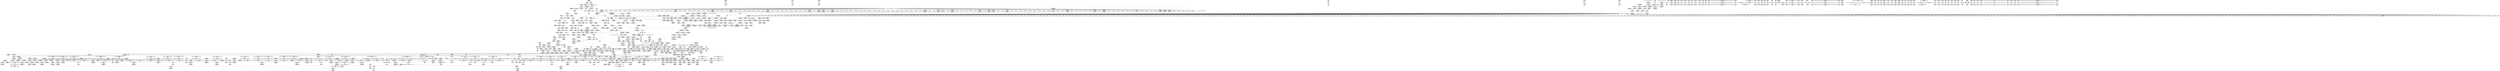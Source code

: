 digraph {
	CE0x3edd690 [shape=record,shape=Mrecord,label="{CE0x3edd690|common_perm:error.0|*SummSource*}"]
	CE0x3e7af20 [shape=record,shape=Mrecord,label="{CE0x3e7af20|__aa_current_profile:tmp4|security/apparmor/include/context.h,138|*SummSource*}"]
	CE0x3ee5fd0 [shape=record,shape=Mrecord,label="{CE0x3ee5fd0|common_perm_dir_dentry:dentry2|security/apparmor/lsm.c,189|*SummSource*}"]
	CE0x3ee6190 [shape=record,shape=Mrecord,label="{CE0x3ee6190|common_perm_dir_dentry:dentry2|security/apparmor/lsm.c,189|*SummSink*}"]
	CE0x3ef9550 [shape=record,shape=Mrecord,label="{CE0x3ef9550|__aa_current_profile:tmp11|security/apparmor/include/context.h,138|*SummSource*}"]
	CE0x3f0c8f0 [shape=record,shape=Mrecord,label="{CE0x3f0c8f0|%struct.aa_task_cxt*_null|*Constant*|*SummSink*}"]
	CE0x3dfe120 [shape=record,shape=Mrecord,label="{CE0x3dfe120|apparmor_path_mknod:entry|*SummSink*}"]
	CE0x3e6f330 [shape=record,shape=Mrecord,label="{CE0x3e6f330|104:_%struct.inode*,_:_CRE_219,220_}"]
	CE0x3f6c0d0 [shape=record,shape=Mrecord,label="{CE0x3f6c0d0|72:_i32,_:_CRE_927,928_}"]
	CE0x3f2cb60 [shape=record,shape=Mrecord,label="{CE0x3f2cb60|_call_void_mcount()_#2}"]
	CE0x3e32d20 [shape=record,shape=Mrecord,label="{CE0x3e32d20|common_perm_create:mode4|security/apparmor/lsm.c,251|*SummSink*}"]
	CE0x3f109f0 [shape=record,shape=Mrecord,label="{CE0x3f109f0|aa_cred_profile:entry|*SummSink*}"]
	CE0x3f66d10 [shape=record,shape=Mrecord,label="{CE0x3f66d10|72:_i32,_:_CRE_728,736_}"]
	CE0x3e31980 [shape=record,shape=Mrecord,label="{CE0x3e31980|i32_4|*Constant*}"]
	CE0x3e6d450 [shape=record,shape=Mrecord,label="{CE0x3e6d450|104:_%struct.inode*,_:_CRE_193,194_}"]
	CE0x3f097b0 [shape=record,shape=Mrecord,label="{CE0x3f097b0|__aa_current_profile:tmp15|security/apparmor/include/context.h,138}"]
	CE0x3f590f0 [shape=record,shape=Mrecord,label="{CE0x3f590f0|72:_i32,_:_CRE_212,216_}"]
	CE0x3f28640 [shape=record,shape=Mrecord,label="{CE0x3f28640|GLOBAL:llvm.expect.i64|*Constant*|*SummSink*}"]
	CE0x3f5cb60 [shape=record,shape=Mrecord,label="{CE0x3f5cb60|72:_i32,_:_CRE_291,292_}"]
	CE0x3efa7e0 [shape=record,shape=Mrecord,label="{CE0x3efa7e0|__aa_current_profile:tmp9|security/apparmor/include/context.h,138}"]
	CE0x3f33270 [shape=record,shape=Mrecord,label="{CE0x3f33270|aa_cred_profile:tmp16|security/apparmor/include/context.h,100|*SummSource*}"]
	CE0x3ed77d0 [shape=record,shape=Mrecord,label="{CE0x3ed77d0|aa_cred_profile:do.body6}"]
	CE0x3f01750 [shape=record,shape=Mrecord,label="{CE0x3f01750|VOIDTB_TE:_CE_176,177_}"]
	CE0x3f6ba70 [shape=record,shape=Mrecord,label="{CE0x3f6ba70|72:_i32,_:_CRE_921,922_}"]
	CE0x3ebe310 [shape=record,shape=Mrecord,label="{CE0x3ebe310|VOIDTB_TE:_CE_315,316_}"]
	CE0x3e7f410 [shape=record,shape=Mrecord,label="{CE0x3e7f410|i64*_getelementptr_inbounds_(_17_x_i64_,_17_x_i64_*___llvm_gcov_ctr60,_i64_0,_i64_16)|*Constant*|*SummSink*}"]
	CE0x3f53fd0 [shape=record,shape=Mrecord,label="{CE0x3f53fd0|72:_i32,_:_CRE_112,120_}"]
	CE0x3e7fac0 [shape=record,shape=Mrecord,label="{CE0x3e7fac0|common_perm_create:tmp37|security/apparmor/lsm.c,257|*SummSink*}"]
	CE0x3f58a90 [shape=record,shape=Mrecord,label="{CE0x3f58a90|72:_i32,_:_CRE_203,204_}"]
	CE0x3f13440 [shape=record,shape=Mrecord,label="{CE0x3f13440|i64*_getelementptr_inbounds_(_16_x_i64_,_16_x_i64_*___llvm_gcov_ctr46,_i64_0,_i64_1)|*Constant*|*SummSource*}"]
	CE0x3f5f3f0 [shape=record,shape=Mrecord,label="{CE0x3f5f3f0|72:_i32,_:_CRE_456,464_}"]
	CE0x3dffa80 [shape=record,shape=Mrecord,label="{CE0x3dffa80|common_perm_create:tmp9|security/apparmor/lsm.c,251|*SummSource*}"]
	CE0x3f54e00 [shape=record,shape=Mrecord,label="{CE0x3f54e00|72:_i32,_:_CRE_146,147_}"]
	CE0x3e1e9d0 [shape=record,shape=Mrecord,label="{CE0x3e1e9d0|common_perm_create:tobool1|security/apparmor/lsm.c,251|*SummSource*}"]
	CE0x3e79c00 [shape=record,shape=Mrecord,label="{CE0x3e79c00|aa_cred_profile:do.body5}"]
	CE0x3f05490 [shape=record,shape=Mrecord,label="{CE0x3f05490|__aa_current_profile:tobool1|security/apparmor/include/context.h,138|*SummSink*}"]
	CE0x3e151d0 [shape=record,shape=Mrecord,label="{CE0x3e151d0|common_perm:tmp7|security/apparmor/lsm.c,170|*SummSource*}"]
	CE0x3e03160 [shape=record,shape=Mrecord,label="{CE0x3e03160|apparmor_path_mknod:tmp2}"]
	CE0x3e7dd80 [shape=record,shape=Mrecord,label="{CE0x3e7dd80|common_perm_dir_dentry:mask|Function::common_perm_dir_dentry&Arg::mask::}"]
	CE0x3e6e4f0 [shape=record,shape=Mrecord,label="{CE0x3e6e4f0|104:_%struct.inode*,_:_CRE_207,208_}"]
	CE0x3f05b90 [shape=record,shape=Mrecord,label="{CE0x3f05b90|aa_cred_profile:profile|security/apparmor/include/context.h,100}"]
	CE0x3e465d0 [shape=record,shape=Mrecord,label="{CE0x3e465d0|common_perm_create:tmp23|security/apparmor/lsm.c,253|*SummSource*}"]
	CE0x3efe400 [shape=record,shape=Mrecord,label="{CE0x3efe400|i64*_getelementptr_inbounds_(_16_x_i64_,_16_x_i64_*___llvm_gcov_ctr46,_i64_0,_i64_0)|*Constant*|*SummSource*}"]
	CE0x3ebdb60 [shape=record,shape=Mrecord,label="{CE0x3ebdb60|VOIDTB_TE:_CE_307,308_}"]
	CE0x3f5ed90 [shape=record,shape=Mrecord,label="{CE0x3f5ed90|72:_i32,_:_CRE_408,416_}"]
	CE0x3ec48b0 [shape=record,shape=Mrecord,label="{CE0x3ec48b0|i64_-2147483648|*Constant*}"]
	CE0x3e4a910 [shape=record,shape=Mrecord,label="{CE0x3e4a910|104:_%struct.inode*,_:_CRE_90,91_}"]
	CE0x3f5b1e0 [shape=record,shape=Mrecord,label="{CE0x3f5b1e0|72:_i32,_:_CRE_267,268_}"]
	CE0x3f5fa20 [shape=record,shape=Mrecord,label="{CE0x3f5fa20|72:_i32,_:_CRE_476,477_}"]
	CE0x3e813d0 [shape=record,shape=Mrecord,label="{CE0x3e813d0|i64*_getelementptr_inbounds_(_2_x_i64_,_2_x_i64_*___llvm_gcov_ctr55,_i64_0,_i64_1)|*Constant*}"]
	CE0x3f20ee0 [shape=record,shape=Mrecord,label="{CE0x3f20ee0|aa_cred_profile:tmp26|security/apparmor/include/context.h,100|*SummSink*}"]
	CE0x3f57440 [shape=record,shape=Mrecord,label="{CE0x3f57440|72:_i32,_:_CRE_182,183_}"]
	CE0x3e72a10 [shape=record,shape=Mrecord,label="{CE0x3e72a10|common_perm_create:tmp30|security/apparmor/lsm.c,253|*SummSource*}"]
	CE0x3e2c900 [shape=record,shape=Mrecord,label="{CE0x3e2c900|common_perm_create:tmp22|*LoadInst*|security/apparmor/lsm.c,253}"]
	CE0x3e3c530 [shape=record,shape=Mrecord,label="{CE0x3e3c530|i64*_getelementptr_inbounds_(_17_x_i64_,_17_x_i64_*___llvm_gcov_ctr60,_i64_0,_i64_6)|*Constant*|*SummSource*}"]
	CE0x3e02d90 [shape=record,shape=Mrecord,label="{CE0x3e02d90|common_perm_create:mode|Function::common_perm_create&Arg::mode::|*SummSource*}"]
	CE0x3e47570 [shape=record,shape=Mrecord,label="{CE0x3e47570|common_perm_create:tmp26|security/apparmor/lsm.c,253|*SummSink*}"]
	CE0x3ee2d70 [shape=record,shape=Mrecord,label="{CE0x3ee2d70|aa_cred_profile:lnot2|security/apparmor/include/context.h,100|*SummSource*}"]
	CE0x3e244b0 [shape=record,shape=Mrecord,label="{CE0x3e244b0|common_perm_create:tmp31|security/apparmor/lsm.c,253|*SummSink*}"]
	CE0x3e1c5b0 [shape=record,shape=Mrecord,label="{CE0x3e1c5b0|common_perm_create:tobool|security/apparmor/lsm.c,251|*SummSource*}"]
	CE0x3e34830 [shape=record,shape=Mrecord,label="{CE0x3e34830|GLOBAL:common_perm_dir_dentry|*Constant*|*SummSource*}"]
	CE0x3f10800 [shape=record,shape=Mrecord,label="{CE0x3f10800|GLOBAL:aa_cred_profile|*Constant*|*SummSink*}"]
	CE0x3ee4fd0 [shape=record,shape=Mrecord,label="{CE0x3ee4fd0|common_perm_dir_dentry:mnt1|security/apparmor/lsm.c,189}"]
	CE0x3f18480 [shape=record,shape=Mrecord,label="{CE0x3f18480|aa_cred_profile:security|security/apparmor/include/context.h,99}"]
	CE0x3ebed90 [shape=record,shape=Mrecord,label="{CE0x3ebed90|72:_i32,_:_CRE_24,32_}"]
	CE0x3e73fe0 [shape=record,shape=Mrecord,label="{CE0x3e73fe0|common_perm_create:tmp35|security/apparmor/lsm.c,256|*SummSink*}"]
	CE0x3f6d0f0 [shape=record,shape=Mrecord,label="{CE0x3f6d0f0|72:_i32,_:_CRE_977,978_}"]
	CE0x3e67780 [shape=record,shape=Mrecord,label="{CE0x3e67780|_call_void_mcount()_#2|*SummSource*}"]
	CE0x3ee30b0 [shape=record,shape=Mrecord,label="{CE0x3ee30b0|common_perm_dir_dentry:path|security/apparmor/lsm.c, 189|*SummSink*}"]
	CE0x3e45900 [shape=record,shape=Mrecord,label="{CE0x3e45900|GLOBAL:__llvm_gcov_ctr57|Global_var:__llvm_gcov_ctr57|*SummSource*}"]
	CE0x3e4d7a0 [shape=record,shape=Mrecord,label="{CE0x3e4d7a0|104:_%struct.inode*,_:_CRE_173,174_}"]
	CE0x3e71ce0 [shape=record,shape=Mrecord,label="{CE0x3e71ce0|104:_%struct.inode*,_:_CRE_319,320_}"]
	CE0x3e34be0 [shape=record,shape=Mrecord,label="{CE0x3e34be0|GLOBAL:common_perm_dir_dentry|*Constant*|*SummSink*}"]
	CE0x3f6bc90 [shape=record,shape=Mrecord,label="{CE0x3f6bc90|72:_i32,_:_CRE_923,924_}"]
	CE0x3f21530 [shape=record,shape=Mrecord,label="{CE0x3f21530|aa_cred_profile:tmp27|security/apparmor/include/context.h,100|*SummSink*}"]
	CE0x3e24cc0 [shape=record,shape=Mrecord,label="{CE0x3e24cc0|i64*_getelementptr_inbounds_(_17_x_i64_,_17_x_i64_*___llvm_gcov_ctr60,_i64_0,_i64_6)|*Constant*|*SummSink*}"]
	CE0x3f2c2e0 [shape=record,shape=Mrecord,label="{CE0x3f2c2e0|aa_cred_profile:do.end8|*SummSource*}"]
	CE0x3e4d080 [shape=record,shape=Mrecord,label="{CE0x3e4d080|104:_%struct.inode*,_:_CRE_167,168_}"]
	CE0x3e4d8d0 [shape=record,shape=Mrecord,label="{CE0x3e4d8d0|104:_%struct.inode*,_:_CRE_174,175_}"]
	CE0x3e76c20 [shape=record,shape=Mrecord,label="{CE0x3e76c20|aa_path_perm:cond|Function::aa_path_perm&Arg::cond::|*SummSource*}"]
	CE0x3f57000 [shape=record,shape=Mrecord,label="{CE0x3f57000|72:_i32,_:_CRE_178,179_}"]
	CE0x3e4ee30 [shape=record,shape=Mrecord,label="{CE0x3e4ee30|104:_%struct.inode*,_:_CRE_192,193_}"]
	CE0x3e3ab90 [shape=record,shape=Mrecord,label="{CE0x3e3ab90|common_perm_create:lor.lhs.false|*SummSink*}"]
	CE0x3f610a0 [shape=record,shape=Mrecord,label="{CE0x3f610a0|72:_i32,_:_CRE_540,544_}"]
	CE0x3e39860 [shape=record,shape=Mrecord,label="{CE0x3e39860|common_perm_create:bb|*SummSource*}"]
	CE0x3e01fa0 [shape=record,shape=Mrecord,label="{CE0x3e01fa0|apparmor_path_mknod:call|security/apparmor/lsm.c,279}"]
	CE0x3f626c0 [shape=record,shape=Mrecord,label="{CE0x3f626c0|72:_i32,_:_CRE_571,572_}"]
	CE0x3f59860 [shape=record,shape=Mrecord,label="{CE0x3f59860|72:_i32,_:_CRE_243,244_}"]
	CE0x3e4b460 [shape=record,shape=Mrecord,label="{CE0x3e4b460|104:_%struct.inode*,_:_CRE_144,145_}"]
	CE0x3edc830 [shape=record,shape=Mrecord,label="{CE0x3edc830|aa_path_perm:profile|Function::aa_path_perm&Arg::profile::|*SummSource*}"]
	CE0x3f5ff70 [shape=record,shape=Mrecord,label="{CE0x3f5ff70|72:_i32,_:_CRE_481,482_}"]
	CE0x3f120c0 [shape=record,shape=Mrecord,label="{CE0x3f120c0|aa_cred_profile:tmp19|security/apparmor/include/context.h,100|*SummSource*}"]
	CE0x3e4b940 [shape=record,shape=Mrecord,label="{CE0x3e4b940|104:_%struct.inode*,_:_CRE_147,148_}"]
	CE0x3efc160 [shape=record,shape=Mrecord,label="{CE0x3efc160|i64_2|*Constant*}"]
	CE0x3b87bd0 [shape=record,shape=Mrecord,label="{CE0x3b87bd0|common_perm_create:op|Function::common_perm_create&Arg::op::|*SummSource*}"]
	CE0x3ebea80 [shape=record,shape=Mrecord,label="{CE0x3ebea80|72:_i32,_:_CRE_4,8_}"]
	CE0x3f18ce0 [shape=record,shape=Mrecord,label="{CE0x3f18ce0|aa_cred_profile:conv|security/apparmor/include/context.h,100|*SummSource*}"]
	CE0x3f176b0 [shape=record,shape=Mrecord,label="{CE0x3f176b0|VOIDTB_TE:_CE_72,80_}"]
	CE0x3e72220 [shape=record,shape=Mrecord,label="{CE0x3e72220|i64_13|*Constant*}"]
	CE0x3edfd10 [shape=record,shape=Mrecord,label="{CE0x3edfd10|common_perm:tmp8|security/apparmor/lsm.c,170|*SummSink*}"]
	CE0x3ebddc0 [shape=record,shape=Mrecord,label="{CE0x3ebddc0|VOIDTB_TE:_CE_310,311_}"]
	CE0x3f092f0 [shape=record,shape=Mrecord,label="{CE0x3f092f0|__aa_current_profile:tmp17|security/apparmor/include/context.h,138|*SummSource*}"]
	CE0x3f603b0 [shape=record,shape=Mrecord,label="{CE0x3f603b0|72:_i32,_:_CRE_485,486_}"]
	CE0x3ed91a0 [shape=record,shape=Mrecord,label="{CE0x3ed91a0|__aa_current_profile:tmp3}"]
	CE0x3ed2b40 [shape=record,shape=Mrecord,label="{CE0x3ed2b40|common_perm:cond|Function::common_perm&Arg::cond::}"]
	CE0x3f19ac0 [shape=record,shape=Mrecord,label="{CE0x3f19ac0|VOIDTB_TE:_CE_188,189_}"]
	CE0x3ebf2b0 [shape=record,shape=Mrecord,label="{CE0x3ebf2b0|72:_i32,_:_CRE_56,64_}"]
	CE0x3ed1c70 [shape=record,shape=Mrecord,label="{CE0x3ed1c70|common_perm:entry|*SummSource*}"]
	CE0x3e9f0d0 [shape=record,shape=Mrecord,label="{CE0x3e9f0d0|aa_cred_profile:tmp22|security/apparmor/include/context.h,100|*SummSource*}"]
	CE0x3e06e70 [shape=record,shape=Mrecord,label="{CE0x3e06e70|common_perm_create:tmp1|*SummSource*}"]
	CE0x3eb46e0 [shape=record,shape=Mrecord,label="{CE0x3eb46e0|mediated_filesystem:s_flags|security/apparmor/include/apparmor.h,117}"]
	CE0x3f62d20 [shape=record,shape=Mrecord,label="{CE0x3f62d20|72:_i32,_:_CRE_577,578_}"]
	CE0x3e13300 [shape=record,shape=Mrecord,label="{CE0x3e13300|i64_0|*Constant*|*SummSink*}"]
	CE0x3eddfd0 [shape=record,shape=Mrecord,label="{CE0x3eddfd0|common_perm:tmp9|security/apparmor/lsm.c,172|*SummSource*}"]
	CE0x3e7c590 [shape=record,shape=Mrecord,label="{CE0x3e7c590|__aa_current_profile:land.lhs.true2|*SummSource*}"]
	CE0x3f0db40 [shape=record,shape=Mrecord,label="{CE0x3f0db40|__aa_current_profile:tmp19|security/apparmor/include/context.h,138|*SummSink*}"]
	CE0x3e3cb60 [shape=record,shape=Mrecord,label="{CE0x3e3cb60|common_perm_create:land.lhs.true|*SummSource*}"]
	CE0x3f56890 [shape=record,shape=Mrecord,label="{CE0x3f56890|72:_i32,_:_CRE_171,172_}"]
	CE0x3e30c30 [shape=record,shape=Mrecord,label="{CE0x3e30c30|i32_251|*Constant*|*SummSink*}"]
	CE0x3ee2b50 [shape=record,shape=Mrecord,label="{CE0x3ee2b50|aa_cred_profile:lnot2|security/apparmor/include/context.h,100}"]
	CE0x3e06e00 [shape=record,shape=Mrecord,label="{CE0x3e06e00|common_perm_create:tmp1}"]
	CE0x3ee8310 [shape=record,shape=Mrecord,label="{CE0x3ee8310|i32_1|*Constant*}"]
	CE0x3e4c700 [shape=record,shape=Mrecord,label="{CE0x3e4c700|104:_%struct.inode*,_:_CRE_159,160_}"]
	CE0x3f61f50 [shape=record,shape=Mrecord,label="{CE0x3f61f50|72:_i32,_:_CRE_564,565_}"]
	CE0x3f665a0 [shape=record,shape=Mrecord,label="{CE0x3f665a0|72:_i32,_:_CRE_672,680_}"]
	CE0x3f68030 [shape=record,shape=Mrecord,label="{CE0x3f68030|72:_i32,_:_CRE_866,867_}"]
	CE0x3e68730 [shape=record,shape=Mrecord,label="{CE0x3e68730|__aa_current_profile:tmp8|security/apparmor/include/context.h,138}"]
	CE0x3edf120 [shape=record,shape=Mrecord,label="{CE0x3edf120|aa_cred_profile:tmp9|security/apparmor/include/context.h,100}"]
	CE0x3f2e3c0 [shape=record,shape=Mrecord,label="{CE0x3f2e3c0|aa_cred_profile:tmp2|*SummSink*}"]
	CE0x3e6e290 [shape=record,shape=Mrecord,label="{CE0x3e6e290|104:_%struct.inode*,_:_CRE_205,206_}"]
	CE0x3f611b0 [shape=record,shape=Mrecord,label="{CE0x3f611b0|72:_i32,_:_CRE_544,552_}"]
	CE0x3e3c820 [shape=record,shape=Mrecord,label="{CE0x3e3c820|aa_cred_profile:do.end|*SummSource*}"]
	CE0x3e08ef0 [shape=record,shape=Mrecord,label="{CE0x3e08ef0|i64*_getelementptr_inbounds_(_2_x_i64_,_2_x_i64_*___llvm_gcov_ctr62,_i64_0,_i64_1)|*Constant*|*SummSink*}"]
	CE0x3f24230 [shape=record,shape=Mrecord,label="{CE0x3f24230|VOIDTB_TE:_CE_194,195_}"]
	CE0x3b7db00 [shape=record,shape=Mrecord,label="{CE0x3b7db00|i64_2|*Constant*}"]
	CE0x3f59340 [shape=record,shape=Mrecord,label="{CE0x3f59340|72:_i32,_:_CRE_224,232_}"]
	CE0x3e75a80 [shape=record,shape=Mrecord,label="{CE0x3e75a80|common_perm_create:tmp33|security/apparmor/lsm.c,254|*SummSource*}"]
	CE0x3f64590 [shape=record,shape=Mrecord,label="{CE0x3f64590|72:_i32,_:_CRE_600,601_}"]
	CE0x3f5cfa0 [shape=record,shape=Mrecord,label="{CE0x3f5cfa0|72:_i32,_:_CRE_295,296_}"]
	CE0x3f6bb80 [shape=record,shape=Mrecord,label="{CE0x3f6bb80|72:_i32,_:_CRE_922,923_}"]
	CE0x3ed5470 [shape=record,shape=Mrecord,label="{CE0x3ed5470|__aa_current_profile:tmp2}"]
	CE0x3ee2de0 [shape=record,shape=Mrecord,label="{CE0x3ee2de0|aa_cred_profile:lnot2|security/apparmor/include/context.h,100|*SummSink*}"]
	CE0x3f18120 [shape=record,shape=Mrecord,label="{CE0x3f18120|VOIDTB_TE:_CE_183,184_}"]
	CE0x3f63490 [shape=record,shape=Mrecord,label="{CE0x3f63490|72:_i32,_:_CRE_584,585_}"]
	CE0x3f5d600 [shape=record,shape=Mrecord,label="{CE0x3f5d600|72:_i32,_:_CRE_301,302_}"]
	CE0x3ee2250 [shape=record,shape=Mrecord,label="{CE0x3ee2250|common_perm_dir_dentry:bb}"]
	CE0x3eefd50 [shape=record,shape=Mrecord,label="{CE0x3eefd50|common_perm:tmp10|security/apparmor/lsm.c,172|*SummSink*}"]
	CE0x3f2ebe0 [shape=record,shape=Mrecord,label="{CE0x3f2ebe0|aa_cred_profile:tobool4|security/apparmor/include/context.h,100|*SummSink*}"]
	CE0x3f303a0 [shape=record,shape=Mrecord,label="{CE0x3f303a0|VOIDTB_TE:_CE_161,162_}"]
	CE0x3f17ac0 [shape=record,shape=Mrecord,label="{CE0x3f17ac0|VOIDTB_TE:_CE_177,178_}"]
	CE0x3e76d70 [shape=record,shape=Mrecord,label="{CE0x3e76d70|aa_path_perm:cond|Function::aa_path_perm&Arg::cond::|*SummSink*}"]
	CE0x3e49e60 [shape=record,shape=Mrecord,label="{CE0x3e49e60|104:_%struct.inode*,_:_CRE_56,64_|*MultipleSource*|security/apparmor/lsm.c,253|*LoadInst*|security/apparmor/lsm.c,253}"]
	CE0x3e81af0 [shape=record,shape=Mrecord,label="{CE0x3e81af0|i64*_getelementptr_inbounds_(_2_x_i64_,_2_x_i64_*___llvm_gcov_ctr56,_i64_0,_i64_0)|*Constant*}"]
	CE0x3f5a1f0 [shape=record,shape=Mrecord,label="{CE0x3f5a1f0|72:_i32,_:_CRE_252,253_}"]
	CE0x3f0a300 [shape=record,shape=Mrecord,label="{CE0x3f0a300|_call_void_lockdep_rcu_suspicious(i8*_getelementptr_inbounds_(_36_x_i8_,_36_x_i8_*_.str12,_i32_0,_i32_0),_i32_138,_i8*_getelementptr_inbounds_(_45_x_i8_,_45_x_i8_*_.str14,_i32_0,_i32_0))_#7,_!dbg_!15483|security/apparmor/include/context.h,138}"]
	CE0x3e7e4a0 [shape=record,shape=Mrecord,label="{CE0x3e7e4a0|common_perm_dir_dentry:cond|Function::common_perm_dir_dentry&Arg::cond::|*SummSink*}"]
	CE0x3f30070 [shape=record,shape=Mrecord,label="{CE0x3f30070|VOIDTB_TE:_CE_158,159_}"]
	CE0x3e250b0 [shape=record,shape=Mrecord,label="{CE0x3e250b0|i64*_getelementptr_inbounds_(_17_x_i64_,_17_x_i64_*___llvm_gcov_ctr60,_i64_0,_i64_8)|*Constant*}"]
	CE0x3f008b0 [shape=record,shape=Mrecord,label="{CE0x3f008b0|__aa_current_profile:tmp6|security/apparmor/include/context.h,138|*SummSink*}"]
	CE0x3e72580 [shape=record,shape=Mrecord,label="{CE0x3e72580|common_perm_create:tmp29|security/apparmor/lsm.c,253}"]
	CE0x3f62f40 [shape=record,shape=Mrecord,label="{CE0x3f62f40|72:_i32,_:_CRE_579,580_}"]
	CE0x3e2cbb0 [shape=record,shape=Mrecord,label="{CE0x3e2cbb0|common_perm_create:mnt|security/apparmor/lsm.c,253|*SummSink*}"]
	CE0x3e67470 [shape=record,shape=Mrecord,label="{CE0x3e67470|_call_void_mcount()_#2|*SummSink*}"]
	CE0x3f65140 [shape=record,shape=Mrecord,label="{CE0x3f65140|72:_i32,_:_CRE_611,612_}"]
	CE0x3e48840 [shape=record,shape=Mrecord,label="{CE0x3e48840|i32_5|*Constant*|*SummSource*}"]
	CE0x3f5e620 [shape=record,shape=Mrecord,label="{CE0x3f5e620|72:_i32,_:_CRE_344,352_}"]
	CE0x3f64260 [shape=record,shape=Mrecord,label="{CE0x3f64260|72:_i32,_:_CRE_597,598_}"]
	CE0x3e3ae80 [shape=record,shape=Mrecord,label="{CE0x3e3ae80|common_perm_dir_dentry:tmp1|*SummSource*}"]
	CE0x3ed6300 [shape=record,shape=Mrecord,label="{CE0x3ed6300|0:_%struct.aa_profile*,_:_CMRE_16,24_|*MultipleSource*|security/apparmor/include/context.h,99|*LoadInst*|security/apparmor/include/context.h,99|security/apparmor/include/context.h,100}"]
	CE0x3f20160 [shape=record,shape=Mrecord,label="{CE0x3f20160|aa_cred_profile:tmp30|security/apparmor/include/context.h,100|*SummSource*}"]
	CE0x3e249a0 [shape=record,shape=Mrecord,label="{CE0x3e249a0|common_perm_create:tmp32|security/apparmor/lsm.c,253|*SummSink*}"]
	CE0x3f63c00 [shape=record,shape=Mrecord,label="{CE0x3f63c00|72:_i32,_:_CRE_591,592_}"]
	CE0x3e08ab0 [shape=record,shape=Mrecord,label="{CE0x3e08ab0|%struct.vfsmount*_null|*Constant*|*SummSink*}"]
	CE0x3e669f0 [shape=record,shape=Mrecord,label="{CE0x3e669f0|mediated_filesystem:tmp2|*SummSource*}"]
	CE0x3e1f4b0 [shape=record,shape=Mrecord,label="{CE0x3e1f4b0|i64_4|*Constant*|*SummSource*}"]
	CE0x3f30180 [shape=record,shape=Mrecord,label="{CE0x3f30180|VOIDTB_TE:_CE_159,160_}"]
	CE0x3f249a0 [shape=record,shape=Mrecord,label="{CE0x3f249a0|VOIDTB_TE:_CE_201,202_}"]
	CE0x3ee0db0 [shape=record,shape=Mrecord,label="{CE0x3ee0db0|aa_path_perm:op|Function::aa_path_perm&Arg::op::|*SummSource*}"]
	CE0x3e3a010 [shape=record,shape=Mrecord,label="{CE0x3e3a010|i64*_getelementptr_inbounds_(_17_x_i64_,_17_x_i64_*___llvm_gcov_ctr60,_i64_0,_i64_0)|*Constant*|*SummSink*}"]
	CE0x3e029c0 [shape=record,shape=Mrecord,label="{CE0x3e029c0|apparmor_path_mknod:mode|Function::apparmor_path_mknod&Arg::mode::}"]
	CE0x3eddc90 [shape=record,shape=Mrecord,label="{CE0x3eddc90|i64*_getelementptr_inbounds_(_5_x_i64_,_5_x_i64_*___llvm_gcov_ctr57,_i64_0,_i64_4)|*Constant*|*SummSink*}"]
	CE0x3f144c0 [shape=record,shape=Mrecord,label="{CE0x3f144c0|0:_%struct.aa_profile*,_:_CMRE_24,32_|*MultipleSource*|security/apparmor/include/context.h,99|*LoadInst*|security/apparmor/include/context.h,99|security/apparmor/include/context.h,100}"]
	CE0x3e48a00 [shape=record,shape=Mrecord,label="{CE0x3e48a00|i32_5|*Constant*|*SummSink*}"]
	CE0x3f076e0 [shape=record,shape=Mrecord,label="{CE0x3f076e0|i8*_getelementptr_inbounds_(_36_x_i8_,_36_x_i8_*_.str12,_i32_0,_i32_0)|*Constant*}"]
	CE0x3e4dff0 [shape=record,shape=Mrecord,label="{CE0x3e4dff0|104:_%struct.inode*,_:_CRE_180,181_}"]
	CE0x3ee1540 [shape=record,shape=Mrecord,label="{CE0x3ee1540|mediated_filesystem:tobool|security/apparmor/include/apparmor.h,117}"]
	CE0x3f58320 [shape=record,shape=Mrecord,label="{CE0x3f58320|72:_i32,_:_CRE_196,197_}"]
	CE0x3e7a9e0 [shape=record,shape=Mrecord,label="{CE0x3e7a9e0|__aa_current_profile:tmp8|security/apparmor/include/context.h,138|*SummSink*}"]
	CE0x3e4ae90 [shape=record,shape=Mrecord,label="{CE0x3e4ae90|104:_%struct.inode*,_:_CRE_95,96_}"]
	CE0x3e49880 [shape=record,shape=Mrecord,label="{CE0x3e49880|104:_%struct.inode*,_:_CRE_24,40_|*MultipleSource*|security/apparmor/lsm.c,253|*LoadInst*|security/apparmor/lsm.c,253}"]
	CE0x3f2c9d0 [shape=record,shape=Mrecord,label="{CE0x3f2c9d0|aa_cred_profile:do.end10}"]
	CE0x3e7f7b0 [shape=record,shape=Mrecord,label="{CE0x3e7f7b0|common_perm_create:tmp37|security/apparmor/lsm.c,257|*SummSource*}"]
	CE0x3f04e10 [shape=record,shape=Mrecord,label="{CE0x3f04e10|aa_cred_profile:lnot3|security/apparmor/include/context.h,100|*SummSource*}"]
	CE0x3f2f6b0 [shape=record,shape=Mrecord,label="{CE0x3f2f6b0|aa_cred_profile:tmp14|security/apparmor/include/context.h,100|*SummSink*}"]
	CE0x3f5ac90 [shape=record,shape=Mrecord,label="{CE0x3f5ac90|72:_i32,_:_CRE_262,263_}"]
	CE0x3ebd8d0 [shape=record,shape=Mrecord,label="{CE0x3ebd8d0|VOIDTB_TE:_CE_306,307_}"]
	CE0x3f2d470 [shape=record,shape=Mrecord,label="{CE0x3f2d470|aa_cred_profile:expval|security/apparmor/include/context.h,100|*SummSource*}"]
	CE0x3ef9ca0 [shape=record,shape=Mrecord,label="{CE0x3ef9ca0|aa_cred_profile:tmp1|*SummSink*}"]
	CE0x3ec43f0 [shape=record,shape=Mrecord,label="{CE0x3ec43f0|VOIDTB_TE:_CE_216,217_}"]
	CE0x3ef8f50 [shape=record,shape=Mrecord,label="{CE0x3ef8f50|__aa_current_profile:tmp10|security/apparmor/include/context.h,138|*SummSource*}"]
	CE0x3f5ab80 [shape=record,shape=Mrecord,label="{CE0x3f5ab80|72:_i32,_:_CRE_261,262_}"]
	CE0x3e1f440 [shape=record,shape=Mrecord,label="{CE0x3e1f440|i64_4|*Constant*}"]
	CE0x3e7d660 [shape=record,shape=Mrecord,label="{CE0x3e7d660|common_perm_dir_dentry:dentry|Function::common_perm_dir_dentry&Arg::dentry::|*SummSource*}"]
	CE0x3f57dd0 [shape=record,shape=Mrecord,label="{CE0x3f57dd0|72:_i32,_:_CRE_191,192_}"]
	CE0x3e4bfe0 [shape=record,shape=Mrecord,label="{CE0x3e4bfe0|104:_%struct.inode*,_:_CRE_153,154_}"]
	CE0x3b865f0 [shape=record,shape=Mrecord,label="{CE0x3b865f0|common_perm_create:op|Function::common_perm_create&Arg::op::}"]
	CE0x3b86510 [shape=record,shape=Mrecord,label="{CE0x3b86510|common_perm_create:entry|*SummSource*}"]
	CE0x3efd760 [shape=record,shape=Mrecord,label="{CE0x3efd760|aa_cred_profile:bb|*SummSink*}"]
	CE0x3efe1c0 [shape=record,shape=Mrecord,label="{CE0x3efe1c0|aa_cred_profile:if.end|*SummSink*}"]
	CE0x3ebd5a0 [shape=record,shape=Mrecord,label="{CE0x3ebd5a0|VOIDTB_TE:_CE_288,296_}"]
	CE0x3e25ad0 [shape=record,shape=Mrecord,label="{CE0x3e25ad0|common_perm_create:tmp15|security/apparmor/lsm.c,251|*SummSink*}"]
	CE0x3f6b410 [shape=record,shape=Mrecord,label="{CE0x3f6b410|72:_i32,_:_CRE_915,916_}"]
	CE0x3e36b40 [shape=record,shape=Mrecord,label="{CE0x3e36b40|common_perm_create:call3|security/apparmor/lsm.c,251|*SummSink*}"]
	CE0x3f6aa80 [shape=record,shape=Mrecord,label="{CE0x3f6aa80|72:_i32,_:_CRE_906,907_}"]
	CE0x3f04760 [shape=record,shape=Mrecord,label="{CE0x3f04760|__aa_current_profile:tmp7|security/apparmor/include/context.h,138|*SummSink*}"]
	CE0x3f55350 [shape=record,shape=Mrecord,label="{CE0x3f55350|72:_i32,_:_CRE_151,152_}"]
	CE0x3e4a200 [shape=record,shape=Mrecord,label="{CE0x3e4a200|104:_%struct.inode*,_:_CRE_72,80_|*MultipleSource*|security/apparmor/lsm.c,253|*LoadInst*|security/apparmor/lsm.c,253}"]
	CE0x3f2f090 [shape=record,shape=Mrecord,label="{CE0x3f2f090|VOIDTB_TE:_CE_166,167_}"]
	CE0x3f2f880 [shape=record,shape=Mrecord,label="{CE0x3f2f880|VOIDTB_TE:_CE_162,163_}"]
	CE0x3e4cf50 [shape=record,shape=Mrecord,label="{CE0x3e4cf50|104:_%struct.inode*,_:_CRE_166,167_}"]
	CE0x3b87cb0 [shape=record,shape=Mrecord,label="{CE0x3b87cb0|common_perm_create:op|Function::common_perm_create&Arg::op::|*SummSink*}"]
	CE0x3e4ac30 [shape=record,shape=Mrecord,label="{CE0x3e4ac30|104:_%struct.inode*,_:_CRE_93,94_}"]
	CE0x3e1f5c0 [shape=record,shape=Mrecord,label="{CE0x3e1f5c0|i64_4|*Constant*|*SummSink*}"]
	CE0x3e4ccf0 [shape=record,shape=Mrecord,label="{CE0x3e4ccf0|104:_%struct.inode*,_:_CRE_164,165_}"]
	CE0x3f204e0 [shape=record,shape=Mrecord,label="{CE0x3f204e0|aa_cred_profile:tmp31|security/apparmor/include/context.h,100}"]
	CE0x3dfbcd0 [shape=record,shape=Mrecord,label="{CE0x3dfbcd0|apparmor_path_mknod:entry|*SummSource*}"]
	CE0x3f5eb70 [shape=record,shape=Mrecord,label="{CE0x3f5eb70|72:_i32,_:_CRE_392,400_}"]
	CE0x3edd800 [shape=record,shape=Mrecord,label="{CE0x3edd800|common_perm:error.0|*SummSink*}"]
	CE0x3e3bc40 [shape=record,shape=Mrecord,label="{CE0x3e3bc40|common_perm_create:tmp11|security/apparmor/lsm.c,251}"]
	CE0x3e04dc0 [shape=record,shape=Mrecord,label="{CE0x3e04dc0|apparmor_path_mknod:bb|*SummSink*}"]
	CE0x3e22af0 [shape=record,shape=Mrecord,label="{CE0x3e22af0|common_perm_create:tmp8|security/apparmor/lsm.c,251}"]
	CE0x3e471f0 [shape=record,shape=Mrecord,label="{CE0x3e471f0|common_perm_create:tmp26|security/apparmor/lsm.c,253}"]
	CE0x3f69650 [shape=record,shape=Mrecord,label="{CE0x3f69650|72:_i32,_:_CRE_887,888_}"]
	CE0x3e3ae10 [shape=record,shape=Mrecord,label="{CE0x3e3ae10|common_perm_dir_dentry:tmp1}"]
	CE0x3f0ed50 [shape=record,shape=Mrecord,label="{CE0x3f0ed50|get_current:entry}"]
	CE0x3ee6310 [shape=record,shape=Mrecord,label="{CE0x3ee6310|common_perm_dir_dentry:call|security/apparmor/lsm.c,191}"]
	CE0x3f08210 [shape=record,shape=Mrecord,label="{CE0x3f08210|i32_138|*Constant*}"]
	CE0x3b86580 [shape=record,shape=Mrecord,label="{CE0x3b86580|i32_6|*Constant*}"]
	CE0x3e199c0 [shape=record,shape=Mrecord,label="{CE0x3e199c0|GLOBAL:lockdep_rcu_suspicious|*Constant*|*SummSink*}"]
	CE0x3ee0c00 [shape=record,shape=Mrecord,label="{CE0x3ee0c00|aa_path_perm:op|Function::aa_path_perm&Arg::op::}"]
	CE0x3edea30 [shape=record,shape=Mrecord,label="{CE0x3edea30|__aa_current_profile:tmp5|security/apparmor/include/context.h,138}"]
	CE0x3e4c110 [shape=record,shape=Mrecord,label="{CE0x3e4c110|104:_%struct.inode*,_:_CRE_154,155_}"]
	CE0x3f22ec0 [shape=record,shape=Mrecord,label="{CE0x3f22ec0|aa_cred_profile:tmp34|security/apparmor/include/context.h,101}"]
	CE0x3f612c0 [shape=record,shape=Mrecord,label="{CE0x3f612c0|72:_i32,_:_CRE_552,553_}"]
	CE0x3e4c370 [shape=record,shape=Mrecord,label="{CE0x3e4c370|104:_%struct.inode*,_:_CRE_156,157_}"]
	CE0x3e4a3d0 [shape=record,shape=Mrecord,label="{CE0x3e4a3d0|104:_%struct.inode*,_:_CRE_80,88_|*MultipleSource*|security/apparmor/lsm.c,253|*LoadInst*|security/apparmor/lsm.c,253}"]
	CE0x3f636b0 [shape=record,shape=Mrecord,label="{CE0x3f636b0|72:_i32,_:_CRE_586,587_}"]
	CE0x3f56bc0 [shape=record,shape=Mrecord,label="{CE0x3f56bc0|72:_i32,_:_CRE_174,175_}"]
	CE0x3f60c60 [shape=record,shape=Mrecord,label="{CE0x3f60c60|72:_i32,_:_CRE_512,520_}"]
	CE0x3e2f2f0 [shape=record,shape=Mrecord,label="{CE0x3e2f2f0|common_perm:cmp|security/apparmor/lsm.c,169|*SummSink*}"]
	CE0x3f31160 [shape=record,shape=Mrecord,label="{CE0x3f31160|aa_cred_profile:tmp21|security/apparmor/include/context.h,100|*SummSink*}"]
	CE0x3f68550 [shape=record,shape=Mrecord,label="{CE0x3f68550|72:_i32,_:_CRE_871,872_}"]
	CE0x3ed4560 [shape=record,shape=Mrecord,label="{CE0x3ed4560|__aa_current_profile:entry}"]
	CE0x3f68220 [shape=record,shape=Mrecord,label="{CE0x3f68220|72:_i32,_:_CRE_868,869_}"]
	CE0x3e72070 [shape=record,shape=Mrecord,label="{CE0x3e72070|common_perm_create:tmp28|security/apparmor/lsm.c,253|*SummSource*}"]
	CE0x3e35380 [shape=record,shape=Mrecord,label="{CE0x3e35380|common_perm_create:cred|security/apparmor/lsm.c,251|*SummSource*}"]
	CE0x3e304c0 [shape=record,shape=Mrecord,label="{CE0x3e304c0|i8*_getelementptr_inbounds_(_24_x_i8_,_24_x_i8_*_.str8,_i32_0,_i32_0)|*Constant*|*SummSource*}"]
	CE0x3f69fe0 [shape=record,shape=Mrecord,label="{CE0x3f69fe0|72:_i32,_:_CRE_896,897_}"]
	CE0x3e7c8b0 [shape=record,shape=Mrecord,label="{CE0x3e7c8b0|common_perm_dir_dentry:entry|*SummSource*}"]
	CE0x3f6da50 [shape=record,shape=Mrecord,label="{CE0x3f6da50|72:_i32,_:_CRE_992,1000_}"]
	CE0x3e4cbc0 [shape=record,shape=Mrecord,label="{CE0x3e4cbc0|104:_%struct.inode*,_:_CRE_163,164_}"]
	CE0x3e782b0 [shape=record,shape=Mrecord,label="{CE0x3e782b0|common_perm_create:call7|security/apparmor/lsm.c,253|*SummSink*}"]
	CE0x3e3b080 [shape=record,shape=Mrecord,label="{CE0x3e3b080|common_perm_create:tmp9|security/apparmor/lsm.c,251}"]
	CE0x3f1a1c0 [shape=record,shape=Mrecord,label="{CE0x3f1a1c0|aa_cred_profile:tmp12|security/apparmor/include/context.h,100|*SummSink*}"]
	CE0x3e81140 [shape=record,shape=Mrecord,label="{CE0x3e81140|mediated_filesystem:tmp1|*SummSource*}"]
	CE0x3e7eb90 [shape=record,shape=Mrecord,label="{CE0x3e7eb90|i64*_getelementptr_inbounds_(_17_x_i64_,_17_x_i64_*___llvm_gcov_ctr60,_i64_0,_i64_16)|*Constant*}"]
	"CONST[source:0(mediator),value:0(static)][purpose:{operation}][SrcIdx:5]"
	CE0x3e4afc0 [shape=record,shape=Mrecord,label="{CE0x3e4afc0|104:_%struct.inode*,_:_CRE_96,104_|*MultipleSource*|security/apparmor/lsm.c,253|*LoadInst*|security/apparmor/lsm.c,253}"]
	CE0x3edff90 [shape=record,shape=Mrecord,label="{CE0x3edff90|common_perm:call1|security/apparmor/lsm.c,170}"]
	CE0x3e76700 [shape=record,shape=Mrecord,label="{CE0x3e76700|aa_path_perm:request|Function::aa_path_perm&Arg::request::|*SummSource*}"]
	CE0x3e72b70 [shape=record,shape=Mrecord,label="{CE0x3e72b70|common_perm_create:tmp30|security/apparmor/lsm.c,253|*SummSink*}"]
	CE0x3e172f0 [shape=record,shape=Mrecord,label="{CE0x3e172f0|mediated_filesystem:s_flags|security/apparmor/include/apparmor.h,117|*SummSink*}"]
	CE0x3ee1840 [shape=record,shape=Mrecord,label="{CE0x3ee1840|i1_true|*Constant*}"]
	CE0x3f24cd0 [shape=record,shape=Mrecord,label="{CE0x3f24cd0|VOIDTB_TE:_CE_204,205_}"]
	CE0x3f55ce0 [shape=record,shape=Mrecord,label="{CE0x3f55ce0|72:_i32,_:_CRE_160,161_}"]
	CE0x3f32770 [shape=record,shape=Mrecord,label="{CE0x3f32770|VOIDTB_TE:_CE_146,147_}"]
	CE0x3ef7f50 [shape=record,shape=Mrecord,label="{CE0x3ef7f50|__aa_current_profile:tobool|security/apparmor/include/context.h,138}"]
	CE0x3edf310 [shape=record,shape=Mrecord,label="{CE0x3edf310|aa_cred_profile:tmp9|security/apparmor/include/context.h,100|*SummSource*}"]
	CE0x3e804d0 [shape=record,shape=Mrecord,label="{CE0x3e804d0|i64*_getelementptr_inbounds_(_2_x_i64_,_2_x_i64_*___llvm_gcov_ctr112,_i64_0,_i64_0)|*Constant*}"]
	CE0x3f68110 [shape=record,shape=Mrecord,label="{CE0x3f68110|72:_i32,_:_CRE_867,868_}"]
	CE0x3e1c930 [shape=record,shape=Mrecord,label="{CE0x3e1c930|common_perm_create:tmp4|security/apparmor/lsm.c,251|*SummSource*}"]
	CE0x3e159c0 [shape=record,shape=Mrecord,label="{CE0x3e159c0|get_current:tmp4|./arch/x86/include/asm/current.h,14|*SummSource*}"]
	CE0x3f6a310 [shape=record,shape=Mrecord,label="{CE0x3f6a310|72:_i32,_:_CRE_899,900_}"]
	CE0x3e3b190 [shape=record,shape=Mrecord,label="{CE0x3e3b190|mediated_filesystem:entry|*SummSource*}"]
	CE0x3e454c0 [shape=record,shape=Mrecord,label="{CE0x3e454c0|common_perm:tmp3|security/apparmor/lsm.c,169|*SummSink*}"]
	CE0x3ec41d0 [shape=record,shape=Mrecord,label="{CE0x3ec41d0|VOIDTB_TE:_CE_214,215_}"]
	CE0x3f5d820 [shape=record,shape=Mrecord,label="{CE0x3f5d820|72:_i32,_:_CRE_303,304_}"]
	CE0x3b7ddc0 [shape=record,shape=Mrecord,label="{CE0x3b7ddc0|i64_2|*Constant*|*SummSink*}"]
	CE0x3f2c560 [shape=record,shape=Mrecord,label="{CE0x3f2c560|VOIDTB_TE:_CE_104,112_}"]
	CE0x3ea0340 [shape=record,shape=Mrecord,label="{CE0x3ea0340|aa_cred_profile:tmp24|security/apparmor/include/context.h,100|*SummSource*}"]
	CE0x3e4b220 [shape=record,shape=Mrecord,label="{CE0x3e4b220|104:_%struct.inode*,_:_CRE_112,144_|*MultipleSource*|security/apparmor/lsm.c,253|*LoadInst*|security/apparmor/lsm.c,253}"]
	CE0x3ee74b0 [shape=record,shape=Mrecord,label="{CE0x3ee74b0|_call_void_mcount()_#2}"]
	CE0x3f1dff0 [shape=record,shape=Mrecord,label="{CE0x3f1dff0|aa_cred_profile:do.end8|*SummSink*}"]
	CE0x3b7e300 [shape=record,shape=Mrecord,label="{CE0x3b7e300|i64*_getelementptr_inbounds_(_2_x_i64_,_2_x_i64_*___llvm_gcov_ctr62,_i64_0,_i64_0)|*Constant*}"]
	CE0x3e7a360 [shape=record,shape=Mrecord,label="{CE0x3e7a360|aa_cred_profile:tmp7|security/apparmor/include/context.h,100|*SummSource*}"]
	CE0x3f32820 [shape=record,shape=Mrecord,label="{CE0x3f32820|VOIDTB_TE:_CE_147,148_}"]
	CE0x3f67480 [shape=record,shape=Mrecord,label="{CE0x3f67480|72:_i32,_:_CRE_792,800_}"]
	CE0x3f10680 [shape=record,shape=Mrecord,label="{CE0x3f10680|GLOBAL:aa_cred_profile|*Constant*|*SummSource*}"]
	CE0x3f558a0 [shape=record,shape=Mrecord,label="{CE0x3f558a0|72:_i32,_:_CRE_156,157_}"]
	CE0x3f56560 [shape=record,shape=Mrecord,label="{CE0x3f56560|72:_i32,_:_CRE_168,169_}"]
	CE0x3efb740 [shape=record,shape=Mrecord,label="{CE0x3efb740|i64*_getelementptr_inbounds_(_2_x_i64_,_2_x_i64_*___llvm_gcov_ctr112,_i64_0,_i64_1)|*Constant*}"]
	CE0x3e45ba0 [shape=record,shape=Mrecord,label="{CE0x3e45ba0|common_perm:tmp4|security/apparmor/lsm.c,169}"]
	CE0x3e035a0 [shape=record,shape=Mrecord,label="{CE0x3e035a0|common_perm_create:dentry|Function::common_perm_create&Arg::dentry::|*SummSink*}"]
	CE0x3ef7e50 [shape=record,shape=Mrecord,label="{CE0x3ef7e50|i32_0|*Constant*}"]
	CE0x3e77d30 [shape=record,shape=Mrecord,label="{CE0x3e77d30|i64_12|*Constant*|*SummSink*}"]
	CE0x3f30b60 [shape=record,shape=Mrecord,label="{CE0x3f30b60|aa_cred_profile:tmp20|security/apparmor/include/context.h,100}"]
	CE0x3f5f910 [shape=record,shape=Mrecord,label="{CE0x3f5f910|72:_i32,_:_CRE_475,476_}"]
	CE0x3e32080 [shape=record,shape=Mrecord,label="{CE0x3e32080|common_perm_create:tmp20|security/apparmor/lsm.c,251|*SummSource*}"]
	CE0x3ed3c40 [shape=record,shape=Mrecord,label="{CE0x3ed3c40|_call_void_mcount()_#2|*SummSink*}"]
	CE0x3f69210 [shape=record,shape=Mrecord,label="{CE0x3f69210|72:_i32,_:_CRE_883,884_}"]
	CE0x3e189a0 [shape=record,shape=Mrecord,label="{CE0x3e189a0|_call_void_lockdep_rcu_suspicious(i8*_getelementptr_inbounds_(_24_x_i8_,_24_x_i8_*_.str8,_i32_0,_i32_0),_i32_251,_i8*_getelementptr_inbounds_(_45_x_i8_,_45_x_i8_*_.str14,_i32_0,_i32_0))_#7,_!dbg_!15492|security/apparmor/lsm.c,251}"]
	CE0x3e25d00 [shape=record,shape=Mrecord,label="{CE0x3e25d00|common_perm_create:tmp16|security/apparmor/lsm.c,251}"]
	CE0x3f67040 [shape=record,shape=Mrecord,label="{CE0x3f67040|72:_i32,_:_CRE_752,756_}"]
	CE0x3f18410 [shape=record,shape=Mrecord,label="{CE0x3f18410|i32_0|*Constant*}"]
	CE0x3eff9e0 [shape=record,shape=Mrecord,label="{CE0x3eff9e0|i64_0|*Constant*}"]
	CE0x3e71bb0 [shape=record,shape=Mrecord,label="{CE0x3e71bb0|104:_%struct.inode*,_:_CRE_318,319_}"]
	CE0x3e3cd30 [shape=record,shape=Mrecord,label="{CE0x3e3cd30|common_perm_create:do.end}"]
	CE0x3ee05d0 [shape=record,shape=Mrecord,label="{CE0x3ee05d0|GLOBAL:aa_path_perm|*Constant*|*SummSource*}"]
	CE0x3e14540 [shape=record,shape=Mrecord,label="{CE0x3e14540|common_perm:tmp6|security/apparmor/lsm.c,169|*SummSource*}"]
	CE0x3f1cca0 [shape=record,shape=Mrecord,label="{CE0x3f1cca0|VOIDTB_TE:_CE_151,152_}"]
	CE0x3f6d720 [shape=record,shape=Mrecord,label="{CE0x3f6d720|72:_i32,_:_CRE_983,984_}"]
	CE0x3ed5ee0 [shape=record,shape=Mrecord,label="{CE0x3ed5ee0|i64_1|*Constant*}"]
	CE0x3e71130 [shape=record,shape=Mrecord,label="{CE0x3e71130|104:_%struct.inode*,_:_CRE_309,310_}"]
	CE0x3f56450 [shape=record,shape=Mrecord,label="{CE0x3f56450|72:_i32,_:_CRE_167,168_}"]
	CE0x3e689b0 [shape=record,shape=Mrecord,label="{CE0x3e689b0|%struct.task_struct*_(%struct.task_struct**)*_asm_movq_%gs:$_1:P_,$0_,_r,im,_dirflag_,_fpsr_,_flags_}"]
	CE0x3eddaf0 [shape=record,shape=Mrecord,label="{CE0x3eddaf0|i64*_getelementptr_inbounds_(_5_x_i64_,_5_x_i64_*___llvm_gcov_ctr57,_i64_0,_i64_4)|*Constant*|*SummSource*}"]
	CE0x3e71e10 [shape=record,shape=Mrecord,label="{CE0x3e71e10|GLOBAL:mediated_filesystem|*Constant*}"]
	CE0x3e48c40 [shape=record,shape=Mrecord,label="{CE0x3e48c40|104:_%struct.inode*,_:_CRE_0,4_|*MultipleSource*|security/apparmor/lsm.c,253|*LoadInst*|security/apparmor/lsm.c,253}"]
	CE0x3f08060 [shape=record,shape=Mrecord,label="{CE0x3f08060|GLOBAL:lockdep_rcu_suspicious|*Constant*}"]
	CE0x3e7d4e0 [shape=record,shape=Mrecord,label="{CE0x3e7d4e0|common_perm_dir_dentry:dentry|Function::common_perm_dir_dentry&Arg::dentry::}"]
	CE0x3f6cdc0 [shape=record,shape=Mrecord,label="{CE0x3f6cdc0|72:_i32,_:_CRE_960,968_}"]
	CE0x3f544a0 [shape=record,shape=Mrecord,label="{CE0x3f544a0|72:_i32,_:_CRE_137,138_}"]
	CE0x3e7e620 [shape=record,shape=Mrecord,label="{CE0x3e7e620|_ret_i32_%call,_!dbg_!15477|security/apparmor/lsm.c,191}"]
	CE0x3ea06c0 [shape=record,shape=Mrecord,label="{CE0x3ea06c0|aa_cred_profile:tmp25|security/apparmor/include/context.h,100}"]
	CE0x3e35100 [shape=record,shape=Mrecord,label="{CE0x3e35100|common_perm_create:cred|security/apparmor/lsm.c,251|*SummSink*}"]
	CE0x3ee1270 [shape=record,shape=Mrecord,label="{CE0x3ee1270|mediated_filesystem:and|security/apparmor/include/apparmor.h,117|*SummSink*}"]
	CE0x3f0e2e0 [shape=record,shape=Mrecord,label="{CE0x3f0e2e0|__aa_current_profile:call3|security/apparmor/include/context.h,138}"]
	CE0x3eff6e0 [shape=record,shape=Mrecord,label="{CE0x3eff6e0|get_current:tmp4|./arch/x86/include/asm/current.h,14}"]
	CE0x3f6c950 [shape=record,shape=Mrecord,label="{CE0x3f6c950|72:_i32,_:_CRE_935,936_}"]
	CE0x3e13140 [shape=record,shape=Mrecord,label="{CE0x3e13140|i64_0|*Constant*|*SummSource*}"]
	CE0x3e284e0 [shape=record,shape=Mrecord,label="{CE0x3e284e0|COLLAPSED:_GCMRE___llvm_gcov_ctr55_internal_global_2_x_i64_zeroinitializer:_elem_0:default:}"]
	CE0x3e4eaa0 [shape=record,shape=Mrecord,label="{CE0x3e4eaa0|104:_%struct.inode*,_:_CRE_189,190_}"]
	CE0x3f559b0 [shape=record,shape=Mrecord,label="{CE0x3f559b0|72:_i32,_:_CRE_157,158_}"]
	CE0x3efd4e0 [shape=record,shape=Mrecord,label="{CE0x3efd4e0|__aa_current_profile:if.end}"]
	CE0x3e65730 [shape=record,shape=Mrecord,label="{CE0x3e65730|mediated_filesystem:i_sb|security/apparmor/include/apparmor.h,117|*SummSink*}"]
	CE0x3ee19e0 [shape=record,shape=Mrecord,label="{CE0x3ee19e0|mediated_filesystem:tobool|security/apparmor/include/apparmor.h,117|*SummSink*}"]
	CE0x3f1d240 [shape=record,shape=Mrecord,label="{CE0x3f1d240|aa_cred_profile:tmp18|security/apparmor/include/context.h,100}"]
	CE0x3f6db90 [shape=record,shape=Mrecord,label="{CE0x3f6db90|72:_i32,_:_CRE_1000,1008_}"]
	CE0x3ee51a0 [shape=record,shape=Mrecord,label="{CE0x3ee51a0|0:_%struct.vfsmount*,_8:_%struct.dentry*,_:_SCMRE_8,16_|*MultipleSource*|security/apparmor/lsm.c, 189|security/apparmor/lsm.c,189}"]
	CE0x3e1ea40 [shape=record,shape=Mrecord,label="{CE0x3e1ea40|common_perm_create:tobool1|security/apparmor/lsm.c,251|*SummSink*}"]
	CE0x3e28550 [shape=record,shape=Mrecord,label="{CE0x3e28550|mediated_filesystem:tmp|*SummSource*}"]
	CE0x3dfa000 [shape=record,shape=Mrecord,label="{CE0x3dfa000|apparmor_path_mknod:entry}"]
	CE0x3f64480 [shape=record,shape=Mrecord,label="{CE0x3f64480|72:_i32,_:_CRE_599,600_}"]
	CE0x3e31c50 [shape=record,shape=Mrecord,label="{CE0x3e31c50|common_perm_create:fsuid|security/apparmor/lsm.c,251}"]
	CE0x3e01d80 [shape=record,shape=Mrecord,label="{CE0x3e01d80|_call_void_mcount()_#2|*SummSource*}"]
	CE0x3f1bf60 [shape=record,shape=Mrecord,label="{CE0x3f1bf60|aa_cred_profile:tmp4|*LoadInst*|security/apparmor/include/context.h,99}"]
	CE0x3ed9e40 [shape=record,shape=Mrecord,label="{CE0x3ed9e40|common_perm:bb|*SummSource*}"]
	CE0x3ee88a0 [shape=record,shape=Mrecord,label="{CE0x3ee88a0|i64_-2147483648|*Constant*|*SummSink*}"]
	CE0x3e66a60 [shape=record,shape=Mrecord,label="{CE0x3e66a60|mediated_filesystem:tmp2|*SummSink*}"]
	CE0x3e38400 [shape=record,shape=Mrecord,label="{CE0x3e38400|i64*_getelementptr_inbounds_(_2_x_i64_,_2_x_i64_*___llvm_gcov_ctr55,_i64_0,_i64_0)|*Constant*}"]
	CE0x3f6b850 [shape=record,shape=Mrecord,label="{CE0x3f6b850|72:_i32,_:_CRE_919,920_}"]
	CE0x3f6d500 [shape=record,shape=Mrecord,label="{CE0x3f6d500|72:_i32,_:_CRE_981,982_}"]
	CE0x3f5aa70 [shape=record,shape=Mrecord,label="{CE0x3f5aa70|72:_i32,_:_CRE_260,261_}"]
	CE0x3f5cd80 [shape=record,shape=Mrecord,label="{CE0x3f5cd80|72:_i32,_:_CRE_293,294_}"]
	CE0x3f6a420 [shape=record,shape=Mrecord,label="{CE0x3f6a420|72:_i32,_:_CRE_900,901_}"]
	CE0x3f09aa0 [shape=record,shape=Mrecord,label="{CE0x3f09aa0|__aa_current_profile:tmp16|security/apparmor/include/context.h,138}"]
	CE0x3e1c750 [shape=record,shape=Mrecord,label="{CE0x3e1c750|i64_0|*Constant*}"]
	CE0x3f1d320 [shape=record,shape=Mrecord,label="{CE0x3f1d320|aa_cred_profile:tmp18|security/apparmor/include/context.h,100|*SummSink*}"]
	CE0x3b87c40 [shape=record,shape=Mrecord,label="{CE0x3b87c40|apparmor_path_mknod:dentry|Function::apparmor_path_mknod&Arg::dentry::}"]
	CE0x3f5f610 [shape=record,shape=Mrecord,label="{CE0x3f5f610|72:_i32,_:_CRE_472,473_}"]
	CE0x3f06680 [shape=record,shape=Mrecord,label="{CE0x3f06680|i64*_getelementptr_inbounds_(_11_x_i64_,_11_x_i64_*___llvm_gcov_ctr58,_i64_0,_i64_8)|*Constant*}"]
	CE0x3ef8cb0 [shape=record,shape=Mrecord,label="{CE0x3ef8cb0|aa_cred_profile:tmp8|security/apparmor/include/context.h,100|*SummSink*}"]
	CE0x3e31720 [shape=record,shape=Mrecord,label="{CE0x3e31720|i32_10|*Constant*|*SummSource*}"]
	CE0x3f10f10 [shape=record,shape=Mrecord,label="{CE0x3f10f10|_ret_%struct.aa_profile*_%tmp34,_!dbg_!15510|security/apparmor/include/context.h,101|*SummSource*}"]
	CE0x3ed5990 [shape=record,shape=Mrecord,label="{CE0x3ed5990|_ret_%struct.aa_profile*_%call4,_!dbg_!15494|security/apparmor/include/context.h,138}"]
	CE0x3f57ff0 [shape=record,shape=Mrecord,label="{CE0x3f57ff0|72:_i32,_:_CRE_193,194_}"]
	CE0x3e6f460 [shape=record,shape=Mrecord,label="{CE0x3e6f460|104:_%struct.inode*,_:_CRE_220,221_}"]
	CE0x3f627d0 [shape=record,shape=Mrecord,label="{CE0x3f627d0|72:_i32,_:_CRE_572,573_}"]
	CE0x3ed6710 [shape=record,shape=Mrecord,label="{CE0x3ed6710|_ret_%struct.aa_profile*_%call4,_!dbg_!15494|security/apparmor/include/context.h,138|*SummSink*}"]
	CE0x3f03fa0 [shape=record,shape=Mrecord,label="{CE0x3f03fa0|__aa_current_profile:tmp14|security/apparmor/include/context.h,138|*SummSource*}"]
	CE0x3ed43a0 [shape=record,shape=Mrecord,label="{CE0x3ed43a0|GLOBAL:__aa_current_profile|*Constant*|*SummSink*}"]
	CE0x3edc640 [shape=record,shape=Mrecord,label="{CE0x3edc640|aa_path_perm:profile|Function::aa_path_perm&Arg::profile::}"]
	CE0x3e3ce60 [shape=record,shape=Mrecord,label="{CE0x3e3ce60|common_perm_create:do.end|*SummSource*}"]
	CE0x3f5a630 [shape=record,shape=Mrecord,label="{CE0x3f5a630|72:_i32,_:_CRE_256,257_}"]
	CE0x3f5eea0 [shape=record,shape=Mrecord,label="{CE0x3f5eea0|72:_i32,_:_CRE_416,424_}"]
	CE0x3f617e0 [shape=record,shape=Mrecord,label="{CE0x3f617e0|72:_i32,_:_CRE_557,558_}"]
	CE0x3e4ab00 [shape=record,shape=Mrecord,label="{CE0x3e4ab00|104:_%struct.inode*,_:_CRE_92,93_}"]
	CE0x3e1cfe0 [shape=record,shape=Mrecord,label="{CE0x3e1cfe0|get_current:tmp3}"]
	CE0x3e6d910 [shape=record,shape=Mrecord,label="{CE0x3e6d910|104:_%struct.inode*,_:_CRE_197,198_}"]
	CE0x3e36a30 [shape=record,shape=Mrecord,label="{CE0x3e36a30|common_perm_create:call3|security/apparmor/lsm.c,251|*SummSource*}"]
	CE0x3e4e380 [shape=record,shape=Mrecord,label="{CE0x3e4e380|104:_%struct.inode*,_:_CRE_183,184_}"]
	CE0x3e71a80 [shape=record,shape=Mrecord,label="{CE0x3e71a80|104:_%struct.inode*,_:_CRE_317,318_}"]
	CE0x3f23250 [shape=record,shape=Mrecord,label="{CE0x3f23250|aa_cred_profile:tmp34|security/apparmor/include/context.h,101|*SummSource*}"]
	CE0x3e494c0 [shape=record,shape=Mrecord,label="{CE0x3e494c0|common_perm_create:tmp28|security/apparmor/lsm.c,253|*SummSink*}"]
	CE0x3f00fd0 [shape=record,shape=Mrecord,label="{CE0x3f00fd0|__aa_current_profile:land.lhs.true}"]
	CE0x3e38050 [shape=record,shape=Mrecord,label="{CE0x3e38050|common_perm_create:if.end9}"]
	CE0x3f14d90 [shape=record,shape=Mrecord,label="{CE0x3f14d90|%struct.aa_task_cxt*_null|*Constant*|*SummSource*}"]
	CE0x3efb300 [shape=record,shape=Mrecord,label="{CE0x3efb300|i64*_getelementptr_inbounds_(_11_x_i64_,_11_x_i64_*___llvm_gcov_ctr58,_i64_0,_i64_1)|*Constant*|*SummSource*}"]
	CE0x3f1e610 [shape=record,shape=Mrecord,label="{CE0x3f1e610|i64*_getelementptr_inbounds_(_16_x_i64_,_16_x_i64_*___llvm_gcov_ctr46,_i64_0,_i64_12)|*Constant*|*SummSource*}"]
	CE0x3e2c360 [shape=record,shape=Mrecord,label="{CE0x3e2c360|common_perm_create:mode4|security/apparmor/lsm.c,251}"]
	CE0x3e3b420 [shape=record,shape=Mrecord,label="{CE0x3e3b420|_ret_i1_%lnot,_!dbg_!15473|security/apparmor/include/apparmor.h,117}"]
	CE0x3ee37d0 [shape=record,shape=Mrecord,label="{CE0x3ee37d0|common_perm_dir_dentry:tmp3}"]
	CE0x3f679d0 [shape=record,shape=Mrecord,label="{CE0x3f679d0|72:_i32,_:_CRE_832,840_}"]
	CE0x3ed5e70 [shape=record,shape=Mrecord,label="{CE0x3ed5e70|common_perm:tmp|*SummSink*}"]
	CE0x3ed18f0 [shape=record,shape=Mrecord,label="{CE0x3ed18f0|GLOBAL:common_perm|*Constant*|*SummSource*}"]
	CE0x3f5d710 [shape=record,shape=Mrecord,label="{CE0x3f5d710|72:_i32,_:_CRE_302,303_}"]
	CE0x3f5e1b0 [shape=record,shape=Mrecord,label="{CE0x3f5e1b0|72:_i32,_:_CRE_312,320_}"]
	CE0x3f017f0 [shape=record,shape=Mrecord,label="{CE0x3f017f0|GLOBAL:__aa_current_profile.__warned|Global_var:__aa_current_profile.__warned}"]
	CE0x3e25d70 [shape=record,shape=Mrecord,label="{CE0x3e25d70|common_perm_create:tmp16|security/apparmor/lsm.c,251|*SummSource*}"]
	CE0x3ed9660 [shape=record,shape=Mrecord,label="{CE0x3ed9660|common_perm:tmp2|security/apparmor/lsm.c,169|*SummSink*}"]
	CE0x3ee3550 [shape=record,shape=Mrecord,label="{CE0x3ee3550|i64*_getelementptr_inbounds_(_2_x_i64_,_2_x_i64_*___llvm_gcov_ctr56,_i64_0,_i64_1)|*Constant*|*SummSink*}"]
	CE0x3e289d0 [shape=record,shape=Mrecord,label="{CE0x3e289d0|mediated_filesystem:tmp1}"]
	CE0x3e6d7e0 [shape=record,shape=Mrecord,label="{CE0x3e6d7e0|104:_%struct.inode*,_:_CRE_196,197_}"]
	CE0x3e00b70 [shape=record,shape=Mrecord,label="{CE0x3e00b70|GLOBAL:common_perm_create|*Constant*}"]
	CE0x3ebdcb0 [shape=record,shape=Mrecord,label="{CE0x3ebdcb0|VOIDTB_TE:_CE_309,310_}"]
	CE0x3f5d1c0 [shape=record,shape=Mrecord,label="{CE0x3f5d1c0|72:_i32,_:_CRE_297,298_}"]
	CE0x3f658b0 [shape=record,shape=Mrecord,label="{CE0x3f658b0|72:_i32,_:_CRE_618,619_}"]
	CE0x3e3a160 [shape=record,shape=Mrecord,label="{CE0x3e3a160|common_perm_create:tmp|*SummSource*}"]
	CE0x3e05d80 [shape=record,shape=Mrecord,label="{CE0x3e05d80|_ret_i32_%call,_!dbg_!15473|security/apparmor/lsm.c,279}"]
	CE0x3e78590 [shape=record,shape=Mrecord,label="{CE0x3e78590|GLOBAL:mediated_filesystem|*Constant*|*SummSink*}"]
	CE0x3dfd240 [shape=record,shape=Mrecord,label="{CE0x3dfd240|apparmor_path_mknod:tmp3|*SummSink*}"]
	CE0x3e24890 [shape=record,shape=Mrecord,label="{CE0x3e24890|common_perm_create:tmp32|security/apparmor/lsm.c,253|*SummSource*}"]
	CE0x3efd820 [shape=record,shape=Mrecord,label="{CE0x3efd820|aa_cred_profile:if.end}"]
	CE0x3f6beb0 [shape=record,shape=Mrecord,label="{CE0x3f6beb0|72:_i32,_:_CRE_925,926_}"]
	CE0x3f2bd20 [shape=record,shape=Mrecord,label="{CE0x3f2bd20|aa_cred_profile:lor.end|*SummSource*}"]
	CE0x3f55570 [shape=record,shape=Mrecord,label="{CE0x3f55570|72:_i32,_:_CRE_153,154_}"]
	CE0x3f56670 [shape=record,shape=Mrecord,label="{CE0x3f56670|72:_i32,_:_CRE_169,170_}"]
	CE0x3ea2450 [shape=record,shape=Mrecord,label="{CE0x3ea2450|i64*_getelementptr_inbounds_(_16_x_i64_,_16_x_i64_*___llvm_gcov_ctr46,_i64_0,_i64_9)|*Constant*}"]
	CE0x3f24ff0 [shape=record,shape=Mrecord,label="{CE0x3f24ff0|aa_cred_profile:tmp32|security/apparmor/include/context.h,101}"]
	CE0x3e1eb70 [shape=record,shape=Mrecord,label="{CE0x3e1eb70|i64_5|*Constant*}"]
	CE0x3b7cbe0 [shape=record,shape=Mrecord,label="{CE0x3b7cbe0|i64_10|*Constant*|*SummSink*}"]
	CE0x3ec4610 [shape=record,shape=Mrecord,label="{CE0x3ec4610|VOIDTB_TE:_CE_218,219_}"]
	CE0x3e7a800 [shape=record,shape=Mrecord,label="{CE0x3e7a800|0:_i8,_:_GCMR___aa_current_profile.__warned_internal_global_i8_0,_section_.data.unlikely_,_align_1:_elem_0:default:}"]
	CE0x3e7ab50 [shape=record,shape=Mrecord,label="{CE0x3e7ab50|i64*_getelementptr_inbounds_(_16_x_i64_,_16_x_i64_*___llvm_gcov_ctr46,_i64_0,_i64_4)|*Constant*|*SummSink*}"]
	CE0x3f65250 [shape=record,shape=Mrecord,label="{CE0x3f65250|72:_i32,_:_CRE_612,613_}"]
	CE0x3e14ad0 [shape=record,shape=Mrecord,label="{CE0x3e14ad0|i64*_getelementptr_inbounds_(_5_x_i64_,_5_x_i64_*___llvm_gcov_ctr57,_i64_0,_i64_3)|*Constant*|*SummSource*}"]
	CE0x3f2f1a0 [shape=record,shape=Mrecord,label="{CE0x3f2f1a0|VOIDTB_TE:_CE_167,168_}"]
	CE0x3f59db0 [shape=record,shape=Mrecord,label="{CE0x3f59db0|72:_i32,_:_CRE_248,249_}"]
	CE0x3e4c4a0 [shape=record,shape=Mrecord,label="{CE0x3e4c4a0|104:_%struct.inode*,_:_CRE_157,158_}"]
	CE0x3f669e0 [shape=record,shape=Mrecord,label="{CE0x3f669e0|72:_i32,_:_CRE_696,704_}"]
	CE0x3e731e0 [shape=record,shape=Mrecord,label="{CE0x3e731e0|common_perm_create:tmp34|security/apparmor/lsm.c,254|*SummSink*}"]
	CE0x3e6ec10 [shape=record,shape=Mrecord,label="{CE0x3e6ec10|104:_%struct.inode*,_:_CRE_213,214_}"]
	CE0x477df70 [shape=record,shape=Mrecord,label="{CE0x477df70|apparmor_path_mknod:call|security/apparmor/lsm.c,279|*SummSink*}"]
	CE0x3dfef30 [shape=record,shape=Mrecord,label="{CE0x3dfef30|common_perm_create:dir|Function::common_perm_create&Arg::dir::}"]
	CE0x3f307c0 [shape=record,shape=Mrecord,label="{CE0x3f307c0|i64*_getelementptr_inbounds_(_16_x_i64_,_16_x_i64_*___llvm_gcov_ctr46,_i64_0,_i64_8)|*Constant*|*SummSink*}"]
	CE0x3f258b0 [shape=record,shape=Mrecord,label="{CE0x3f258b0|aa_cred_profile:tmp33|security/apparmor/include/context.h,101|*SummSink*}"]
	CE0x3f57bb0 [shape=record,shape=Mrecord,label="{CE0x3f57bb0|72:_i32,_:_CRE_189,190_}"]
	CE0x3e4c5d0 [shape=record,shape=Mrecord,label="{CE0x3e4c5d0|104:_%struct.inode*,_:_CRE_158,159_}"]
	CE0x3e318a0 [shape=record,shape=Mrecord,label="{CE0x3e318a0|common_perm_create:fsuid|security/apparmor/lsm.c,251|*SummSink*}"]
	CE0x3f32890 [shape=record,shape=Mrecord,label="{CE0x3f32890|VOIDTB_TE:_CE_148,149_}"]
	CE0x3f64bf0 [shape=record,shape=Mrecord,label="{CE0x3f64bf0|72:_i32,_:_CRE_606,607_}"]
	CE0x3ed8570 [shape=record,shape=Mrecord,label="{CE0x3ed8570|i64*_getelementptr_inbounds_(_5_x_i64_,_5_x_i64_*___llvm_gcov_ctr57,_i64_0,_i64_0)|*Constant*}"]
	CE0x3f56340 [shape=record,shape=Mrecord,label="{CE0x3f56340|72:_i32,_:_CRE_166,167_}"]
	CE0x3e77b80 [shape=record,shape=Mrecord,label="{CE0x3e77b80|i64_12|*Constant*|*SummSource*}"]
	CE0x3f31040 [shape=record,shape=Mrecord,label="{CE0x3f31040|aa_cred_profile:tmp21|security/apparmor/include/context.h,100|*SummSource*}"]
	CE0x3ea2500 [shape=record,shape=Mrecord,label="{CE0x3ea2500|i64*_getelementptr_inbounds_(_16_x_i64_,_16_x_i64_*___llvm_gcov_ctr46,_i64_0,_i64_9)|*Constant*|*SummSource*}"]
	CE0x3e72650 [shape=record,shape=Mrecord,label="{CE0x3e72650|common_perm_create:tmp29|security/apparmor/lsm.c,253|*SummSource*}"]
	CE0x3f1cec0 [shape=record,shape=Mrecord,label="{CE0x3f1cec0|VOIDTB_TE:_CE_153,154_}"]
	CE0x3f207f0 [shape=record,shape=Mrecord,label="{CE0x3f207f0|aa_cred_profile:tmp31|security/apparmor/include/context.h,100|*SummSink*}"]
	CE0x3ec3950 [shape=record,shape=Mrecord,label="{CE0x3ec3950|VOIDTB_TE:_CE_206,207_}"]
	CE0x3efe0e0 [shape=record,shape=Mrecord,label="{CE0x3efe0e0|aa_cred_profile:lor.rhs}"]
	CE0x3e29100 [shape=record,shape=Mrecord,label="{CE0x3e29100|get_current:tmp2}"]
	CE0x3f20e70 [shape=record,shape=Mrecord,label="{CE0x3f20e70|aa_cred_profile:tmp26|security/apparmor/include/context.h,100|*SummSource*}"]
	CE0x3ee3a90 [shape=record,shape=Mrecord,label="{CE0x3ee3a90|common_perm_dir_dentry:tmp3|*SummSink*}"]
	CE0x3e379a0 [shape=record,shape=Mrecord,label="{CE0x3e379a0|_ret_%struct.task_struct*_%tmp4,_!dbg_!15471|./arch/x86/include/asm/current.h,14}"]
	CE0x3f040a0 [shape=record,shape=Mrecord,label="{CE0x3f040a0|__aa_current_profile:tmp14|security/apparmor/include/context.h,138|*SummSink*}"]
	CE0x3f69ed0 [shape=record,shape=Mrecord,label="{CE0x3f69ed0|72:_i32,_:_CRE_895,896_}"]
	CE0x3f255d0 [shape=record,shape=Mrecord,label="{CE0x3f255d0|aa_cred_profile:tmp33|security/apparmor/include/context.h,101}"]
	CE0x3e776b0 [shape=record,shape=Mrecord,label="{CE0x3e776b0|_ret_i1_%lnot,_!dbg_!15473|security/apparmor/include/apparmor.h,117|*SummSink*}"]
	CE0x3e6f7f0 [shape=record,shape=Mrecord,label="{CE0x3e6f7f0|104:_%struct.inode*,_:_CRE_223,224_}"]
	CE0x3f121e0 [shape=record,shape=Mrecord,label="{CE0x3f121e0|aa_cred_profile:tmp19|security/apparmor/include/context.h,100|*SummSink*}"]
	CE0x3f667c0 [shape=record,shape=Mrecord,label="{CE0x3f667c0|72:_i32,_:_CRE_684,688_}"]
	CE0x3ed2d50 [shape=record,shape=Mrecord,label="{CE0x3ed2d50|common_perm:cond|Function::common_perm&Arg::cond::|*SummSource*}"]
	CE0x3ed23b0 [shape=record,shape=Mrecord,label="{CE0x3ed23b0|common_perm:path|Function::common_perm&Arg::path::|*SummSource*}"]
	CE0x3e21cb0 [shape=record,shape=Mrecord,label="{CE0x3e21cb0|i1_true|*Constant*|*SummSource*}"]
	CE0x3ee1190 [shape=record,shape=Mrecord,label="{CE0x3ee1190|mediated_filesystem:and|security/apparmor/include/apparmor.h,117|*SummSource*}"]
	CE0x3ed78b0 [shape=record,shape=Mrecord,label="{CE0x3ed78b0|aa_cred_profile:do.body6|*SummSource*}"]
	CE0x3e06b70 [shape=record,shape=Mrecord,label="{CE0x3e06b70|%struct.task_struct*_(%struct.task_struct**)*_asm_movq_%gs:$_1:P_,$0_,_r,im,_dirflag_,_fpsr_,_flags_|*SummSink*}"]
	CE0x3dfd7a0 [shape=record,shape=Mrecord,label="{CE0x3dfd7a0|common_perm_create:cond|security/apparmor/lsm.c, 251|*SummSource*}"]
	CE0x3efd0a0 [shape=record,shape=Mrecord,label="{CE0x3efd0a0|aa_cred_profile:do.body}"]
	CE0x3f24670 [shape=record,shape=Mrecord,label="{CE0x3f24670|VOIDTB_TE:_CE_198,199_}"]
	CE0x3e36270 [shape=record,shape=Mrecord,label="{CE0x3e36270|common_perm_create:tmp17|security/apparmor/lsm.c,251|*SummSink*}"]
	CE0x3f62170 [shape=record,shape=Mrecord,label="{CE0x3f62170|72:_i32,_:_CRE_566,567_}"]
	CE0x3e6ff60 [shape=record,shape=Mrecord,label="{CE0x3e6ff60|104:_%struct.inode*,_:_CRE_256,264_|*MultipleSource*|security/apparmor/lsm.c,253|*LoadInst*|security/apparmor/lsm.c,253}"]
	CE0x3f09da0 [shape=record,shape=Mrecord,label="{CE0x3f09da0|__aa_current_profile:tmp16|security/apparmor/include/context.h,138|*SummSink*}"]
	CE0x3f17600 [shape=record,shape=Mrecord,label="{CE0x3f17600|VOIDTB_TE:_CE_64,72_}"]
	CE0x3e2f4f0 [shape=record,shape=Mrecord,label="{CE0x3e2f4f0|common_perm:tmp3|security/apparmor/lsm.c,169}"]
	CE0x3f65e00 [shape=record,shape=Mrecord,label="{CE0x3f65e00|72:_i32,_:_CRE_623,624_}"]
	CE0x3ef86e0 [shape=record,shape=Mrecord,label="{CE0x3ef86e0|i64_1|*Constant*}"]
	CE0x3e37f90 [shape=record,shape=Mrecord,label="{CE0x3e37f90|common_perm_create:do.end|*SummSink*}"]
	CE0x3e04cb0 [shape=record,shape=Mrecord,label="{CE0x3e04cb0|GLOBAL:common_perm_create|*Constant*|*SummSource*}"]
	CE0x3ed4020 [shape=record,shape=Mrecord,label="{CE0x3ed4020|i64*_getelementptr_inbounds_(_16_x_i64_,_16_x_i64_*___llvm_gcov_ctr46,_i64_0,_i64_4)|*Constant*|*SummSource*}"]
	CE0x3f07a20 [shape=record,shape=Mrecord,label="{CE0x3f07a20|i8*_getelementptr_inbounds_(_36_x_i8_,_36_x_i8_*_.str12,_i32_0,_i32_0)|*Constant*|*SummSource*}"]
	CE0x3e080c0 [shape=record,shape=Mrecord,label="{CE0x3e080c0|common_perm_create:tmp6|security/apparmor/lsm.c,251|*SummSink*}"]
	CE0x3e1ece0 [shape=record,shape=Mrecord,label="{CE0x3e1ece0|i64_5|*Constant*|*SummSource*}"]
	"CONST[source:2(external),value:2(dynamic)][purpose:{subject}][SrcIdx:7]"
	CE0x3e39c00 [shape=record,shape=Mrecord,label="{CE0x3e39c00|__aa_current_profile:tmp5|security/apparmor/include/context.h,138|*SummSink*}"]
	CE0x3ea1e30 [shape=record,shape=Mrecord,label="{CE0x3ea1e30|i32_100|*Constant*}"]
	CE0x3e3a8a0 [shape=record,shape=Mrecord,label="{CE0x3e3a8a0|common_perm_create:return|*SummSink*}"]
	CE0x3e45390 [shape=record,shape=Mrecord,label="{CE0x3e45390|i64_0|*Constant*}"]
	CE0x3e3ad80 [shape=record,shape=Mrecord,label="{CE0x3e3ad80|common_perm_dir_dentry:tmp|*SummSink*}"]
	CE0x3f19bd0 [shape=record,shape=Mrecord,label="{CE0x3f19bd0|VOIDTB_TE:_CE_189,190_}"]
	CE0x3ec4720 [shape=record,shape=Mrecord,label="{CE0x3ec4720|VOIDTB_TE:_CE_220,221_}"]
	CE0x3e65c60 [shape=record,shape=Mrecord,label="{CE0x3e65c60|common_perm:mode|security/apparmor/lsm.c,169}"]
	CE0x3f24560 [shape=record,shape=Mrecord,label="{CE0x3f24560|VOIDTB_TE:_CE_197,198_}"]
	CE0x3dff2a0 [shape=record,shape=Mrecord,label="{CE0x3dff2a0|apparmor_path_mknod:dentry|Function::apparmor_path_mknod&Arg::dentry::|*SummSource*}"]
	CE0x3ed8d90 [shape=record,shape=Mrecord,label="{CE0x3ed8d90|i32_11|*Constant*}"]
	CE0x3f6b0e0 [shape=record,shape=Mrecord,label="{CE0x3f6b0e0|72:_i32,_:_CRE_912,913_}"]
	CE0x3efe030 [shape=record,shape=Mrecord,label="{CE0x3efe030|aa_cred_profile:do.end|*SummSink*}"]
	CE0x3f67e10 [shape=record,shape=Mrecord,label="{CE0x3f67e10|72:_i32,_:_CRE_864,865_}"]
	CE0x3ed6eb0 [shape=record,shape=Mrecord,label="{CE0x3ed6eb0|COLLAPSED:_GCMRE___llvm_gcov_ctr57_internal_global_5_x_i64_zeroinitializer:_elem_0:default:}"]
	CE0x3ed7df0 [shape=record,shape=Mrecord,label="{CE0x3ed7df0|i64_0|*Constant*}"]
	CE0x3e31490 [shape=record,shape=Mrecord,label="{CE0x3e31490|i8*_getelementptr_inbounds_(_45_x_i8_,_45_x_i8_*_.str14,_i32_0,_i32_0)|*Constant*|*SummSink*}"]
	CE0x3e4ad60 [shape=record,shape=Mrecord,label="{CE0x3e4ad60|104:_%struct.inode*,_:_CRE_94,95_}"]
	CE0x3e7a200 [shape=record,shape=Mrecord,label="{CE0x3e7a200|__aa_current_profile:tmp1|*SummSink*}"]
	CE0x3e6eae0 [shape=record,shape=Mrecord,label="{CE0x3e6eae0|104:_%struct.inode*,_:_CRE_212,213_}"]
	CE0x3e46960 [shape=record,shape=Mrecord,label="{CE0x3e46960|common_perm_create:tmp24|security/apparmor/lsm.c,253|*SummSource*}"]
	CE0x3f23d60 [shape=record,shape=Mrecord,label="{CE0x3f23d60|VOIDTB_TE:_CE_0,4_}"]
	CE0x3f053c0 [shape=record,shape=Mrecord,label="{CE0x3f053c0|__aa_current_profile:tobool1|security/apparmor/include/context.h,138|*SummSource*}"]
	CE0x3f0e020 [shape=record,shape=Mrecord,label="{CE0x3f0e020|__aa_current_profile:tmp20|security/apparmor/include/context.h,138|*SummSource*}"]
	CE0x3e6f6c0 [shape=record,shape=Mrecord,label="{CE0x3e6f6c0|104:_%struct.inode*,_:_CRE_222,223_}"]
	CE0x3f649d0 [shape=record,shape=Mrecord,label="{CE0x3f649d0|72:_i32,_:_CRE_604,605_}"]
	CE0x3e68fd0 [shape=record,shape=Mrecord,label="{CE0x3e68fd0|COLLAPSED:_GCMRE___llvm_gcov_ctr112_internal_global_2_x_i64_zeroinitializer:_elem_0:default:}"]
	CE0x3e3b760 [shape=record,shape=Mrecord,label="{CE0x3e3b760|mediated_filesystem:inode|Function::mediated_filesystem&Arg::inode::|*SummSource*}"]
	CE0x3e3a0f0 [shape=record,shape=Mrecord,label="{CE0x3e3a0f0|COLLAPSED:_GCMRE___llvm_gcov_ctr60_internal_global_17_x_i64_zeroinitializer:_elem_0:default:}"]
	CE0x3e152e0 [shape=record,shape=Mrecord,label="{CE0x3e152e0|common_perm_create:tobool5|security/apparmor/lsm.c,253}"]
	CE0x3e39930 [shape=record,shape=Mrecord,label="{CE0x3e39930|common_perm_create:bb|*SummSink*}"]
	CE0x3f6bda0 [shape=record,shape=Mrecord,label="{CE0x3f6bda0|72:_i32,_:_CRE_924,925_}"]
	CE0x3e186f0 [shape=record,shape=Mrecord,label="{CE0x3e186f0|i8_1|*Constant*|*SummSink*}"]
	CE0x3f606e0 [shape=record,shape=Mrecord,label="{CE0x3f606e0|72:_i32,_:_CRE_488,496_}"]
	CE0x3e2f130 [shape=record,shape=Mrecord,label="{CE0x3e2f130|i64_2|*Constant*}"]
	CE0x3f5b840 [shape=record,shape=Mrecord,label="{CE0x3f5b840|72:_i32,_:_CRE_273,274_}"]
	CE0x3e34060 [shape=record,shape=Mrecord,label="{CE0x3e34060|common_perm_create:tmp36|security/apparmor/lsm.c,256|*SummSource*}"]
	CE0x3f59fd0 [shape=record,shape=Mrecord,label="{CE0x3f59fd0|72:_i32,_:_CRE_250,251_}"]
	CE0x3e24b40 [shape=record,shape=Mrecord,label="{CE0x3e24b40|i64*_getelementptr_inbounds_(_17_x_i64_,_17_x_i64_*___llvm_gcov_ctr60,_i64_0,_i64_14)|*Constant*|*SummSource*}"]
	CE0x3dfdb30 [shape=record,shape=Mrecord,label="{CE0x3dfdb30|i64*_getelementptr_inbounds_(_17_x_i64_,_17_x_i64_*___llvm_gcov_ctr60,_i64_0,_i64_1)|*Constant*|*SummSink*}"]
	CE0x3ed9880 [shape=record,shape=Mrecord,label="{CE0x3ed9880|common_perm:cmp|security/apparmor/lsm.c,169}"]
	CE0x3e15160 [shape=record,shape=Mrecord,label="{CE0x3e15160|common_perm:tmp7|security/apparmor/lsm.c,170}"]
	CE0x3f1b6b0 [shape=record,shape=Mrecord,label="{CE0x3f1b6b0|VOIDTB_TE:_CE_48,52_}"]
	CE0x3e37200 [shape=record,shape=Mrecord,label="{CE0x3e37200|get_current:entry}"]
	CE0x3f2ed80 [shape=record,shape=Mrecord,label="{CE0x3f2ed80|i64_5|*Constant*}"]
	CE0x3e71030 [shape=record,shape=Mrecord,label="{CE0x3e71030|104:_%struct.inode*,_:_CRE_308,309_}"]
	CE0x3e4c240 [shape=record,shape=Mrecord,label="{CE0x3e4c240|104:_%struct.inode*,_:_CRE_155,156_}"]
	CE0x3e49ad0 [shape=record,shape=Mrecord,label="{CE0x3e49ad0|104:_%struct.inode*,_:_CRE_40,48_|*MultipleSource*|security/apparmor/lsm.c,253|*LoadInst*|security/apparmor/lsm.c,253}"]
	CE0x3e17130 [shape=record,shape=Mrecord,label="{CE0x3e17130|mediated_filesystem:tmp4|*LoadInst*|security/apparmor/include/apparmor.h,117|*SummSource*}"]
	CE0x3e21f90 [shape=record,shape=Mrecord,label="{CE0x3e21f90|i1_true|*Constant*|*SummSink*}"]
	CE0x3e18440 [shape=record,shape=Mrecord,label="{CE0x3e18440|i8_1|*Constant*|*SummSource*}"]
	CE0x3f30bd0 [shape=record,shape=Mrecord,label="{CE0x3f30bd0|aa_cred_profile:tmp20|security/apparmor/include/context.h,100|*SummSource*}"]
	CE0x3dfd360 [shape=record,shape=Mrecord,label="{CE0x3dfd360|_call_void_mcount()_#2}"]
	CE0x3ed5790 [shape=record,shape=Mrecord,label="{CE0x3ed5790|_ret_%struct.aa_profile*_%call4,_!dbg_!15494|security/apparmor/include/context.h,138|*SummSource*}"]
	CE0x3e220a0 [shape=record,shape=Mrecord,label="{CE0x3e220a0|i64*_getelementptr_inbounds_(_17_x_i64_,_17_x_i64_*___llvm_gcov_ctr60,_i64_0,_i64_8)|*Constant*|*SummSink*}"]
	CE0x3b59bd0 [shape=record,shape=Mrecord,label="{CE0x3b59bd0|common_perm_create:entry|*SummSink*}"]
	CE0x3f03b90 [shape=record,shape=Mrecord,label="{CE0x3f03b90|__aa_current_profile:tmp13|security/apparmor/include/context.h,138|*SummSink*}"]
	CE0x3e7b860 [shape=record,shape=Mrecord,label="{CE0x3e7b860|__aa_current_profile:tmp11|security/apparmor/include/context.h,138|*SummSink*}"]
	CE0x3ed8b30 [shape=record,shape=Mrecord,label="{CE0x3ed8b30|i64*_getelementptr_inbounds_(_16_x_i64_,_16_x_i64_*___llvm_gcov_ctr46,_i64_0,_i64_4)|*Constant*}"]
	CE0x3e3bad0 [shape=record,shape=Mrecord,label="{CE0x3e3bad0|common_perm_create:tmp10|security/apparmor/lsm.c,251|*SummSink*}"]
	CE0x3e3b870 [shape=record,shape=Mrecord,label="{CE0x3e3b870|mediated_filesystem:inode|Function::mediated_filesystem&Arg::inode::|*SummSink*}"]
	CE0x3e03070 [shape=record,shape=Mrecord,label="{CE0x3e03070|_ret_i32_%retval.0,_!dbg_!15515|security/apparmor/lsm.c,257|*SummSource*}"]
	CE0x3e4ca90 [shape=record,shape=Mrecord,label="{CE0x3e4ca90|104:_%struct.inode*,_:_CRE_162,163_}"]
	CE0x3f69ba0 [shape=record,shape=Mrecord,label="{CE0x3f69ba0|72:_i32,_:_CRE_892,893_}"]
	CE0x3e06550 [shape=record,shape=Mrecord,label="{CE0x3e06550|common_perm_create:land.lhs.true2}"]
	CE0x3e6fb80 [shape=record,shape=Mrecord,label="{CE0x3e6fb80|104:_%struct.inode*,_:_CRE_240,248_|*MultipleSource*|security/apparmor/lsm.c,253|*LoadInst*|security/apparmor/lsm.c,253}"]
	CE0x3ee59c0 [shape=record,shape=Mrecord,label="{CE0x3ee59c0|common_perm_dir_dentry:tmp4|*LoadInst*|security/apparmor/lsm.c,189}"]
	CE0x3f12c20 [shape=record,shape=Mrecord,label="{CE0x3f12c20|aa_cred_profile:profile|security/apparmor/include/context.h,100|*SummSink*}"]
	CE0x3e28140 [shape=record,shape=Mrecord,label="{CE0x3e28140|aa_cred_profile:tmp10|security/apparmor/include/context.h,100|*SummSource*}"]
	CE0x3ea1ca0 [shape=record,shape=Mrecord,label="{CE0x3ea1ca0|i64*_getelementptr_inbounds_(_16_x_i64_,_16_x_i64_*___llvm_gcov_ctr46,_i64_0,_i64_9)|*Constant*|*SummSink*}"]
	CE0x3df49a0 [shape=record,shape=Mrecord,label="{CE0x3df49a0|common_perm_create:tmp2|*SummSource*}"]
	CE0x3efe790 [shape=record,shape=Mrecord,label="{CE0x3efe790|get_current:tmp2}"]
	CE0x3efdd90 [shape=record,shape=Mrecord,label="{CE0x3efdd90|GLOBAL:__llvm_gcov_ctr58|Global_var:__llvm_gcov_ctr58}"]
	CE0x3f24120 [shape=record,shape=Mrecord,label="{CE0x3f24120|VOIDTB_TE:_CE_193,194_}"]
	CE0x3ee3e20 [shape=record,shape=Mrecord,label="{CE0x3ee3e20|_call_void_mcount()_#2|*SummSource*}"]
	CE0x3f67bf0 [shape=record,shape=Mrecord,label="{CE0x3f67bf0|72:_i32,_:_CRE_848,856_}"]
	CE0x3f69dc0 [shape=record,shape=Mrecord,label="{CE0x3f69dc0|72:_i32,_:_CRE_894,895_}"]
	CE0x3df59d0 [shape=record,shape=Mrecord,label="{CE0x3df59d0|apparmor_path_mknod:bb|*SummSource*}"]
	CE0x3e4d410 [shape=record,shape=Mrecord,label="{CE0x3e4d410|104:_%struct.inode*,_:_CRE_170,171_}"]
	CE0x3ee5280 [shape=record,shape=Mrecord,label="{CE0x3ee5280|common_perm_dir_dentry:mnt1|security/apparmor/lsm.c,189|*SummSource*}"]
	CE0x3f613d0 [shape=record,shape=Mrecord,label="{CE0x3f613d0|72:_i32,_:_CRE_553,554_}"]
	CE0x3e6f590 [shape=record,shape=Mrecord,label="{CE0x3e6f590|104:_%struct.inode*,_:_CRE_221,222_}"]
	CE0x3e16ef0 [shape=record,shape=Mrecord,label="{CE0x3e16ef0|mediated_filesystem:tmp4|*LoadInst*|security/apparmor/include/apparmor.h,117}"]
	CE0x3e7e9e0 [shape=record,shape=Mrecord,label="{CE0x3e7e9e0|_ret_i32_%call,_!dbg_!15477|security/apparmor/lsm.c,191|*SummSink*}"]
	CE0x3dfed10 [shape=record,shape=Mrecord,label="{CE0x3dfed10|apparmor_path_mknod:tmp1|*SummSource*}"]
	CE0x3e237c0 [shape=record,shape=Mrecord,label="{CE0x3e237c0|common_perm_create:land.lhs.true2|*SummSink*}"]
	CE0x3f22c40 [shape=record,shape=Mrecord,label="{CE0x3f22c40|i64*_getelementptr_inbounds_(_16_x_i64_,_16_x_i64_*___llvm_gcov_ctr46,_i64_0,_i64_15)|*Constant*|*SummSink*}"]
	CE0x3ee39b0 [shape=record,shape=Mrecord,label="{CE0x3ee39b0|common_perm_dir_dentry:tmp3|*SummSource*}"]
	CE0x3e22720 [shape=record,shape=Mrecord,label="{CE0x3e22720|common_perm_create:uid|security/apparmor/lsm.c,251|*SummSink*}"]
	CE0x3f68ff0 [shape=record,shape=Mrecord,label="{CE0x3f68ff0|72:_i32,_:_CRE_881,882_}"]
	CE0x3f5c3f0 [shape=record,shape=Mrecord,label="{CE0x3f5c3f0|72:_i32,_:_CRE_284,285_}"]
	CE0x3f55df0 [shape=record,shape=Mrecord,label="{CE0x3f55df0|72:_i32,_:_CRE_161,162_}"]
	CE0x3f59200 [shape=record,shape=Mrecord,label="{CE0x3f59200|72:_i32,_:_CRE_216,224_}"]
	CE0x3e24e60 [shape=record,shape=Mrecord,label="{CE0x3e24e60|i1_true|*Constant*}"]
	CE0x3f05930 [shape=record,shape=Mrecord,label="{CE0x3f05930|i64_4|*Constant*}"]
	CE0x3f57ee0 [shape=record,shape=Mrecord,label="{CE0x3f57ee0|72:_i32,_:_CRE_192,193_}"]
	CE0x3e02300 [shape=record,shape=Mrecord,label="{CE0x3e02300|common_perm_create:mask|Function::common_perm_create&Arg::mask::}"]
	CE0x3f5ea60 [shape=record,shape=Mrecord,label="{CE0x3f5ea60|72:_i32,_:_CRE_384,388_}"]
	CE0x3ea0b90 [shape=record,shape=Mrecord,label="{CE0x3ea0b90|i64*_getelementptr_inbounds_(_16_x_i64_,_16_x_i64_*___llvm_gcov_ctr46,_i64_0,_i64_12)|*Constant*}"]
	CE0x3f209b0 [shape=record,shape=Mrecord,label="{CE0x3f209b0|i64*_getelementptr_inbounds_(_16_x_i64_,_16_x_i64_*___llvm_gcov_ctr46,_i64_0,_i64_15)|*Constant*}"]
	CE0x3f6d830 [shape=record,shape=Mrecord,label="{CE0x3f6d830|72:_i32,_:_CRE_984,988_}"]
	CE0x3e34200 [shape=record,shape=Mrecord,label="{CE0x3e34200|common_perm_create:tmp36|security/apparmor/lsm.c,256|*SummSink*}"]
	CE0x3e37a40 [shape=record,shape=Mrecord,label="{CE0x3e37a40|_ret_%struct.task_struct*_%tmp4,_!dbg_!15471|./arch/x86/include/asm/current.h,14|*SummSink*}"]
	CE0x3f1df10 [shape=record,shape=Mrecord,label="{CE0x3f1df10|aa_cred_profile:if.then|*SummSink*}"]
	CE0x3ee0aa0 [shape=record,shape=Mrecord,label="{CE0x3ee0aa0|aa_path_perm:entry|*SummSink*}"]
	CE0x3edcd60 [shape=record,shape=Mrecord,label="{CE0x3edcd60|aa_path_perm:path|Function::aa_path_perm&Arg::path::|*SummSource*}"]
	CE0x3f55ac0 [shape=record,shape=Mrecord,label="{CE0x3f55ac0|72:_i32,_:_CRE_158,159_}"]
	CE0x3e2abc0 [shape=record,shape=Mrecord,label="{CE0x3e2abc0|i64*_getelementptr_inbounds_(_2_x_i64_,_2_x_i64_*___llvm_gcov_ctr55,_i64_0,_i64_0)|*Constant*|*SummSource*}"]
	CE0x3ec3a60 [shape=record,shape=Mrecord,label="{CE0x3ec3a60|VOIDTB_TE:_CE_207,208_}"]
	CE0x3f69980 [shape=record,shape=Mrecord,label="{CE0x3f69980|72:_i32,_:_CRE_890,891_}"]
	CE0x3f02420 [shape=record,shape=Mrecord,label="{CE0x3f02420|i1_true|*Constant*}"]
	CE0x3e06270 [shape=record,shape=Mrecord,label="{CE0x3e06270|common_perm_create:do.body}"]
	CE0x3e47bc0 [shape=record,shape=Mrecord,label="{CE0x3e47bc0|common_perm_create:tmp27|*LoadInst*|security/apparmor/lsm.c,253}"]
	CE0x3e4b0f0 [shape=record,shape=Mrecord,label="{CE0x3e4b0f0|104:_%struct.inode*,_:_CRE_104,112_|*MultipleSource*|security/apparmor/lsm.c,253|*LoadInst*|security/apparmor/lsm.c,253}"]
	CE0x3efede0 [shape=record,shape=Mrecord,label="{CE0x3efede0|__aa_current_profile:bb|*SummSink*}"]
	CE0x3e03820 [shape=record,shape=Mrecord,label="{CE0x3e03820|apparmor_path_mknod:tmp2|*SummSource*}"]
	CE0x3e072b0 [shape=record,shape=Mrecord,label="{CE0x3e072b0|common_perm_create:tmp1|*SummSink*}"]
	CE0x3f12a40 [shape=record,shape=Mrecord,label="{CE0x3f12a40|VOIDTB_TE:_CE_56,64_}"]
	CE0x3ed27e0 [shape=record,shape=Mrecord,label="{CE0x3ed27e0|common_perm:mask|Function::common_perm&Arg::mask::|*SummSource*}"]
	CE0x3ee1bb0 [shape=record,shape=Mrecord,label="{CE0x3ee1bb0|mediated_filesystem:lnot|security/apparmor/include/apparmor.h,117}"]
	CE0x3f64ae0 [shape=record,shape=Mrecord,label="{CE0x3f64ae0|72:_i32,_:_CRE_605,606_}"]
	CE0x3f57110 [shape=record,shape=Mrecord,label="{CE0x3f57110|72:_i32,_:_CRE_179,180_}"]
	CE0x3ed2e80 [shape=record,shape=Mrecord,label="{CE0x3ed2e80|common_perm:cond|Function::common_perm&Arg::cond::|*SummSink*}"]
	CE0x3edd330 [shape=record,shape=Mrecord,label="{CE0x3edd330|aa_path_perm:flags|Function::aa_path_perm&Arg::flags::|*SummSink*}"]
	CE0x3e1c3f0 [shape=record,shape=Mrecord,label="{CE0x3e1c3f0|44:_i32,_48:_i16,_128:_i8*,_:_SCMRE_0,4_|*MultipleSource*|security/apparmor/lsm.c, 251|security/apparmor/lsm.c,251}"]
	CE0x3f185b0 [shape=record,shape=Mrecord,label="{CE0x3f185b0|aa_cred_profile:tmp5|security/apparmor/include/context.h,99}"]
	CE0x3e16cb0 [shape=record,shape=Mrecord,label="{CE0x3e16cb0|i32_10|*Constant*}"]
	CE0x3e29b90 [shape=record,shape=Mrecord,label="{CE0x3e29b90|_call_void_mcount()_#2}"]
	CE0x3f24010 [shape=record,shape=Mrecord,label="{CE0x3f24010|VOIDTB_TE:_CE_192,193_}"]
	CE0x3e07cf0 [shape=record,shape=Mrecord,label="{CE0x3e07cf0|common_perm:tmp2|security/apparmor/lsm.c,169|*SummSource*}"]
	CE0x3ea03b0 [shape=record,shape=Mrecord,label="{CE0x3ea03b0|aa_cred_profile:tmp24|security/apparmor/include/context.h,100|*SummSink*}"]
	CE0x3f1fd20 [shape=record,shape=Mrecord,label="{CE0x3f1fd20|i64*_getelementptr_inbounds_(_16_x_i64_,_16_x_i64_*___llvm_gcov_ctr46,_i64_0,_i64_14)|*Constant*|*SummSink*}"]
	CE0x3f0d600 [shape=record,shape=Mrecord,label="{CE0x3f0d600|aa_cred_profile:do.body|*SummSink*}"]
	CE0x3f5b2f0 [shape=record,shape=Mrecord,label="{CE0x3f5b2f0|72:_i32,_:_CRE_268,269_}"]
	CE0x3f17f00 [shape=record,shape=Mrecord,label="{CE0x3f17f00|VOIDTB_TE:_CE_181,182_}"]
	CE0x3f2fbb0 [shape=record,shape=Mrecord,label="{CE0x3f2fbb0|VOIDTB_TE:_CE_165,166_}"]
	CE0x3e2fbe0 [shape=record,shape=Mrecord,label="{CE0x3e2fbe0|common_perm_create:tmp22|*LoadInst*|security/apparmor/lsm.c,253|*SummSink*}"]
	CE0x3e6d050 [shape=record,shape=Mrecord,label="{CE0x3e6d050|i64*_getelementptr_inbounds_(_2_x_i64_,_2_x_i64_*___llvm_gcov_ctr112,_i64_0,_i64_1)|*Constant*|*SummSource*}"]
	CE0x3f5efb0 [shape=record,shape=Mrecord,label="{CE0x3f5efb0|72:_i32,_:_CRE_424,432_}"]
	CE0x3f5da40 [shape=record,shape=Mrecord,label="{CE0x3f5da40|72:_i32,_:_CRE_305,306_}"]
	CE0x3f67260 [shape=record,shape=Mrecord,label="{CE0x3f67260|72:_i32,_:_CRE_768,776_}"]
	CE0x3e716f0 [shape=record,shape=Mrecord,label="{CE0x3e716f0|104:_%struct.inode*,_:_CRE_314,315_}"]
	CE0x3e47460 [shape=record,shape=Mrecord,label="{CE0x3e47460|common_perm_create:tmp26|security/apparmor/lsm.c,253|*SummSource*}"]
	CE0x3e21b10 [shape=record,shape=Mrecord,label="{CE0x3e21b10|common_perm_create:tmp14|security/apparmor/lsm.c,251|*SummSink*}"]
	CE0x3efa0a0 [shape=record,shape=Mrecord,label="{CE0x3efa0a0|COLLAPSED:_GCMRE___llvm_gcov_ctr58_internal_global_11_x_i64_zeroinitializer:_elem_0:default:}"]
	CE0x3ebce00 [shape=record,shape=Mrecord,label="{CE0x3ebce00|VOIDTB_TE:_CE_232,240_}"]
	CE0x3e45780 [shape=record,shape=Mrecord,label="{CE0x3e45780|GLOBAL:__llvm_gcov_ctr57|Global_var:__llvm_gcov_ctr57}"]
	CE0x3f1b170 [shape=record,shape=Mrecord,label="{CE0x3f1b170|aa_cred_profile:tmp13|*SummSink*}"]
	CE0x3f01640 [shape=record,shape=Mrecord,label="{CE0x3f01640|VOIDTB_TE:_CE_175,176_}"]
	CE0x3f13c90 [shape=record,shape=Mrecord,label="{CE0x3f13c90|aa_cred_profile:tobool|security/apparmor/include/context.h,100}"]
	CE0x3e238d0 [shape=record,shape=Mrecord,label="{CE0x3e238d0|common_perm_create:land.lhs.true}"]
	CE0x3f5ec80 [shape=record,shape=Mrecord,label="{CE0x3f5ec80|72:_i32,_:_CRE_400,408_}"]
	CE0x3ea02d0 [shape=record,shape=Mrecord,label="{CE0x3ea02d0|aa_cred_profile:tmp24|security/apparmor/include/context.h,100}"]
	CE0x3e1f6f0 [shape=record,shape=Mrecord,label="{CE0x3e1f6f0|i64*_getelementptr_inbounds_(_17_x_i64_,_17_x_i64_*___llvm_gcov_ctr60,_i64_0,_i64_6)|*Constant*}"]
	CE0x3e03be0 [shape=record,shape=Mrecord,label="{CE0x3e03be0|common_perm_create:call|security/apparmor/lsm.c,251|*SummSource*}"]
	CE0x3e03d10 [shape=record,shape=Mrecord,label="{CE0x3e03d10|apparmor_path_mknod:tmp1|*SummSink*}"]
	CE0x3e08470 [shape=record,shape=Mrecord,label="{CE0x3e08470|%struct.vfsmount*_null|*Constant*}"]
	CE0x3eff300 [shape=record,shape=Mrecord,label="{CE0x3eff300|aa_cred_profile:tmp}"]
	CE0x3e38c50 [shape=record,shape=Mrecord,label="{CE0x3e38c50|GLOBAL:__llvm_gcov_ctr46|Global_var:__llvm_gcov_ctr46}"]
	CE0x3e7f740 [shape=record,shape=Mrecord,label="{CE0x3e7f740|common_perm_create:tmp37|security/apparmor/lsm.c,257}"]
	CE0x3e4bd80 [shape=record,shape=Mrecord,label="{CE0x3e4bd80|104:_%struct.inode*,_:_CRE_151,152_}"]
	CE0x3f0d820 [shape=record,shape=Mrecord,label="{CE0x3f0d820|%struct.task_struct*_(%struct.task_struct**)*_asm_movq_%gs:$_1:P_,$0_,_r,im,_dirflag_,_fpsr_,_flags_}"]
	CE0x3f0da60 [shape=record,shape=Mrecord,label="{CE0x3f0da60|__aa_current_profile:tmp19|security/apparmor/include/context.h,138}"]
	CE0x3f66af0 [shape=record,shape=Mrecord,label="{CE0x3f66af0|72:_i32,_:_CRE_704,712_}"]
	CE0x3ed2510 [shape=record,shape=Mrecord,label="{CE0x3ed2510|common_perm:path|Function::common_perm&Arg::path::|*SummSink*}"]
	CE0x3e6da40 [shape=record,shape=Mrecord,label="{CE0x3e6da40|104:_%struct.inode*,_:_CRE_198,199_}"]
	CE0x3f17240 [shape=record,shape=Mrecord,label="{CE0x3f17240|aa_cred_profile:tmp11|security/apparmor/include/context.h,100|*SummSink*}"]
	CE0x3dfd730 [shape=record,shape=Mrecord,label="{CE0x3dfd730|common_perm_create:cond|security/apparmor/lsm.c, 251}"]
	CE0x3f329e0 [shape=record,shape=Mrecord,label="{CE0x3f329e0|VOIDTB_TE:_CE_149,150_}"]
	CE0x3e77a20 [shape=record,shape=Mrecord,label="{CE0x3e77a20|i64_12|*Constant*}"]
	CE0x3e70f80 [shape=record,shape=Mrecord,label="{CE0x3e70f80|104:_%struct.inode*,_:_CRE_307,308_}"]
	CE0x3e6e620 [shape=record,shape=Mrecord,label="{CE0x3e6e620|104:_%struct.inode*,_:_CRE_208,209_}"]
	CE0x3e281b0 [shape=record,shape=Mrecord,label="{CE0x3e281b0|aa_cred_profile:tmp10|security/apparmor/include/context.h,100|*SummSink*}"]
	CE0x3e08740 [shape=record,shape=Mrecord,label="{CE0x3e08740|%struct.vfsmount*_null|*Constant*|*SummSource*}"]
	CE0x3effa50 [shape=record,shape=Mrecord,label="{CE0x3effa50|aa_cred_profile:tmp6|security/apparmor/include/context.h,100|*SummSink*}"]
	CE0x3e6ed40 [shape=record,shape=Mrecord,label="{CE0x3e6ed40|104:_%struct.inode*,_:_CRE_214,215_}"]
	CE0x3df4c20 [shape=record,shape=Mrecord,label="{CE0x3df4c20|common_perm_create:tmp3}"]
	CE0x3e1d360 [shape=record,shape=Mrecord,label="{CE0x3e1d360|i32_0|*Constant*}"]
	CE0x3f25060 [shape=record,shape=Mrecord,label="{CE0x3f25060|aa_cred_profile:tmp32|security/apparmor/include/context.h,101|*SummSource*}"]
	CE0x3ed1e20 [shape=record,shape=Mrecord,label="{CE0x3ed1e20|common_perm:op|Function::common_perm&Arg::op::}"]
	CE0x3ec3b70 [shape=record,shape=Mrecord,label="{CE0x3ec3b70|VOIDTB_TE:_CE_208,209_}"]
	CE0x3e6e160 [shape=record,shape=Mrecord,label="{CE0x3e6e160|104:_%struct.inode*,_:_CRE_204,205_}"]
	CE0x3b7d9f0 [shape=record,shape=Mrecord,label="{CE0x3b7d9f0|apparmor_path_mknod:tmp3}"]
	CE0x3f193e0 [shape=record,shape=Mrecord,label="{CE0x3f193e0|i32_22|*Constant*|*SummSink*}"]
	CE0x3e4d2e0 [shape=record,shape=Mrecord,label="{CE0x3e4d2e0|104:_%struct.inode*,_:_CRE_169,170_}"]
	CE0x3edceb0 [shape=record,shape=Mrecord,label="{CE0x3edceb0|aa_path_perm:path|Function::aa_path_perm&Arg::path::|*SummSink*}"]
	CE0x3f6c510 [shape=record,shape=Mrecord,label="{CE0x3f6c510|72:_i32,_:_CRE_931,932_}"]
	CE0x3f607f0 [shape=record,shape=Mrecord,label="{CE0x3f607f0|72:_i32,_:_CRE_496,500_}"]
	CE0x3f5e950 [shape=record,shape=Mrecord,label="{CE0x3f5e950|72:_i32,_:_CRE_376,384_}"]
	CE0x3e77640 [shape=record,shape=Mrecord,label="{CE0x3e77640|_ret_i1_%lnot,_!dbg_!15473|security/apparmor/include/apparmor.h,117|*SummSource*}"]
	CE0x3ee23e0 [shape=record,shape=Mrecord,label="{CE0x3ee23e0|common_perm_dir_dentry:bb|*SummSource*}"]
	CE0x3f08f00 [shape=record,shape=Mrecord,label="{CE0x3f08f00|i64*_getelementptr_inbounds_(_11_x_i64_,_11_x_i64_*___llvm_gcov_ctr58,_i64_0,_i64_9)|*Constant*|*SummSink*}"]
	CE0x3e75f80 [shape=record,shape=Mrecord,label="{CE0x3e75f80|common_perm_create:tmp34|security/apparmor/lsm.c,254}"]
	CE0x3e13580 [shape=record,shape=Mrecord,label="{CE0x3e13580|GLOBAL:common_perm_create.__warned|Global_var:common_perm_create.__warned}"]
	CE0x3e01480 [shape=record,shape=Mrecord,label="{CE0x3e01480|i64*_getelementptr_inbounds_(_2_x_i64_,_2_x_i64_*___llvm_gcov_ctr56,_i64_0,_i64_1)|*Constant*}"]
	CE0x3ee3f00 [shape=record,shape=Mrecord,label="{CE0x3ee3f00|_call_void_mcount()_#2|*SummSink*}"]
	CE0x3f07ca0 [shape=record,shape=Mrecord,label="{CE0x3f07ca0|i8*_getelementptr_inbounds_(_36_x_i8_,_36_x_i8_*_.str12,_i32_0,_i32_0)|*Constant*|*SummSink*}"]
	CE0x3f010a0 [shape=record,shape=Mrecord,label="{CE0x3f010a0|__aa_current_profile:land.lhs.true|*SummSource*}"]
	CE0x3e147f0 [shape=record,shape=Mrecord,label="{CE0x3e147f0|i64*_getelementptr_inbounds_(_5_x_i64_,_5_x_i64_*___llvm_gcov_ctr57,_i64_0,_i64_3)|*Constant*}"]
	CE0x3f24780 [shape=record,shape=Mrecord,label="{CE0x3f24780|VOIDTB_TE:_CE_199,200_}"]
	CE0x3f68aa0 [shape=record,shape=Mrecord,label="{CE0x3f68aa0|72:_i32,_:_CRE_876,877_}"]
	CE0x3e280d0 [shape=record,shape=Mrecord,label="{CE0x3e280d0|aa_cred_profile:tmp10|security/apparmor/include/context.h,100}"]
	CE0x3f2f530 [shape=record,shape=Mrecord,label="{CE0x3f2f530|i64_6|*Constant*|*SummSink*}"]
	CE0x3e642b0 [shape=record,shape=Mrecord,label="{CE0x3e642b0|mediated_filesystem:tmp4|*LoadInst*|security/apparmor/include/apparmor.h,117|*SummSink*}"]
	CE0x3f61a00 [shape=record,shape=Mrecord,label="{CE0x3f61a00|72:_i32,_:_CRE_559,560_}"]
	CE0x3ebe0f0 [shape=record,shape=Mrecord,label="{CE0x3ebe0f0|VOIDTB_TE:_CE_313,314_}"]
	CE0x3ee3ba0 [shape=record,shape=Mrecord,label="{CE0x3ee3ba0|_call_void_mcount()_#2}"]
	CE0x3efcdc0 [shape=record,shape=Mrecord,label="{CE0x3efcdc0|i64_3|*Constant*}"]
	CE0x3f57990 [shape=record,shape=Mrecord,label="{CE0x3f57990|72:_i32,_:_CRE_187,188_}"]
	CE0x3e66980 [shape=record,shape=Mrecord,label="{CE0x3e66980|mediated_filesystem:tmp2}"]
	CE0x3f30c40 [shape=record,shape=Mrecord,label="{CE0x3f30c40|aa_cred_profile:tmp20|security/apparmor/include/context.h,100|*SummSink*}"]
	CE0x3ed9eb0 [shape=record,shape=Mrecord,label="{CE0x3ed9eb0|common_perm:bb|*SummSink*}"]
	CE0x3e1d1d0 [shape=record,shape=Mrecord,label="{CE0x3e1d1d0|get_current:tmp3|*SummSink*}"]
	CE0x3f2e9b0 [shape=record,shape=Mrecord,label="{CE0x3f2e9b0|VOIDTB_TE:_CE_171,172_}"]
	CE0x3f5afc0 [shape=record,shape=Mrecord,label="{CE0x3f5afc0|72:_i32,_:_CRE_265,266_}"]
	CE0x3e7ecd0 [shape=record,shape=Mrecord,label="{CE0x3e7ecd0|common_perm_create:retval.0}"]
	CE0x3e37dc0 [shape=record,shape=Mrecord,label="{CE0x3e37dc0|_call_void_mcount()_#2|*SummSource*}"]
	CE0x3e4a030 [shape=record,shape=Mrecord,label="{CE0x3e4a030|104:_%struct.inode*,_:_CRE_64,72_|*MultipleSource*|security/apparmor/lsm.c,253|*LoadInst*|security/apparmor/lsm.c,253}"]
	CE0x3ebd6b0 [shape=record,shape=Mrecord,label="{CE0x3ebd6b0|VOIDTB_TE:_CE_296,304_}"]
	CE0x3e33f50 [shape=record,shape=Mrecord,label="{CE0x3e33f50|common_perm_create:tmp36|security/apparmor/lsm.c,256}"]
	CE0x3e1c6e0 [shape=record,shape=Mrecord,label="{CE0x3e1c6e0|common_perm_create:tobool|security/apparmor/lsm.c,251|*SummSink*}"]
	CE0x3f19530 [shape=record,shape=Mrecord,label="{CE0x3f19530|aa_cred_profile:security|security/apparmor/include/context.h,99|*SummSource*}"]
	CE0x3ed9dd0 [shape=record,shape=Mrecord,label="{CE0x3ed9dd0|common_perm:bb}"]
	CE0x3f63e20 [shape=record,shape=Mrecord,label="{CE0x3f63e20|72:_i32,_:_CRE_593,594_}"]
	CE0x3e03d80 [shape=record,shape=Mrecord,label="{CE0x3e03d80|i64*_getelementptr_inbounds_(_2_x_i64_,_2_x_i64_*___llvm_gcov_ctr62,_i64_0,_i64_1)|*Constant*}"]
	CE0x3df5f90 [shape=record,shape=Mrecord,label="{CE0x3df5f90|apparmor_path_mknod:tmp}"]
	CE0x3e38130 [shape=record,shape=Mrecord,label="{CE0x3e38130|common_perm_create:if.end9|*SummSource*}"]
	CE0x3ed9f40 [shape=record,shape=Mrecord,label="{CE0x3ed9f40|common_perm:if.then}"]
	CE0x3f013e0 [shape=record,shape=Mrecord,label="{CE0x3f013e0|VOIDTB_TE:_CE_173,174_}"]
	CE0x3f64f20 [shape=record,shape=Mrecord,label="{CE0x3f64f20|72:_i32,_:_CRE_609,610_}"]
	CE0x3f094d0 [shape=record,shape=Mrecord,label="{CE0x3f094d0|__aa_current_profile:tmp18|security/apparmor/include/context.h,138}"]
	CE0x3f6c400 [shape=record,shape=Mrecord,label="{CE0x3f6c400|72:_i32,_:_CRE_930,931_}"]
	CE0x3f0e7e0 [shape=record,shape=Mrecord,label="{CE0x3f0e7e0|__aa_current_profile:call3|security/apparmor/include/context.h,138|*SummSink*}"]
	CE0x3f2fd80 [shape=record,shape=Mrecord,label="{CE0x3f2fd80|i64_6|*Constant*|*SummSource*}"]
	CE0x3e803c0 [shape=record,shape=Mrecord,label="{CE0x3e803c0|get_current:bb|*SummSink*}"]
	CE0x3f18ad0 [shape=record,shape=Mrecord,label="{CE0x3f18ad0|aa_cred_profile:conv|security/apparmor/include/context.h,100}"]
	CE0x3f547a0 [shape=record,shape=Mrecord,label="{CE0x3f547a0|72:_i32,_:_CRE_140,141_}"]
	CE0x3f58430 [shape=record,shape=Mrecord,label="{CE0x3f58430|72:_i32,_:_CRE_197,198_}"]
	CE0x3ebc8b0 [shape=record,shape=Mrecord,label="{CE0x3ebc8b0|VOIDTB_TE:_CE_219,220_}"]
	CE0x3e7b9e0 [shape=record,shape=Mrecord,label="{CE0x3e7b9e0|__aa_current_profile:tmp12|security/apparmor/include/context.h,138}"]
	CE0x3e146c0 [shape=record,shape=Mrecord,label="{CE0x3e146c0|common_perm:tmp6|security/apparmor/lsm.c,169|*SummSink*}"]
	CE0x3eda040 [shape=record,shape=Mrecord,label="{CE0x3eda040|common_perm:if.then|*SummSource*}"]
	CE0x3f199b0 [shape=record,shape=Mrecord,label="{CE0x3f199b0|VOIDTB_TE:_CE_187,188_}"]
	CE0x3f0e9a0 [shape=record,shape=Mrecord,label="{CE0x3f0e9a0|GLOBAL:get_current|*Constant*}"]
	CE0x3ed95b0 [shape=record,shape=Mrecord,label="{CE0x3ed95b0|i64_3|*Constant*}"]
	CE0x3f5e730 [shape=record,shape=Mrecord,label="{CE0x3f5e730|72:_i32,_:_CRE_352,360_}"]
	CE0x3f216f0 [shape=record,shape=Mrecord,label="{CE0x3f216f0|i64*_getelementptr_inbounds_(_16_x_i64_,_16_x_i64_*___llvm_gcov_ctr46,_i64_0,_i64_13)|*Constant*}"]
	CE0x3e34cf0 [shape=record,shape=Mrecord,label="{CE0x3e34cf0|common_perm_dir_dentry:entry}"]
	CE0x3f58540 [shape=record,shape=Mrecord,label="{CE0x3f58540|72:_i32,_:_CRE_198,199_}"]
	CE0x3f59a80 [shape=record,shape=Mrecord,label="{CE0x3f59a80|72:_i32,_:_CRE_245,246_}"]
	CE0x3b7c7a0 [shape=record,shape=Mrecord,label="{CE0x3b7c7a0|i64_11|*Constant*|*SummSink*}"]
	CE0x3f56230 [shape=record,shape=Mrecord,label="{CE0x3f56230|72:_i32,_:_CRE_165,166_}"]
	CE0x3e02640 [shape=record,shape=Mrecord,label="{CE0x3e02640|common_perm_create:mask|Function::common_perm_create&Arg::mask::|*SummSource*}"]
	CE0x3e02ef0 [shape=record,shape=Mrecord,label="{CE0x3e02ef0|common_perm_create:mode|Function::common_perm_create&Arg::mode::|*SummSink*}"]
	CE0x3b7c260 [shape=record,shape=Mrecord,label="{CE0x3b7c260|apparmor_path_mknod:call|security/apparmor/lsm.c,279|*SummSource*}"]
	CE0x3ee0180 [shape=record,shape=Mrecord,label="{CE0x3ee0180|common_perm:call1|security/apparmor/lsm.c,170|*SummSink*}"]
	CE0x3efebb0 [shape=record,shape=Mrecord,label="{CE0x3efebb0|__aa_current_profile:bb}"]
	CE0x3f0d160 [shape=record,shape=Mrecord,label="{CE0x3f0d160|i64*_getelementptr_inbounds_(_16_x_i64_,_16_x_i64_*___llvm_gcov_ctr46,_i64_0,_i64_7)|*Constant*|*SummSink*}"]
	CE0x3ebd160 [shape=record,shape=Mrecord,label="{CE0x3ebd160|VOIDTB_TE:_CE_256,264_}"]
	CE0x3f57770 [shape=record,shape=Mrecord,label="{CE0x3f57770|72:_i32,_:_CRE_185,186_}"]
	CE0x3f02680 [shape=record,shape=Mrecord,label="{CE0x3f02680|aa_cred_profile:lnot|security/apparmor/include/context.h,100}"]
	CE0x3e708a0 [shape=record,shape=Mrecord,label="{CE0x3e708a0|104:_%struct.inode*,_:_CRE_296,304_|*MultipleSource*|security/apparmor/lsm.c,253|*LoadInst*|security/apparmor/lsm.c,253}"]
	CE0x3f25e40 [shape=record,shape=Mrecord,label="{CE0x3f25e40|aa_cred_profile:profile11|security/apparmor/include/context.h,101|*SummSink*}"]
	CE0x3e72360 [shape=record,shape=Mrecord,label="{CE0x3e72360|i64_13|*Constant*|*SummSink*}"]
	CE0x3f10e00 [shape=record,shape=Mrecord,label="{CE0x3f10e00|aa_cred_profile:cred|Function::aa_cred_profile&Arg::cred::|*SummSink*}"]
	CE0x3f6d2e0 [shape=record,shape=Mrecord,label="{CE0x3f6d2e0|72:_i32,_:_CRE_979,980_}"]
	CE0x3f61b10 [shape=record,shape=Mrecord,label="{CE0x3f61b10|72:_i32,_:_CRE_560,561_}"]
	CE0x3f0fb30 [shape=record,shape=Mrecord,label="{CE0x3f0fb30|__aa_current_profile:tmp21|security/apparmor/include/context.h,138|*SummSink*}"]
	CE0x3eaea30 [shape=record,shape=Mrecord,label="{CE0x3eaea30|80:_i64,_:_CRE_80,88_|*MultipleSource*|security/apparmor/include/apparmor.h,117|*LoadInst*|security/apparmor/include/apparmor.h,117}"]
	CE0x3f06ff0 [shape=record,shape=Mrecord,label="{CE0x3f06ff0|i64*_getelementptr_inbounds_(_11_x_i64_,_11_x_i64_*___llvm_gcov_ctr58,_i64_0,_i64_8)|*Constant*|*SummSource*}"]
	"CONST[source:1(input),value:2(dynamic)][purpose:{object}][SrcIdx:1]"
	CE0x3ebe200 [shape=record,shape=Mrecord,label="{CE0x3ebe200|VOIDTB_TE:_CE_314,315_}"]
	CE0x3f66380 [shape=record,shape=Mrecord,label="{CE0x3f66380|72:_i32,_:_CRE_656,664_}"]
	CE0x3e224f0 [shape=record,shape=Mrecord,label="{CE0x3e224f0|mediated_filesystem:bb|*SummSource*}"]
	CE0x3edd020 [shape=record,shape=Mrecord,label="{CE0x3edd020|aa_path_perm:flags|Function::aa_path_perm&Arg::flags::}"]
	CE0x3e352b0 [shape=record,shape=Mrecord,label="{CE0x3e352b0|common_perm_create:cred|security/apparmor/lsm.c,251}"]
	CE0x3f19340 [shape=record,shape=Mrecord,label="{CE0x3f19340|i32_22|*Constant*|*SummSource*}"]
	CE0x3e070c0 [shape=record,shape=Mrecord,label="{CE0x3e070c0|i32_1|*Constant*}"]
	CE0x3f11390 [shape=record,shape=Mrecord,label="{CE0x3f11390|_ret_%struct.aa_profile*_%tmp34,_!dbg_!15510|security/apparmor/include/context.h,101|*SummSink*}"]
	CE0x3ebdac0 [shape=record,shape=Mrecord,label="{CE0x3ebdac0|VOIDTB_TE:_CE_308,309_}"]
	CE0x3f54280 [shape=record,shape=Mrecord,label="{CE0x3f54280|72:_i32,_:_CRE_128,136_}"]
	CE0x3ed34d0 [shape=record,shape=Mrecord,label="{CE0x3ed34d0|common_perm:if.end|*SummSink*}"]
	CE0x3e25ed0 [shape=record,shape=Mrecord,label="{CE0x3e25ed0|common_perm_create:tmp16|security/apparmor/lsm.c,251|*SummSink*}"]
	CE0x3f62e30 [shape=record,shape=Mrecord,label="{CE0x3f62e30|72:_i32,_:_CRE_578,579_}"]
	CE0x3e1d7d0 [shape=record,shape=Mrecord,label="{CE0x3e1d7d0|i32_0|*Constant*|*SummSink*}"]
	CE0x3e32590 [shape=record,shape=Mrecord,label="{CE0x3e32590|common_perm_create:tmp21|security/apparmor/lsm.c,251|*SummSource*}"]
	CE0x3efabe0 [shape=record,shape=Mrecord,label="{CE0x3efabe0|__aa_current_profile:tmp9|security/apparmor/include/context.h,138|*SummSink*}"]
	CE0x3f2e5d0 [shape=record,shape=Mrecord,label="{CE0x3f2e5d0|aa_cred_profile:tmp3|*SummSource*}"]
	CE0x3e45d20 [shape=record,shape=Mrecord,label="{CE0x3e45d20|common_perm:tmp5|security/apparmor/lsm.c,169}"]
	CE0x3e70500 [shape=record,shape=Mrecord,label="{CE0x3e70500|104:_%struct.inode*,_:_CRE_280,288_|*MultipleSource*|security/apparmor/lsm.c,253|*LoadInst*|security/apparmor/lsm.c,253}"]
	CE0x3ebe530 [shape=record,shape=Mrecord,label="{CE0x3ebe530|VOIDTB_TE:_CE_317,318_}"]
	CE0x3ee5740 [shape=record,shape=Mrecord,label="{CE0x3ee5740|common_perm_dir_dentry:mnt1|security/apparmor/lsm.c,189|*SummSink*}"]
	CE0x3f1b830 [shape=record,shape=Mrecord,label="{CE0x3f1b830|%struct.aa_profile*_null|*Constant*|*SummSource*}"]
	CE0x3e01a70 [shape=record,shape=Mrecord,label="{CE0x3e01a70|common_perm_create:tmp3|*SummSink*}"]
	CE0x3e3d020 [shape=record,shape=Mrecord,label="{CE0x3e3d020|get_current:tmp1|*SummSink*}"]
	CE0x3f65be0 [shape=record,shape=Mrecord,label="{CE0x3f65be0|72:_i32,_:_CRE_621,622_}"]
	CE0x3f10a60 [shape=record,shape=Mrecord,label="{CE0x3f10a60|aa_cred_profile:cred|Function::aa_cred_profile&Arg::cred::}"]
	CE0x3f5a850 [shape=record,shape=Mrecord,label="{CE0x3f5a850|72:_i32,_:_CRE_258,259_}"]
	CE0x3f32e70 [shape=record,shape=Mrecord,label="{CE0x3f32e70|aa_cred_profile:tmp2|*SummSource*}"]
	CE0x3f5b950 [shape=record,shape=Mrecord,label="{CE0x3f5b950|72:_i32,_:_CRE_274,275_}"]
	CE0x3f6a200 [shape=record,shape=Mrecord,label="{CE0x3f6a200|72:_i32,_:_CRE_898,899_}"]
	CE0x3e22370 [shape=record,shape=Mrecord,label="{CE0x3e22370|mediated_filesystem:bb}"]
	CE0x3f13d00 [shape=record,shape=Mrecord,label="{CE0x3f13d00|aa_cred_profile:tobool|security/apparmor/include/context.h,100|*SummSource*}"]
	CE0x3e81b60 [shape=record,shape=Mrecord,label="{CE0x3e81b60|i64*_getelementptr_inbounds_(_2_x_i64_,_2_x_i64_*___llvm_gcov_ctr56,_i64_0,_i64_0)|*Constant*|*SummSource*}"]
	CE0x3e22850 [shape=record,shape=Mrecord,label="{CE0x3e22850|GLOBAL:common_perm_create.__warned|Global_var:common_perm_create.__warned|*SummSink*}"]
	CE0x3e34690 [shape=record,shape=Mrecord,label="{CE0x3e34690|common_perm_create:call10|security/apparmor/lsm.c,256|*SummSink*}"]
	CE0x3e4bb20 [shape=record,shape=Mrecord,label="{CE0x3e4bb20|104:_%struct.inode*,_:_CRE_149,150_}"]
	CE0x3e7a5e0 [shape=record,shape=Mrecord,label="{CE0x3e7a5e0|aa_cred_profile:tmp7|security/apparmor/include/context.h,100|*SummSink*}"]
	CE0x3f5b510 [shape=record,shape=Mrecord,label="{CE0x3f5b510|72:_i32,_:_CRE_270,271_}"]
	CE0x3e19600 [shape=record,shape=Mrecord,label="{CE0x3e19600|GLOBAL:lockdep_rcu_suspicious|*Constant*|*SummSource*}"]
	CE0x3e34f30 [shape=record,shape=Mrecord,label="{CE0x3e34f30|i32_78|*Constant*|*SummSource*}"]
	CE0x3e7fcd0 [shape=record,shape=Mrecord,label="{CE0x3e7fcd0|get_current:bb}"]
	CE0x3f5c500 [shape=record,shape=Mrecord,label="{CE0x3f5c500|72:_i32,_:_CRE_285,286_}"]
	CE0x3f01b30 [shape=record,shape=Mrecord,label="{CE0x3f01b30|GLOBAL:__aa_current_profile.__warned|Global_var:__aa_current_profile.__warned|*SummSource*}"]
	CE0x3e9f570 [shape=record,shape=Mrecord,label="{CE0x3e9f570|aa_cred_profile:tmp23|security/apparmor/include/context.h,100|*SummSource*}"]
	CE0x3e00880 [shape=record,shape=Mrecord,label="{CE0x3e00880|i64*_getelementptr_inbounds_(_17_x_i64_,_17_x_i64_*___llvm_gcov_ctr60,_i64_0,_i64_0)|*Constant*|*SummSource*}"]
	CE0x3e71950 [shape=record,shape=Mrecord,label="{CE0x3e71950|104:_%struct.inode*,_:_CRE_316,317_}"]
	CE0x3f28330 [shape=record,shape=Mrecord,label="{CE0x3f28330|GLOBAL:llvm.expect.i64|*Constant*}"]
	CE0x3e75f10 [shape=record,shape=Mrecord,label="{CE0x3e75f10|i64*_getelementptr_inbounds_(_17_x_i64_,_17_x_i64_*___llvm_gcov_ctr60,_i64_0,_i64_15)|*Constant*}"]
	CE0x3f17bd0 [shape=record,shape=Mrecord,label="{CE0x3f17bd0|VOIDTB_TE:_CE_178,179_}"]
	CE0x3e365b0 [shape=record,shape=Mrecord,label="{CE0x3e365b0|common_perm_create:tmp18|security/apparmor/lsm.c,251|*SummSink*}"]
	CE0x3f5f1d0 [shape=record,shape=Mrecord,label="{CE0x3f5f1d0|72:_i32,_:_CRE_440,448_}"]
	CE0x3f1cdb0 [shape=record,shape=Mrecord,label="{CE0x3f1cdb0|VOIDTB_TE:_CE_152,153_}"]
	CE0x3e07f90 [shape=record,shape=Mrecord,label="{CE0x3e07f90|common_perm_create:tmp6|security/apparmor/lsm.c,251|*SummSource*}"]
	"CONST[source:1(input),value:2(dynamic)][purpose:{object}][SrcIdx:6]"
	CE0x3f58760 [shape=record,shape=Mrecord,label="{CE0x3f58760|72:_i32,_:_CRE_200,201_}"]
	CE0x3e32810 [shape=record,shape=Mrecord,label="{CE0x3e32810|common_perm_create:tmp21|security/apparmor/lsm.c,251}"]
	CE0x3f09ca0 [shape=record,shape=Mrecord,label="{CE0x3f09ca0|__aa_current_profile:tmp16|security/apparmor/include/context.h,138|*SummSource*}"]
	CE0x3e7ee10 [shape=record,shape=Mrecord,label="{CE0x3e7ee10|common_perm_create:retval.0|*SummSource*}"]
	CE0x3e70e10 [shape=record,shape=Mrecord,label="{CE0x3e70e10|104:_%struct.inode*,_:_CRE_306,307_}"]
	CE0x3f615c0 [shape=record,shape=Mrecord,label="{CE0x3f615c0|72:_i32,_:_CRE_555,556_}"]
	CE0x3f21da0 [shape=record,shape=Mrecord,label="{CE0x3f21da0|i64*_getelementptr_inbounds_(_16_x_i64_,_16_x_i64_*___llvm_gcov_ctr46,_i64_0,_i64_13)|*Constant*|*SummSink*}"]
	CE0x3f5ce90 [shape=record,shape=Mrecord,label="{CE0x3f5ce90|72:_i32,_:_CRE_294,295_}"]
	CE0x3f2f2b0 [shape=record,shape=Mrecord,label="{CE0x3f2f2b0|VOIDTB_TE:_CE_168,169_}"]
	CE0x3f2f610 [shape=record,shape=Mrecord,label="{CE0x3f2f610|aa_cred_profile:tmp14|security/apparmor/include/context.h,100|*SummSource*}"]
	CE0x3e23ea0 [shape=record,shape=Mrecord,label="{CE0x3e23ea0|common_perm_create:if.end}"]
	CE0x3e64f20 [shape=record,shape=Mrecord,label="{CE0x3e64f20|40:_%struct.super_block*,_:_CRE_40,48_|*MultipleSource*|security/apparmor/include/apparmor.h,117|security/apparmor/lsm.c,253|Function::mediated_filesystem&Arg::inode::}"]
	CE0x3f63380 [shape=record,shape=Mrecord,label="{CE0x3f63380|72:_i32,_:_CRE_583,584_}"]
	CE0x3f666b0 [shape=record,shape=Mrecord,label="{CE0x3f666b0|72:_i32,_:_CRE_680,684_}"]
	CE0x3f1aff0 [shape=record,shape=Mrecord,label="{CE0x3f1aff0|aa_cred_profile:tmp13|*SummSource*}"]
	CE0x3e2cad0 [shape=record,shape=Mrecord,label="{CE0x3e2cad0|common_perm_create:mnt|security/apparmor/lsm.c,253|*SummSource*}"]
	CE0x3f6b630 [shape=record,shape=Mrecord,label="{CE0x3f6b630|72:_i32,_:_CRE_917,918_}"]
	CE0x3e07f20 [shape=record,shape=Mrecord,label="{CE0x3e07f20|common_perm_create:tmp6|security/apparmor/lsm.c,251}"]
	CE0x3e7a2f0 [shape=record,shape=Mrecord,label="{CE0x3e7a2f0|aa_cred_profile:tmp7|security/apparmor/include/context.h,100}"]
	CE0x3f66490 [shape=record,shape=Mrecord,label="{CE0x3f66490|72:_i32,_:_CRE_664,672_}"]
	CE0x3f5dd70 [shape=record,shape=Mrecord,label="{CE0x3f5dd70|72:_i32,_:_CRE_308,309_}"]
	CE0x3f297d0 [shape=record,shape=Mrecord,label="{CE0x3f297d0|VOIDTB_TE:_CE_90,91_}"]
	CE0x3f5e3d0 [shape=record,shape=Mrecord,label="{CE0x3f5e3d0|72:_i32,_:_CRE_328,336_}"]
	CE0x3e31790 [shape=record,shape=Mrecord,label="{CE0x3e31790|i32_10|*Constant*|*SummSink*}"]
	CE0x3f0b310 [shape=record,shape=Mrecord,label="{CE0x3f0b310|i64*_getelementptr_inbounds_(_11_x_i64_,_11_x_i64_*___llvm_gcov_ctr58,_i64_0,_i64_10)|*Constant*|*SummSource*}"]
	CE0x3f6c840 [shape=record,shape=Mrecord,label="{CE0x3f6c840|72:_i32,_:_CRE_934,935_}"]
	CE0x3e7e0e0 [shape=record,shape=Mrecord,label="{CE0x3e7e0e0|common_perm_dir_dentry:cond|Function::common_perm_dir_dentry&Arg::cond::}"]
	CE0x3f01530 [shape=record,shape=Mrecord,label="{CE0x3f01530|VOIDTB_TE:_CE_174,175_}"]
	CE0x3e660c0 [shape=record,shape=Mrecord,label="{CE0x3e660c0|i64*_getelementptr_inbounds_(_2_x_i64_,_2_x_i64_*___llvm_gcov_ctr55,_i64_0,_i64_0)|*Constant*|*SummSink*}"]
	CE0x3ef8750 [shape=record,shape=Mrecord,label="{CE0x3ef8750|__aa_current_profile:tmp1}"]
	CE0x3f54be0 [shape=record,shape=Mrecord,label="{CE0x3f54be0|72:_i32,_:_CRE_144,145_}"]
	CE0x3df9d30 [shape=record,shape=Mrecord,label="{CE0x3df9d30|COLLAPSED:_GCMRE___llvm_gcov_ctr62_internal_global_2_x_i64_zeroinitializer:_elem_0:default:}"]
	CE0x3e38960 [shape=record,shape=Mrecord,label="{CE0x3e38960|common_perm_create:if.then|*SummSink*}"]
	CE0x3ebed20 [shape=record,shape=Mrecord,label="{CE0x3ebed20|72:_i32,_:_CRE_12,16_}"]
	CE0x3e9eb10 [shape=record,shape=Mrecord,label="{CE0x3e9eb10|void_(i8*,_i32,_i64)*_asm_sideeffect_1:_09ud2_0A.pushsection___bug_table,_22a_22_0A2:_09.long_1b_-_2b,_$_0:c_-_2b_0A_09.word_$_1:c_,_0_0A_09.org_2b+$_2:c_0A.popsection_,_i,i,i,_dirflag_,_fpsr_,_flags_|*SummSink*}"]
	CE0x3f123a0 [shape=record,shape=Mrecord,label="{CE0x3f123a0|i64*_getelementptr_inbounds_(_16_x_i64_,_16_x_i64_*___llvm_gcov_ctr46,_i64_0,_i64_8)|*Constant*}"]
	CE0x3ed6cb0 [shape=record,shape=Mrecord,label="{CE0x3ed6cb0|__aa_current_profile:tmp3|*SummSource*}"]
	CE0x3f0e680 [shape=record,shape=Mrecord,label="{CE0x3f0e680|__aa_current_profile:call3|security/apparmor/include/context.h,138|*SummSource*}"]
	CE0x3f2ad90 [shape=record,shape=Mrecord,label="{CE0x3f2ad90|aa_cred_profile:tmp29|security/apparmor/include/context.h,100|*SummSink*}"]
	CE0x3f17520 [shape=record,shape=Mrecord,label="{CE0x3f17520|aa_cred_profile:profile|security/apparmor/include/context.h,100|*SummSource*}"]
	CE0x3e7ef20 [shape=record,shape=Mrecord,label="{CE0x3e7ef20|common_perm_create:retval.0|*SummSink*}"]
	CE0x3f63050 [shape=record,shape=Mrecord,label="{CE0x3f63050|72:_i32,_:_CRE_580,581_}"]
	CE0x3f5a960 [shape=record,shape=Mrecord,label="{CE0x3f5a960|72:_i32,_:_CRE_259,260_}"]
	CE0x3f63af0 [shape=record,shape=Mrecord,label="{CE0x3f63af0|72:_i32,_:_CRE_590,591_}"]
	CE0x3f569a0 [shape=record,shape=Mrecord,label="{CE0x3f569a0|72:_i32,_:_CRE_172,173_}"]
	CE0x3f5fe60 [shape=record,shape=Mrecord,label="{CE0x3f5fe60|72:_i32,_:_CRE_480,481_}"]
	CE0x3e25850 [shape=record,shape=Mrecord,label="{CE0x3e25850|common_perm_create:tmp15|security/apparmor/lsm.c,251}"]
	CE0x3e72290 [shape=record,shape=Mrecord,label="{CE0x3e72290|i64_13|*Constant*|*SummSource*}"]
	CE0x3f55f00 [shape=record,shape=Mrecord,label="{CE0x3f55f00|72:_i32,_:_CRE_162,163_}"]
	CE0x3f17880 [shape=record,shape=Mrecord,label="{CE0x3f17880|VOIDTB_TE:_CE_89,90_}"]
	CE0x3efc4e0 [shape=record,shape=Mrecord,label="{CE0x3efc4e0|i64*_getelementptr_inbounds_(_11_x_i64_,_11_x_i64_*___llvm_gcov_ctr58,_i64_0,_i64_0)|*Constant*|*SummSource*}"]
	CE0x3f57660 [shape=record,shape=Mrecord,label="{CE0x3f57660|72:_i32,_:_CRE_184,185_}"]
	CE0x3f10520 [shape=record,shape=Mrecord,label="{CE0x3f10520|aa_cred_profile:entry}"]
	CE0x3e4b7d0 [shape=record,shape=Mrecord,label="{CE0x3e4b7d0|104:_%struct.inode*,_:_CRE_146,147_}"]
	CE0x3ed2030 [shape=record,shape=Mrecord,label="{CE0x3ed2030|common_perm:op|Function::common_perm&Arg::op::|*SummSource*}"]
	CE0x3e1d730 [shape=record,shape=Mrecord,label="{CE0x3e1d730|i32_0|*Constant*|*SummSource*}"]
	CE0x3dfeca0 [shape=record,shape=Mrecord,label="{CE0x3dfeca0|apparmor_path_mknod:tmp|*SummSink*}"]
	CE0x3e7df20 [shape=record,shape=Mrecord,label="{CE0x3e7df20|common_perm_dir_dentry:mask|Function::common_perm_dir_dentry&Arg::mask::|*SummSource*}"]
	CE0x3e4d1b0 [shape=record,shape=Mrecord,label="{CE0x3e4d1b0|104:_%struct.inode*,_:_CRE_168,169_}"]
	CE0x3ec3fb0 [shape=record,shape=Mrecord,label="{CE0x3ec3fb0|VOIDTB_TE:_CE_212,213_}"]
	CE0x3e6f920 [shape=record,shape=Mrecord,label="{CE0x3e6f920|104:_%struct.inode*,_:_CRE_224,232_|*MultipleSource*|security/apparmor/lsm.c,253|*LoadInst*|security/apparmor/lsm.c,253}"]
	CE0x3ebd970 [shape=record,shape=Mrecord,label="{CE0x3ebd970|VOIDTB_TE:_CE_305,306_}"]
	CE0x3e35870 [shape=record,shape=Mrecord,label="{CE0x3e35870|common_perm_create:tmp19|security/apparmor/lsm.c,251|*SummSink*}"]
	CE0x3ed5f50 [shape=record,shape=Mrecord,label="{CE0x3ed5f50|common_perm:tmp1}"]
	CE0x3f26ba0 [shape=record,shape=Mrecord,label="{CE0x3f26ba0|aa_cred_profile:expval|security/apparmor/include/context.h,100}"]
	CE0x3ee5040 [shape=record,shape=Mrecord,label="{CE0x3ee5040|0:_%struct.vfsmount*,_8:_%struct.dentry*,_:_SCMRE_0,8_|*MultipleSource*|security/apparmor/lsm.c, 189|security/apparmor/lsm.c,189}"]
	CE0x3e71820 [shape=record,shape=Mrecord,label="{CE0x3e71820|104:_%struct.inode*,_:_CRE_315,316_}"]
	CE0x3e2f650 [shape=record,shape=Mrecord,label="{CE0x3e2f650|common_perm:tmp3|security/apparmor/lsm.c,169|*SummSource*}"]
	CE0x3df9da0 [shape=record,shape=Mrecord,label="{CE0x3df9da0|i64_1|*Constant*}"]
	CE0x3f56010 [shape=record,shape=Mrecord,label="{CE0x3f56010|72:_i32,_:_CRE_163,164_}"]
	CE0x3ea09d0 [shape=record,shape=Mrecord,label="{CE0x3ea09d0|aa_cred_profile:tmp25|security/apparmor/include/context.h,100|*SummSink*}"]
	CE0x3e7cc20 [shape=record,shape=Mrecord,label="{CE0x3e7cc20|common_perm_dir_dentry:dir|Function::common_perm_dir_dentry&Arg::dir::}"]
	CE0x3e29ea0 [shape=record,shape=Mrecord,label="{CE0x3e29ea0|get_current:tmp|*SummSink*}"]
	CE0x3f12f20 [shape=record,shape=Mrecord,label="{CE0x3f12f20|VOIDTB_TE:_CE_24,40_}"]
	CE0x3f58dc0 [shape=record,shape=Mrecord,label="{CE0x3f58dc0|72:_i32,_:_CRE_206,207_}"]
	CE0x3ebf3b0 [shape=record,shape=Mrecord,label="{CE0x3ebf3b0|72:_i32,_:_CRE_64,72_}"]
	CE0x3f1cb90 [shape=record,shape=Mrecord,label="{CE0x3f1cb90|VOIDTB_TE:_CE_150,151_}"]
	CE0x3e7aff0 [shape=record,shape=Mrecord,label="{CE0x3e7aff0|__aa_current_profile:tmp4|security/apparmor/include/context.h,138|*SummSink*}"]
	CE0x3f5de80 [shape=record,shape=Mrecord,label="{CE0x3f5de80|72:_i32,_:_CRE_309,310_}"]
	CE0x3f298f0 [shape=record,shape=Mrecord,label="{CE0x3f298f0|VOIDTB_TE:_CE_92,93_}"]
	CE0x3e1d270 [shape=record,shape=Mrecord,label="{CE0x3e1d270|_call_void_mcount()_#2|*SummSink*}"]
	CE0x3f0ba80 [shape=record,shape=Mrecord,label="{CE0x3f0ba80|get_current:bb}"]
	CE0x3f27af0 [shape=record,shape=Mrecord,label="{CE0x3f27af0|i32_22|*Constant*}"]
	CE0x3f69cb0 [shape=record,shape=Mrecord,label="{CE0x3f69cb0|72:_i32,_:_CRE_893,894_}"]
	CE0x3edcb90 [shape=record,shape=Mrecord,label="{CE0x3edcb90|aa_path_perm:path|Function::aa_path_perm&Arg::path::}"]
	CE0x3f002c0 [shape=record,shape=Mrecord,label="{CE0x3f002c0|__aa_current_profile:do.body|*SummSource*}"]
	CE0x3f20e00 [shape=record,shape=Mrecord,label="{CE0x3f20e00|aa_cred_profile:tmp26|security/apparmor/include/context.h,100}"]
	CE0x3e3b650 [shape=record,shape=Mrecord,label="{CE0x3e3b650|mediated_filesystem:inode|Function::mediated_filesystem&Arg::inode::}"]
	CE0x3eefaf0 [shape=record,shape=Mrecord,label="{CE0x3eefaf0|common_perm:tmp10|security/apparmor/lsm.c,172}"]
	CE0x3e236f0 [shape=record,shape=Mrecord,label="{CE0x3e236f0|common_perm_create:land.lhs.true2|*SummSource*}"]
	CE0x3f55680 [shape=record,shape=Mrecord,label="{CE0x3f55680|72:_i32,_:_CRE_154,155_}"]
	CE0x3f5f0c0 [shape=record,shape=Mrecord,label="{CE0x3f5f0c0|72:_i32,_:_CRE_432,440_}"]
	CE0x3e03360 [shape=record,shape=Mrecord,label="{CE0x3e03360|common_perm_create:dentry|Function::common_perm_create&Arg::dentry::|*SummSource*}"]
	CE0x3e780e0 [shape=record,shape=Mrecord,label="{CE0x3e780e0|common_perm_create:call7|security/apparmor/lsm.c,253}"]
	CE0x3f5fb30 [shape=record,shape=Mrecord,label="{CE0x3f5fb30|72:_i32,_:_CRE_477,478_}"]
	CE0x3ec40c0 [shape=record,shape=Mrecord,label="{CE0x3ec40c0|VOIDTB_TE:_CE_213,214_}"]
	CE0x3ee16c0 [shape=record,shape=Mrecord,label="{CE0x3ee16c0|mediated_filesystem:tobool|security/apparmor/include/apparmor.h,117|*SummSource*}"]
	CE0x3e79870 [shape=record,shape=Mrecord,label="{CE0x3e79870|i64*_getelementptr_inbounds_(_11_x_i64_,_11_x_i64_*___llvm_gcov_ctr58,_i64_0,_i64_6)|*Constant*|*SummSink*}"]
	CE0x3f648c0 [shape=record,shape=Mrecord,label="{CE0x3f648c0|72:_i32,_:_CRE_603,604_}"]
	CE0x3ebd020 [shape=record,shape=Mrecord,label="{CE0x3ebd020|VOIDTB_TE:_CE_248,256_}"]
	CE0x3f31d80 [shape=record,shape=Mrecord,label="{CE0x3f31d80|aa_cred_profile:tobool4|security/apparmor/include/context.h,100|*SummSource*}"]
	CE0x3e364a0 [shape=record,shape=Mrecord,label="{CE0x3e364a0|common_perm_create:tmp18|security/apparmor/lsm.c,251|*SummSource*}"]
	CE0x3f03ab0 [shape=record,shape=Mrecord,label="{CE0x3f03ab0|__aa_current_profile:tmp13|security/apparmor/include/context.h,138}"]
	CE0x3f2b2c0 [shape=record,shape=Mrecord,label="{CE0x3f2b2c0|i64*_getelementptr_inbounds_(_16_x_i64_,_16_x_i64_*___llvm_gcov_ctr46,_i64_0,_i64_14)|*Constant*|*SummSource*}"]
	CE0x3f65470 [shape=record,shape=Mrecord,label="{CE0x3f65470|72:_i32,_:_CRE_614,615_}"]
	CE0x3e1f240 [shape=record,shape=Mrecord,label="{CE0x3e1f240|common_perm_create:tmp9|security/apparmor/lsm.c,251|*SummSink*}"]
	CE0x3f5db50 [shape=record,shape=Mrecord,label="{CE0x3f5db50|72:_i32,_:_CRE_306,307_}"]
	CE0x3e37400 [shape=record,shape=Mrecord,label="{CE0x3e37400|get_current:entry|*SummSource*}"]
	CE0x3f03da0 [shape=record,shape=Mrecord,label="{CE0x3f03da0|__aa_current_profile:tmp14|security/apparmor/include/context.h,138}"]
	CE0x3e2f000 [shape=record,shape=Mrecord,label="{CE0x3e2f000|common_perm:cmp|security/apparmor/lsm.c,169|*SummSource*}"]
	CE0x3efa030 [shape=record,shape=Mrecord,label="{CE0x3efa030|__aa_current_profile:tmp}"]
	CE0x3e729a0 [shape=record,shape=Mrecord,label="{CE0x3e729a0|common_perm_create:tmp30|security/apparmor/lsm.c,253}"]
	CE0x3ee02b0 [shape=record,shape=Mrecord,label="{CE0x3ee02b0|GLOBAL:aa_path_perm|*Constant*}"]
	CE0x3e67160 [shape=record,shape=Mrecord,label="{CE0x3e67160|i64*_getelementptr_inbounds_(_2_x_i64_,_2_x_i64_*___llvm_gcov_ctr112,_i64_0,_i64_1)|*Constant*}"]
	CE0x3e6e880 [shape=record,shape=Mrecord,label="{CE0x3e6e880|104:_%struct.inode*,_:_CRE_210,211_}"]
	CE0x3ed4620 [shape=record,shape=Mrecord,label="{CE0x3ed4620|__aa_current_profile:entry|*SummSource*}"]
	CE0x3efe2d0 [shape=record,shape=Mrecord,label="{CE0x3efe2d0|i64*_getelementptr_inbounds_(_16_x_i64_,_16_x_i64_*___llvm_gcov_ctr46,_i64_0,_i64_0)|*Constant*}"]
	CE0x3e24620 [shape=record,shape=Mrecord,label="{CE0x3e24620|common_perm_create:tmp32|security/apparmor/lsm.c,253}"]
	CE0x3f32e00 [shape=record,shape=Mrecord,label="{CE0x3f32e00|aa_cred_profile:tmp2}"]
	CE0x3e4e120 [shape=record,shape=Mrecord,label="{CE0x3e4e120|104:_%struct.inode*,_:_CRE_181,182_}"]
	CE0x3ebd380 [shape=record,shape=Mrecord,label="{CE0x3ebd380|VOIDTB_TE:_CE_272,280_}"]
	CE0x3f29330 [shape=record,shape=Mrecord,label="{CE0x3f29330|aa_cred_profile:bb}"]
	CE0x3f0adb0 [shape=record,shape=Mrecord,label="{CE0x3f0adb0|__aa_current_profile:tmp18|security/apparmor/include/context.h,138|*SummSink*}"]
	CE0x3e7c680 [shape=record,shape=Mrecord,label="{CE0x3e7c680|__aa_current_profile:land.lhs.true2|*SummSink*}"]
	CE0x3f08390 [shape=record,shape=Mrecord,label="{CE0x3f08390|i32_138|*Constant*|*SummSource*}"]
	CE0x3f57cc0 [shape=record,shape=Mrecord,label="{CE0x3f57cc0|72:_i32,_:_CRE_190,191_}"]
	CE0x3f30e50 [shape=record,shape=Mrecord,label="{CE0x3f30e50|aa_cred_profile:tmp21|security/apparmor/include/context.h,100}"]
	CE0x3e1c230 [shape=record,shape=Mrecord,label="{CE0x3e1c230|common_perm_create:uid|security/apparmor/lsm.c,251|*SummSource*}"]
	CE0x3ebcad0 [shape=record,shape=Mrecord,label="{CE0x3ebcad0|VOIDTB_TE:_CE_222,223_}"]
	CE0x3f19f80 [shape=record,shape=Mrecord,label="{CE0x3f19f80|aa_cred_profile:tmp12|security/apparmor/include/context.h,100|*SummSource*}"]
	CE0x3e734f0 [shape=record,shape=Mrecord,label="{CE0x3e734f0|i64*_getelementptr_inbounds_(_17_x_i64_,_17_x_i64_*___llvm_gcov_ctr60,_i64_0,_i64_15)|*Constant*|*SummSource*}"]
	CE0x3e13ff0 [shape=record,shape=Mrecord,label="{CE0x3e13ff0|_ret_i32_%call,_!dbg_!15473|security/apparmor/lsm.c,279|*SummSink*}"]
	CE0x3f676a0 [shape=record,shape=Mrecord,label="{CE0x3f676a0|72:_i32,_:_CRE_808,816_}"]
	CE0x3f5fc40 [shape=record,shape=Mrecord,label="{CE0x3f5fc40|72:_i32,_:_CRE_478,479_}"]
	CE0x3e38de0 [shape=record,shape=Mrecord,label="{CE0x3e38de0|GLOBAL:__llvm_gcov_ctr46|Global_var:__llvm_gcov_ctr46|*SummSink*}"]
	CE0x3f5c610 [shape=record,shape=Mrecord,label="{CE0x3f5c610|72:_i32,_:_CRE_286,287_}"]
	CE0x3f6c1e0 [shape=record,shape=Mrecord,label="{CE0x3f6c1e0|72:_i32,_:_CRE_928,929_}"]
	CE0x3f1b740 [shape=record,shape=Mrecord,label="{CE0x3f1b740|%struct.aa_profile*_null|*Constant*|*SummSink*}"]
	CE0x3f2d570 [shape=record,shape=Mrecord,label="{CE0x3f2d570|aa_cred_profile:expval|security/apparmor/include/context.h,100|*SummSink*}"]
	CE0x3e00380 [shape=record,shape=Mrecord,label="{CE0x3e00380|i32_16|*Constant*}"]
	CE0x3e771f0 [shape=record,shape=Mrecord,label="{CE0x3e771f0|_ret_i32_%call17,_!dbg_!15526|security/apparmor/file.c,307|*SummSink*}"]
	CE0x3ec3ea0 [shape=record,shape=Mrecord,label="{CE0x3ec3ea0|VOIDTB_TE:_CE_211,212_}"]
	CE0x3f68ee0 [shape=record,shape=Mrecord,label="{CE0x3f68ee0|72:_i32,_:_CRE_880,881_}"]
	CE0x3ed8f90 [shape=record,shape=Mrecord,label="{CE0x3ed8f90|i32_11|*Constant*|*SummSink*}"]
	CE0x3f60a40 [shape=record,shape=Mrecord,label="{CE0x3f60a40|72:_i32,_:_CRE_504,508_}"]
	CE0x3e769a0 [shape=record,shape=Mrecord,label="{CE0x3e769a0|aa_path_perm:cond|Function::aa_path_perm&Arg::cond::}"]
	CE0x3f04600 [shape=record,shape=Mrecord,label="{CE0x3f04600|__aa_current_profile:tmp7|security/apparmor/include/context.h,138|*SummSource*}"]
	CE0x3f59ec0 [shape=record,shape=Mrecord,label="{CE0x3f59ec0|72:_i32,_:_CRE_249,250_}"]
	CE0x3e32010 [shape=record,shape=Mrecord,label="{CE0x3e32010|common_perm_create:tmp20|security/apparmor/lsm.c,251}"]
	CE0x3e35090 [shape=record,shape=Mrecord,label="{CE0x3e35090|COLLAPSED:_GCRE_current_task_external_global_%struct.task_struct*:_elem_0::|security/apparmor/lsm.c,251}"]
	CE0x3e73cd0 [shape=record,shape=Mrecord,label="{CE0x3e73cd0|common_perm_create:tmp35|security/apparmor/lsm.c,256|*SummSource*}"]
	CE0x3e78b20 [shape=record,shape=Mrecord,label="{CE0x3e78b20|__aa_current_profile:if.then}"]
	CE0x3f09280 [shape=record,shape=Mrecord,label="{CE0x3f09280|__aa_current_profile:tmp17|security/apparmor/include/context.h,138}"]
	CE0x3f66c00 [shape=record,shape=Mrecord,label="{CE0x3f66c00|72:_i32,_:_CRE_712,728_}"]
	CE0x3e67880 [shape=record,shape=Mrecord,label="{CE0x3e67880|_call_void_mcount()_#2|*SummSink*}"]
	CE0x3f59560 [shape=record,shape=Mrecord,label="{CE0x3f59560|72:_i32,_:_CRE_240,241_}"]
	CE0x3e09200 [shape=record,shape=Mrecord,label="{CE0x3e09200|apparmor_path_mknod:dir|Function::apparmor_path_mknod&Arg::dir::}"]
	CE0x3f1de10 [shape=record,shape=Mrecord,label="{CE0x3f1de10|aa_cred_profile:if.then|*SummSource*}"]
	CE0x3e4db30 [shape=record,shape=Mrecord,label="{CE0x3e4db30|104:_%struct.inode*,_:_CRE_176,177_}"]
	CE0x3f55020 [shape=record,shape=Mrecord,label="{CE0x3f55020|72:_i32,_:_CRE_148,149_}"]
	CE0x3f1c1b0 [shape=record,shape=Mrecord,label="{CE0x3f1c1b0|aa_cred_profile:tmp4|*LoadInst*|security/apparmor/include/context.h,99|*SummSink*}"]
	CE0x3f25c50 [shape=record,shape=Mrecord,label="{CE0x3f25c50|aa_cred_profile:profile11|security/apparmor/include/context.h,101}"]
	CE0x3e39a40 [shape=record,shape=Mrecord,label="{CE0x3e39a40|common_perm_create:return}"]
	CE0x3edeaa0 [shape=record,shape=Mrecord,label="{CE0x3edeaa0|__aa_current_profile:tmp5|security/apparmor/include/context.h,138|*SummSource*}"]
	CE0x3f65030 [shape=record,shape=Mrecord,label="{CE0x3f65030|72:_i32,_:_CRE_610,611_}"]
	CE0x3e6ee70 [shape=record,shape=Mrecord,label="{CE0x3e6ee70|104:_%struct.inode*,_:_CRE_215,216_}"]
	CE0x3e47ab0 [shape=record,shape=Mrecord,label="{CE0x3e47ab0|common_perm_create:dentry6|security/apparmor/lsm.c,253|*SummSink*}"]
	CE0x3e38890 [shape=record,shape=Mrecord,label="{CE0x3e38890|common_perm_create:if.then|*SummSource*}"]
	CE0x3ee0750 [shape=record,shape=Mrecord,label="{CE0x3ee0750|GLOBAL:aa_path_perm|*Constant*|*SummSink*}"]
	CE0x3b7c940 [shape=record,shape=Mrecord,label="{CE0x3b7c940|common_perm_create:dentry6|security/apparmor/lsm.c,253}"]
	CE0x3f66f30 [shape=record,shape=Mrecord,label="{CE0x3f66f30|72:_i32,_:_CRE_744,752_}"]
	CE0x3e18e90 [shape=record,shape=Mrecord,label="{CE0x3e18e90|_call_void_lockdep_rcu_suspicious(i8*_getelementptr_inbounds_(_24_x_i8_,_24_x_i8_*_.str8,_i32_0,_i32_0),_i32_251,_i8*_getelementptr_inbounds_(_45_x_i8_,_45_x_i8_*_.str14,_i32_0,_i32_0))_#7,_!dbg_!15492|security/apparmor/lsm.c,251|*SummSink*}"]
	CE0x3f1d770 [shape=record,shape=Mrecord,label="{CE0x3f1d770|aa_cred_profile:tmp16|security/apparmor/include/context.h,100|*SummSink*}"]
	CE0x3df51b0 [shape=record,shape=Mrecord,label="{CE0x3df51b0|_call_void_mcount()_#2|*SummSource*}"]
	CE0x3e387b0 [shape=record,shape=Mrecord,label="{CE0x3e387b0|common_perm_create:if.end|*SummSink*}"]
	"CONST[source:1(input),value:2(dynamic)][purpose:{object}][SrcIdx:2]"
	CE0x3e283c0 [shape=record,shape=Mrecord,label="{CE0x3e283c0|aa_cred_profile:tmp11|security/apparmor/include/context.h,100}"]
	CE0x3edf530 [shape=record,shape=Mrecord,label="{CE0x3edf530|common_perm:tmp7|security/apparmor/lsm.c,170|*SummSink*}"]
	CE0x3f5a520 [shape=record,shape=Mrecord,label="{CE0x3f5a520|72:_i32,_:_CRE_255,256_}"]
	CE0x3f66270 [shape=record,shape=Mrecord,label="{CE0x3f66270|72:_i32,_:_CRE_648,656_}"]
	CE0x3e33ee0 [shape=record,shape=Mrecord,label="{CE0x3e33ee0|GLOBAL:common_perm_dir_dentry|*Constant*}"]
	CE0x3f26a40 [shape=record,shape=Mrecord,label="{CE0x3f26a40|aa_cred_profile:conv|security/apparmor/include/context.h,100|*SummSink*}"]
	CE0x3e7ce20 [shape=record,shape=Mrecord,label="{CE0x3e7ce20|common_perm_dir_dentry:op|Function::common_perm_dir_dentry&Arg::op::}"]
	CE0x3e65d80 [shape=record,shape=Mrecord,label="{CE0x3e65d80|common_perm:mode|security/apparmor/lsm.c,169|*SummSource*}"]
	CE0x3ed85e0 [shape=record,shape=Mrecord,label="{CE0x3ed85e0|i64*_getelementptr_inbounds_(_5_x_i64_,_5_x_i64_*___llvm_gcov_ctr57,_i64_0,_i64_0)|*Constant*|*SummSource*}"]
	CE0x3f17810 [shape=record,shape=Mrecord,label="{CE0x3f17810|VOIDTB_TE:_CE_88,89_}"]
	CE0x3f6ca60 [shape=record,shape=Mrecord,label="{CE0x3f6ca60|72:_i32,_:_CRE_936,944_}"]
	CE0x3f604c0 [shape=record,shape=Mrecord,label="{CE0x3f604c0|72:_i32,_:_CRE_486,487_}"]
	CE0x3f05ff0 [shape=record,shape=Mrecord,label="{CE0x3f05ff0|VOIDTB_TE:_CE_156,157_}"]
	CE0x3ebefb0 [shape=record,shape=Mrecord,label="{CE0x3ebefb0|72:_i32,_:_CRE_32,40_}"]
	CE0x3f5fd50 [shape=record,shape=Mrecord,label="{CE0x3f5fd50|72:_i32,_:_CRE_479,480_}"]
	CE0x3efce30 [shape=record,shape=Mrecord,label="{CE0x3efce30|i64_2|*Constant*}"]
	CE0x3ef9910 [shape=record,shape=Mrecord,label="{CE0x3ef9910|aa_cred_profile:lnot.ext|security/apparmor/include/context.h,100}"]
	CE0x3e3d2e0 [shape=record,shape=Mrecord,label="{CE0x3e3d2e0|i64*_getelementptr_inbounds_(_2_x_i64_,_2_x_i64_*___llvm_gcov_ctr112,_i64_0,_i64_0)|*Constant*|*SummSink*}"]
	CE0x3ed5550 [shape=record,shape=Mrecord,label="{CE0x3ed5550|__aa_current_profile:tmp2|*SummSink*}"]
	CE0x3ed3ba0 [shape=record,shape=Mrecord,label="{CE0x3ed3ba0|_call_void_mcount()_#2|*SummSource*}"]
	CE0x3e2c150 [shape=record,shape=Mrecord,label="{CE0x3e2c150|mediated_filesystem:tmp}"]
	CE0x3e313b0 [shape=record,shape=Mrecord,label="{CE0x3e313b0|i8*_getelementptr_inbounds_(_45_x_i8_,_45_x_i8_*_.str14,_i32_0,_i32_0)|*Constant*}"]
	CE0x3ede040 [shape=record,shape=Mrecord,label="{CE0x3ede040|common_perm:tmp9|security/apparmor/lsm.c,172|*SummSink*}"]
	CE0x3e321e0 [shape=record,shape=Mrecord,label="{CE0x3e321e0|common_perm_create:tmp20|security/apparmor/lsm.c,251|*SummSink*}"]
	CE0x3e21990 [shape=record,shape=Mrecord,label="{CE0x3e21990|common_perm_create:tmp14|security/apparmor/lsm.c,251}"]
	CE0x3e45a30 [shape=record,shape=Mrecord,label="{CE0x3e45a30|GLOBAL:__llvm_gcov_ctr57|Global_var:__llvm_gcov_ctr57|*SummSink*}"]
	CE0x3f58fe0 [shape=record,shape=Mrecord,label="{CE0x3f58fe0|72:_i32,_:_CRE_208,210_}"]
	CE0x3ee87d0 [shape=record,shape=Mrecord,label="{CE0x3ee87d0|i64_-2147483648|*Constant*|*SummSource*}"]
	CE0x3e39720 [shape=record,shape=Mrecord,label="{CE0x3e39720|common_perm_dir_dentry:tmp|*SummSource*}"]
	CE0x3edd200 [shape=record,shape=Mrecord,label="{CE0x3edd200|aa_path_perm:flags|Function::aa_path_perm&Arg::flags::|*SummSource*}"]
	CE0x3f0e120 [shape=record,shape=Mrecord,label="{CE0x3f0e120|__aa_current_profile:tmp20|security/apparmor/include/context.h,138|*SummSink*}"]
	CE0x3f57aa0 [shape=record,shape=Mrecord,label="{CE0x3f57aa0|72:_i32,_:_CRE_188,189_}"]
	CE0x3e65240 [shape=record,shape=Mrecord,label="{CE0x3e65240|i32_8|*Constant*|*SummSink*}"]
	CE0x3f68440 [shape=record,shape=Mrecord,label="{CE0x3f68440|72:_i32,_:_CRE_870,871_}"]
	CE0x3efb530 [shape=record,shape=Mrecord,label="{CE0x3efb530|i64*_getelementptr_inbounds_(_11_x_i64_,_11_x_i64_*___llvm_gcov_ctr58,_i64_0,_i64_1)|*Constant*|*SummSink*}"]
	CE0x3ed37c0 [shape=record,shape=Mrecord,label="{CE0x3ed37c0|common_perm:if.end}"]
	CE0x3eddf60 [shape=record,shape=Mrecord,label="{CE0x3eddf60|common_perm:tmp9|security/apparmor/lsm.c,172}"]
	CE0x3ea2190 [shape=record,shape=Mrecord,label="{CE0x3ea2190|i32_100|*Constant*|*SummSink*}"]
	CE0x3f5d4f0 [shape=record,shape=Mrecord,label="{CE0x3f5d4f0|72:_i32,_:_CRE_300,301_}"]
	CE0x3f5f830 [shape=record,shape=Mrecord,label="{CE0x3f5f830|72:_i32,_:_CRE_474,475_}"]
	CE0x3efe6d0 [shape=record,shape=Mrecord,label="{CE0x3efe6d0|aa_cred_profile:do.end10|*SummSink*}"]
	CE0x3ef8340 [shape=record,shape=Mrecord,label="{CE0x3ef8340|aa_cred_profile:tmp1}"]
	CE0x3e2f830 [shape=record,shape=Mrecord,label="{CE0x3e2f830|0:_%struct.vfsmount*,_8:_%struct.dentry*,_:_CRE_0,8_|*MultipleSource*|Function::common_perm_create&Arg::dir::|Function::apparmor_path_mknod&Arg::dir::|security/apparmor/lsm.c,253}"]
	CE0x3e764f0 [shape=record,shape=Mrecord,label="{CE0x3e764f0|aa_path_perm:request|Function::aa_path_perm&Arg::request::}"]
	CE0x3edc9d0 [shape=record,shape=Mrecord,label="{CE0x3edc9d0|aa_path_perm:profile|Function::aa_path_perm&Arg::profile::|*SummSink*}"]
	CE0x3ea1540 [shape=record,shape=Mrecord,label="{CE0x3ea1540|void_(i8*,_i32,_i64)*_asm_sideeffect_1:_09ud2_0A.pushsection___bug_table,_22a_22_0A2:_09.long_1b_-_2b,_$_0:c_-_2b_0A_09.word_$_1:c_,_0_0A_09.org_2b+$_2:c_0A.popsection_,_i,i,i,_dirflag_,_fpsr_,_flags_}"]
	CE0x3f26440 [shape=record,shape=Mrecord,label="{CE0x3f26440|i64*_getelementptr_inbounds_(_16_x_i64_,_16_x_i64_*___llvm_gcov_ctr46,_i64_0,_i64_7)|*Constant*|*SummSource*}"]
	CE0x3f56de0 [shape=record,shape=Mrecord,label="{CE0x3f56de0|72:_i32,_:_CRE_176,177_}"]
	CE0x3f5e2c0 [shape=record,shape=Mrecord,label="{CE0x3f5e2c0|72:_i32,_:_CRE_320,328_}"]
	CE0x3f58ed0 [shape=record,shape=Mrecord,label="{CE0x3f58ed0|72:_i32,_:_CRE_207,208_}"]
	CE0x3e7d060 [shape=record,shape=Mrecord,label="{CE0x3e7d060|common_perm_dir_dentry:op|Function::common_perm_dir_dentry&Arg::op::|*SummSink*}"]
	CE0x3f55bd0 [shape=record,shape=Mrecord,label="{CE0x3f55bd0|72:_i32,_:_CRE_159,160_}"]
	CE0x3f65f10 [shape=record,shape=Mrecord,label="{CE0x3f65f10|72:_i32,_:_CRE_624,628_}"]
	CE0x3ebcbe0 [shape=record,shape=Mrecord,label="{CE0x3ebcbe0|VOIDTB_TE:_CE_223,224_}"]
	CE0x3e7fea0 [shape=record,shape=Mrecord,label="{CE0x3e7fea0|common_perm_create:tmp38|security/apparmor/lsm.c,257|*SummSource*}"]
	CE0x3e46c30 [shape=record,shape=Mrecord,label="{CE0x3e46c30|common_perm_create:tmp25|security/apparmor/lsm.c,253}"]
	CE0x3e33ab0 [shape=record,shape=Mrecord,label="{CE0x3e33ab0|i64*_getelementptr_inbounds_(_17_x_i64_,_17_x_i64_*___llvm_gcov_ctr60,_i64_0,_i64_9)|*Constant*|*SummSink*}"]
	CE0x3f5c0c0 [shape=record,shape=Mrecord,label="{CE0x3f5c0c0|72:_i32,_:_CRE_281,282_}"]
	CE0x3e3c1b0 [shape=record,shape=Mrecord,label="{CE0x3e3c1b0|common_perm_create:tmp12|security/apparmor/lsm.c,251}"]
	CE0x3b7cac0 [shape=record,shape=Mrecord,label="{CE0x3b7cac0|i64_10|*Constant*}"]
	CE0x3f59450 [shape=record,shape=Mrecord,label="{CE0x3f59450|72:_i32,_:_CRE_232,236_}"]
	CE0x3e1c540 [shape=record,shape=Mrecord,label="{CE0x3e1c540|common_perm_create:tobool|security/apparmor/lsm.c,251}"]
	CE0x3e73090 [shape=record,shape=Mrecord,label="{CE0x3e73090|common_perm_create:tmp34|security/apparmor/lsm.c,254|*SummSource*}"]
	CE0x3ed11d0 [shape=record,shape=Mrecord,label="{CE0x3ed11d0|mediated_filesystem:tmp5|security/apparmor/include/apparmor.h,117}"]
	CE0x3e38200 [shape=record,shape=Mrecord,label="{CE0x3e38200|common_perm_create:if.end9|*SummSink*}"]
	CE0x3e061d0 [shape=record,shape=Mrecord,label="{CE0x3e061d0|common_perm_create:if.then8|*SummSink*}"]
	CE0x3e464c0 [shape=record,shape=Mrecord,label="{CE0x3e464c0|common_perm_create:tmp23|security/apparmor/lsm.c,253}"]
	CE0x3f5a410 [shape=record,shape=Mrecord,label="{CE0x3f5a410|72:_i32,_:_CRE_254,255_}"]
	CE0x3ed93d0 [shape=record,shape=Mrecord,label="{CE0x3ed93d0|_call_void_mcount()_#2}"]
	CE0x3f325a0 [shape=record,shape=Mrecord,label="{CE0x3f325a0|aa_cred_profile:lor.end|*SummSink*}"]
	CE0x3e4ed00 [shape=record,shape=Mrecord,label="{CE0x3e4ed00|104:_%struct.inode*,_:_CRE_191,192_}"]
	CE0x3f5d930 [shape=record,shape=Mrecord,label="{CE0x3f5d930|72:_i32,_:_CRE_304,305_}"]
	CE0x3e1e1e0 [shape=record,shape=Mrecord,label="{CE0x3e1e1e0|GLOBAL:current_task|Global_var:current_task|*SummSink*}"]
	CE0x3ed2ff0 [shape=record,shape=Mrecord,label="{CE0x3ed2ff0|_ret_i32_%error.0,_!dbg_!15483|security/apparmor/lsm.c,172}"]
	CE0x3f0d570 [shape=record,shape=Mrecord,label="{CE0x3f0d570|aa_cred_profile:do.body|*SummSource*}"]
	CE0x3e36750 [shape=record,shape=Mrecord,label="{CE0x3e36750|common_perm_create:call3|security/apparmor/lsm.c,251}"]
	CE0x3e4e5e0 [shape=record,shape=Mrecord,label="{CE0x3e4e5e0|104:_%struct.inode*,_:_CRE_185,186_}"]
	CE0x3ee4ce0 [shape=record,shape=Mrecord,label="{CE0x3ee4ce0|common_perm_dir_dentry:mnt|security/apparmor/lsm.c,189|*SummSource*}"]
	CE0x3f2c490 [shape=record,shape=Mrecord,label="{CE0x3f2c490|VOIDTB_TE:_CE_96,104_}"]
	CE0x3ec42e0 [shape=record,shape=Mrecord,label="{CE0x3ec42e0|VOIDTB_TE:_CE_215,216_}"]
	CE0x3f58980 [shape=record,shape=Mrecord,label="{CE0x3f58980|72:_i32,_:_CRE_202,203_}"]
	CE0x3e08bb0 [shape=record,shape=Mrecord,label="{CE0x3e08bb0|common_perm_create:tobool5|security/apparmor/lsm.c,253|*SummSink*}"]
	CE0x3efdf80 [shape=record,shape=Mrecord,label="{CE0x3efdf80|i64*_getelementptr_inbounds_(_2_x_i64_,_2_x_i64_*___llvm_gcov_ctr112,_i64_0,_i64_0)|*Constant*}"]
	CE0x3ed54e0 [shape=record,shape=Mrecord,label="{CE0x3ed54e0|__aa_current_profile:tmp2|*SummSource*}"]
	CE0x3e7d2f0 [shape=record,shape=Mrecord,label="{CE0x3e7d2f0|common_perm_dir_dentry:dir|Function::common_perm_dir_dentry&Arg::dir::|*SummSink*}"]
	CE0x3e79af0 [shape=record,shape=Mrecord,label="{CE0x3e79af0|aa_cred_profile:do.cond|*SummSink*}"]
	CE0x3e6cf70 [shape=record,shape=Mrecord,label="{CE0x3e6cf70|get_current:tmp}"]
	CE0x3f64150 [shape=record,shape=Mrecord,label="{CE0x3f64150|72:_i32,_:_CRE_596,597_}"]
	CE0x3e3b9a0 [shape=record,shape=Mrecord,label="{CE0x3e3b9a0|common_perm_create:tmp10|security/apparmor/lsm.c,251}"]
	CE0x3f0ff30 [shape=record,shape=Mrecord,label="{CE0x3f0ff30|__aa_current_profile:call4|security/apparmor/include/context.h,138|*SummSource*}"]
	CE0x3f198a0 [shape=record,shape=Mrecord,label="{CE0x3f198a0|VOIDTB_TE:_CE_186,187_}"]
	CE0x3e139e0 [shape=record,shape=Mrecord,label="{CE0x3e139e0|common_perm_create:tmp7|security/apparmor/lsm.c,251|*SummSink*}"]
	CE0x3f25cc0 [shape=record,shape=Mrecord,label="{CE0x3f25cc0|aa_cred_profile:profile11|security/apparmor/include/context.h,101|*SummSource*}"]
	CE0x3e38aa0 [shape=record,shape=Mrecord,label="{CE0x3e38aa0|common_perm_create:if.then8|*SummSource*}"]
	CE0x3f233b0 [shape=record,shape=Mrecord,label="{CE0x3f233b0|aa_cred_profile:tmp34|security/apparmor/include/context.h,101|*SummSink*}"]
	CE0x3f59780 [shape=record,shape=Mrecord,label="{CE0x3f59780|72:_i32,_:_CRE_242,243_}"]
	CE0x3f10240 [shape=record,shape=Mrecord,label="{CE0x3f10240|GLOBAL:aa_cred_profile|*Constant*}"]
	CE0x3e66670 [shape=record,shape=Mrecord,label="{CE0x3e66670|GLOBAL:current_task|Global_var:current_task}"]
	CE0x3e37b80 [shape=record,shape=Mrecord,label="{CE0x3e37b80|_call_void_mcount()_#2}"]
	CE0x3f0d4c0 [shape=record,shape=Mrecord,label="{CE0x3f0d4c0|aa_cred_profile:do.end8}"]
	CE0x3f549c0 [shape=record,shape=Mrecord,label="{CE0x3f549c0|72:_i32,_:_CRE_142,143_}"]
	CE0x3e4a740 [shape=record,shape=Mrecord,label="{CE0x3e4a740|104:_%struct.inode*,_:_CRE_89,90_}"]
	CE0x3f19ce0 [shape=record,shape=Mrecord,label="{CE0x3f19ce0|VOIDTB_TE:_CE_190,191_}"]
	CE0x3e71230 [shape=record,shape=Mrecord,label="{CE0x3e71230|104:_%struct.inode*,_:_CRE_310,311_}"]
	CE0x3e370f0 [shape=record,shape=Mrecord,label="{CE0x3e370f0|GLOBAL:get_current|*Constant*|*SummSink*}"]
	CE0x3f5c830 [shape=record,shape=Mrecord,label="{CE0x3f5c830|72:_i32,_:_CRE_288,289_}"]
	CE0x3ee0930 [shape=record,shape=Mrecord,label="{CE0x3ee0930|aa_path_perm:entry|*SummSource*}"]
	CE0x3e19e00 [shape=record,shape=Mrecord,label="{CE0x3e19e00|0:_i8,_:_GCMR_common_perm_create.__warned_internal_global_i8_0,_section_.data.unlikely_,_align_1:_elem_0:default:}"]
	CE0x3f5c720 [shape=record,shape=Mrecord,label="{CE0x3f5c720|72:_i32,_:_CRE_287,288_}"]
	CE0x3e71490 [shape=record,shape=Mrecord,label="{CE0x3e71490|104:_%struct.inode*,_:_CRE_312,313_}"]
	CE0x3f055a0 [shape=record,shape=Mrecord,label="{CE0x3f055a0|i64_5|*Constant*}"]
	CE0x3f5ada0 [shape=record,shape=Mrecord,label="{CE0x3f5ada0|72:_i32,_:_CRE_263,264_}"]
	CE0x3b86660 [shape=record,shape=Mrecord,label="{CE0x3b86660|i32_6|*Constant*|*SummSink*}"]
	CE0x3eff910 [shape=record,shape=Mrecord,label="{CE0x3eff910|aa_cred_profile:tmp6|security/apparmor/include/context.h,100}"]
	"CONST[source:0(mediator),value:2(dynamic)][purpose:{subject}]"
	CE0x3f12de0 [shape=record,shape=Mrecord,label="{CE0x3f12de0|0:_%struct.aa_profile*,_:_CMRE_0,8_|*MultipleSource*|security/apparmor/include/context.h,99|*LoadInst*|security/apparmor/include/context.h,99|security/apparmor/include/context.h,100}"]
	CE0x3e78150 [shape=record,shape=Mrecord,label="{CE0x3e78150|common_perm_create:call7|security/apparmor/lsm.c,253|*SummSource*}"]
	CE0x3e2c970 [shape=record,shape=Mrecord,label="{CE0x3e2c970|common_perm_create:mnt|security/apparmor/lsm.c,253}"]
	CE0x3df62d0 [shape=record,shape=Mrecord,label="{CE0x3df62d0|apparmor_path_mknod:bb}"]
	CE0x3f605d0 [shape=record,shape=Mrecord,label="{CE0x3f605d0|72:_i32,_:_CRE_487,488_}"]
	CE0x3ee0000 [shape=record,shape=Mrecord,label="{CE0x3ee0000|common_perm:call1|security/apparmor/lsm.c,170|*SummSource*}"]
	CE0x3e214e0 [shape=record,shape=Mrecord,label="{CE0x3e214e0|common_perm_create:tmp13|security/apparmor/lsm.c,251}"]
	CE0x3e9f690 [shape=record,shape=Mrecord,label="{CE0x3e9f690|aa_cred_profile:tmp23|security/apparmor/include/context.h,100|*SummSink*}"]
	CE0x3e32b80 [shape=record,shape=Mrecord,label="{CE0x3e32b80|i32_4|*Constant*|*SummSink*}"]
	CE0x3f31320 [shape=record,shape=Mrecord,label="{CE0x3f31320|_call_void_asm_sideeffect_1:_09ud2_0A.pushsection___bug_table,_22a_22_0A2:_09.long_1b_-_2b,_$_0:c_-_2b_0A_09.word_$_1:c_,_0_0A_09.org_2b+$_2:c_0A.popsection_,_i,i,i,_dirflag_,_fpsr_,_flags_(i8*_getelementptr_inbounds_(_36_x_i8_,_36_x_i8_*_.str12,_i32_0,_i32_0),_i32_100,_i64_12)_#2,_!dbg_!15490,_!srcloc_!15493|security/apparmor/include/context.h,100}"]
	CE0x3e6f0d0 [shape=record,shape=Mrecord,label="{CE0x3e6f0d0|104:_%struct.inode*,_:_CRE_217,218_}"]
	CE0x3e6ddd0 [shape=record,shape=Mrecord,label="{CE0x3e6ddd0|104:_%struct.inode*,_:_CRE_201,202_}"]
	CE0x3efaec0 [shape=record,shape=Mrecord,label="{CE0x3efaec0|VOIDTB_TE:_CE_40,48_}"]
	CE0x3e2f8a0 [shape=record,shape=Mrecord,label="{CE0x3e2f8a0|0:_%struct.vfsmount*,_8:_%struct.dentry*,_:_CRE_8,16_|*MultipleSource*|Function::common_perm_create&Arg::dir::|Function::apparmor_path_mknod&Arg::dir::|security/apparmor/lsm.c,253}"]
	CE0x3f5a740 [shape=record,shape=Mrecord,label="{CE0x3f5a740|72:_i32,_:_CRE_257,258_}"]
	CE0x3ed13c0 [shape=record,shape=Mrecord,label="{CE0x3ed13c0|mediated_filesystem:tmp5|security/apparmor/include/apparmor.h,117|*SummSource*}"]
	CE0x3e38a00 [shape=record,shape=Mrecord,label="{CE0x3e38a00|common_perm_create:if.then8}"]
	CE0x3f0d6d0 [shape=record,shape=Mrecord,label="{CE0x3f0d6d0|aa_cred_profile:lor.rhs|*SummSink*}"]
	CE0x3f001e0 [shape=record,shape=Mrecord,label="{CE0x3f001e0|__aa_current_profile:do.body}"]
	CE0x3e7a870 [shape=record,shape=Mrecord,label="{CE0x3e7a870|__aa_current_profile:tmp8|security/apparmor/include/context.h,138|*SummSource*}"]
	CE0x3e3a080 [shape=record,shape=Mrecord,label="{CE0x3e3a080|common_perm_create:tmp}"]
	CE0x3e156b0 [shape=record,shape=Mrecord,label="{CE0x3e156b0|get_current:tmp4|./arch/x86/include/asm/current.h,14}"]
	CE0x3e34510 [shape=record,shape=Mrecord,label="{CE0x3e34510|common_perm_create:call10|security/apparmor/lsm.c,256}"]
	CE0x3f6bfc0 [shape=record,shape=Mrecord,label="{CE0x3f6bfc0|72:_i32,_:_CRE_926,927_}"]
	CE0x3f071b0 [shape=record,shape=Mrecord,label="{CE0x3f071b0|i64*_getelementptr_inbounds_(_11_x_i64_,_11_x_i64_*___llvm_gcov_ctr58,_i64_0,_i64_8)|*Constant*|*SummSink*}"]
	CE0x3f69430 [shape=record,shape=Mrecord,label="{CE0x3f69430|72:_i32,_:_CRE_885,886_}"]
	CE0x3e4d670 [shape=record,shape=Mrecord,label="{CE0x3e4d670|104:_%struct.inode*,_:_CRE_172,173_}"]
	CE0x3e6d580 [shape=record,shape=Mrecord,label="{CE0x3e6d580|104:_%struct.inode*,_:_CRE_194,195_}"]
	CE0x3f22900 [shape=record,shape=Mrecord,label="{CE0x3f22900|i64*_getelementptr_inbounds_(_16_x_i64_,_16_x_i64_*___llvm_gcov_ctr46,_i64_0,_i64_15)|*Constant*|*SummSource*}"]
	CE0x3f6b520 [shape=record,shape=Mrecord,label="{CE0x3f6b520|72:_i32,_:_CRE_916,917_}"]
	CE0x3e78390 [shape=record,shape=Mrecord,label="{CE0x3e78390|GLOBAL:mediated_filesystem|*Constant*|*SummSource*}"]
	CE0x3b83220 [shape=record,shape=Mrecord,label="{CE0x3b83220|common_perm_create:tmp|*SummSink*}"]
	CE0x3f26160 [shape=record,shape=Mrecord,label="{CE0x3f26160|aa_cred_profile:tmp17|security/apparmor/include/context.h,100|*SummSink*}"]
	CE0x3f2bee0 [shape=record,shape=Mrecord,label="{CE0x3f2bee0|aa_cred_profile:tmp17|security/apparmor/include/context.h,100|*SummSource*}"]
	CE0x3e76830 [shape=record,shape=Mrecord,label="{CE0x3e76830|aa_path_perm:request|Function::aa_path_perm&Arg::request::|*SummSink*}"]
	CE0x3e463a0 [shape=record,shape=Mrecord,label="{CE0x3e463a0|common_perm_create:tmp23|security/apparmor/lsm.c,253|*SummSink*}"]
	CE0x3e3caf0 [shape=record,shape=Mrecord,label="{CE0x3e3caf0|aa_cred_profile:do.end}"]
	CE0x3ebe860 [shape=record,shape=Mrecord,label="{CE0x3ebe860|72:_i32,_:_CRE_0,2_}"]
	CE0x3f10bc0 [shape=record,shape=Mrecord,label="{CE0x3f10bc0|aa_cred_profile:cred|Function::aa_cred_profile&Arg::cred::|*SummSource*}"]
	CE0x3e77870 [shape=record,shape=Mrecord,label="{CE0x3e77870|common_perm_create:tmp29|security/apparmor/lsm.c,253|*SummSink*}"]
	CE0x3ee4da0 [shape=record,shape=Mrecord,label="{CE0x3ee4da0|common_perm_dir_dentry:mnt|security/apparmor/lsm.c,189|*SummSink*}"]
	CE0x3f0bd00 [shape=record,shape=Mrecord,label="{CE0x3f0bd00|get_current:tmp1}"]
	CE0x3efc430 [shape=record,shape=Mrecord,label="{CE0x3efc430|i64*_getelementptr_inbounds_(_11_x_i64_,_11_x_i64_*___llvm_gcov_ctr58,_i64_0,_i64_0)|*Constant*}"]
	CE0x3e4c830 [shape=record,shape=Mrecord,label="{CE0x3e4c830|104:_%struct.inode*,_:_CRE_160,161_}"]
	CE0x3ea2010 [shape=record,shape=Mrecord,label="{CE0x3ea2010|i32_100|*Constant*|*SummSource*}"]
	CE0x3e069f0 [shape=record,shape=Mrecord,label="{CE0x3e069f0|%struct.task_struct*_(%struct.task_struct**)*_asm_movq_%gs:$_1:P_,$0_,_r,im,_dirflag_,_fpsr_,_flags_|*SummSource*}"]
	CE0x3f67590 [shape=record,shape=Mrecord,label="{CE0x3f67590|72:_i32,_:_CRE_800,804_}"]
	CE0x3ede700 [shape=record,shape=Mrecord,label="{CE0x3ede700|common_perm:call|security/apparmor/lsm.c,168|*SummSource*}"]
	CE0x3e79550 [shape=record,shape=Mrecord,label="{CE0x3e79550|i64*_getelementptr_inbounds_(_11_x_i64_,_11_x_i64_*___llvm_gcov_ctr58,_i64_0,_i64_6)|*Constant*|*SummSource*}"]
	CE0x3f29de0 [shape=record,shape=Mrecord,label="{CE0x3f29de0|aa_cred_profile:tmp15|security/apparmor/include/context.h,100|*SummSource*}"]
	"CONST[source:0(mediator),value:0(static)][purpose:{operation}]"
	CE0x3f0c050 [shape=record,shape=Mrecord,label="{CE0x3f0c050|aa_cred_profile:lnot.ext|security/apparmor/include/context.h,100|*SummSource*}"]
	CE0x3dfd440 [shape=record,shape=Mrecord,label="{CE0x3dfd440|common_perm_create:cond|security/apparmor/lsm.c, 251|*SummSink*}"]
	CE0x3f628e0 [shape=record,shape=Mrecord,label="{CE0x3f628e0|72:_i32,_:_CRE_573,574_}"]
	CE0x3ed21e0 [shape=record,shape=Mrecord,label="{CE0x3ed21e0|common_perm:path|Function::common_perm&Arg::path::}"]
	CE0x3f67150 [shape=record,shape=Mrecord,label="{CE0x3f67150|72:_i32,_:_CRE_760,768_}"]
	CE0x3e34580 [shape=record,shape=Mrecord,label="{CE0x3e34580|common_perm_create:call10|security/apparmor/lsm.c,256|*SummSource*}"]
	CE0x3e1df40 [shape=record,shape=Mrecord,label="{CE0x3e1df40|GLOBAL:current_task|Global_var:current_task|*SummSource*}"]
	CE0x3e49290 [shape=record,shape=Mrecord,label="{CE0x3e49290|104:_%struct.inode*,_:_CRE_8,12_|*MultipleSource*|security/apparmor/lsm.c,253|*LoadInst*|security/apparmor/lsm.c,253}"]
	CE0x3e36090 [shape=record,shape=Mrecord,label="{CE0x3e36090|common_perm_create:tmp17|security/apparmor/lsm.c,251}"]
	CE0x3f2e330 [shape=record,shape=Mrecord,label="{CE0x3f2e330|VOIDTB_TE:_CE_16,24_}"]
	CE0x3e21760 [shape=record,shape=Mrecord,label="{CE0x3e21760|common_perm_create:tmp13|security/apparmor/lsm.c,251|*SummSink*}"]
	CE0x3f221e0 [shape=record,shape=Mrecord,label="{CE0x3f221e0|aa_cred_profile:tmp28|security/apparmor/include/context.h,100|*SummSource*}"]
	CE0x3df4710 [shape=record,shape=Mrecord,label="{CE0x3df4710|common_perm_create:tmp2}"]
	CE0x3e6e3c0 [shape=record,shape=Mrecord,label="{CE0x3e6e3c0|104:_%struct.inode*,_:_CRE_206,207_}"]
	CE0x3f5dc60 [shape=record,shape=Mrecord,label="{CE0x3f5dc60|72:_i32,_:_CRE_307,308_}"]
	CE0x3f66e20 [shape=record,shape=Mrecord,label="{CE0x3f66e20|72:_i32,_:_CRE_736,740_}"]
	CE0x3f618f0 [shape=record,shape=Mrecord,label="{CE0x3f618f0|72:_i32,_:_CRE_558,559_}"]
	CE0x3efd9b0 [shape=record,shape=Mrecord,label="{CE0x3efd9b0|aa_cred_profile:if.end|*SummSource*}"]
	CE0x3e2a2f0 [shape=record,shape=Mrecord,label="{CE0x3e2a2f0|i64*_getelementptr_inbounds_(_2_x_i64_,_2_x_i64_*___llvm_gcov_ctr55,_i64_0,_i64_1)|*Constant*|*SummSink*}"]
	CE0x3e9f2c0 [shape=record,shape=Mrecord,label="{CE0x3e9f2c0|aa_cred_profile:tmp23|security/apparmor/include/context.h,100}"]
	CE0x3f69870 [shape=record,shape=Mrecord,label="{CE0x3f69870|72:_i32,_:_CRE_889,890_}"]
	CE0x3f2ff40 [shape=record,shape=Mrecord,label="{CE0x3f2ff40|aa_cred_profile:tmp15|security/apparmor/include/context.h,100}"]
	CE0x3e73020 [shape=record,shape=Mrecord,label="{CE0x3e73020|common_perm_create:tmp31|security/apparmor/lsm.c,253|*SummSource*}"]
	CE0x3efff90 [shape=record,shape=Mrecord,label="{CE0x3efff90|__aa_current_profile:do.end|*SummSource*}"]
	CE0x3f165b0 [shape=record,shape=Mrecord,label="{CE0x3f165b0|aa_cred_profile:tobool1|security/apparmor/include/context.h,100|*SummSink*}"]
	CE0x3f6afd0 [shape=record,shape=Mrecord,label="{CE0x3f6afd0|72:_i32,_:_CRE_911,912_}"]
	CE0x3f24de0 [shape=record,shape=Mrecord,label="{CE0x3f24de0|VOIDTB_TE:_CE_205,206_}"]
	CE0x3f638d0 [shape=record,shape=Mrecord,label="{CE0x3f638d0|72:_i32,_:_CRE_588,589_}"]
	CE0x3f5bc80 [shape=record,shape=Mrecord,label="{CE0x3f5bc80|72:_i32,_:_CRE_277,278_}"]
	CE0x3efb930 [shape=record,shape=Mrecord,label="{CE0x3efb930|aa_cred_profile:do.cond}"]
	CE0x3f08c90 [shape=record,shape=Mrecord,label="{CE0x3f08c90|i64*_getelementptr_inbounds_(_11_x_i64_,_11_x_i64_*___llvm_gcov_ctr58,_i64_0,_i64_9)|*Constant*|*SummSource*}"]
	CE0x3e1f0a0 [shape=record,shape=Mrecord,label="{CE0x3e1f0a0|i64_5|*Constant*|*SummSink*}"]
	CE0x3e08b40 [shape=record,shape=Mrecord,label="{CE0x3e08b40|i64_11|*Constant*|*SummSource*}"]
	CE0x3f0b630 [shape=record,shape=Mrecord,label="{CE0x3f0b630|i64*_getelementptr_inbounds_(_11_x_i64_,_11_x_i64_*___llvm_gcov_ctr58,_i64_0,_i64_10)|*Constant*|*SummSink*}"]
	CE0x3e80670 [shape=record,shape=Mrecord,label="{CE0x3e80670|i64*_getelementptr_inbounds_(_2_x_i64_,_2_x_i64_*___llvm_gcov_ctr112,_i64_0,_i64_0)|*Constant*|*SummSource*}"]
	CE0x3e9f060 [shape=record,shape=Mrecord,label="{CE0x3e9f060|aa_cred_profile:tmp22|security/apparmor/include/context.h,100}"]
	CE0x3ed20d0 [shape=record,shape=Mrecord,label="{CE0x3ed20d0|common_perm:op|Function::common_perm&Arg::op::|*SummSink*}"]
	CE0x3e37760 [shape=record,shape=Mrecord,label="{CE0x3e37760|_ret_%struct.task_struct*_%tmp4,_!dbg_!15471|./arch/x86/include/asm/current.h,14|*SummSource*}"]
	CE0x3e3bf30 [shape=record,shape=Mrecord,label="{CE0x3e3bf30|common_perm_create:tmp11|security/apparmor/lsm.c,251|*SummSource*}"]
	CE0x3ee68f0 [shape=record,shape=Mrecord,label="{CE0x3ee68f0|common_perm_dir_dentry:call|security/apparmor/lsm.c,191|*SummSource*}"]
	CE0x3e7d9a0 [shape=record,shape=Mrecord,label="{CE0x3e7d9a0|common_perm_dir_dentry:dentry|Function::common_perm_dir_dentry&Arg::dentry::|*SummSink*}"]
	CE0x3ebf6b0 [shape=record,shape=Mrecord,label="{CE0x3ebf6b0|72:_i32,_:_CRE_80,88_}"]
	CE0x3ebccf0 [shape=record,shape=Mrecord,label="{CE0x3ebccf0|VOIDTB_TE:_CE_224,232_}"]
	CE0x3e70c40 [shape=record,shape=Mrecord,label="{CE0x3e70c40|104:_%struct.inode*,_:_CRE_305,306_}"]
	CE0x3e13410 [shape=record,shape=Mrecord,label="{CE0x3e13410|common_perm_create:tmp5|security/apparmor/lsm.c,251|*SummSink*}"]
	CE0x3f0bba0 [shape=record,shape=Mrecord,label="{CE0x3f0bba0|get_current:tmp}"]
	CE0x3f6b1f0 [shape=record,shape=Mrecord,label="{CE0x3f6b1f0|72:_i32,_:_CRE_913,914_}"]
	CE0x3f65580 [shape=record,shape=Mrecord,label="{CE0x3f65580|72:_i32,_:_CRE_615,616_}"]
	CE0x3e017b0 [shape=record,shape=Mrecord,label="{CE0x3e017b0|apparmor_path_mknod:dir|Function::apparmor_path_mknod&Arg::dir::|*SummSource*}"]
	CE0x3f629f0 [shape=record,shape=Mrecord,label="{CE0x3f629f0|72:_i32,_:_CRE_574,575_}"]
	CE0x3f0f190 [shape=record,shape=Mrecord,label="{CE0x3f0f190|__aa_current_profile:cred|security/apparmor/include/context.h,138}"]
	CE0x3ed8780 [shape=record,shape=Mrecord,label="{CE0x3ed8780|i64*_getelementptr_inbounds_(_5_x_i64_,_5_x_i64_*___llvm_gcov_ctr57,_i64_0,_i64_0)|*Constant*|*SummSink*}"]
	CE0x3e7e150 [shape=record,shape=Mrecord,label="{CE0x3e7e150|common_perm_dir_dentry:cond|Function::common_perm_dir_dentry&Arg::cond::|*SummSource*}"]
	CE0x3f000c0 [shape=record,shape=Mrecord,label="{CE0x3f000c0|__aa_current_profile:do.end|*SummSink*}"]
	CE0x3e65e50 [shape=record,shape=Mrecord,label="{CE0x3e65e50|common_perm:mode|security/apparmor/lsm.c,169|*SummSink*}"]
	CE0x3f54f10 [shape=record,shape=Mrecord,label="{CE0x3f54f10|72:_i32,_:_CRE_147,148_}"]
	CE0x3e7a470 [shape=record,shape=Mrecord,label="{CE0x3e7a470|aa_cred_profile:tmp8|security/apparmor/include/context.h,100}"]
	CE0x3f0acb0 [shape=record,shape=Mrecord,label="{CE0x3f0acb0|__aa_current_profile:tmp18|security/apparmor/include/context.h,138|*SummSource*}"]
	CE0x3e088f0 [shape=record,shape=Mrecord,label="{CE0x3e088f0|common_perm_create:tobool5|security/apparmor/lsm.c,253|*SummSource*}"]
	CE0x3f2c700 [shape=record,shape=Mrecord,label="{CE0x3f2c700|VOIDTB_TE:_CE_144,145_}"]
	CE0x3e45c10 [shape=record,shape=Mrecord,label="{CE0x3e45c10|common_perm:tmp4|security/apparmor/lsm.c,169|*SummSource*}"]
	CE0x3ebeb90 [shape=record,shape=Mrecord,label="{CE0x3ebeb90|72:_i32,_:_CRE_8,12_}"]
	CE0x3f69540 [shape=record,shape=Mrecord,label="{CE0x3f69540|72:_i32,_:_CRE_886,887_}"]
	CE0x3f64e10 [shape=record,shape=Mrecord,label="{CE0x3f64e10|72:_i32,_:_CRE_608,609_}"]
	CE0x3ee6e50 [shape=record,shape=Mrecord,label="{CE0x3ee6e50|common_perm_dir_dentry:tmp2}"]
	CE0x3f659c0 [shape=record,shape=Mrecord,label="{CE0x3f659c0|72:_i32,_:_CRE_619,620_}"]
	CE0x3ed3330 [shape=record,shape=Mrecord,label="{CE0x3ed3330|_ret_i32_%error.0,_!dbg_!15483|security/apparmor/lsm.c,172|*SummSink*}"]
	CE0x3e063a0 [shape=record,shape=Mrecord,label="{CE0x3e063a0|common_perm_create:do.body|*SummSource*}"]
	CE0x3ef8670 [shape=record,shape=Mrecord,label="{CE0x3ef8670|__aa_current_profile:tmp|*SummSink*}"]
	CE0x3e4b630 [shape=record,shape=Mrecord,label="{CE0x3e4b630|104:_%struct.inode*,_:_CRE_145,146_}"]
	CE0x3efa4f0 [shape=record,shape=Mrecord,label="{CE0x3efa4f0|GLOBAL:__llvm_gcov_ctr46|Global_var:__llvm_gcov_ctr46|*SummSource*}"]
	CE0x3f5b730 [shape=record,shape=Mrecord,label="{CE0x3f5b730|72:_i32,_:_CRE_272,273_}"]
	CE0x3e47710 [shape=record,shape=Mrecord,label="{CE0x3e47710|common_perm_create:dentry6|security/apparmor/lsm.c,253|*SummSource*}"]
	CE0x3f65cf0 [shape=record,shape=Mrecord,label="{CE0x3f65cf0|72:_i32,_:_CRE_622,623_}"]
	CE0x3df6170 [shape=record,shape=Mrecord,label="{CE0x3df6170|i64_1|*Constant*|*SummSource*}"]
	CE0x3dff310 [shape=record,shape=Mrecord,label="{CE0x3dff310|apparmor_path_mknod:dentry|Function::apparmor_path_mknod&Arg::dentry::|*SummSink*}"]
	CE0x3ec3d90 [shape=record,shape=Mrecord,label="{CE0x3ec3d90|VOIDTB_TE:_CE_210,211_}"]
	CE0x3e2c200 [shape=record,shape=Mrecord,label="{CE0x3e2c200|i64_4|*Constant*}"]
	CE0x3e30970 [shape=record,shape=Mrecord,label="{CE0x3e30970|i32_251|*Constant*}"]
	CE0x3f69a90 [shape=record,shape=Mrecord,label="{CE0x3f69a90|72:_i32,_:_CRE_891,892_}"]
	CE0x3ee4490 [shape=record,shape=Mrecord,label="{CE0x3ee4490|common_perm_dir_dentry:mnt|security/apparmor/lsm.c,189}"]
	CE0x3ee5cc0 [shape=record,shape=Mrecord,label="{CE0x3ee5cc0|common_perm_dir_dentry:dentry2|security/apparmor/lsm.c,189}"]
	CE0x3f61c20 [shape=record,shape=Mrecord,label="{CE0x3f61c20|72:_i32,_:_CRE_561,562_}"]
	CE0x3f62c10 [shape=record,shape=Mrecord,label="{CE0x3f62c10|72:_i32,_:_CRE_576,577_}"]
	CE0x3e7bf80 [shape=record,shape=Mrecord,label="{CE0x3e7bf80|i64*_getelementptr_inbounds_(_11_x_i64_,_11_x_i64_*___llvm_gcov_ctr58,_i64_0,_i64_6)|*Constant*}"]
	CE0x3f5f720 [shape=record,shape=Mrecord,label="{CE0x3f5f720|72:_i32,_:_CRE_473,474_}"]
	CE0x3e80c10 [shape=record,shape=Mrecord,label="{CE0x3e80c10|get_current:tmp1|*SummSource*}"]
	CE0x3eff770 [shape=record,shape=Mrecord,label="{CE0x3eff770|aa_cred_profile:tmp6|security/apparmor/include/context.h,100|*SummSource*}"]
	CE0x3e01b00 [shape=record,shape=Mrecord,label="{CE0x3e01b00|_call_void_mcount()_#2}"]
	CE0x3f2c7d0 [shape=record,shape=Mrecord,label="{CE0x3f2c7d0|aa_cred_profile:do.body5|*SummSource*}"]
	CE0x3e815b0 [shape=record,shape=Mrecord,label="{CE0x3e815b0|common_perm:call|security/apparmor/lsm.c,168|*SummSink*}"]
	CE0x3f5b0d0 [shape=record,shape=Mrecord,label="{CE0x3f5b0d0|72:_i32,_:_CRE_266,267_}"]
	CE0x3f5bfb0 [shape=record,shape=Mrecord,label="{CE0x3f5bfb0|72:_i32,_:_CRE_280,281_}"]
	CE0x3ee7140 [shape=record,shape=Mrecord,label="{CE0x3ee7140|get_current:tmp3}"]
	CE0x3f0f550 [shape=record,shape=Mrecord,label="{CE0x3f0f550|__aa_current_profile:tmp21|security/apparmor/include/context.h,138}"]
	CE0x3e22980 [shape=record,shape=Mrecord,label="{CE0x3e22980|common_perm_create:tobool1|security/apparmor/lsm.c,251}"]
	CE0x3ee1d40 [shape=record,shape=Mrecord,label="{CE0x3ee1d40|mediated_filesystem:lnot|security/apparmor/include/apparmor.h,117|*SummSource*}"]
	CE0x3f2af50 [shape=record,shape=Mrecord,label="{CE0x3f2af50|i64*_getelementptr_inbounds_(_16_x_i64_,_16_x_i64_*___llvm_gcov_ctr46,_i64_0,_i64_14)|*Constant*}"]
	CE0x3f0fcb0 [shape=record,shape=Mrecord,label="{CE0x3f0fcb0|__aa_current_profile:call4|security/apparmor/include/context.h,138}"]
	CE0x3e7d280 [shape=record,shape=Mrecord,label="{CE0x3e7d280|common_perm_dir_dentry:dir|Function::common_perm_dir_dentry&Arg::dir::|*SummSource*}"]
	CE0x3e01930 [shape=record,shape=Mrecord,label="{CE0x3e01930|apparmor_path_mknod:dir|Function::apparmor_path_mknod&Arg::dir::|*SummSink*}"]
	CE0x3e30b10 [shape=record,shape=Mrecord,label="{CE0x3e30b10|i32_251|*Constant*|*SummSource*}"]
	CE0x3f15720 [shape=record,shape=Mrecord,label="{CE0x3f15720|0:_%struct.aa_profile*,_:_CMRE_8,16_|*MultipleSource*|security/apparmor/include/context.h,99|*LoadInst*|security/apparmor/include/context.h,99|security/apparmor/include/context.h,100}"]
	CE0x3ed6480 [shape=record,shape=Mrecord,label="{CE0x3ed6480|%struct.aa_profile*_null|*Constant*}"]
	CE0x3f5ca50 [shape=record,shape=Mrecord,label="{CE0x3f5ca50|72:_i32,_:_CRE_290,291_}"]
	CE0x3e7c4b0 [shape=record,shape=Mrecord,label="{CE0x3e7c4b0|__aa_current_profile:if.then|*SummSink*}"]
	CE0x3f66130 [shape=record,shape=Mrecord,label="{CE0x3f66130|72:_i32,_:_CRE_640,648_}"]
	CE0x3dfde70 [shape=record,shape=Mrecord,label="{CE0x3dfde70|i64*_getelementptr_inbounds_(_2_x_i64_,_2_x_i64_*___llvm_gcov_ctr62,_i64_0,_i64_1)|*Constant*|*SummSource*}"]
	CE0x3e6e030 [shape=record,shape=Mrecord,label="{CE0x3e6e030|104:_%struct.inode*,_:_CRE_203,204_}"]
	CE0x3ef87c0 [shape=record,shape=Mrecord,label="{CE0x3ef87c0|__aa_current_profile:tmp1|*SummSource*}"]
	CE0x3e4d540 [shape=record,shape=Mrecord,label="{CE0x3e4d540|104:_%struct.inode*,_:_CRE_171,172_}"]
	CE0x3f2c3c0 [shape=record,shape=Mrecord,label="{CE0x3f2c3c0|VOIDTB_TE:_CE_95,96_}"]
	CE0x3e6e750 [shape=record,shape=Mrecord,label="{CE0x3e6e750|104:_%struct.inode*,_:_CRE_209,210_}"]
	CE0x3f68bb0 [shape=record,shape=Mrecord,label="{CE0x3f68bb0|72:_i32,_:_CRE_877,878_}"]
	CE0x3f2e7d0 [shape=record,shape=Mrecord,label="{CE0x3f2e7d0|VOIDTB_TE:_CE_169,170_}"]
	CE0x3f2bac0 [shape=record,shape=Mrecord,label="{CE0x3f2bac0|aa_cred_profile:if.then}"]
	CE0x3e72ce0 [shape=record,shape=Mrecord,label="{CE0x3e72ce0|common_perm_create:tmp31|security/apparmor/lsm.c,253}"]
	CE0x3e05c00 [shape=record,shape=Mrecord,label="{CE0x3e05c00|_ret_i32_%call,_!dbg_!15473|security/apparmor/lsm.c,279|*SummSource*}"]
	CE0x3e4ebd0 [shape=record,shape=Mrecord,label="{CE0x3e4ebd0|104:_%struct.inode*,_:_CRE_190,191_}"]
	CE0x3e9e990 [shape=record,shape=Mrecord,label="{CE0x3e9e990|_call_void_asm_sideeffect_1:_09ud2_0A.pushsection___bug_table,_22a_22_0A2:_09.long_1b_-_2b,_$_0:c_-_2b_0A_09.word_$_1:c_,_0_0A_09.org_2b+$_2:c_0A.popsection_,_i,i,i,_dirflag_,_fpsr_,_flags_(i8*_getelementptr_inbounds_(_36_x_i8_,_36_x_i8_*_.str12,_i32_0,_i32_0),_i32_100,_i64_12)_#2,_!dbg_!15490,_!srcloc_!15493|security/apparmor/include/context.h,100|*SummSink*}"]
	CE0x3e9e810 [shape=record,shape=Mrecord,label="{CE0x3e9e810|_call_void_asm_sideeffect_1:_09ud2_0A.pushsection___bug_table,_22a_22_0A2:_09.long_1b_-_2b,_$_0:c_-_2b_0A_09.word_$_1:c_,_0_0A_09.org_2b+$_2:c_0A.popsection_,_i,i,i,_dirflag_,_fpsr_,_flags_(i8*_getelementptr_inbounds_(_36_x_i8_,_36_x_i8_*_.str12,_i32_0,_i32_0),_i32_100,_i64_12)_#2,_!dbg_!15490,_!srcloc_!15493|security/apparmor/include/context.h,100|*SummSource*}"]
	CE0x3dffe20 [shape=record,shape=Mrecord,label="{CE0x3dffe20|apparmor_path_mknod:tmp3|*SummSource*}"]
	CE0x3e299d0 [shape=record,shape=Mrecord,label="{CE0x3e299d0|mediated_filesystem:tmp3|*SummSource*}"]
	CE0x3e01200 [shape=record,shape=Mrecord,label="{CE0x3e01200|common_perm_dir_dentry:path|security/apparmor/lsm.c, 189}"]
	CE0x3ed1ae0 [shape=record,shape=Mrecord,label="{CE0x3ed1ae0|common_perm:entry}"]
	CE0x3f56120 [shape=record,shape=Mrecord,label="{CE0x3f56120|72:_i32,_:_CRE_164,165_}"]
	CE0x3f60080 [shape=record,shape=Mrecord,label="{CE0x3f60080|72:_i32,_:_CRE_482,483_}"]
	CE0x3f5df90 [shape=record,shape=Mrecord,label="{CE0x3f5df90|72:_i32,_:_CRE_310,311_}"]
	CE0x3e6fd90 [shape=record,shape=Mrecord,label="{CE0x3e6fd90|104:_%struct.inode*,_:_CRE_248,256_|*MultipleSource*|security/apparmor/lsm.c,253|*LoadInst*|security/apparmor/lsm.c,253}"]
	CE0x3ebe750 [shape=record,shape=Mrecord,label="{CE0x3ebe750|VOIDTB_TE:_CE_319,320_}"]
	CE0x3e305f0 [shape=record,shape=Mrecord,label="{CE0x3e305f0|i8*_getelementptr_inbounds_(_24_x_i8_,_24_x_i8_*_.str8,_i32_0,_i32_0)|*Constant*|*SummSink*}"]
	CE0x3f2c060 [shape=record,shape=Mrecord,label="{CE0x3f2c060|i64*_getelementptr_inbounds_(_16_x_i64_,_16_x_i64_*___llvm_gcov_ctr46,_i64_0,_i64_7)|*Constant*}"]
	CE0x3f29ab0 [shape=record,shape=Mrecord,label="{CE0x3f29ab0|VOIDTB_TE:_CE_94,95_}"]
	CE0x3e1cdb0 [shape=record,shape=Mrecord,label="{CE0x3e1cdb0|GLOBAL:__llvm_gcov_ctr60|Global_var:__llvm_gcov_ctr60|*SummSink*}"]
	CE0x3f2e640 [shape=record,shape=Mrecord,label="{CE0x3f2e640|aa_cred_profile:tmp3|*SummSink*}"]
	CE0x3f24bc0 [shape=record,shape=Mrecord,label="{CE0x3f24bc0|VOIDTB_TE:_CE_203,204_}"]
	CE0x3e18de0 [shape=record,shape=Mrecord,label="{CE0x3e18de0|_call_void_lockdep_rcu_suspicious(i8*_getelementptr_inbounds_(_24_x_i8_,_24_x_i8_*_.str8,_i32_0,_i32_0),_i32_251,_i8*_getelementptr_inbounds_(_45_x_i8_,_45_x_i8_*_.str14,_i32_0,_i32_0))_#7,_!dbg_!15492|security/apparmor/lsm.c,251|*SummSource*}"]
	CE0x3e9f850 [shape=record,shape=Mrecord,label="{CE0x3e9f850|i64*_getelementptr_inbounds_(_16_x_i64_,_16_x_i64_*___llvm_gcov_ctr46,_i64_0,_i64_10)|*Constant*}"]
	CE0x3f5d3e0 [shape=record,shape=Mrecord,label="{CE0x3f5d3e0|72:_i32,_:_CRE_299,300_}"]
	CE0x3b7c090 [shape=record,shape=Mrecord,label="{CE0x3b7c090|common_perm_create:call|security/apparmor/lsm.c,251|*SummSink*}"]
	CE0x3ed92c0 [shape=record,shape=Mrecord,label="{CE0x3ed92c0|__aa_current_profile:tmp3|*SummSink*}"]
	CE0x3e65620 [shape=record,shape=Mrecord,label="{CE0x3e65620|mediated_filesystem:i_sb|security/apparmor/include/apparmor.h,117|*SummSource*}"]
	CE0x3f55460 [shape=record,shape=Mrecord,label="{CE0x3f55460|72:_i32,_:_CRE_152,153_}"]
	CE0x3f58870 [shape=record,shape=Mrecord,label="{CE0x3f58870|72:_i32,_:_CRE_201,202_}"]
	CE0x3e80ba0 [shape=record,shape=Mrecord,label="{CE0x3e80ba0|get_current:tmp1}"]
	CE0x3ed7b20 [shape=record,shape=Mrecord,label="{CE0x3ed7b20|i32_0|*Constant*}"]
	CE0x3ed5fc0 [shape=record,shape=Mrecord,label="{CE0x3ed5fc0|common_perm:tmp1|*SummSource*}"]
	CE0x3ebd270 [shape=record,shape=Mrecord,label="{CE0x3ebd270|VOIDTB_TE:_CE_264,272_}"]
	CE0x3e48eb0 [shape=record,shape=Mrecord,label="{CE0x3e48eb0|common_perm_create:d_inode|security/apparmor/lsm.c,253}"]
	CE0x3f6a0f0 [shape=record,shape=Mrecord,label="{CE0x3f6a0f0|72:_i32,_:_CRE_897,898_}"]
	CE0x3f13600 [shape=record,shape=Mrecord,label="{CE0x3f13600|i64*_getelementptr_inbounds_(_16_x_i64_,_16_x_i64_*___llvm_gcov_ctr46,_i64_0,_i64_1)|*Constant*|*SummSink*}"]
	CE0x3e1b030 [shape=record,shape=Mrecord,label="{CE0x3e1b030|common_perm_create:tmp5|security/apparmor/lsm.c,251|*SummSource*}"]
	CE0x3f5bd90 [shape=record,shape=Mrecord,label="{CE0x3f5bd90|72:_i32,_:_CRE_278,279_}"]
	CE0x3e020a0 [shape=record,shape=Mrecord,label="{CE0x3e020a0|i32_16|*Constant*|*SummSink*}"]
	CE0x3b7c550 [shape=record,shape=Mrecord,label="{CE0x3b7c550|i64_11|*Constant*}"]
	CE0x3f60d70 [shape=record,shape=Mrecord,label="{CE0x3f60d70|72:_i32,_:_CRE_520,528_}"]
	CE0x3e19f80 [shape=record,shape=Mrecord,label="{CE0x3e19f80|common_perm_create:tmp8|security/apparmor/lsm.c,251|*SummSink*}"]
	CE0x3f5aeb0 [shape=record,shape=Mrecord,label="{CE0x3f5aeb0|72:_i32,_:_CRE_264,265_}"]
	CE0x3e14d80 [shape=record,shape=Mrecord,label="{CE0x3e14d80|i64*_getelementptr_inbounds_(_5_x_i64_,_5_x_i64_*___llvm_gcov_ctr57,_i64_0,_i64_3)|*Constant*|*SummSink*}"]
	CE0x3f14650 [shape=record,shape=Mrecord,label="{CE0x3f14650|aa_cred_profile:tmp12|security/apparmor/include/context.h,100}"]
	CE0x3f6d3f0 [shape=record,shape=Mrecord,label="{CE0x3f6d3f0|72:_i32,_:_CRE_980,981_}"]
	CE0x3e230c0 [shape=record,shape=Mrecord,label="{CE0x3e230c0|common_perm_create:uid|security/apparmor/lsm.c,251}"]
	CE0x3efba50 [shape=record,shape=Mrecord,label="{CE0x3efba50|aa_cred_profile:do.cond|*SummSource*}"]
	CE0x3e65bf0 [shape=record,shape=Mrecord,label="{CE0x3e65bf0|COLLAPSED:_CRE:_elem_0::|security/apparmor/lsm.c,169}"]
	CE0x3f28420 [shape=record,shape=Mrecord,label="{CE0x3f28420|GLOBAL:llvm.expect.i64|*Constant*|*SummSource*}"]
	CE0x3ed7ec0 [shape=record,shape=Mrecord,label="{CE0x3ed7ec0|GLOBAL:__llvm_gcov_ctr58|Global_var:__llvm_gcov_ctr58|*SummSource*}"]
	CE0x3e1a130 [shape=record,shape=Mrecord,label="{CE0x3e1a130|common_perm_create:tmp8|security/apparmor/lsm.c,251|*SummSource*}"]
	CE0x3eff260 [shape=record,shape=Mrecord,label="{CE0x3eff260|i64*_getelementptr_inbounds_(_16_x_i64_,_16_x_i64_*___llvm_gcov_ctr46,_i64_0,_i64_0)|*Constant*|*SummSink*}"]
	CE0x3e3cc50 [shape=record,shape=Mrecord,label="{CE0x3e3cc50|common_perm_create:land.lhs.true|*SummSink*}"]
	CE0x3e21550 [shape=record,shape=Mrecord,label="{CE0x3e21550|common_perm_create:tmp13|security/apparmor/lsm.c,251|*SummSource*}"]
	CE0x3f16540 [shape=record,shape=Mrecord,label="{CE0x3f16540|aa_cred_profile:tobool1|security/apparmor/include/context.h,100}"]
	CE0x3e7c520 [shape=record,shape=Mrecord,label="{CE0x3e7c520|__aa_current_profile:land.lhs.true2}"]
	CE0x3ed4c30 [shape=record,shape=Mrecord,label="{CE0x3ed4c30|_call_void_mcount()_#2}"]
	CE0x3e22790 [shape=record,shape=Mrecord,label="{CE0x3e22790|44:_i32,_48:_i16,_128:_i8*,_:_SCMRE_4,6_|*MultipleSource*|security/apparmor/lsm.c, 251|security/apparmor/lsm.c,251}"]
	CE0x3f59ca0 [shape=record,shape=Mrecord,label="{CE0x3f59ca0|72:_i32,_:_CRE_247,248_}"]
	CE0x3e4aa50 [shape=record,shape=Mrecord,label="{CE0x3e4aa50|104:_%struct.inode*,_:_CRE_91,92_}"]
	CE0x3e01320 [shape=record,shape=Mrecord,label="{CE0x3e01320|common_perm_dir_dentry:path|security/apparmor/lsm.c, 189|*SummSource*}"]
	CE0x3f0a460 [shape=record,shape=Mrecord,label="{CE0x3f0a460|_call_void_lockdep_rcu_suspicious(i8*_getelementptr_inbounds_(_36_x_i8_,_36_x_i8_*_.str12,_i32_0,_i32_0),_i32_138,_i8*_getelementptr_inbounds_(_45_x_i8_,_45_x_i8_*_.str14,_i32_0,_i32_0))_#7,_!dbg_!15483|security/apparmor/include/context.h,138|*SummSource*}"]
	CE0x3e76ee0 [shape=record,shape=Mrecord,label="{CE0x3e76ee0|_ret_i32_%call17,_!dbg_!15526|security/apparmor/file.c,307}"]
	CE0x3ebd7c0 [shape=record,shape=Mrecord,label="{CE0x3ebd7c0|VOIDTB_TE:_CE_304,305_}"]
	CE0x3e3a830 [shape=record,shape=Mrecord,label="{CE0x3e3a830|common_perm_create:return|*SummSource*}"]
	CE0x3ed3960 [shape=record,shape=Mrecord,label="{CE0x3ed3960|common_perm:if.end|*SummSource*}"]
	CE0x3ef9b40 [shape=record,shape=Mrecord,label="{CE0x3ef9b40|aa_cred_profile:tmp1|*SummSource*}"]
	CE0x3f639e0 [shape=record,shape=Mrecord,label="{CE0x3f639e0|72:_i32,_:_CRE_589,590_}"]
	CE0x3f111b0 [shape=record,shape=Mrecord,label="{CE0x3f111b0|_ret_%struct.aa_profile*_%tmp34,_!dbg_!15510|security/apparmor/include/context.h,101}"]
	CE0x3f69320 [shape=record,shape=Mrecord,label="{CE0x3f69320|72:_i32,_:_CRE_884,885_}"]
	CE0x3e70a70 [shape=record,shape=Mrecord,label="{CE0x3e70a70|104:_%struct.inode*,_:_CRE_304,305_}"]
	CE0x3dff0c0 [shape=record,shape=Mrecord,label="{CE0x3dff0c0|common_perm_create:dir|Function::common_perm_create&Arg::dir::|*SummSink*}"]
	CE0x3eefc20 [shape=record,shape=Mrecord,label="{CE0x3eefc20|common_perm:tmp10|security/apparmor/lsm.c,172|*SummSource*}"]
	CE0x3efd000 [shape=record,shape=Mrecord,label="{CE0x3efd000|aa_cred_profile:lor.rhs|*SummSource*}"]
	CE0x3e359e0 [shape=record,shape=Mrecord,label="{CE0x3e359e0|common_perm_create:tmp19|security/apparmor/lsm.c,251|*SummSource*}"]
	CE0x3f56ab0 [shape=record,shape=Mrecord,label="{CE0x3f56ab0|72:_i32,_:_CRE_173,174_}"]
	CE0x3f05a70 [shape=record,shape=Mrecord,label="{CE0x3f05a70|aa_cred_profile:tmp11|security/apparmor/include/context.h,100|*SummSource*}"]
	CE0x3f59b90 [shape=record,shape=Mrecord,label="{CE0x3f59b90|72:_i32,_:_CRE_246,247_}"]
	CE0x3f647b0 [shape=record,shape=Mrecord,label="{CE0x3f647b0|72:_i32,_:_CRE_602,603_}"]
	CE0x3e65550 [shape=record,shape=Mrecord,label="{CE0x3e65550|mediated_filesystem:i_sb|security/apparmor/include/apparmor.h,117}"]
	CE0x3e4e710 [shape=record,shape=Mrecord,label="{CE0x3e4e710|104:_%struct.inode*,_:_CRE_186,187_}"]
	CE0x3efa110 [shape=record,shape=Mrecord,label="{CE0x3efa110|__aa_current_profile:tmp|*SummSource*}"]
	CE0x3f1c780 [shape=record,shape=Mrecord,label="{CE0x3f1c780|aa_cred_profile:lnot|security/apparmor/include/context.h,100|*SummSource*}"]
	CE0x3edfa60 [shape=record,shape=Mrecord,label="{CE0x3edfa60|common_perm:tmp8|security/apparmor/lsm.c,170}"]
	CE0x3e225d0 [shape=record,shape=Mrecord,label="{CE0x3e225d0|mediated_filesystem:bb|*SummSink*}"]
	CE0x3df6000 [shape=record,shape=Mrecord,label="{CE0x3df6000|apparmor_path_mknod:tmp|*SummSource*}"]
	CE0x3e138b0 [shape=record,shape=Mrecord,label="{CE0x3e138b0|common_perm_create:tmp7|security/apparmor/lsm.c,251|*SummSource*}"]
	CE0x3e7bc60 [shape=record,shape=Mrecord,label="{CE0x3e7bc60|__aa_current_profile:tmp12|security/apparmor/include/context.h,138|*SummSource*}"]
	CE0x3e7e850 [shape=record,shape=Mrecord,label="{CE0x3e7e850|_ret_i32_%call,_!dbg_!15477|security/apparmor/lsm.c,191|*SummSource*}"]
	CE0x3ef9f30 [shape=record,shape=Mrecord,label="{CE0x3ef9f30|i64*_getelementptr_inbounds_(_11_x_i64_,_11_x_i64_*___llvm_gcov_ctr58,_i64_0,_i64_0)|*Constant*|*SummSink*}"]
	CE0x3e3c040 [shape=record,shape=Mrecord,label="{CE0x3e3c040|common_perm_create:tmp11|security/apparmor/lsm.c,251|*SummSink*}"]
	"CONST[source:2(external),value:2(dynamic)][purpose:{object}][SrcIdx:3]"
	CE0x3f5bea0 [shape=record,shape=Mrecord,label="{CE0x3f5bea0|72:_i32,_:_CRE_279,280_}"]
	CE0x3e9fbc0 [shape=record,shape=Mrecord,label="{CE0x3e9fbc0|i64*_getelementptr_inbounds_(_16_x_i64_,_16_x_i64_*___llvm_gcov_ctr46,_i64_0,_i64_10)|*Constant*|*SummSource*}"]
	CE0x3f0aa30 [shape=record,shape=Mrecord,label="{CE0x3f0aa30|_call_void_lockdep_rcu_suspicious(i8*_getelementptr_inbounds_(_36_x_i8_,_36_x_i8_*_.str12,_i32_0,_i32_0),_i32_138,_i8*_getelementptr_inbounds_(_45_x_i8_,_45_x_i8_*_.str14,_i32_0,_i32_0))_#7,_!dbg_!15483|security/apparmor/include/context.h,138|*SummSink*}"]
	CE0x3eb47c0 [shape=record,shape=Mrecord,label="{CE0x3eb47c0|mediated_filesystem:s_flags|security/apparmor/include/apparmor.h,117|*SummSource*}"]
	CE0x3df8970 [shape=record,shape=Mrecord,label="{CE0x3df8970|i64*_getelementptr_inbounds_(_2_x_i64_,_2_x_i64_*___llvm_gcov_ctr62,_i64_0,_i64_0)|*Constant*|*SummSource*}"]
	CE0x3f09890 [shape=record,shape=Mrecord,label="{CE0x3f09890|__aa_current_profile:tmp15|security/apparmor/include/context.h,138|*SummSink*}"]
	CE0x3ef82d0 [shape=record,shape=Mrecord,label="{CE0x3ef82d0|aa_cred_profile:tmp|*SummSink*}"]
	CE0x3e79fa0 [shape=record,shape=Mrecord,label="{CE0x3e79fa0|i64*_getelementptr_inbounds_(_11_x_i64_,_11_x_i64_*___llvm_gcov_ctr58,_i64_0,_i64_1)|*Constant*}"]
	CE0x3f6aec0 [shape=record,shape=Mrecord,label="{CE0x3f6aec0|72:_i32,_:_CRE_910,911_}"]
	CE0x3e49350 [shape=record,shape=Mrecord,label="{CE0x3e49350|104:_%struct.inode*,_:_CRE_16,24_|*MultipleSource*|security/apparmor/lsm.c,253|*LoadInst*|security/apparmor/lsm.c,253}"]
	CE0x3f58650 [shape=record,shape=Mrecord,label="{CE0x3f58650|72:_i32,_:_CRE_199,200_}"]
	CE0x3e4dd90 [shape=record,shape=Mrecord,label="{CE0x3e4dd90|104:_%struct.inode*,_:_CRE_178,179_}"]
	CE0x3e00aa0 [shape=record,shape=Mrecord,label="{CE0x3e00aa0|_call_void_mcount()_#2|*SummSink*}"]
	CE0x3f0f9d0 [shape=record,shape=Mrecord,label="{CE0x3f0f9d0|__aa_current_profile:tmp21|security/apparmor/include/context.h,138|*SummSource*}"]
	CE0x3efe5d0 [shape=record,shape=Mrecord,label="{CE0x3efe5d0|aa_cred_profile:do.end10|*SummSource*}"]
	CE0x3f5f2e0 [shape=record,shape=Mrecord,label="{CE0x3f5f2e0|72:_i32,_:_CRE_448,456_}"]
	CE0x3ebf750 [shape=record,shape=Mrecord,label="{CE0x3ebf750|72:_i32,_:_CRE_88,96_}"]
	CE0x3f5c2e0 [shape=record,shape=Mrecord,label="{CE0x3f5c2e0|72:_i32,_:_CRE_283,284_}"]
	CE0x3f5a0e0 [shape=record,shape=Mrecord,label="{CE0x3f5a0e0|72:_i32,_:_CRE_251,252_}"]
	CE0x3e6f200 [shape=record,shape=Mrecord,label="{CE0x3e6f200|104:_%struct.inode*,_:_CRE_218,219_}"]
	CE0x3e3b2d0 [shape=record,shape=Mrecord,label="{CE0x3e3b2d0|mediated_filesystem:entry|*SummSink*}"]
	CE0x3e356f0 [shape=record,shape=Mrecord,label="{CE0x3e356f0|common_perm_create:tmp19|security/apparmor/lsm.c,251}"]
	CE0x3e257e0 [shape=record,shape=Mrecord,label="{CE0x3e257e0|i8_1|*Constant*}"]
	CE0x3f64040 [shape=record,shape=Mrecord,label="{CE0x3f64040|72:_i32,_:_CRE_595,596_}"]
	CE0x3f6a530 [shape=record,shape=Mrecord,label="{CE0x3f6a530|72:_i32,_:_CRE_901,902_}"]
	CE0x3eda0b0 [shape=record,shape=Mrecord,label="{CE0x3eda0b0|common_perm:if.then|*SummSink*}"]
	CE0x3f2e8a0 [shape=record,shape=Mrecord,label="{CE0x3f2e8a0|VOIDTB_TE:_CE_170,171_}"]
	CE0x3f21a60 [shape=record,shape=Mrecord,label="{CE0x3f21a60|i64*_getelementptr_inbounds_(_16_x_i64_,_16_x_i64_*___llvm_gcov_ctr46,_i64_0,_i64_13)|*Constant*|*SummSource*}"]
	CE0x3e393e0 [shape=record,shape=Mrecord,label="{CE0x3e393e0|i64*_getelementptr_inbounds_(_2_x_i64_,_2_x_i64_*___llvm_gcov_ctr56,_i64_0,_i64_0)|*Constant*|*SummSink*}"]
	CE0x3b7bf60 [shape=record,shape=Mrecord,label="{CE0x3b7bf60|i64_3|*Constant*}"]
	CE0x3e81860 [shape=record,shape=Mrecord,label="{CE0x3e81860|GLOBAL:__aa_current_profile|*Constant*|*SummSource*}"]
	CE0x3ec4500 [shape=record,shape=Mrecord,label="{CE0x3ec4500|VOIDTB_TE:_CE_217,218_}"]
	CE0x3f6d610 [shape=record,shape=Mrecord,label="{CE0x3f6d610|72:_i32,_:_CRE_982,983_}"]
	CE0x3f1a700 [shape=record,shape=Mrecord,label="{CE0x3f1a700|aa_cred_profile:security|security/apparmor/include/context.h,99|*SummSink*}"]
	CE0x3e6d6b0 [shape=record,shape=Mrecord,label="{CE0x3e6d6b0|104:_%struct.inode*,_:_CRE_195,196_}"]
	CE0x3e4bc50 [shape=record,shape=Mrecord,label="{CE0x3e4bc50|104:_%struct.inode*,_:_CRE_150,151_}"]
	CE0x3df5740 [shape=record,shape=Mrecord,label="{CE0x3df5740|apparmor_path_mknod:tmp1}"]
	CE0x3f625b0 [shape=record,shape=Mrecord,label="{CE0x3f625b0|72:_i32,_:_CRE_570,571_}"]
	CE0x3f668d0 [shape=record,shape=Mrecord,label="{CE0x3f668d0|72:_i32,_:_CRE_688,692_}"]
	CE0x3f63d10 [shape=record,shape=Mrecord,label="{CE0x3f63d10|72:_i32,_:_CRE_592,593_}"]
	CE0x3e4beb0 [shape=record,shape=Mrecord,label="{CE0x3e4beb0|104:_%struct.inode*,_:_CRE_152,153_}"]
	CE0x3e36020 [shape=record,shape=Mrecord,label="{CE0x3e36020|GLOBAL:get_current|*Constant*}"]
	CE0x3e4c960 [shape=record,shape=Mrecord,label="{CE0x3e4c960|104:_%struct.inode*,_:_CRE_161,162_}"]
	CE0x3f22560 [shape=record,shape=Mrecord,label="{CE0x3f22560|aa_cred_profile:tmp29|security/apparmor/include/context.h,100}"]
	CE0x3f57880 [shape=record,shape=Mrecord,label="{CE0x3f57880|72:_i32,_:_CRE_186,187_}"]
	CE0x3e338b0 [shape=record,shape=Mrecord,label="{CE0x3e338b0|i64*_getelementptr_inbounds_(_17_x_i64_,_17_x_i64_*___llvm_gcov_ctr60,_i64_0,_i64_9)|*Constant*}"]
	CE0x3e71f40 [shape=record,shape=Mrecord,label="{CE0x3e71f40|common_perm_create:tmp28|security/apparmor/lsm.c,253}"]
	CE0x3ed2640 [shape=record,shape=Mrecord,label="{CE0x3ed2640|common_perm:mask|Function::common_perm&Arg::mask::}"]
	CE0x3f56780 [shape=record,shape=Mrecord,label="{CE0x3f56780|72:_i32,_:_CRE_170,171_}"]
	CE0x3e71360 [shape=record,shape=Mrecord,label="{CE0x3e71360|104:_%struct.inode*,_:_CRE_311,312_}"]
	CE0x3f55240 [shape=record,shape=Mrecord,label="{CE0x3f55240|72:_i32,_:_CRE_150,151_}"]
	CE0x3f200f0 [shape=record,shape=Mrecord,label="{CE0x3f200f0|aa_cred_profile:tmp30|security/apparmor/include/context.h,100}"]
	CE0x3f30480 [shape=record,shape=Mrecord,label="{CE0x3f30480|i64*_getelementptr_inbounds_(_16_x_i64_,_16_x_i64_*___llvm_gcov_ctr46,_i64_0,_i64_8)|*Constant*|*SummSource*}"]
	CE0x3f5b400 [shape=record,shape=Mrecord,label="{CE0x3f5b400|72:_i32,_:_CRE_269,270_}"]
	CE0x3ebf1b0 [shape=record,shape=Mrecord,label="{CE0x3ebf1b0|72:_i32,_:_CRE_48,56_}"]
	CE0x3f6a860 [shape=record,shape=Mrecord,label="{CE0x3f6a860|72:_i32,_:_CRE_904,905_}"]
	CE0x3f22750 [shape=record,shape=Mrecord,label="{CE0x3f22750|aa_cred_profile:tmp29|security/apparmor/include/context.h,100|*SummSource*}"]
	CE0x3b7df80 [shape=record,shape=Mrecord,label="{CE0x3b7df80|common_perm_create:tmp12|security/apparmor/lsm.c,251|*SummSink*}"]
	CE0x3ed3200 [shape=record,shape=Mrecord,label="{CE0x3ed3200|_ret_i32_%error.0,_!dbg_!15483|security/apparmor/lsm.c,172|*SummSource*}"]
	CE0x3f6b740 [shape=record,shape=Mrecord,label="{CE0x3f6b740|72:_i32,_:_CRE_918,919_}"]
	CE0x3f54390 [shape=record,shape=Mrecord,label="{CE0x3f54390|72:_i32,_:_CRE_136,137_}"]
	CE0x3e38310 [shape=record,shape=Mrecord,label="{CE0x3e38310|common_perm_create:bb}"]
	CE0x3f2ce90 [shape=record,shape=Mrecord,label="{CE0x3f2ce90|_call_void_mcount()_#2|*SummSink*}"]
	CE0x3f18010 [shape=record,shape=Mrecord,label="{CE0x3f18010|VOIDTB_TE:_CE_182,183_}"]
	CE0x3f256f0 [shape=record,shape=Mrecord,label="{CE0x3f256f0|aa_cred_profile:tmp33|security/apparmor/include/context.h,101|*SummSource*}"]
	CE0x3f08bb0 [shape=record,shape=Mrecord,label="{CE0x3f08bb0|i8*_getelementptr_inbounds_(_45_x_i8_,_45_x_i8_*_.str14,_i32_0,_i32_0)|*Constant*}"]
	CE0x3e32a40 [shape=record,shape=Mrecord,label="{CE0x3e32a40|i32_4|*Constant*|*SummSource*}"]
	CE0x3f24340 [shape=record,shape=Mrecord,label="{CE0x3f24340|VOIDTB_TE:_CE_195,196_}"]
	CE0x3e193b0 [shape=record,shape=Mrecord,label="{CE0x3e193b0|GLOBAL:lockdep_rcu_suspicious|*Constant*}"]
	CE0x3efcb90 [shape=record,shape=Mrecord,label="{CE0x3efcb90|__aa_current_profile:tobool|security/apparmor/include/context.h,138|*SummSource*}"]
	CE0x3f68330 [shape=record,shape=Mrecord,label="{CE0x3f68330|72:_i32,_:_CRE_869,870_}"]
	"CONST[source:2(external),value:0(static)][purpose:{object}][SrcIdx:0]"
	CE0x3efd660 [shape=record,shape=Mrecord,label="{CE0x3efd660|__aa_current_profile:if.end|*SummSource*}"]
	CE0x3f0f030 [shape=record,shape=Mrecord,label="{CE0x3f0f030|_ret_%struct.task_struct*_%tmp4,_!dbg_!15471|./arch/x86/include/asm/current.h,14}"]
	CE0x3f2e4b0 [shape=record,shape=Mrecord,label="{CE0x3f2e4b0|aa_cred_profile:tmp3}"]
	CE0x3f61e40 [shape=record,shape=Mrecord,label="{CE0x3f61e40|72:_i32,_:_CRE_563,564_}"]
	CE0x3df6430 [shape=record,shape=Mrecord,label="{CE0x3df6430|i64*_getelementptr_inbounds_(_2_x_i64_,_2_x_i64_*___llvm_gcov_ctr62,_i64_0,_i64_0)|*Constant*|*SummSink*}"]
	CE0x3e9f140 [shape=record,shape=Mrecord,label="{CE0x3e9f140|aa_cred_profile:tmp22|security/apparmor/include/context.h,100|*SummSink*}"]
	CE0x3f6b960 [shape=record,shape=Mrecord,label="{CE0x3f6b960|72:_i32,_:_CRE_920,921_}"]
	CE0x3f58100 [shape=record,shape=Mrecord,label="{CE0x3f58100|72:_i32,_:_CRE_194,195_}"]
	CE0x3f5cc70 [shape=record,shape=Mrecord,label="{CE0x3f5cc70|72:_i32,_:_CRE_292,293_}"]
	CE0x3f5e840 [shape=record,shape=Mrecord,label="{CE0x3f5e840|72:_i32,_:_CRE_360,376_}"]
	CE0x3f0c1d0 [shape=record,shape=Mrecord,label="{CE0x3f0c1d0|aa_cred_profile:lnot.ext|security/apparmor/include/context.h,100|*SummSink*}"]
	CE0x3f6b300 [shape=record,shape=Mrecord,label="{CE0x3f6b300|72:_i32,_:_CRE_914,915_}"]
	CE0x3f57550 [shape=record,shape=Mrecord,label="{CE0x3f57550|72:_i32,_:_CRE_183,184_}"]
	CE0x3f206d0 [shape=record,shape=Mrecord,label="{CE0x3f206d0|aa_cred_profile:tmp31|security/apparmor/include/context.h,100|*SummSource*}"]
	CE0x3e02a30 [shape=record,shape=Mrecord,label="{CE0x3e02a30|apparmor_path_mknod:mode|Function::apparmor_path_mknod&Arg::mode::|*SummSource*}"]
	CE0x3f1c030 [shape=record,shape=Mrecord,label="{CE0x3f1c030|aa_cred_profile:tmp4|*LoadInst*|security/apparmor/include/context.h,99|*SummSource*}"]
	CE0x3e6fa50 [shape=record,shape=Mrecord,label="{CE0x3e6fa50|104:_%struct.inode*,_:_CRE_232,240_|*MultipleSource*|security/apparmor/lsm.c,253|*LoadInst*|security/apparmor/lsm.c,253}"]
	CE0x3f56cd0 [shape=record,shape=Mrecord,label="{CE0x3f56cd0|72:_i32,_:_CRE_175,176_}"]
	CE0x3f250d0 [shape=record,shape=Mrecord,label="{CE0x3f250d0|aa_cred_profile:tmp32|security/apparmor/include/context.h,101|*SummSink*}"]
	CE0x3e47080 [shape=record,shape=Mrecord,label="{CE0x3e47080|common_perm_create:tmp25|security/apparmor/lsm.c,253|*SummSink*}"]
	CE0x3f21410 [shape=record,shape=Mrecord,label="{CE0x3f21410|aa_cred_profile:tmp27|security/apparmor/include/context.h,100|*SummSource*}"]
	CE0x3ea1940 [shape=record,shape=Mrecord,label="{CE0x3ea1940|void_(i8*,_i32,_i64)*_asm_sideeffect_1:_09ud2_0A.pushsection___bug_table,_22a_22_0A2:_09.long_1b_-_2b,_$_0:c_-_2b_0A_09.word_$_1:c_,_0_0A_09.org_2b+$_2:c_0A.popsection_,_i,i,i,_dirflag_,_fpsr_,_flags_|*SummSource*}"]
	CE0x3f037f0 [shape=record,shape=Mrecord,label="{CE0x3f037f0|72:_%struct.hlist_bl_node**,_80:_%struct.dentry*,_104:_%struct.inode*,_:_CRE:_elem_0:default:}"]
	CE0x3f19790 [shape=record,shape=Mrecord,label="{CE0x3f19790|VOIDTB_TE:_CE_185,186_}"]
	CE0x3ef8110 [shape=record,shape=Mrecord,label="{CE0x3ef8110|__aa_current_profile:tobool|security/apparmor/include/context.h,138|*SummSink*}"]
	CE0x3f0cab0 [shape=record,shape=Mrecord,label="{CE0x3f0cab0|i64_3|*Constant*}"]
	CE0x3e4dec0 [shape=record,shape=Mrecord,label="{CE0x3e4dec0|104:_%struct.inode*,_:_CRE_179,180_}"]
	CE0x3e02aa0 [shape=record,shape=Mrecord,label="{CE0x3e02aa0|apparmor_path_mknod:mode|Function::apparmor_path_mknod&Arg::mode::|*SummSink*}"]
	CE0x3e786a0 [shape=record,shape=Mrecord,label="{CE0x3e786a0|mediated_filesystem:entry}"]
	CE0x3e6dca0 [shape=record,shape=Mrecord,label="{CE0x3e6dca0|104:_%struct.inode*,_:_CRE_200,201_}"]
	CE0x3eff3e0 [shape=record,shape=Mrecord,label="{CE0x3eff3e0|COLLAPSED:_GCMRE___llvm_gcov_ctr46_internal_global_16_x_i64_zeroinitializer:_elem_0:default:}"]
	CE0x3e4e250 [shape=record,shape=Mrecord,label="{CE0x3e4e250|104:_%struct.inode*,_:_CRE_182,183_}"]
	CE0x3f24450 [shape=record,shape=Mrecord,label="{CE0x3f24450|VOIDTB_TE:_CE_196,197_}"]
	CE0x3f62280 [shape=record,shape=Mrecord,label="{CE0x3f62280|72:_i32,_:_CRE_567,568_}"]
	CE0x3f2bc60 [shape=record,shape=Mrecord,label="{CE0x3f2bc60|aa_cred_profile:lor.end}"]
	CE0x3f65ad0 [shape=record,shape=Mrecord,label="{CE0x3f65ad0|72:_i32,_:_CRE_620,621_}"]
	CE0x3e46ac0 [shape=record,shape=Mrecord,label="{CE0x3e46ac0|common_perm_create:tmp24|security/apparmor/lsm.c,253|*SummSink*}"]
	CE0x3e04d20 [shape=record,shape=Mrecord,label="{CE0x3e04d20|GLOBAL:common_perm_create|*Constant*|*SummSink*}"]
	CE0x3e4e970 [shape=record,shape=Mrecord,label="{CE0x3e4e970|104:_%struct.inode*,_:_CRE_188,189_}"]
	CE0x3edf490 [shape=record,shape=Mrecord,label="{CE0x3edf490|aa_cred_profile:tmp9|security/apparmor/include/context.h,100|*SummSink*}"]
	CE0x3e6e9b0 [shape=record,shape=Mrecord,label="{CE0x3e6e9b0|104:_%struct.inode*,_:_CRE_211,212_}"]
	CE0x3e253d0 [shape=record,shape=Mrecord,label="{CE0x3e253d0|i64*_getelementptr_inbounds_(_17_x_i64_,_17_x_i64_*___llvm_gcov_ctr60,_i64_0,_i64_8)|*Constant*|*SummSource*}"]
	CE0x3e4dc60 [shape=record,shape=Mrecord,label="{CE0x3e4dc60|104:_%struct.inode*,_:_CRE_177,178_}"]
	CE0x3e33920 [shape=record,shape=Mrecord,label="{CE0x3e33920|i64*_getelementptr_inbounds_(_17_x_i64_,_17_x_i64_*___llvm_gcov_ctr60,_i64_0,_i64_9)|*Constant*|*SummSource*}"]
	CE0x3f65360 [shape=record,shape=Mrecord,label="{CE0x3f65360|72:_i32,_:_CRE_613,614_}"]
	CE0x3f545b0 [shape=record,shape=Mrecord,label="{CE0x3f545b0|72:_i32,_:_CRE_138,139_}"]
	CE0x3f67d00 [shape=record,shape=Mrecord,label="{CE0x3f67d00|72:_i32,_:_CRE_856,864_}"]
	CE0x3e7df90 [shape=record,shape=Mrecord,label="{CE0x3e7df90|common_perm_dir_dentry:mask|Function::common_perm_dir_dentry&Arg::mask::|*SummSink*}"]
	CE0x3ee8970 [shape=record,shape=Mrecord,label="{CE0x3ee8970|i64_0|*Constant*}"]
	CE0x3e36100 [shape=record,shape=Mrecord,label="{CE0x3e36100|common_perm_create:tmp17|security/apparmor/lsm.c,251|*SummSource*}"]
	CE0x3ebec30 [shape=record,shape=Mrecord,label="{CE0x3ebec30|72:_i32,_:_CRE_16,24_}"]
	CE0x3f68880 [shape=record,shape=Mrecord,label="{CE0x3f68880|72:_i32,_:_CRE_874,875_}"]
	CE0x3f6d940 [shape=record,shape=Mrecord,label="{CE0x3f6d940|72:_i32,_:_CRE_988,992_}"]
	CE0x3f03b20 [shape=record,shape=Mrecord,label="{CE0x3f03b20|__aa_current_profile:tmp13|security/apparmor/include/context.h,138|*SummSource*}"]
	CE0x3f19df0 [shape=record,shape=Mrecord,label="{CE0x3f19df0|VOIDTB_TE:_CE_191,192_}"]
	CE0x3e7cf40 [shape=record,shape=Mrecord,label="{CE0x3e7cf40|common_perm_dir_dentry:op|Function::common_perm_dir_dentry&Arg::op::|*SummSource*}"]
	CE0x3f6cc80 [shape=record,shape=Mrecord,label="{CE0x3f6cc80|72:_i32,_:_CRE_952,960_}"]
	CE0x3e72460 [shape=record,shape=Mrecord,label="{CE0x3e72460|i64*_getelementptr_inbounds_(_17_x_i64_,_17_x_i64_*___llvm_gcov_ctr60,_i64_0,_i64_14)|*Constant*}"]
	CE0x3f55130 [shape=record,shape=Mrecord,label="{CE0x3f55130|72:_i32,_:_CRE_149,150_}"]
	CE0x3e34ec0 [shape=record,shape=Mrecord,label="{CE0x3e34ec0|i32_78|*Constant*|*SummSink*}"]
	CE0x3df9660 [shape=record,shape=Mrecord,label="{CE0x3df9660|i32_6|*Constant*|*SummSource*}"]
	CE0x3f1b9b0 [shape=record,shape=Mrecord,label="{CE0x3f1b9b0|aa_cred_profile:tobool1|security/apparmor/include/context.h,100|*SummSource*}"]
	CE0x3f0af70 [shape=record,shape=Mrecord,label="{CE0x3f0af70|i64*_getelementptr_inbounds_(_11_x_i64_,_11_x_i64_*___llvm_gcov_ctr58,_i64_0,_i64_10)|*Constant*}"]
	CE0x3e4da00 [shape=record,shape=Mrecord,label="{CE0x3e4da00|104:_%struct.inode*,_:_CRE_175,176_}"]
	CE0x3e05a20 [shape=record,shape=Mrecord,label="{CE0x3e05a20|_ret_i32_%retval.0,_!dbg_!15515|security/apparmor/lsm.c,257|*SummSink*}"]
	CE0x3ec3c80 [shape=record,shape=Mrecord,label="{CE0x3ec3c80|VOIDTB_TE:_CE_209,210_}"]
	CE0x3f69100 [shape=record,shape=Mrecord,label="{CE0x3f69100|72:_i32,_:_CRE_882,883_}"]
	CE0x3f616d0 [shape=record,shape=Mrecord,label="{CE0x3f616d0|72:_i32,_:_CRE_556,557_}"]
	CE0x3f29880 [shape=record,shape=Mrecord,label="{CE0x3f29880|VOIDTB_TE:_CE_91,92_}"]
	CE0x3ebded0 [shape=record,shape=Mrecord,label="{CE0x3ebded0|VOIDTB_TE:_CE_311,312_}"]
	CE0x3e7cac0 [shape=record,shape=Mrecord,label="{CE0x3e7cac0|common_perm_dir_dentry:entry|*SummSink*}"]
	CE0x3f5c1d0 [shape=record,shape=Mrecord,label="{CE0x3f5c1d0|72:_i32,_:_CRE_282,283_}"]
	CE0x3f58210 [shape=record,shape=Mrecord,label="{CE0x3f58210|72:_i32,_:_CRE_195,196_}"]
	CE0x3df4e60 [shape=record,shape=Mrecord,label="{CE0x3df4e60|common_perm_create:call|security/apparmor/lsm.c,251}"]
	CE0x3f64370 [shape=record,shape=Mrecord,label="{CE0x3f64370|72:_i32,_:_CRE_598,599_}"]
	CE0x3efecb0 [shape=record,shape=Mrecord,label="{CE0x3efecb0|__aa_current_profile:bb|*SummSource*}"]
	CE0x3f67f20 [shape=record,shape=Mrecord,label="{CE0x3f67f20|72:_i32,_:_CRE_865,866_}"]
	CE0x3e23f70 [shape=record,shape=Mrecord,label="{CE0x3e23f70|common_perm_create:if.end|*SummSource*}"]
	CE0x3efaae0 [shape=record,shape=Mrecord,label="{CE0x3efaae0|__aa_current_profile:tmp9|security/apparmor/include/context.h,138|*SummSource*}"]
	CE0x3f24ab0 [shape=record,shape=Mrecord,label="{CE0x3f24ab0|VOIDTB_TE:_CE_202,203_}"]
	CE0x3e31420 [shape=record,shape=Mrecord,label="{CE0x3e31420|i8*_getelementptr_inbounds_(_45_x_i8_,_45_x_i8_*_.str14,_i32_0,_i32_0)|*Constant*|*SummSource*}"]
	CE0x3e4b9f0 [shape=record,shape=Mrecord,label="{CE0x3e4b9f0|104:_%struct.inode*,_:_CRE_148,149_}"]
	CE0x3f5ba60 [shape=record,shape=Mrecord,label="{CE0x3f5ba60|72:_i32,_:_CRE_275,276_}"]
	CE0x3b7dd10 [shape=record,shape=Mrecord,label="{CE0x3b7dd10|i64_2|*Constant*|*SummSource*}"]
	CE0x3ebe640 [shape=record,shape=Mrecord,label="{CE0x3ebe640|VOIDTB_TE:_CE_318,319_}"]
	CE0x3f677b0 [shape=record,shape=Mrecord,label="{CE0x3f677b0|72:_i32,_:_CRE_816,824_}"]
	CE0x3e1cef0 [shape=record,shape=Mrecord,label="{CE0x3e1cef0|get_current:tmp2|*SummSource*}"]
	CE0x3e3aac0 [shape=record,shape=Mrecord,label="{CE0x3e3aac0|common_perm_create:lor.lhs.false|*SummSource*}"]
	CE0x3f15e20 [shape=record,shape=Mrecord,label="{CE0x3f15e20|aa_cred_profile:tmp5|security/apparmor/include/context.h,99|*SummSink*}"]
	CE0x3e1d130 [shape=record,shape=Mrecord,label="{CE0x3e1d130|get_current:tmp3|*SummSource*}"]
	CE0x3f61d30 [shape=record,shape=Mrecord,label="{CE0x3f61d30|72:_i32,_:_CRE_562,563_}"]
	CE0x3f6c730 [shape=record,shape=Mrecord,label="{CE0x3f6c730|72:_i32,_:_CRE_933,934_}"]
	CE0x3e49c90 [shape=record,shape=Mrecord,label="{CE0x3e49c90|104:_%struct.inode*,_:_CRE_48,52_|*MultipleSource*|security/apparmor/lsm.c,253|*LoadInst*|security/apparmor/lsm.c,253}"]
	CE0x3e4e4b0 [shape=record,shape=Mrecord,label="{CE0x3e4e4b0|104:_%struct.inode*,_:_CRE_184,185_}"]
	CE0x3e70300 [shape=record,shape=Mrecord,label="{CE0x3e70300|104:_%struct.inode*,_:_CRE_272,280_|*MultipleSource*|security/apparmor/lsm.c,253|*LoadInst*|security/apparmor/lsm.c,253}"]
	CE0x3e136e0 [shape=record,shape=Mrecord,label="{CE0x3e136e0|common_perm_create:tmp5|security/apparmor/lsm.c,251}"]
	CE0x3f6aca0 [shape=record,shape=Mrecord,label="{CE0x3f6aca0|72:_i32,_:_CRE_908,909_}"]
	CE0x3f58cb0 [shape=record,shape=Mrecord,label="{CE0x3f58cb0|72:_i32,_:_CRE_205,206_}"]
	CE0x3e80040 [shape=record,shape=Mrecord,label="{CE0x3e80040|common_perm_create:tmp38|security/apparmor/lsm.c,257|*SummSink*}"]
	CE0x3f15db0 [shape=record,shape=Mrecord,label="{CE0x3f15db0|aa_cred_profile:tmp5|security/apparmor/include/context.h,99|*SummSource*}"]
	CE0x3ed4790 [shape=record,shape=Mrecord,label="{CE0x3ed4790|__aa_current_profile:call|security/apparmor/include/context.h,138|*SummSource*}"]
	CE0x3f5d0b0 [shape=record,shape=Mrecord,label="{CE0x3f5d0b0|72:_i32,_:_CRE_296,297_}"]
	CE0x3e67580 [shape=record,shape=Mrecord,label="{CE0x3e67580|__aa_current_profile:call|security/apparmor/include/context.h,138}"]
	CE0x3f1db10 [shape=record,shape=Mrecord,label="{CE0x3f1db10|aa_cred_profile:do.body6|*SummSink*}"]
	"CONST[source:0(mediator),value:2(dynamic)][purpose:{object}]"
	CE0x3e37650 [shape=record,shape=Mrecord,label="{CE0x3e37650|get_current:entry|*SummSink*}"]
	CE0x3e06c50 [shape=record,shape=Mrecord,label="{CE0x3e06c50|GLOBAL:current_task|Global_var:current_task}"]
	CE0x3e65160 [shape=record,shape=Mrecord,label="{CE0x3e65160|i32_8|*Constant*}"]
	CE0x3e03890 [shape=record,shape=Mrecord,label="{CE0x3e03890|apparmor_path_mknod:tmp2|*SummSink*}"]
	CE0x3e29170 [shape=record,shape=Mrecord,label="{CE0x3e29170|get_current:tmp2|*SummSink*}"]
	CE0x3e2c460 [shape=record,shape=Mrecord,label="{CE0x3e2c460|common_perm_create:mode4|security/apparmor/lsm.c,251|*SummSource*}"]
	CE0x3e75d10 [shape=record,shape=Mrecord,label="{CE0x3e75d10|common_perm_create:tmp33|security/apparmor/lsm.c,254|*SummSink*}"]
	CE0x3ee1120 [shape=record,shape=Mrecord,label="{CE0x3ee1120|mediated_filesystem:and|security/apparmor/include/apparmor.h,117}"]
	CE0x3e31cc0 [shape=record,shape=Mrecord,label="{CE0x3e31cc0|common_perm_create:fsuid|security/apparmor/lsm.c,251|*SummSource*}"]
	CE0x3f6a970 [shape=record,shape=Mrecord,label="{CE0x3f6a970|72:_i32,_:_CRE_905,906_}"]
	CE0x3ee6ec0 [shape=record,shape=Mrecord,label="{CE0x3ee6ec0|common_perm_dir_dentry:tmp2|*SummSource*}"]
	CE0x3f5e0a0 [shape=record,shape=Mrecord,label="{CE0x3f5e0a0|72:_i32,_:_CRE_311,312_}"]
	CE0x3f0dad0 [shape=record,shape=Mrecord,label="{CE0x3f0dad0|__aa_current_profile:tmp19|security/apparmor/include/context.h,138|*SummSource*}"]
	CE0x3f0de50 [shape=record,shape=Mrecord,label="{CE0x3f0de50|__aa_current_profile:tmp20|security/apparmor/include/context.h,138}"]
	CE0x3f0f4e0 [shape=record,shape=Mrecord,label="{CE0x3f0f4e0|__aa_current_profile:cred|security/apparmor/include/context.h,138|*SummSink*}"]
	CE0x3f5bb70 [shape=record,shape=Mrecord,label="{CE0x3f5bb70|72:_i32,_:_CRE_276,277_}"]
	CE0x3ed3d00 [shape=record,shape=Mrecord,label="{CE0x3ed3d00|common_perm:call|security/apparmor/lsm.c,168}"]
	CE0x3f13de0 [shape=record,shape=Mrecord,label="{CE0x3f13de0|aa_cred_profile:tobool|security/apparmor/include/context.h,100|*SummSink*}"]
	CE0x3f65690 [shape=record,shape=Mrecord,label="{CE0x3f65690|72:_i32,_:_CRE_616,617_}"]
	CE0x3e043a0 [shape=record,shape=Mrecord,label="{CE0x3e043a0|i64_1|*Constant*|*SummSink*}"]
	CE0x3f68990 [shape=record,shape=Mrecord,label="{CE0x3f68990|72:_i32,_:_CRE_875,876_}"]
	CE0x3e326a0 [shape=record,shape=Mrecord,label="{CE0x3e326a0|common_perm_create:tmp21|security/apparmor/lsm.c,251|*SummSink*}"]
	CE0x3ee56d0 [shape=record,shape=Mrecord,label="{CE0x3ee56d0|common_perm_dir_dentry:tmp4|*LoadInst*|security/apparmor/lsm.c,189|*SummSource*}"]
	CE0x3f59970 [shape=record,shape=Mrecord,label="{CE0x3f59970|72:_i32,_:_CRE_244,245_}"]
	CE0x3f646a0 [shape=record,shape=Mrecord,label="{CE0x3f646a0|72:_i32,_:_CRE_601,602_}"]
	CE0x3e02c20 [shape=record,shape=Mrecord,label="{CE0x3e02c20|common_perm_create:mode|Function::common_perm_create&Arg::mode::}"]
	CE0x3e706d0 [shape=record,shape=Mrecord,label="{CE0x3e706d0|104:_%struct.inode*,_:_CRE_288,296_|*MultipleSource*|security/apparmor/lsm.c,253|*LoadInst*|security/apparmor/lsm.c,253}"]
	CE0x3e02950 [shape=record,shape=Mrecord,label="{CE0x3e02950|common_perm_create:mask|Function::common_perm_create&Arg::mask::|*SummSink*}"]
	CE0x3f68770 [shape=record,shape=Mrecord,label="{CE0x3f68770|72:_i32,_:_CRE_873,874_}"]
	CE0x3f01190 [shape=record,shape=Mrecord,label="{CE0x3f01190|__aa_current_profile:land.lhs.true|*SummSink*}"]
	CE0x3f09820 [shape=record,shape=Mrecord,label="{CE0x3f09820|__aa_current_profile:tmp15|security/apparmor/include/context.h,138|*SummSource*}"]
	CE0x3e00700 [shape=record,shape=Mrecord,label="{CE0x3e00700|i64*_getelementptr_inbounds_(_17_x_i64_,_17_x_i64_*___llvm_gcov_ctr60,_i64_0,_i64_0)|*Constant*}"]
	CE0x3e67990 [shape=record,shape=Mrecord,label="{CE0x3e67990|i32_0|*Constant*}"]
	CE0x3f57220 [shape=record,shape=Mrecord,label="{CE0x3f57220|72:_i32,_:_CRE_180,181_}"]
	CE0x3f007b0 [shape=record,shape=Mrecord,label="{CE0x3f007b0|__aa_current_profile:tmp6|security/apparmor/include/context.h,138|*SummSource*}"]
	CE0x3f67ae0 [shape=record,shape=Mrecord,label="{CE0x3f67ae0|72:_i32,_:_CRE_840,848_}"]
	CE0x3e21a00 [shape=record,shape=Mrecord,label="{CE0x3e21a00|common_perm_create:tmp14|security/apparmor/lsm.c,251|*SummSource*}"]
	CE0x3e483e0 [shape=record,shape=Mrecord,label="{CE0x3e483e0|i32_5|*Constant*}"]
	CE0x3e2a0e0 [shape=record,shape=Mrecord,label="{CE0x3e2a0e0|i64*_getelementptr_inbounds_(_2_x_i64_,_2_x_i64_*___llvm_gcov_ctr55,_i64_0,_i64_1)|*Constant*|*SummSource*}"]
	CE0x3e468f0 [shape=record,shape=Mrecord,label="{CE0x3e468f0|common_perm_create:tmp24|security/apparmor/lsm.c,253}"]
	CE0x3e73670 [shape=record,shape=Mrecord,label="{CE0x3e73670|i64*_getelementptr_inbounds_(_17_x_i64_,_17_x_i64_*___llvm_gcov_ctr60,_i64_0,_i64_15)|*Constant*|*SummSink*}"]
	CE0x3f10960 [shape=record,shape=Mrecord,label="{CE0x3f10960|aa_cred_profile:entry|*SummSource*}"]
	CE0x3f2f5a0 [shape=record,shape=Mrecord,label="{CE0x3f2f5a0|aa_cred_profile:tmp14|security/apparmor/include/context.h,100}"]
	CE0x3e48f90 [shape=record,shape=Mrecord,label="{CE0x3e48f90|common_perm_create:d_inode|security/apparmor/lsm.c,253|*SummSink*}"]
	CE0x3f201d0 [shape=record,shape=Mrecord,label="{CE0x3f201d0|aa_cred_profile:tmp30|security/apparmor/include/context.h,100|*SummSink*}"]
	CE0x3f24890 [shape=record,shape=Mrecord,label="{CE0x3f24890|VOIDTB_TE:_CE_200,201_}"]
	CE0x3ed5650 [shape=record,shape=Mrecord,label="{CE0x3ed5650|__aa_current_profile:entry|*SummSink*}"]
	CE0x3f5a300 [shape=record,shape=Mrecord,label="{CE0x3f5a300|72:_i32,_:_CRE_253,254_}"]
	CE0x3e074b0 [shape=record,shape=Mrecord,label="{CE0x3e074b0|i32_1|*Constant*|*SummSink*}"]
	CE0x3df4a10 [shape=record,shape=Mrecord,label="{CE0x3df4a10|common_perm_create:tmp2|*SummSink*}"]
	CE0x3ebcf10 [shape=record,shape=Mrecord,label="{CE0x3ebcf10|VOIDTB_TE:_CE_240,248_}"]
	CE0x3ebf5b0 [shape=record,shape=Mrecord,label="{CE0x3ebf5b0|72:_i32,_:_CRE_76,80_}"]
	CE0x3f06100 [shape=record,shape=Mrecord,label="{CE0x3f06100|VOIDTB_TE:_CE_157,158_}"]
	CE0x3e45e90 [shape=record,shape=Mrecord,label="{CE0x3e45e90|common_perm:tmp4|security/apparmor/lsm.c,169|*SummSink*}"]
	CE0x3f54ad0 [shape=record,shape=Mrecord,label="{CE0x3f54ad0|72:_i32,_:_CRE_143,144_}"]
	CE0x3f64d00 [shape=record,shape=Mrecord,label="{CE0x3f64d00|72:_i32,_:_CRE_607,608_}"]
	CE0x3e38820 [shape=record,shape=Mrecord,label="{CE0x3e38820|common_perm_create:if.then}"]
	CE0x3f6c2f0 [shape=record,shape=Mrecord,label="{CE0x3f6c2f0|72:_i32,_:_CRE_929,930_}"]
	CE0x3ea08b0 [shape=record,shape=Mrecord,label="{CE0x3ea08b0|aa_cred_profile:tmp25|security/apparmor/include/context.h,100|*SummSource*}"]
	CE0x3f08c20 [shape=record,shape=Mrecord,label="{CE0x3f08c20|i64*_getelementptr_inbounds_(_11_x_i64_,_11_x_i64_*___llvm_gcov_ctr58,_i64_0,_i64_9)|*Constant*}"]
	CE0x3edfbe0 [shape=record,shape=Mrecord,label="{CE0x3edfbe0|common_perm:tmp8|security/apparmor/lsm.c,170|*SummSource*}"]
	CE0x3e14390 [shape=record,shape=Mrecord,label="{CE0x3e14390|common_perm:tmp6|security/apparmor/lsm.c,169}"]
	CE0x3e770c0 [shape=record,shape=Mrecord,label="{CE0x3e770c0|_ret_i32_%call17,_!dbg_!15526|security/apparmor/file.c,307|*SummSource*}"]
	CE0x3f657a0 [shape=record,shape=Mrecord,label="{CE0x3f657a0|72:_i32,_:_CRE_617,618_}"]
	CE0x3f1d2b0 [shape=record,shape=Mrecord,label="{CE0x3f1d2b0|aa_cred_profile:tmp18|security/apparmor/include/context.h,100|*SummSource*}"]
	CE0x3ed8080 [shape=record,shape=Mrecord,label="{CE0x3ed8080|GLOBAL:__llvm_gcov_ctr58|Global_var:__llvm_gcov_ctr58|*SummSink*}"]
	CE0x3e4e840 [shape=record,shape=Mrecord,label="{CE0x3e4e840|104:_%struct.inode*,_:_CRE_187,188_}"]
	CE0x3f05dd0 [shape=record,shape=Mrecord,label="{CE0x3f05dd0|VOIDTB_TE:_CE_154,155_}"]
	CE0x3f5b620 [shape=record,shape=Mrecord,label="{CE0x3f5b620|72:_i32,_:_CRE_271,272_}"]
	CE0x3f614e0 [shape=record,shape=Mrecord,label="{CE0x3f614e0|72:_i32,_:_CRE_554,555_}"]
	CE0x3e35680 [shape=record,shape=Mrecord,label="{CE0x3e35680|i32_10|*Constant*}"]
	CE0x3f60190 [shape=record,shape=Mrecord,label="{CE0x3f60190|72:_i32,_:_CRE_483,484_}"]
	CE0x3e13b50 [shape=record,shape=Mrecord,label="{CE0x3e13b50|GLOBAL:common_perm_create.__warned|Global_var:common_perm_create.__warned|*SummSource*}"]
	CE0x3ebe970 [shape=record,shape=Mrecord,label="{CE0x3ebe970|72:_i32,_:_CRE_2,4_}"]
	CE0x3f2f990 [shape=record,shape=Mrecord,label="{CE0x3f2f990|VOIDTB_TE:_CE_163,164_}"]
	CE0x3efa940 [shape=record,shape=Mrecord,label="{CE0x3efa940|__aa_current_profile:tmp10|security/apparmor/include/context.h,138}"]
	CE0x3ee6f30 [shape=record,shape=Mrecord,label="{CE0x3ee6f30|common_perm_dir_dentry:tmp2|*SummSink*}"]
	CE0x3e67350 [shape=record,shape=Mrecord,label="{CE0x3e67350|_call_void_mcount()_#2|*SummSource*}"]
	CE0x3e48270 [shape=record,shape=Mrecord,label="{CE0x3e48270|common_perm_create:tmp27|*LoadInst*|security/apparmor/lsm.c,253|*SummSink*}"]
	CE0x3f53e10 [shape=record,shape=Mrecord,label="{CE0x3f53e10|72:_i32,_:_CRE_96,104_}"]
	CE0x3f028c0 [shape=record,shape=Mrecord,label="{CE0x3f028c0|GLOBAL:__aa_current_profile.__warned|Global_var:__aa_current_profile.__warned|*SummSink*}"]
	CE0x3f60f90 [shape=record,shape=Mrecord,label="{CE0x3f60f90|72:_i32,_:_CRE_536,540_}"]
	CE0x3b7cdd0 [shape=record,shape=Mrecord,label="{CE0x3b7cdd0|i64_3|*Constant*|*SummSink*}"]
	CE0x3f2eac0 [shape=record,shape=Mrecord,label="{CE0x3f2eac0|VOIDTB_TE:_CE_172,173_}"]
	CE0x3f16000 [shape=record,shape=Mrecord,label="{CE0x3f16000|%struct.aa_task_cxt*_null|*Constant*}"]
	CE0x3e70130 [shape=record,shape=Mrecord,label="{CE0x3e70130|104:_%struct.inode*,_:_CRE_264,272_|*MultipleSource*|security/apparmor/lsm.c,253|*LoadInst*|security/apparmor/lsm.c,253}"]
	CE0x3e36430 [shape=record,shape=Mrecord,label="{CE0x3e36430|common_perm_create:tmp18|security/apparmor/lsm.c,251}"]
	CE0x3f196c0 [shape=record,shape=Mrecord,label="{CE0x3f196c0|VOIDTB_TE:_CE_184,185_}"]
	CE0x3f04ae0 [shape=record,shape=Mrecord,label="{CE0x3f04ae0|aa_cred_profile:lnot3|security/apparmor/include/context.h,100}"]
	"CONST[source:0(mediator),value:0(static)][purpose:{operation}][SrcIdx:4]"
	CE0x3f2c8c0 [shape=record,shape=Mrecord,label="{CE0x3f2c8c0|aa_cred_profile:do.body5|*SummSink*}"]
	CE0x3e73c60 [shape=record,shape=Mrecord,label="{CE0x3e73c60|common_perm_create:tmp35|security/apparmor/lsm.c,256}"]
	CE0x3f2faa0 [shape=record,shape=Mrecord,label="{CE0x3f2faa0|VOIDTB_TE:_CE_164,165_}"]
	CE0x3efc310 [shape=record,shape=Mrecord,label="{CE0x3efc310|__aa_current_profile:if.end|*SummSink*}"]
	CE0x3e08d90 [shape=record,shape=Mrecord,label="{CE0x3e08d90|common_perm_create:tmp4|security/apparmor/lsm.c,251|*SummSink*}"]
	CE0x3f1a2f0 [shape=record,shape=Mrecord,label="{CE0x3f1a2f0|VOIDTB_TE:_CE_8,12_}"]
	CE0x3e715c0 [shape=record,shape=Mrecord,label="{CE0x3e715c0|104:_%struct.inode*,_:_CRE_313,314_}"]
	CE0x3f57330 [shape=record,shape=Mrecord,label="{CE0x3f57330|72:_i32,_:_CRE_181,182_}"]
	CE0x3f06330 [shape=record,shape=Mrecord,label="{CE0x3f06330|i1_true|*Constant*}"]
	CE0x3f62390 [shape=record,shape=Mrecord,label="{CE0x3f62390|72:_i32,_:_CRE_568,569_}"]
	CE0x3f5f500 [shape=record,shape=Mrecord,label="{CE0x3f5f500|72:_i32,_:_CRE_464,472_}"]
	CE0x3f1d680 [shape=record,shape=Mrecord,label="{CE0x3f1d680|aa_cred_profile:tmp16|security/apparmor/include/context.h,100}"]
	CE0x3e461f0 [shape=record,shape=Mrecord,label="{CE0x3e461f0|common_perm:tmp5|security/apparmor/lsm.c,169|*SummSource*}"]
	CE0x3ebf4b0 [shape=record,shape=Mrecord,label="{CE0x3ebf4b0|72:_i32,_:_CRE_72,76_}"]
	CE0x3f211f0 [shape=record,shape=Mrecord,label="{CE0x3f211f0|aa_cred_profile:tmp27|security/apparmor/include/context.h,100}"]
	CE0x3e2f9d0 [shape=record,shape=Mrecord,label="{CE0x3e2f9d0|common_perm_create:tmp22|*LoadInst*|security/apparmor/lsm.c,253|*SummSource*}"]
	CE0x3ef90b0 [shape=record,shape=Mrecord,label="{CE0x3ef90b0|__aa_current_profile:tmp10|security/apparmor/include/context.h,138|*SummSink*}"]
	CE0x3f60b50 [shape=record,shape=Mrecord,label="{CE0x3f60b50|72:_i32,_:_CRE_508,512_}"]
	CE0x3e3a980 [shape=record,shape=Mrecord,label="{CE0x3e3a980|common_perm_create:lor.lhs.false}"]
	CE0x3f58ba0 [shape=record,shape=Mrecord,label="{CE0x3f58ba0|72:_i32,_:_CRE_204,205_}"]
	CE0x3efbdc0 [shape=record,shape=Mrecord,label="{CE0x3efbdc0|__aa_current_profile:call|security/apparmor/include/context.h,138|*SummSink*}"]
	CE0x3f62b00 [shape=record,shape=Mrecord,label="{CE0x3f62b00|72:_i32,_:_CRE_575,576_}"]
	CE0x3e47d60 [shape=record,shape=Mrecord,label="{CE0x3e47d60|common_perm_create:tmp27|*LoadInst*|security/apparmor/lsm.c,253|*SummSource*}"]
	CE0x3f09f60 [shape=record,shape=Mrecord,label="{CE0x3f09f60|i8_1|*Constant*}"]
	CE0x3f6a750 [shape=record,shape=Mrecord,label="{CE0x3f6a750|72:_i32,_:_CRE_903,904_}"]
	CE0x3e00530 [shape=record,shape=Mrecord,label="{CE0x3e00530|common_perm_create:dentry|Function::common_perm_create&Arg::dentry::}"]
	CE0x3f66020 [shape=record,shape=Mrecord,label="{CE0x3f66020|72:_i32,_:_CRE_632,640_}"]
	CE0x3f30290 [shape=record,shape=Mrecord,label="{CE0x3f30290|VOIDTB_TE:_CE_160,161_}"]
	CE0x3f299e0 [shape=record,shape=Mrecord,label="{CE0x3f299e0|VOIDTB_TE:_CE_93,94_}"]
	CE0x3dfefa0 [shape=record,shape=Mrecord,label="{CE0x3dfefa0|common_perm_create:dir|Function::common_perm_create&Arg::dir::|*SummSource*}"]
	CE0x3f624a0 [shape=record,shape=Mrecord,label="{CE0x3f624a0|72:_i32,_:_CRE_569,570_}"]
	CE0x3e6db70 [shape=record,shape=Mrecord,label="{CE0x3e6db70|104:_%struct.inode*,_:_CRE_199,200_}"]
	CE0x3e3b930 [shape=record,shape=Mrecord,label="{CE0x3e3b930|common_perm_create:tmp10|security/apparmor/lsm.c,251|*SummSource*}"]
	CE0x3f637c0 [shape=record,shape=Mrecord,label="{CE0x3f637c0|72:_i32,_:_CRE_587,588_}"]
	CE0x3ebe420 [shape=record,shape=Mrecord,label="{CE0x3ebe420|VOIDTB_TE:_CE_316,317_}"]
	CE0x3f5c940 [shape=record,shape=Mrecord,label="{CE0x3f5c940|72:_i32,_:_CRE_289,290_}"]
	CE0x3f6c620 [shape=record,shape=Mrecord,label="{CE0x3f6c620|72:_i32,_:_CRE_932,933_}"]
	CE0x3f32700 [shape=record,shape=Mrecord,label="{CE0x3f32700|VOIDTB_TE:_CE_145,146_}"]
	CE0x3f2c630 [shape=record,shape=Mrecord,label="{CE0x3f2c630|VOIDTB_TE:_CE_112,144_}"]
	CE0x3f5e510 [shape=record,shape=Mrecord,label="{CE0x3f5e510|72:_i32,_:_CRE_336,344_}"]
	CE0x3f68660 [shape=record,shape=Mrecord,label="{CE0x3f68660|72:_i32,_:_CRE_872,873_}"]
	CE0x3f6cb70 [shape=record,shape=Mrecord,label="{CE0x3f6cb70|72:_i32,_:_CRE_944,952_}"]
	CE0x3e1cc80 [shape=record,shape=Mrecord,label="{CE0x3e1cc80|GLOBAL:__llvm_gcov_ctr60|Global_var:__llvm_gcov_ctr60|*SummSource*}"]
	CE0x3f602a0 [shape=record,shape=Mrecord,label="{CE0x3f602a0|72:_i32,_:_CRE_484,485_}"]
	CE0x3f0eeb0 [shape=record,shape=Mrecord,label="{CE0x3f0eeb0|i32_78|*Constant*}"]
	CE0x3e68f60 [shape=record,shape=Mrecord,label="{CE0x3e68f60|get_current:tmp|*SummSource*}"]
	CE0x3e4a5a0 [shape=record,shape=Mrecord,label="{CE0x3e4a5a0|104:_%struct.inode*,_:_CRE_88,89_}"]
	CE0x3f29f60 [shape=record,shape=Mrecord,label="{CE0x3f29f60|aa_cred_profile:tmp15|security/apparmor/include/context.h,100|*SummSink*}"]
	CE0x3ee6ab0 [shape=record,shape=Mrecord,label="{CE0x3ee6ab0|common_perm_dir_dentry:call|security/apparmor/lsm.c,191|*SummSink*}"]
	CE0x3f63270 [shape=record,shape=Mrecord,label="{CE0x3f63270|72:_i32,_:_CRE_582,583_}"]
	CE0x3e073f0 [shape=record,shape=Mrecord,label="{CE0x3e073f0|i32_1|*Constant*|*SummSource*}"]
	CE0x3f2ce20 [shape=record,shape=Mrecord,label="{CE0x3f2ce20|_call_void_mcount()_#2|*SummSource*}"]
	CE0x3f6a640 [shape=record,shape=Mrecord,label="{CE0x3f6a640|72:_i32,_:_CRE_902,903_}"]
	CE0x3ee3240 [shape=record,shape=Mrecord,label="{CE0x3ee3240|i64*_getelementptr_inbounds_(_2_x_i64_,_2_x_i64_*___llvm_gcov_ctr56,_i64_0,_i64_1)|*Constant*|*SummSource*}"]
	CE0x3f62060 [shape=record,shape=Mrecord,label="{CE0x3f62060|72:_i32,_:_CRE_565,566_}"]
	CE0x3e37e60 [shape=record,shape=Mrecord,label="{CE0x3e37e60|_call_void_mcount()_#2|*SummSink*}"]
	CE0x3e6efa0 [shape=record,shape=Mrecord,label="{CE0x3e6efa0|104:_%struct.inode*,_:_CRE_216,217_}"]
	CE0x3e32350 [shape=record,shape=Mrecord,label="{CE0x3e32350|common_perm_create:tmp21|security/apparmor/lsm.c,251}"]
	CE0x3e48f20 [shape=record,shape=Mrecord,label="{CE0x3e48f20|common_perm_create:d_inode|security/apparmor/lsm.c,253|*SummSource*}"]
	CE0x3dfd910 [shape=record,shape=Mrecord,label="{CE0x3dfd910|i64*_getelementptr_inbounds_(_17_x_i64_,_17_x_i64_*___llvm_gcov_ctr60,_i64_0,_i64_1)|*Constant*|*SummSource*}"]
	CE0x3f22170 [shape=record,shape=Mrecord,label="{CE0x3f22170|aa_cred_profile:tmp28|security/apparmor/include/context.h,100}"]
	CE0x3efdbd0 [shape=record,shape=Mrecord,label="{CE0x3efdbd0|__aa_current_profile:tmp4|security/apparmor/include/context.h,138}"]
	CE0x3f10090 [shape=record,shape=Mrecord,label="{CE0x3f10090|__aa_current_profile:call4|security/apparmor/include/context.h,138|*SummSink*}"]
	CE0x3e14260 [shape=record,shape=Mrecord,label="{CE0x3e14260|common_perm:tmp5|security/apparmor/lsm.c,169|*SummSink*}"]
	CE0x3f63f30 [shape=record,shape=Mrecord,label="{CE0x3f63f30|72:_i32,_:_CRE_594,595_}"]
	CE0x3e36ce0 [shape=record,shape=Mrecord,label="{CE0x3e36ce0|GLOBAL:get_current|*Constant*|*SummSource*}"]
	CE0x3e80350 [shape=record,shape=Mrecord,label="{CE0x3e80350|get_current:bb|*SummSource*}"]
	CE0x3e9ff00 [shape=record,shape=Mrecord,label="{CE0x3e9ff00|i64*_getelementptr_inbounds_(_16_x_i64_,_16_x_i64_*___llvm_gcov_ctr46,_i64_0,_i64_10)|*Constant*|*SummSink*}"]
	CE0x3ed15b0 [shape=record,shape=Mrecord,label="{CE0x3ed15b0|mediated_filesystem:tmp5|security/apparmor/include/apparmor.h,117|*SummSink*}"]
	CE0x3f68cc0 [shape=record,shape=Mrecord,label="{CE0x3f68cc0|72:_i32,_:_CRE_878,879_}"]
	CE0x3e39640 [shape=record,shape=Mrecord,label="{CE0x3e39640|common_perm_dir_dentry:tmp}"]
	CE0x3ee6c20 [shape=record,shape=Mrecord,label="{CE0x3ee6c20|GLOBAL:common_perm|*Constant*}"]
	CE0x3f68dd0 [shape=record,shape=Mrecord,label="{CE0x3f68dd0|72:_i32,_:_CRE_879,880_}"]
	CE0x3b832b0 [shape=record,shape=Mrecord,label="{CE0x3b832b0|i64_1|*Constant*}"]
	CE0x3ea23e0 [shape=record,shape=Mrecord,label="{CE0x3ea23e0|i64_12|*Constant*}"]
	CE0x3f17760 [shape=record,shape=Mrecord,label="{CE0x3f17760|VOIDTB_TE:_CE_80,88_}"]
	CE0x3f60900 [shape=record,shape=Mrecord,label="{CE0x3f60900|72:_i32,_:_CRE_500,504_}"]
	CE0x3ee2080 [shape=record,shape=Mrecord,label="{CE0x3ee2080|mediated_filesystem:lnot|security/apparmor/include/apparmor.h,117|*SummSink*}"]
	CE0x3f5d2d0 [shape=record,shape=Mrecord,label="{CE0x3f5d2d0|72:_i32,_:_CRE_298,299_}"]
	CE0x3f0bd70 [shape=record,shape=Mrecord,label="{CE0x3f0bd70|i64_1|*Constant*}"]
	CE0x3f6ab90 [shape=record,shape=Mrecord,label="{CE0x3f6ab90|72:_i32,_:_CRE_907,908_}"]
	CE0x3f05ee0 [shape=record,shape=Mrecord,label="{CE0x3f05ee0|VOIDTB_TE:_CE_155,156_}"]
	CE0x3f6cfe0 [shape=record,shape=Mrecord,label="{CE0x3f6cfe0|72:_i32,_:_CRE_976,977_}"]
	CE0x3f09360 [shape=record,shape=Mrecord,label="{CE0x3f09360|__aa_current_profile:tmp17|security/apparmor/include/context.h,138|*SummSink*}"]
	CE0x3e08230 [shape=record,shape=Mrecord,label="{CE0x3e08230|common_perm_create:tmp7|security/apparmor/lsm.c,251}"]
	CE0x3e28940 [shape=record,shape=Mrecord,label="{CE0x3e28940|mediated_filesystem:tmp|*SummSink*}"]
	CE0x3ee8180 [shape=record,shape=Mrecord,label="{CE0x3ee8180|common_perm_dir_dentry:tmp1|*SummSink*}"]
	CE0x3f17ce0 [shape=record,shape=Mrecord,label="{CE0x3f17ce0|VOIDTB_TE:_CE_179,180_}"]
	CE0x3ebdfe0 [shape=record,shape=Mrecord,label="{CE0x3ebdfe0|VOIDTB_TE:_CE_312,313_}"]
	CE0x3e75a10 [shape=record,shape=Mrecord,label="{CE0x3e75a10|common_perm_create:tmp33|security/apparmor/lsm.c,254}"]
	CE0x3ed4e70 [shape=record,shape=Mrecord,label="{CE0x3ed4e70|common_perm:tmp1|*SummSink*}"]
	CE0x3dfd6c0 [shape=record,shape=Mrecord,label="{CE0x3dfd6c0|i64*_getelementptr_inbounds_(_17_x_i64_,_17_x_i64_*___llvm_gcov_ctr60,_i64_0,_i64_1)|*Constant*}"]
	CE0x3e688f0 [shape=record,shape=Mrecord,label="{CE0x3e688f0|get_current:tmp4|./arch/x86/include/asm/current.h,14|*SummSink*}"]
	CE0x3ef9d60 [shape=record,shape=Mrecord,label="{CE0x3ef9d60|i64*_getelementptr_inbounds_(_16_x_i64_,_16_x_i64_*___llvm_gcov_ctr46,_i64_0,_i64_1)|*Constant*}"]
	CE0x3e021a0 [shape=record,shape=Mrecord,label="{CE0x3e021a0|i32_16|*Constant*|*SummSource*}"]
	CE0x3efd390 [shape=record,shape=Mrecord,label="{CE0x3efd390|__aa_current_profile:do.body|*SummSink*}"]
	CE0x3e1cc10 [shape=record,shape=Mrecord,label="{CE0x3e1cc10|GLOBAL:__llvm_gcov_ctr60|Global_var:__llvm_gcov_ctr60}"]
	CE0x3f29460 [shape=record,shape=Mrecord,label="{CE0x3f29460|aa_cred_profile:bb|*SummSource*}"]
	CE0x3e7a970 [shape=record,shape=Mrecord,label="{CE0x3e7a970|__aa_current_profile:tobool1|security/apparmor/include/context.h,138}"]
	CE0x3f2d5e0 [shape=record,shape=Mrecord,label="{CE0x3f2d5e0|aa_cred_profile:tobool4|security/apparmor/include/context.h,100}"]
	CE0x3edebb0 [shape=record,shape=Mrecord,label="{CE0x3edebb0|__aa_current_profile:tmp6|security/apparmor/include/context.h,138}"]
	CE0x3ed29a0 [shape=record,shape=Mrecord,label="{CE0x3ed29a0|common_perm:mask|Function::common_perm&Arg::mask::|*SummSink*}"]
	CE0x3f548b0 [shape=record,shape=Mrecord,label="{CE0x3f548b0|72:_i32,_:_CRE_141,142_}"]
	CE0x3ebc9c0 [shape=record,shape=Mrecord,label="{CE0x3ebc9c0|VOIDTB_TE:_CE_221,222_}"]
	CE0x3ed8890 [shape=record,shape=Mrecord,label="{CE0x3ed8890|common_perm:tmp|*SummSource*}"]
	CE0x3e811b0 [shape=record,shape=Mrecord,label="{CE0x3e811b0|mediated_filesystem:tmp1|*SummSink*}"]
	CE0x3e4ce20 [shape=record,shape=Mrecord,label="{CE0x3e4ce20|104:_%struct.inode*,_:_CRE_165,166_}"]
	CE0x3f1caa0 [shape=record,shape=Mrecord,label="{CE0x3f1caa0|aa_cred_profile:lnot|security/apparmor/include/context.h,100|*SummSink*}"]
	CE0x3e34e10 [shape=record,shape=Mrecord,label="{CE0x3e34e10|i32_78|*Constant*}"]
	CE0x3e6df00 [shape=record,shape=Mrecord,label="{CE0x3e6df00|104:_%struct.inode*,_:_CRE_202,203_}"]
	CE0x3e7bdc0 [shape=record,shape=Mrecord,label="{CE0x3e7bdc0|__aa_current_profile:tmp12|security/apparmor/include/context.h,138|*SummSink*}"]
	CE0x3f6d200 [shape=record,shape=Mrecord,label="{CE0x3f6d200|72:_i32,_:_CRE_978,979_}"]
	CE0x3ee25a0 [shape=record,shape=Mrecord,label="{CE0x3ee25a0|common_perm_dir_dentry:bb|*SummSink*}"]
	CE0x3ee5be0 [shape=record,shape=Mrecord,label="{CE0x3ee5be0|common_perm_dir_dentry:tmp4|*LoadInst*|security/apparmor/lsm.c,189|*SummSink*}"]
	CE0x3f54cf0 [shape=record,shape=Mrecord,label="{CE0x3f54cf0|72:_i32,_:_CRE_145,146_}"]
	CE0x3f54690 [shape=record,shape=Mrecord,label="{CE0x3f54690|72:_i32,_:_CRE_139,140_}"]
	CE0x3f6ced0 [shape=record,shape=Mrecord,label="{CE0x3f6ced0|72:_i32,_:_CRE_968,976_}"]
	CE0x3f6adb0 [shape=record,shape=Mrecord,label="{CE0x3f6adb0|72:_i32,_:_CRE_909,910_}"]
	CE0x3a62d90 [shape=record,shape=Mrecord,label="{CE0x3a62d90|common_perm_create:entry}"]
	CE0x3ebd490 [shape=record,shape=Mrecord,label="{CE0x3ebd490|VOIDTB_TE:_CE_280,288_}"]
	CE0x3eff370 [shape=record,shape=Mrecord,label="{CE0x3eff370|aa_cred_profile:tmp|*SummSource*}"]
	CE0x3e29880 [shape=record,shape=Mrecord,label="{CE0x3e29880|mediated_filesystem:tmp3}"]
	CE0x3e258c0 [shape=record,shape=Mrecord,label="{CE0x3e258c0|common_perm_create:tmp15|security/apparmor/lsm.c,251|*SummSource*}"]
	CE0x3e77390 [shape=record,shape=Mrecord,label="{CE0x3e77390|i64*_getelementptr_inbounds_(_5_x_i64_,_5_x_i64_*___llvm_gcov_ctr57,_i64_0,_i64_4)|*Constant*}"]
	CE0x3b7cb30 [shape=record,shape=Mrecord,label="{CE0x3b7cb30|i64_10|*Constant*|*SummSource*}"]
	CE0x3e07b70 [shape=record,shape=Mrecord,label="{CE0x3e07b70|common_perm:tmp2|security/apparmor/lsm.c,169}"]
	CE0x3f22250 [shape=record,shape=Mrecord,label="{CE0x3f22250|aa_cred_profile:tmp28|security/apparmor/include/context.h,100|*SummSink*}"]
	CE0x3e7fd40 [shape=record,shape=Mrecord,label="{CE0x3e7fd40|common_perm_create:tmp38|security/apparmor/lsm.c,257}"]
	CE0x3ebf0b0 [shape=record,shape=Mrecord,label="{CE0x3ebf0b0|72:_i32,_:_CRE_40,48_}"]
	CE0x3ed1a00 [shape=record,shape=Mrecord,label="{CE0x3ed1a00|GLOBAL:common_perm|*Constant*|*SummSink*}"]
	CE0x3e653b0 [shape=record,shape=Mrecord,label="{CE0x3e653b0|i32_8|*Constant*|*SummSource*}"]
	CE0x3edd530 [shape=record,shape=Mrecord,label="{CE0x3edd530|common_perm:error.0}"]
	CE0x3f1e950 [shape=record,shape=Mrecord,label="{CE0x3f1e950|i64*_getelementptr_inbounds_(_16_x_i64_,_16_x_i64_*___llvm_gcov_ctr46,_i64_0,_i64_12)|*Constant*|*SummSink*}"]
	CE0x3f1d8f0 [shape=record,shape=Mrecord,label="{CE0x3f1d8f0|aa_cred_profile:tmp17|security/apparmor/include/context.h,100}"]
	CE0x3f009d0 [shape=record,shape=Mrecord,label="{CE0x3f009d0|__aa_current_profile:tmp7|security/apparmor/include/context.h,138}"]
	CE0x3e754b0 [shape=record,shape=Mrecord,label="{CE0x3e754b0|i64*_getelementptr_inbounds_(_17_x_i64_,_17_x_i64_*___llvm_gcov_ctr60,_i64_0,_i64_14)|*Constant*|*SummSink*}"]
	CE0x3f635a0 [shape=record,shape=Mrecord,label="{CE0x3f635a0|72:_i32,_:_CRE_585,586_}"]
	CE0x3ef8b30 [shape=record,shape=Mrecord,label="{CE0x3ef8b30|aa_cred_profile:tmp8|security/apparmor/include/context.h,100|*SummSource*}"]
	CE0x3ea1010 [shape=record,shape=Mrecord,label="{CE0x3ea1010|i8*_getelementptr_inbounds_(_36_x_i8_,_36_x_i8_*_.str12,_i32_0,_i32_0)|*Constant*}"]
	CE0x3f08400 [shape=record,shape=Mrecord,label="{CE0x3f08400|i32_138|*Constant*|*SummSink*}"]
	CE0x3f55790 [shape=record,shape=Mrecord,label="{CE0x3f55790|72:_i32,_:_CRE_155,156_}"]
	CE0x3f60e80 [shape=record,shape=Mrecord,label="{CE0x3f60e80|72:_i32,_:_CRE_528,536_}"]
	CE0x3f678c0 [shape=record,shape=Mrecord,label="{CE0x3f678c0|72:_i32,_:_CRE_824,832_}"]
	CE0x3e06470 [shape=record,shape=Mrecord,label="{CE0x3e06470|common_perm_create:do.body|*SummSink*}"]
	CE0x3ed8820 [shape=record,shape=Mrecord,label="{CE0x3ed8820|common_perm:tmp}"]
	CE0x3e08c80 [shape=record,shape=Mrecord,label="{CE0x3e08c80|i64_3|*Constant*|*SummSource*}"]
	CE0x3f04e80 [shape=record,shape=Mrecord,label="{CE0x3f04e80|aa_cred_profile:lnot3|security/apparmor/include/context.h,100|*SummSink*}"]
	CE0x3e18800 [shape=record,shape=Mrecord,label="{CE0x3e18800|i8*_getelementptr_inbounds_(_24_x_i8_,_24_x_i8_*_.str8,_i32_0,_i32_0)|*Constant*}"]
	CE0x3e396b0 [shape=record,shape=Mrecord,label="{CE0x3e396b0|COLLAPSED:_GCMRE___llvm_gcov_ctr56_internal_global_2_x_i64_zeroinitializer:_elem_0:default:}"]
	CE0x3f59670 [shape=record,shape=Mrecord,label="{CE0x3f59670|72:_i32,_:_CRE_241,242_}"]
	CE0x3f0f370 [shape=record,shape=Mrecord,label="{CE0x3f0f370|__aa_current_profile:cred|security/apparmor/include/context.h,138|*SummSource*}"]
	CE0x3ee0880 [shape=record,shape=Mrecord,label="{CE0x3ee0880|aa_path_perm:entry}"]
	CE0x3f01250 [shape=record,shape=Mrecord,label="{CE0x3f01250|__aa_current_profile:do.end}"]
	CE0x3ef9270 [shape=record,shape=Mrecord,label="{CE0x3ef9270|__aa_current_profile:tmp11|security/apparmor/include/context.h,138}"]
	CE0x3f2fc20 [shape=record,shape=Mrecord,label="{CE0x3f2fc20|i64_6|*Constant*}"]
	CE0x3f69760 [shape=record,shape=Mrecord,label="{CE0x3f69760|72:_i32,_:_CRE_888,889_}"]
	CE0x3f17df0 [shape=record,shape=Mrecord,label="{CE0x3f17df0|VOIDTB_TE:_CE_180,181_}"]
	CE0x3ee0e50 [shape=record,shape=Mrecord,label="{CE0x3ee0e50|aa_path_perm:op|Function::aa_path_perm&Arg::op::|*SummSink*}"]
	CE0x3ed1d90 [shape=record,shape=Mrecord,label="{CE0x3ed1d90|common_perm:entry|*SummSink*}"]
	CE0x3e80b30 [shape=record,shape=Mrecord,label="{CE0x3e80b30|i64_1|*Constant*}"]
	CE0x3e7f1b0 [shape=record,shape=Mrecord,label="{CE0x3e7f1b0|i64*_getelementptr_inbounds_(_17_x_i64_,_17_x_i64_*___llvm_gcov_ctr60,_i64_0,_i64_16)|*Constant*|*SummSource*}"]
	CE0x3e024b0 [shape=record,shape=Mrecord,label="{CE0x3e024b0|_ret_i32_%retval.0,_!dbg_!15515|security/apparmor/lsm.c,257}"]
	CE0x3e78c50 [shape=record,shape=Mrecord,label="{CE0x3e78c50|__aa_current_profile:if.then|*SummSource*}"]
	CE0x3f54170 [shape=record,shape=Mrecord,label="{CE0x3f54170|72:_i32,_:_CRE_120,128_}"]
	CE0x3f53ed0 [shape=record,shape=Mrecord,label="{CE0x3f53ed0|72:_i32,_:_CRE_104,112_}"]
	CE0x3f63160 [shape=record,shape=Mrecord,label="{CE0x3f63160|72:_i32,_:_CRE_581,582_}"]
	CE0x3e1c820 [shape=record,shape=Mrecord,label="{CE0x3e1c820|common_perm_create:tmp4|security/apparmor/lsm.c,251}"]
	CE0x3ed8f20 [shape=record,shape=Mrecord,label="{CE0x3ed8f20|i32_11|*Constant*|*SummSource*}"]
	CE0x3e3c420 [shape=record,shape=Mrecord,label="{CE0x3e3c420|common_perm_create:tmp12|security/apparmor/lsm.c,251|*SummSource*}"]
	CE0x3f1d530 [shape=record,shape=Mrecord,label="{CE0x3f1d530|aa_cred_profile:tmp19|security/apparmor/include/context.h,100}"]
	CE0x3f56ef0 [shape=record,shape=Mrecord,label="{CE0x3f56ef0|72:_i32,_:_CRE_177,178_}"]
	CE0x3e6d1b0 [shape=record,shape=Mrecord,label="{CE0x3e6d1b0|i64*_getelementptr_inbounds_(_2_x_i64_,_2_x_i64_*___llvm_gcov_ctr112,_i64_0,_i64_1)|*Constant*|*SummSink*}"]
	CE0x3f1c900 [shape=record,shape=Mrecord,label="{CE0x3f1c900|aa_cred_profile:tmp13}"]
	CE0x3e81680 [shape=record,shape=Mrecord,label="{CE0x3e81680|GLOBAL:__aa_current_profile|*Constant*}"]
	CE0x3f67370 [shape=record,shape=Mrecord,label="{CE0x3f67370|72:_i32,_:_CRE_776,792_}"]
	CE0x3df4d60 [shape=record,shape=Mrecord,label="{CE0x3df4d60|common_perm_create:tmp3|*SummSource*}"]
	CE0x3e29ad0 [shape=record,shape=Mrecord,label="{CE0x3e29ad0|mediated_filesystem:tmp3|*SummSink*}"]
	CE0x3e46f70 [shape=record,shape=Mrecord,label="{CE0x3e46f70|common_perm_create:tmp25|security/apparmor/lsm.c,253|*SummSource*}"]
	CE0x3f1b830 -> CE0x3ed6480
	"CONST[source:1(input),value:2(dynamic)][purpose:{object}][SrcIdx:2]" -> CE0x3f5b400
	CE0x3f02680 -> CE0x3f1caa0
	CE0x3e80350 -> CE0x3f0ba80
	CE0x3e2f000 -> CE0x3ed9880
	"CONST[source:1(input),value:2(dynamic)][purpose:{object}][SrcIdx:2]" -> CE0x3f329e0
	"CONST[source:1(input),value:2(dynamic)][purpose:{object}][SrcIdx:2]" -> CE0x3f604c0
	"CONST[source:1(input),value:2(dynamic)][purpose:{object}][SrcIdx:2]" -> CE0x3f59450
	CE0x3ee7140 -> CE0x3e68fd0
	CE0x3f16540 -> CE0x3f02680
	CE0x3f20e00 -> CE0x3f20ee0
	CE0x3e1e9d0 -> CE0x3e22980
	"CONST[source:1(input),value:2(dynamic)][purpose:{object}][SrcIdx:2]" -> CE0x3f037f0
	"CONST[source:1(input),value:2(dynamic)][purpose:{object}][SrcIdx:1]" -> CE0x3e6f200
	"CONST[source:1(input),value:2(dynamic)][purpose:{object}][SrcIdx:1]" -> CE0x3e49880
	"CONST[source:1(input),value:2(dynamic)][purpose:{object}][SrcIdx:2]" -> CE0x3f679d0
	CE0x3e08c80 -> CE0x3f0cab0
	CE0x3f22750 -> CE0x3f22560
	"CONST[source:1(input),value:2(dynamic)][purpose:{object}][SrcIdx:2]" -> CE0x3ec4610
	CE0x3e073f0 -> CE0x3e070c0
	CE0x3efa0a0 -> CE0x3ef9270
	CE0x3f204e0 -> CE0x3f207f0
	CE0x3e48eb0 -> CE0x3e71f40
	CE0x3e1ece0 -> CE0x3f055a0
	"CONST[source:1(input),value:2(dynamic)][purpose:{object}][SrcIdx:2]" -> CE0x3f2c560
	"CONST[source:1(input),value:2(dynamic)][purpose:{object}][SrcIdx:2]" -> CE0x3f2f880
	CE0x3e08470 -> CE0x3e152e0
	CE0x3ef9910 -> CE0x3f18ad0
	"CONST[source:1(input),value:2(dynamic)][purpose:{object}][SrcIdx:2]" -> CE0x3f6ba70
	"CONST[source:1(input),value:2(dynamic)][purpose:{object}][SrcIdx:1]" -> CE0x3e4a5a0
	"CONST[source:1(input),value:2(dynamic)][purpose:{object}][SrcIdx:1]" -> CE0x3e4ee30
	CE0x3efdf80 -> CE0x3e3d2e0
	CE0x3f1d530 -> CE0x3eff3e0
	CE0x3e67990 -> CE0x3ee5cc0
	"CONST[source:1(input),value:2(dynamic)][purpose:{object}][SrcIdx:2]" -> CE0x3f56560
	"CONST[source:1(input),value:2(dynamic)][purpose:{object}][SrcIdx:2]" -> CE0x3f57110
	"CONST[source:1(input),value:2(dynamic)][purpose:{object}][SrcIdx:2]" -> CE0x3f5f720
	CE0x3ed2510 -> "CONST[source:0(mediator),value:2(dynamic)][purpose:{object}]"
	CE0x3ef9b40 -> CE0x3ef8340
	CE0x3f07a20 -> CE0x3f076e0
	CE0x3e72ce0 -> CE0x3e24620
	CE0x3e2f4f0 -> CE0x3e454c0
	CE0x3e34f30 -> CE0x3e34e10
	CE0x3eddf60 -> CE0x3ede040
	CE0x3ee1840 -> CE0x3ee1bb0
	CE0x3efa4f0 -> CE0x3e38c50
	"CONST[source:1(input),value:2(dynamic)][purpose:{object}][SrcIdx:2]" -> CE0x3f196c0
	"CONST[source:1(input),value:2(dynamic)][purpose:{object}][SrcIdx:2]" -> CE0x3f5d4f0
	CE0x3e72460 -> CE0x3e754b0
	CE0x3e729a0 -> CE0x3e72b70
	CE0x3e147f0 -> CE0x3e15160
	CE0x3e29100 -> CE0x3e29170
	"CONST[source:1(input),value:2(dynamic)][purpose:{object}][SrcIdx:2]" -> CE0x3f54ad0
	"CONST[source:1(input),value:2(dynamic)][purpose:{object}][SrcIdx:2]" -> CE0x3f6d500
	CE0x3f22ec0 -> CE0x3f233b0
	"CONST[source:1(input),value:2(dynamic)][purpose:{object}][SrcIdx:1]" -> CE0x3e6e4f0
	CE0x3ee7140 -> CE0x3e1d1d0
	"CONST[source:1(input),value:2(dynamic)][purpose:{object}][SrcIdx:2]" -> CE0x3f58540
	CE0x3e67780 -> CE0x3e29b90
	CE0x3ef8b30 -> CE0x3e7a470
	CE0x3a62d90 -> CE0x3b59bd0
	CE0x3e39640 -> CE0x3e3ae10
	"CONST[source:1(input),value:2(dynamic)][purpose:{object}][SrcIdx:2]" -> CE0x3f5bfb0
	CE0x3e2abc0 -> CE0x3e38400
	CE0x3e68fd0 -> CE0x3efe790
	CE0x3f255d0 -> CE0x3eff3e0
	CE0x3e3cd30 -> CE0x3e37f90
	CE0x3ee87d0 -> CE0x3ec48b0
	CE0x3eff6e0 -> CE0x3e688f0
	"CONST[source:1(input),value:2(dynamic)][purpose:{object}][SrcIdx:2]" -> CE0x3ebf4b0
	CE0x3f1d240 -> CE0x3f1d320
	"CONST[source:1(input),value:2(dynamic)][purpose:{object}][SrcIdx:1]" -> CE0x3e4beb0
	CE0x3e3a0f0 -> CE0x3e7f740
	CE0x3e36a30 -> CE0x3e36750
	CE0x3e3a980 -> CE0x3e3ab90
	CE0x3f10a60 -> CE0x3f18480
	CE0x3f28330 -> CE0x3f28640
	"CONST[source:1(input),value:2(dynamic)][purpose:{object}][SrcIdx:2]" -> CE0x3f6a530
	CE0x3e3b760 -> CE0x3e3b650
	"CONST[source:1(input),value:2(dynamic)][purpose:{object}][SrcIdx:1]" -> CE0x3e6f330
	CE0x3ec48b0 -> CE0x3ee1120
	"CONST[source:1(input),value:2(dynamic)][purpose:{object}][SrcIdx:2]" -> CE0x3f5c2e0
	CE0x3e7a2f0 -> CE0x3e7a470
	CE0x3ed5f50 -> CE0x3ed6eb0
	CE0x3ede700 -> CE0x3ed3d00
	"CONST[source:1(input),value:2(dynamic)][purpose:{object}][SrcIdx:1]" -> CE0x3e4c110
	"CONST[source:1(input),value:2(dynamic)][purpose:{object}][SrcIdx:2]" -> CE0x3f05ee0
	CE0x3e2f650 -> CE0x3e2f4f0
	CE0x3eff3e0 -> CE0x3f200f0
	CE0x3e3ae10 -> CE0x3e396b0
	"CONST[source:1(input),value:2(dynamic)][purpose:{object}][SrcIdx:1]" -> CE0x3e6d580
	CE0x3e35380 -> CE0x3e352b0
	CE0x3e1d360 -> CE0x3b7c940
	CE0x3f0eeb0 -> CE0x3e34ec0
	"CONST[source:1(input),value:2(dynamic)][purpose:{object}][SrcIdx:2]" -> CE0x3f2f2b0
	CE0x3efecb0 -> CE0x3efebb0
	CE0x3e7d4e0 -> CE0x3ee51a0
	"CONST[source:1(input),value:2(dynamic)][purpose:{object}][SrcIdx:2]" -> CE0x3ebcad0
	CE0x3b86580 -> CE0x3b865f0
	"CONST[source:1(input),value:2(dynamic)][purpose:{object}][SrcIdx:2]" -> CE0x3f59670
	"CONST[source:1(input),value:2(dynamic)][purpose:{object}][SrcIdx:2]" -> CE0x3f612c0
	"CONST[source:1(input),value:2(dynamic)][purpose:{object}][SrcIdx:2]" -> CE0x3f57770
	CE0x3e38310 -> CE0x3e39930
	"CONST[source:1(input),value:2(dynamic)][purpose:{object}][SrcIdx:2]" -> CE0x3f30180
	CE0x3f092f0 -> CE0x3f09280
	"CONST[source:1(input),value:2(dynamic)][purpose:{object}][SrcIdx:2]" -> CE0x3f6a310
	"CONST[source:1(input),value:2(dynamic)][purpose:{object}][SrcIdx:2]" -> CE0x3f6aa80
	"CONST[source:1(input),value:2(dynamic)][purpose:{object}][SrcIdx:2]" -> CE0x3f615c0
	CE0x3ed91a0 -> CE0x3ed92c0
	CE0x3e461f0 -> CE0x3e45d20
	CE0x3edf120 -> CE0x3eff3e0
	"CONST[source:1(input),value:2(dynamic)][purpose:{object}][SrcIdx:2]" -> CE0x3f55130
	CE0x3df6000 -> CE0x3df5f90
	CE0x3e289d0 -> CE0x3e811b0
	CE0x3f0e2e0 -> CE0x3f0e7e0
	"CONST[source:1(input),value:2(dynamic)][purpose:{object}][SrcIdx:2]" -> CE0x3f5a630
	CE0x3efc430 -> CE0x3efa030
	CE0x3e024b0 -> CE0x3e01fa0
	CE0x3f08390 -> CE0x3f08210
	CE0x3e1eb70 -> CE0x3e3b080
	CE0x3f1c900 -> CE0x3f1b170
	CE0x3e3c1b0 -> CE0x3b7df80
	CE0x3e79fa0 -> CE0x3ed5470
	"CONST[source:1(input),value:2(dynamic)][purpose:{object}][SrcIdx:2]" -> CE0x3f6adb0
	CE0x3e070c0 -> CE0x3b7c940
	"CONST[source:1(input),value:2(dynamic)][purpose:{object}][SrcIdx:2]" -> CE0x3ebd970
	CE0x3e7dd80 -> CE0x3ed2640
	CE0x3efdbd0 -> CE0x3e7aff0
	CE0x3e25d00 -> CE0x3e3a0f0
	"CONST[source:1(input),value:2(dynamic)][purpose:{object}][SrcIdx:2]" -> CE0x3f65be0
	CE0x3e32590 -> CE0x3e32810
	CE0x3e7e150 -> CE0x3e7e0e0
	CE0x3efcb90 -> CE0x3ef7f50
	"CONST[source:1(input),value:2(dynamic)][purpose:{object}][SrcIdx:2]" -> CE0x3f62e30
	"CONST[source:1(input),value:2(dynamic)][purpose:{object}][SrcIdx:1]" -> CE0x3e4e710
	"CONST[source:1(input),value:2(dynamic)][purpose:{object}][SrcIdx:2]" -> CE0x3f6b740
	CE0x3dfef30 -> CE0x3e7cc20
	CE0x3e284e0 -> CE0x3e2c150
	CE0x3e81af0 -> CE0x3e39640
	"CONST[source:1(input),value:2(dynamic)][purpose:{object}][SrcIdx:2]" -> CE0x3f6c730
	CE0x3e7c8b0 -> CE0x3e34cf0
	CE0x3e06c50 -> CE0x3e156b0
	CE0x3e396b0 -> CE0x3e39640
	CE0x3efa030 -> CE0x3ef8750
	CE0x3f10960 -> CE0x3f10520
	CE0x3f09f60 -> CE0x3e186f0
	"CONST[source:1(input),value:2(dynamic)][purpose:{object}][SrcIdx:2]" -> CE0x3ec3c80
	CE0x3b832b0 -> CE0x3e08230
	CE0x3e1a130 -> CE0x3e22af0
	CE0x3e06c50 -> CE0x3e35090
	CE0x3edd530 -> CE0x3ed2ff0
	"CONST[source:1(input),value:2(dynamic)][purpose:{object}][SrcIdx:2]" -> CE0x3ec43f0
	CE0x3e01200 -> CE0x3ee4490
	"CONST[source:1(input),value:2(dynamic)][purpose:{object}][SrcIdx:2]" -> CE0x3f545b0
	"CONST[source:1(input),value:2(dynamic)][purpose:{object}][SrcIdx:2]" -> CE0x3f5bc80
	CE0x3e37760 -> CE0x3e379a0
	CE0x3e1cc10 -> CE0x3e1cdb0
	CE0x3e01480 -> CE0x3ee3550
	"CONST[source:1(input),value:2(dynamic)][purpose:{object}][SrcIdx:2]" -> CE0x3f54170
	CE0x3e16cb0 -> CE0x3e31790
	CE0x3ed2e80 -> "CONST[source:0(mediator),value:2(dynamic)][purpose:{object}]"
	CE0x3e25d00 -> CE0x3e25ed0
	CE0x3e67580 -> CE0x3efbdc0
	"CONST[source:1(input),value:2(dynamic)][purpose:{object}][SrcIdx:2]" -> CE0x3f5c940
	CE0x3df5f90 -> CE0x3dfeca0
	CE0x3df9da0 -> CE0x3e043a0
	CE0x3e1ece0 -> CE0x3e1eb70
	CE0x3e45d20 -> CE0x3e14390
	"CONST[source:1(input),value:2(dynamic)][purpose:{object}][SrcIdx:2]" -> CE0x3f6cb70
	CE0x3f04ae0 -> CE0x3ef9910
	CE0x3e7eb90 -> CE0x3e7f410
	"CONST[source:1(input),value:2(dynamic)][purpose:{object}][SrcIdx:2]" -> CE0x3f63050
	"CONST[source:1(input),value:2(dynamic)][purpose:{object}][SrcIdx:1]" -> CE0x3e4d8d0
	CE0x3efe5d0 -> CE0x3f2c9d0
	CE0x3ef9550 -> CE0x3ef9270
	CE0x3e75f80 -> CE0x3e3a0f0
	CE0x3f200f0 -> CE0x3f204e0
	CE0x3f0bd70 -> CE0x3f204e0
	CE0x3f08060 -> CE0x3e199c0
	CE0x3e1d360 -> CE0x3e2c970
	CE0x3eaea30 -> CE0x3ed11d0
	CE0x3edea30 -> CE0x3e39c00
	"CONST[source:1(input),value:2(dynamic)][purpose:{object}][SrcIdx:2]" -> CE0x3f63d10
	CE0x3f32e70 -> CE0x3f32e00
	CE0x3dfd730 -> CE0x3e7e0e0
	CE0x3e1f6f0 -> CE0x3e24cc0
	CE0x3e67990 -> CE0x3e1d7d0
	"CONST[source:1(input),value:2(dynamic)][purpose:{object}][SrcIdx:1]" -> CE0x3e4a3d0
	CE0x3ed2d50 -> CE0x3ed2b40
	CE0x3eff3e0 -> CE0x3e7a470
	CE0x3e230c0 -> CE0x3e32010
	"CONST[source:1(input),value:2(dynamic)][purpose:{object}][SrcIdx:2]" -> CE0x3f5a520
	CE0x3df4710 -> CE0x3df4c20
	CE0x3eddf60 -> CE0x3eefaf0
	CE0x3ee5fd0 -> CE0x3ee5cc0
	"CONST[source:1(input),value:2(dynamic)][purpose:{object}][SrcIdx:2]" -> CE0x3f23d60
	CE0x3e070c0 -> CE0x3e2c360
	CE0x3e214e0 -> CE0x3e21990
	CE0x3f10a60 -> CE0x3f10e00
	"CONST[source:1(input),value:2(dynamic)][purpose:{object}][SrcIdx:2]" -> CE0x3f24ab0
	"CONST[source:1(input),value:2(dynamic)][purpose:{object}][SrcIdx:2]" -> CE0x3f67f20
	CE0x3f06ff0 -> CE0x3f06680
	CE0x3f31d80 -> CE0x3f2d5e0
	CE0x3f009d0 -> CE0x3f04760
	"CONST[source:1(input),value:2(dynamic)][purpose:{object}][SrcIdx:2]" -> CE0x3f5b730
	CE0x3eddfd0 -> CE0x3eddf60
	CE0x3e77a20 -> CE0x3e72580
	CE0x3e35090 -> CE0x3e156b0
	CE0x3ef86e0 -> CE0x3f0de50
	CE0x3f15720 -> "CONST[source:0(mediator),value:2(dynamic)][purpose:{object}]"
	CE0x3ea2500 -> CE0x3ea2450
	"CONST[source:1(input),value:2(dynamic)][purpose:{object}][SrcIdx:2]" -> CE0x3f63160
	CE0x3e1d360 -> CE0x3e7ecd0
	CE0x3e65550 -> CE0x3e16ef0
	"CONST[source:1(input),value:2(dynamic)][purpose:{object}][SrcIdx:2]" -> CE0x3f24de0
	"CONST[source:1(input),value:2(dynamic)][purpose:{object}][SrcIdx:1]" -> CE0x3e4ebd0
	CE0x3f0f9d0 -> CE0x3f0f550
	CE0x3e483e0 -> CE0x3e48a00
	CE0x3ee1d40 -> CE0x3ee1bb0
	CE0x3ed6cb0 -> CE0x3ed91a0
	"CONST[source:1(input),value:2(dynamic)][purpose:{object}][SrcIdx:2]" -> CE0x3f6a860
	CE0x3e7e620 -> CE0x3e34510
	CE0x3e1f6f0 -> CE0x3e214e0
	CE0x3e37760 -> CE0x3f0f030
	"CONST[source:1(input),value:2(dynamic)][purpose:{object}][SrcIdx:2]" -> CE0x3f63380
	"CONST[source:1(input),value:2(dynamic)][purpose:{object}][SrcIdx:2]" -> CE0x3f65f10
	"CONST[source:1(input),value:2(dynamic)][purpose:{object}][SrcIdx:2]" -> CE0x3f5eb70
	CE0x3e3a0f0 -> CE0x3df4710
	"CONST[source:1(input),value:2(dynamic)][purpose:{object}][SrcIdx:2]" -> CE0x3f547a0
	"CONST[source:2(external),value:2(dynamic)][purpose:{subject}][SrcIdx:7]" -> CE0x3ede700
	CE0x3ee68f0 -> CE0x3ee6310
	CE0x3e1d130 -> CE0x3e1cfe0
	CE0x3eff910 -> CE0x3effa50
	CE0x3f23250 -> CE0x3f22ec0
	CE0x3f0de50 -> CE0x3f0e120
	"CONST[source:1(input),value:2(dynamic)][purpose:{object}][SrcIdx:2]" -> CE0x3ebcbe0
	CE0x3e1df40 -> CE0x3e06c50
	CE0x3ed21e0 -> CE0x3edcb90
	CE0x3efdbd0 -> CE0x3edea30
	"CONST[source:1(input),value:2(dynamic)][purpose:{object}][SrcIdx:1]" -> CE0x3e6f7f0
	"CONST[source:1(input),value:2(dynamic)][purpose:{object}][SrcIdx:2]" -> CE0x3f5fb30
	CE0x3e1c750 -> CE0x3e729a0
	CE0x3e253d0 -> CE0x3e250b0
	CE0x3f22560 -> CE0x3f2ad90
	CE0x3ee5280 -> CE0x3ee4fd0
	CE0x3e80b30 -> CE0x3e80ba0
	"CONST[source:1(input),value:2(dynamic)][purpose:{object}][SrcIdx:2]" -> CE0x3f299e0
	CE0x3e08470 -> CE0x3e08ab0
	"CONST[source:1(input),value:2(dynamic)][purpose:{object}][SrcIdx:2]" -> CE0x3f549c0
	CE0x3e03160 -> CE0x3e03890
	CE0x3e734f0 -> CE0x3e75f10
	CE0x3f05930 -> CE0x3e1f5c0
	CE0x3eefc20 -> CE0x3eefaf0
	"CONST[source:1(input),value:2(dynamic)][purpose:{object}][SrcIdx:2]" -> CE0x3f63490
	CE0x3f120c0 -> CE0x3f1d530
	CE0x3edff90 -> CE0x3ee0180
	"CONST[source:1(input),value:2(dynamic)][purpose:{object}][SrcIdx:2]" -> CE0x3f53e10
	CE0x3e37400 -> CE0x3e37200
	"CONST[source:1(input),value:2(dynamic)][purpose:{object}][SrcIdx:2]" -> CE0x3f5c720
	"CONST[source:1(input),value:2(dynamic)][purpose:{object}][SrcIdx:2]" -> CE0x3f65470
	CE0x3e2f130 -> CE0x3b7ddc0
	CE0x3e00880 -> CE0x3e00700
	CE0x3e39720 -> CE0x3e39640
	CE0x3f08c20 -> CE0x3f08f00
	CE0x3dfd730 -> CE0x3e2c360
	"CONST[source:1(input),value:2(dynamic)][purpose:{object}][SrcIdx:1]" -> CE0x3e4dd90
	"CONST[source:1(input),value:2(dynamic)][purpose:{object}][SrcIdx:2]" -> CE0x3dff2a0
	"CONST[source:1(input),value:2(dynamic)][purpose:{object}][SrcIdx:2]" -> CE0x3ebe310
	"CONST[source:1(input),value:2(dynamic)][purpose:{object}][SrcIdx:2]" -> CE0x3f57550
	CE0x3f29330 -> CE0x3efd760
	CE0x3f2f5a0 -> CE0x3f2f6b0
	"CONST[source:1(input),value:2(dynamic)][purpose:{object}][SrcIdx:1]" -> CE0x3e6e290
	CE0x3e68730 -> CE0x3e7a9e0
	CE0x3efa0a0 -> CE0x3f09280
	"CONST[source:1(input),value:2(dynamic)][purpose:{object}][SrcIdx:2]" -> CE0x3f5e2c0
	CE0x3e65c60 -> CE0x3e65e50
	"CONST[source:1(input),value:2(dynamic)][purpose:{object}][SrcIdx:2]" -> CE0x3f5c610
	CE0x3f15db0 -> CE0x3f185b0
	CE0x3e21cb0 -> CE0x3e24e60
	CE0x3e7a470 -> CE0x3edf120
	CE0x3e1cc10 -> CE0x3e729a0
	"CONST[source:1(input),value:2(dynamic)][purpose:{object}][SrcIdx:2]" -> CE0x3f64590
	CE0x3efdf80 -> CE0x3f0bba0
	CE0x3e3b190 -> CE0x3e786a0
	CE0x3f04600 -> CE0x3f009d0
	CE0x3f07a20 -> CE0x3ea1010
	"CONST[source:1(input),value:2(dynamic)][purpose:{object}][SrcIdx:1]" -> CE0x3e4ccf0
	"CONST[source:1(input),value:2(dynamic)][purpose:{object}][SrcIdx:2]" -> CE0x3f5a300
	CE0x3ea1940 -> CE0x3ea1540
	CE0x3efba50 -> CE0x3efb930
	"CONST[source:1(input),value:2(dynamic)][purpose:{object}][SrcIdx:2]" -> CE0x3f59200
	CE0x3e29b90 -> CE0x3e67880
	"CONST[source:1(input),value:2(dynamic)][purpose:{object}][SrcIdx:2]" -> CE0x3f59780
	CE0x3f05930 -> CE0x3efa7e0
	CE0x3e3a0f0 -> CE0x3e3bc40
	CE0x3ed77d0 -> CE0x3f1db10
	CE0x3e22980 -> CE0x3e3b080
	CE0x3dfef30 -> CE0x3dff0c0
	"CONST[source:1(input),value:2(dynamic)][purpose:{object}][SrcIdx:2]" -> CE0x3f64480
	"CONST[source:1(input),value:2(dynamic)][purpose:{object}][SrcIdx:2]" -> CE0x3f62b00
	CE0x3e1cef0 -> CE0x3e29100
	CE0x3e3b080 -> CE0x3e1f240
	"CONST[source:1(input),value:2(dynamic)][purpose:{object}][SrcIdx:2]" -> CE0x3f59ca0
	CE0x3e37dc0 -> CE0x3ee74b0
	"CONST[source:1(input),value:2(dynamic)][purpose:{object}][SrcIdx:2]" -> CE0x3f5fa20
	CE0x3e38a00 -> CE0x3e061d0
	CE0x3e01200 -> CE0x3ee30b0
	"CONST[source:1(input),value:2(dynamic)][purpose:{object}][SrcIdx:2]" -> CE0x3f2c3c0
	CE0x3f055a0 -> CE0x3e1f0a0
	"CONST[source:1(input),value:2(dynamic)][purpose:{object}][SrcIdx:2]" -> CE0x3ebe750
	CE0x3f0ba80 -> CE0x3e803c0
	CE0x3edc640 -> CE0x3edc9d0
	CE0x3f08bb0 -> CE0x3e31490
	CE0x3f1bf60 -> CE0x3f185b0
	CE0x3ee8310 -> CE0x3ee5cc0
	"CONST[source:1(input),value:2(dynamic)][purpose:{object}][SrcIdx:6]" -> CE0x3e02a30
	"CONST[source:1(input),value:2(dynamic)][purpose:{object}][SrcIdx:2]" -> CE0x3f63270
	"CONST[source:1(input),value:2(dynamic)][purpose:{object}][SrcIdx:2]" -> CE0x3f657a0
	CE0x3e00380 -> CE0x3e020a0
	CE0x3f2e4b0 -> CE0x3f2e640
	"CONST[source:1(input),value:2(dynamic)][purpose:{object}][SrcIdx:2]" -> CE0x3ebf5b0
	"CONST[source:1(input),value:2(dynamic)][purpose:{object}][SrcIdx:1]" -> CE0x3e49ad0
	CE0x3e6cf70 -> CE0x3e29ea0
	CE0x3e22790 -> CE0x3f1bf60
	CE0x3b832b0 -> CE0x3e25d00
	CE0x3e75f10 -> CE0x3e73670
	CE0x3e68f60 -> CE0x3f0bba0
	"CONST[source:1(input),value:2(dynamic)][purpose:{object}][SrcIdx:2]" -> CE0x3f6c400
	CE0x3e34060 -> CE0x3e33f50
	"CONST[source:1(input),value:2(dynamic)][purpose:{object}][SrcIdx:2]" -> CE0x3f60c60
	"CONST[source:1(input),value:2(dynamic)][purpose:{object}][SrcIdx:2]" -> CE0x3f2f990
	CE0x3f1c780 -> CE0x3f02680
	CE0x3eff3e0 -> CE0x3eff300
	"CONST[source:1(input),value:2(dynamic)][purpose:{object}][SrcIdx:1]" -> CE0x3e4d1b0
	"CONST[source:1(input),value:2(dynamic)][purpose:{object}][SrcIdx:2]" -> CE0x3f05ff0
	CE0x3f19340 -> CE0x3f27af0
	CE0x3f1de10 -> CE0x3f2bac0
	CE0x3e230c0 -> CE0x3e22720
	CE0x3f0e9a0 -> CE0x3e370f0
	"CONST[source:1(input),value:2(dynamic)][purpose:{object}][SrcIdx:2]" -> CE0x3f544a0
	CE0x3df6170 -> CE0x3ed5ee0
	CE0x3edf310 -> CE0x3edf120
	CE0x3df4e60 -> CE0x3b7c090
	CE0x3e2f4f0 -> CE0x3e45ba0
	CE0x3ed2ff0 -> CE0x3ed3330
	"CONST[source:1(input),value:2(dynamic)][purpose:{object}][SrcIdx:2]" -> CE0x3f6c950
	CE0x3f0bd70 -> CE0x3f255d0
	"CONST[source:1(input),value:2(dynamic)][purpose:{object}][SrcIdx:1]" -> CE0x3e4ab00
	CE0x3ed4560 -> CE0x3ed5650
	"CONST[source:1(input),value:2(dynamic)][purpose:{object}][SrcIdx:2]" -> CE0x3f59a80
	CE0x3e156b0 -> CE0x3e379a0
	"CONST[source:1(input),value:2(dynamic)][purpose:{object}][SrcIdx:2]" -> CE0x3ec42e0
	CE0x3f0a460 -> CE0x3f0a300
	CE0x3ea0b90 -> CE0x3f20e00
	"CONST[source:1(input),value:2(dynamic)][purpose:{object}][SrcIdx:2]" -> CE0x3ebce00
	CE0x3f0bba0 -> CE0x3e29ea0
	CE0x3e483e0 -> CE0x3e48eb0
	CE0x3e653b0 -> CE0x3e65160
	"CONST[source:1(input),value:2(dynamic)][purpose:{object}][SrcIdx:1]" -> CE0x3e4b220
	"CONST[source:1(input),value:2(dynamic)][purpose:{object}][SrcIdx:2]" -> CE0x3f6bc90
	CE0x3e67350 -> CE0x3ed93d0
	"CONST[source:1(input),value:2(dynamic)][purpose:{object}][SrcIdx:2]" -> CE0x3f6a200
	CE0x3efa0a0 -> CE0x3edebb0
	CE0x3e7d660 -> CE0x3e7d4e0
	"CONST[source:1(input),value:2(dynamic)][purpose:{object}][SrcIdx:2]" -> CE0x3f30070
	"CONST[source:1(input),value:2(dynamic)][purpose:{object}][SrcIdx:2]" -> CE0x3f5a740
	CE0x3e1cfe0 -> CE0x3e68fd0
	CE0x3f0bd70 -> CE0x3edf120
	CE0x3f123a0 -> CE0x3f30b60
	"CONST[source:1(input),value:2(dynamic)][purpose:{object}][SrcIdx:2]" -> CE0x3f2f1a0
	CE0x3ee8970 -> CE0x3ee1540
	CE0x3ee8310 -> CE0x3e074b0
	CE0x3e31980 -> CE0x3e32b80
	"CONST[source:1(input),value:2(dynamic)][purpose:{object}][SrcIdx:2]" -> CE0x3f57cc0
	"CONST[source:1(input),value:2(dynamic)][purpose:{object}][SrcIdx:1]" -> CE0x3e49c90
	CE0x3f30480 -> CE0x3f123a0
	"CONST[source:1(input),value:2(dynamic)][purpose:{object}][SrcIdx:2]" -> CE0x3f58ed0
	"CONST[source:1(input),value:2(dynamic)][purpose:{object}][SrcIdx:2]" -> CE0x3f5a960
	CE0x3e24620 -> CE0x3e3a0f0
	CE0x3df4e60 -> CE0x3e1c540
	CE0x3e68fd0 -> CE0x3e29100
	CE0x3f21410 -> CE0x3f211f0
	"CONST[source:1(input),value:2(dynamic)][purpose:{object}][SrcIdx:1]" -> CE0x3e6ddd0
	"CONST[source:1(input),value:2(dynamic)][purpose:{object}][SrcIdx:1]" -> CE0x3e71a80
	CE0x3e72580 -> CE0x3e77870
	CE0x3e65160 -> CE0x3e65240
	"CONST[source:1(input),value:2(dynamic)][purpose:{object}][SrcIdx:1]" -> CE0x3e4c5d0
	"CONST[source:1(input),value:2(dynamic)][purpose:{object}][SrcIdx:1]" -> CE0x3e4d670
	CE0x3ee05d0 -> CE0x3ee02b0
	CE0x3f20e00 -> CE0x3f211f0
	CE0x3e07cf0 -> CE0x3e07b70
	"CONST[source:1(input),value:2(dynamic)][purpose:{object}][SrcIdx:1]" -> CE0x3e6d7e0
	CE0x3e9f570 -> CE0x3e9f2c0
	"CONST[source:1(input),value:2(dynamic)][purpose:{object}][SrcIdx:2]" -> CE0x3f55680
	CE0x3f32e00 -> CE0x3f2e3c0
	"CONST[source:1(input),value:2(dynamic)][purpose:{object}][SrcIdx:2]" -> CE0x3f6bda0
	"CONST[source:1(input),value:2(dynamic)][purpose:{object}][SrcIdx:2]" -> CE0x3f667c0
	CE0x3f05b90 -> CE0x3f14650
	"CONST[source:1(input),value:2(dynamic)][purpose:{object}][SrcIdx:2]" -> CE0x3f54390
	CE0x3edd020 -> CE0x3edd330
	CE0x3f0bd70 -> CE0x3f2e4b0
	"CONST[source:1(input),value:2(dynamic)][purpose:{object}][SrcIdx:2]" -> CE0x3f53fd0
	CE0x3e33f50 -> CE0x3e3a0f0
	CE0x3e68f60 -> CE0x3e6cf70
	CE0x3f1d240 -> CE0x3f1d530
	CE0x3e81860 -> CE0x3e81680
	CE0x3e81140 -> CE0x3e289d0
	"CONST[source:1(input),value:2(dynamic)][purpose:{object}][SrcIdx:2]" -> CE0x3f65690
	"CONST[source:1(input),value:2(dynamic)][purpose:{object}][SrcIdx:1]" -> CE0x3e4e250
	"CONST[source:1(input),value:2(dynamic)][purpose:{object}][SrcIdx:2]" -> CE0x3ebd5a0
	CE0x3f05a70 -> CE0x3e283c0
	"CONST[source:1(input),value:2(dynamic)][purpose:{object}][SrcIdx:2]" -> CE0x3f5c1d0
	CE0x3ef86e0 -> CE0x3f03da0
	CE0x3e815b0 -> "CONST[source:0(mediator),value:2(dynamic)][purpose:{subject}]"
	"CONST[source:1(input),value:2(dynamic)][purpose:{object}][SrcIdx:2]" -> CE0x3f64370
	"CONST[source:1(input),value:2(dynamic)][purpose:{object}][SrcIdx:2]" -> CE0x3f5f2e0
	"CONST[source:1(input),value:2(dynamic)][purpose:{object}][SrcIdx:1]" -> CE0x3e4da00
	CE0x3e30b10 -> CE0x3e30970
	CE0x3e1d730 -> CE0x3ef7e50
	CE0x3e01320 -> CE0x3e01200
	CE0x3e2c970 -> CE0x3e2cbb0
	CE0x3efaae0 -> CE0x3efa7e0
	CE0x3f0a300 -> CE0x3f0aa30
	CE0x3e7d280 -> CE0x3e7cc20
	CE0x3e02640 -> CE0x3e02300
	CE0x3e729a0 -> CE0x3e72ce0
	"CONST[source:1(input),value:2(dynamic)][purpose:{object}][SrcIdx:2]" -> CE0x3f64d00
	CE0x3f33270 -> CE0x3f1d680
	CE0x3ef86e0 -> CE0x3e7b9e0
	CE0x3f185b0 -> CE0x3f13c90
	"CONST[source:1(input),value:2(dynamic)][purpose:{object}][SrcIdx:2]" -> CE0x3f6b0e0
	CE0x3e67580 -> CE0x3ef7f50
	"CONST[source:1(input),value:2(dynamic)][purpose:{object}][SrcIdx:2]" -> CE0x3f58cb0
	"CONST[source:1(input),value:2(dynamic)][purpose:{object}][SrcIdx:2]" -> CE0x3f24230
	CE0x3ee16c0 -> CE0x3ee1540
	CE0x3e02300 -> CE0x3e7dd80
	CE0x3b7db00 -> CE0x3e1c820
	CE0x3e23f70 -> CE0x3e23ea0
	CE0x3e2c360 -> CE0x3e32d20
	"CONST[source:1(input),value:2(dynamic)][purpose:{object}][SrcIdx:2]" -> CE0x3f5f1d0
	CE0x3e356f0 -> CE0x3e35870
	"CONST[source:1(input),value:2(dynamic)][purpose:{object}][SrcIdx:2]" -> CE0x3f5cd80
	CE0x3e67160 -> CE0x3e6d1b0
	CE0x3e33f50 -> CE0x3e34200
	CE0x3ed7b20 -> CE0x3e1d7d0
	"CONST[source:1(input),value:2(dynamic)][purpose:{object}][SrcIdx:2]" -> CE0x3f1cec0
	CE0x3e257e0 -> CE0x3e19e00
	"CONST[source:1(input),value:2(dynamic)][purpose:{object}][SrcIdx:2]" -> CE0x3f55570
	CE0x3f2bc60 -> CE0x3f325a0
	CE0x3df9da0 -> CE0x3df5740
	"CONST[source:1(input),value:2(dynamic)][purpose:{object}][SrcIdx:2]" -> CE0x3f649d0
	CE0x3e35090 -> CE0x3e35090
	CE0x3e7fd40 -> CE0x3e80040
	"CONST[source:1(input),value:2(dynamic)][purpose:{object}][SrcIdx:2]" -> CE0x3f60e80
	CE0x3eff3e0 -> CE0x3f1d240
	CE0x3f06680 -> CE0x3f097b0
	"CONST[source:1(input),value:2(dynamic)][purpose:{object}][SrcIdx:2]" -> CE0x3f61a00
	CE0x3b7c550 -> CE0x3b7c7a0
	CE0x3e75f80 -> CE0x3e731e0
	CE0x3e7df20 -> CE0x3e7dd80
	"CONST[source:1(input),value:2(dynamic)][purpose:{object}][SrcIdx:2]" -> CE0x3ebd7c0
	CE0x3df8970 -> CE0x3b7e300
	CE0x3f14650 -> CE0x3f1a1c0
	CE0x3df9660 -> CE0x3b86580
	CE0x3b7cb30 -> CE0x3b7cac0
	CE0x3e13140 -> CE0x3eff9e0
	CE0x3e7dd80 -> CE0x3e7df90
	"CONST[source:1(input),value:2(dynamic)][purpose:{object}][SrcIdx:2]" -> CE0x3f638d0
	"CONST[source:1(input),value:2(dynamic)][purpose:{object}][SrcIdx:2]" -> CE0x3f68770
	"CONST[source:1(input),value:2(dynamic)][purpose:{object}][SrcIdx:2]" -> CE0x3ec41d0
	CE0x3e45780 -> CE0x3e45ba0
	"CONST[source:1(input),value:2(dynamic)][purpose:{object}][SrcIdx:2]" -> CE0x3f6d610
	CE0x3f0f550 -> CE0x3f0fb30
	CE0x3f0af70 -> CE0x3f0da60
	"CONST[source:1(input),value:2(dynamic)][purpose:{object}][SrcIdx:2]" -> CE0x3f5a1f0
	CE0x3e19600 -> CE0x3e193b0
	"CONST[source:1(input),value:2(dynamic)][purpose:{object}][SrcIdx:2]" -> CE0x3f569a0
	CE0x3e07b70 -> CE0x3ed9660
	CE0x3f10bc0 -> CE0x3f10a60
	"CONST[source:1(input),value:2(dynamic)][purpose:{object}][SrcIdx:2]" -> CE0x3f659c0
	"CONST[source:1(input),value:2(dynamic)][purpose:{object}][SrcIdx:1]" -> CE0x3e4d2e0
	CE0x3f10520 -> CE0x3f109f0
	CE0x3ed6300 -> "CONST[source:0(mediator),value:2(dynamic)][purpose:{object}]"
	"CONST[source:1(input),value:2(dynamic)][purpose:{object}][SrcIdx:1]" -> CE0x3e2f8a0
	CE0x3e03360 -> CE0x3e00530
	CE0x3efdd90 -> CE0x3ed8080
	CE0x3e3b930 -> CE0x3e3b9a0
	CE0x3e65550 -> CE0x3e65730
	CE0x3e3a0f0 -> CE0x3e73c60
	"CONST[source:1(input),value:2(dynamic)][purpose:{object}][SrcIdx:1]" -> CE0x3e6e030
	"CONST[source:1(input),value:2(dynamic)][purpose:{object}][SrcIdx:1]" -> CE0x3e708a0
	CE0x3f0bd70 -> CE0x3ef8340
	CE0x3ed5470 -> CE0x3ed5550
	CE0x3ee1bb0 -> CE0x3ee2080
	CE0x3f19f80 -> CE0x3f14650
	"CONST[source:1(input),value:2(dynamic)][purpose:{object}][SrcIdx:2]" -> CE0x3f55240
	"CONST[source:1(input),value:2(dynamic)][purpose:{object}][SrcIdx:2]" -> CE0x3f5d710
	"CONST[source:2(external),value:0(static)][purpose:{object}][SrcIdx:0]" -> CE0x3ec48b0
	CE0x3f185b0 -> CE0x3f25c50
	CE0x3e3c1b0 -> CE0x3e3a0f0
	CE0x3e00b70 -> CE0x3e04d20
	CE0x3e9f850 -> CE0x3ea02d0
	CE0x3efa0a0 -> CE0x3f0da60
	CE0x3ed95b0 -> CE0x3ed9880
	CE0x3edfa60 -> CE0x3ed6eb0
	"CONST[source:1(input),value:2(dynamic)][purpose:{object}][SrcIdx:1]" -> CE0x3e6d6b0
	CE0x3e3a0f0 -> CE0x3e75a10
	CE0x3e7bf80 -> CE0x3e79870
	CE0x3ed8570 -> CE0x3ed8820
	CE0x3e46f70 -> CE0x3e46c30
	"CONST[source:1(input),value:2(dynamic)][purpose:{object}][SrcIdx:2]" -> CE0x3ebded0
	CE0x3e65d80 -> CE0x3e65c60
	CE0x3ed3ba0 -> CE0x3ed4c30
	"CONST[source:1(input),value:2(dynamic)][purpose:{object}][SrcIdx:1]" -> CE0x3e4b0f0
	CE0x3efe2d0 -> CE0x3eff260
	CE0x3b832b0 -> CE0x3e471f0
	CE0x3ed8570 -> CE0x3ed8780
	"CONST[source:1(input),value:2(dynamic)][purpose:{object}][SrcIdx:2]" -> CE0x3f5d3e0
	CE0x3ed5fc0 -> CE0x3ed5f50
	CE0x3e48f20 -> CE0x3e48eb0
	CE0x3e1c820 -> CE0x3e136e0
	"CONST[source:1(input),value:2(dynamic)][purpose:{object}][SrcIdx:2]" -> CE0x3ec3a60
	CE0x3e46c30 -> CE0x3e471f0
	CE0x3e21550 -> CE0x3e214e0
	CE0x3b832b0 -> CE0x3e21990
	CE0x3e38c50 -> CE0x3e38de0
	"CONST[source:1(input),value:2(dynamic)][purpose:{object}][SrcIdx:2]" -> CE0x3f5bea0
	"CONST[source:1(input),value:2(dynamic)][purpose:{object}][SrcIdx:2]" -> CE0x3f60190
	"CONST[source:1(input),value:2(dynamic)][purpose:{object}][SrcIdx:2]" -> CE0x3f5d930
	CE0x3ef7e50 -> CE0x3f0f190
	"CONST[source:1(input),value:2(dynamic)][purpose:{object}][SrcIdx:2]" -> CE0x3f57bb0
	CE0x3e79c00 -> CE0x3f2c8c0
	CE0x3e280d0 -> CE0x3e281b0
	"CONST[source:1(input),value:2(dynamic)][purpose:{object}][SrcIdx:1]" -> CE0x3e6ff60
	CE0x3e31720 -> CE0x3e35680
	"CONST[source:1(input),value:2(dynamic)][purpose:{object}][SrcIdx:2]" -> CE0x3f24780
	CE0x3e32a40 -> CE0x3e31980
	CE0x3e36ce0 -> CE0x3f0e9a0
	CE0x3b7dd10 -> CE0x3efce30
	"CONST[source:1(input),value:2(dynamic)][purpose:{object}][SrcIdx:2]" -> CE0x3f17ac0
	"CONST[source:1(input),value:2(dynamic)][purpose:{object}][SrcIdx:2]" -> CE0x3f67260
	"CONST[source:1(input),value:2(dynamic)][purpose:{object}][SrcIdx:2]" -> CE0x3f58210
	"CONST[source:1(input),value:2(dynamic)][purpose:{object}][SrcIdx:2]" -> CE0x3f55df0
	CE0x3ed4c30 -> CE0x3ed3c40
	CE0x3e7a970 -> CE0x3f05490
	CE0x3edd690 -> CE0x3edd530
	CE0x3ef7e50 -> CE0x3e1d7d0
	"CONST[source:1(input),value:2(dynamic)][purpose:{object}][SrcIdx:2]" -> CE0x3f6bb80
	"CONST[source:1(input),value:2(dynamic)][purpose:{object}][SrcIdx:2]" -> CE0x3ebd8d0
	CE0x3edff90 -> CE0x3edd530
	CE0x3e80b30 -> CE0x3e29880
	CE0x3e15160 -> CE0x3edfa60
	"CONST[source:1(input),value:2(dynamic)][purpose:{object}][SrcIdx:1]" -> CE0x3e4d540
	CE0x3eff3e0 -> CE0x3e9f060
	CE0x3e3a0f0 -> CE0x3e214e0
	CE0x3f2bac0 -> CE0x3f1df10
	CE0x3e01d80 -> CE0x3e01b00
	CE0x3e3a0f0 -> CE0x3e72ce0
	CE0x3e09200 -> CE0x3e01930
	CE0x3e46c30 -> CE0x3e47080
	"CONST[source:1(input),value:2(dynamic)][purpose:{object}][SrcIdx:2]" -> CE0x3f5d600
	CE0x3e1f4b0 -> CE0x3e2c200
	"CONST[source:1(input),value:2(dynamic)][purpose:{object}][SrcIdx:2]" -> CE0x3f5f0c0
	CE0x3ee4490 -> CE0x3ee4da0
	"CONST[source:1(input),value:2(dynamic)][purpose:{object}][SrcIdx:2]" -> CE0x3ebd380
	"CONST[source:1(input),value:2(dynamic)][purpose:{object}][SrcIdx:2]" -> CE0x3f62170
	"CONST[source:1(input),value:2(dynamic)][purpose:{object}][SrcIdx:2]" -> CE0x3f668d0
	CE0x3e7e0e0 -> CE0x3ed2b40
	CE0x3e3b9a0 -> CE0x3e3bad0
	CE0x3e9f060 -> CE0x3e9f140
	CE0x3df51b0 -> CE0x3dfd360
	"CONST[source:1(input),value:2(dynamic)][purpose:{object}][SrcIdx:2]" -> CE0x3f606e0
	CE0x3e2c900 -> CE0x3e152e0
	CE0x3e1c540 -> CE0x3e1c6e0
	CE0x3dfde70 -> CE0x3e03d80
	"CONST[source:1(input),value:2(dynamic)][purpose:{object}][SrcIdx:2]" -> CE0x3f69100
	"CONST[source:1(input),value:2(dynamic)][purpose:{object}][SrcIdx:2]" -> CE0x3f59340
	CE0x3f0bd70 -> CE0x3f22560
	"CONST[source:1(input),value:2(dynamic)][purpose:{object}][SrcIdx:2]" -> CE0x3f65cf0
	CE0x3e1d730 -> CE0x3ed7b20
	"CONST[source:1(input),value:2(dynamic)][purpose:{object}][SrcIdx:1]" -> CE0x3e6f0d0
	"CONST[source:1(input),value:2(dynamic)][purpose:{object}][SrcIdx:1]" -> CE0x3e70c40
	CE0x3f0f190 -> CE0x3f0f4e0
	CE0x3f16540 -> CE0x3f165b0
	"CONST[source:1(input),value:2(dynamic)][purpose:{object}][SrcIdx:2]" -> CE0x3f17ce0
	CE0x3ed5f50 -> CE0x3ed4e70
	CE0x3f27af0 -> CE0x3f18480
	"CONST[source:1(input),value:2(dynamic)][purpose:{object}][SrcIdx:2]" -> CE0x3f64f20
	CE0x3f0d570 -> CE0x3efd0a0
	CE0x3f0dad0 -> CE0x3f0da60
	CE0x3ea2450 -> CE0x3ea1ca0
	CE0x3ed5ee0 -> CE0x3eefaf0
	CE0x3ed29a0 -> "CONST[source:0(mediator),value:0(static)][purpose:{operation}]"
	CE0x3e39860 -> CE0x3e38310
	"CONST[source:1(input),value:2(dynamic)][purpose:{object}][SrcIdx:2]" -> CE0x3f30290
	CE0x3e3a0f0 -> CE0x3e07f20
	CE0x3e67990 -> CE0x3ee4fd0
	"CONST[source:1(input),value:2(dynamic)][purpose:{object}][SrcIdx:2]" -> CE0x3f635a0
	CE0x3f2d470 -> CE0x3f26ba0
	CE0x3e3cb60 -> CE0x3e238d0
	"CONST[source:1(input),value:2(dynamic)][purpose:{object}][SrcIdx:2]" -> CE0x3f68110
	CE0x3ef86e0 -> CE0x3ef8750
	CE0x3f22560 -> CE0x3eff3e0
	CE0x3e31420 -> CE0x3e313b0
	CE0x3e65bf0 -> CE0x3e07b70
	"CONST[source:1(input),value:2(dynamic)][purpose:{object}][SrcIdx:2]" -> CE0x3f658b0
	"CONST[source:1(input),value:2(dynamic)][purpose:{object}][SrcIdx:2]" -> CE0x3f636b0
	"CONST[source:1(input),value:2(dynamic)][purpose:{object}][SrcIdx:2]" -> CE0x3f69980
	"CONST[source:1(input),value:2(dynamic)][purpose:{object}][SrcIdx:2]" -> CE0x3ebefb0
	"CONST[source:0(mediator),value:0(static)][purpose:{operation}][SrcIdx:5]" -> CE0x3b87bd0
	"CONST[source:1(input),value:2(dynamic)][purpose:{object}][SrcIdx:2]" -> CE0x3f6b630
	"CONST[source:1(input),value:2(dynamic)][purpose:{object}][SrcIdx:2]" -> CE0x3f5b1e0
	CE0x3f2d5e0 -> CE0x3f2f5a0
	"CONST[source:1(input),value:2(dynamic)][purpose:{object}][SrcIdx:1]" -> CE0x3e70300
	CE0x3efa940 -> CE0x3ef9270
	CE0x3e7e850 -> CE0x3e7e620
	"CONST[source:1(input),value:2(dynamic)][purpose:{object}][SrcIdx:1]" -> CE0x3e4e4b0
	CE0x3dfef30 -> CE0x3e2c970
	CE0x3efd820 -> CE0x3efe1c0
	CE0x3ed93d0 -> CE0x3e67470
	CE0x3e14390 -> CE0x3e146c0
	CE0x3ed2640 -> CE0x3ed29a0
	"CONST[source:1(input),value:2(dynamic)][purpose:{object}][SrcIdx:2]" -> CE0x3f5b620
	CE0x3e66670 -> CE0x3e35090
	CE0x3ed8f20 -> CE0x3ed8d90
	"CONST[source:1(input),value:2(dynamic)][purpose:{object}][SrcIdx:2]" -> CE0x3f69650
	CE0x3e396b0 -> CE0x3ee6e50
	CE0x3f0d4c0 -> CE0x3f1dff0
	"CONST[source:1(input),value:2(dynamic)][purpose:{object}][SrcIdx:2]" -> CE0x3f614e0
	"CONST[source:1(input),value:2(dynamic)][purpose:{object}][SrcIdx:2]" -> CE0x3f647b0
	"CONST[source:1(input),value:2(dynamic)][purpose:{object}][SrcIdx:2]" -> CE0x3f6b960
	CE0x3efc430 -> CE0x3ef9f30
	"CONST[source:1(input),value:2(dynamic)][purpose:{object}][SrcIdx:2]" -> CE0x3f63af0
	"CONST[source:1(input),value:2(dynamic)][purpose:{object}][SrcIdx:2]" -> CE0x3f65250
	CE0x3efe400 -> CE0x3efe2d0
	CE0x3e34830 -> CE0x3e33ee0
	CE0x3e159c0 -> CE0x3eff6e0
	CE0x3e689b0 -> CE0x3e06b70
	CE0x3e2f830 -> CE0x3ee59c0
	"CONST[source:1(input),value:2(dynamic)][purpose:{object}][SrcIdx:2]" -> CE0x3f55ac0
	CE0x3f0bd70 -> CE0x3f1d8f0
	CE0x3e189a0 -> CE0x3e18e90
	"CONST[source:1(input),value:2(dynamic)][purpose:{object}][SrcIdx:2]" -> CE0x3f60a40
	CE0x3ed8820 -> CE0x3ed5e70
	"CONST[source:1(input),value:2(dynamic)][purpose:{object}][SrcIdx:2]" -> CE0x3f06100
	"CONST[source:1(input),value:2(dynamic)][purpose:{object}][SrcIdx:2]" -> CE0x3f56120
	CE0x3e76ee0 -> CE0x3edff90
	"CONST[source:1(input),value:2(dynamic)][purpose:{object}][SrcIdx:2]" -> CE0x3ebdfe0
	CE0x3ed5ee0 -> CE0x3edfa60
	CE0x3e3c530 -> CE0x3e1f6f0
	CE0x3e7f7b0 -> CE0x3e7f740
	CE0x3e18440 -> CE0x3f09f60
	CE0x3e780e0 -> CE0x3e72580
	CE0x3ed37c0 -> CE0x3ed34d0
	CE0x3e36020 -> CE0x3e370f0
	"CONST[source:1(input),value:2(dynamic)][purpose:{object}][SrcIdx:2]" -> CE0x3f67e10
	CE0x3e36090 -> CE0x3e36270
	"CONST[source:1(input),value:2(dynamic)][purpose:{object}][SrcIdx:2]" -> CE0x3f2c700
	CE0x3f32e00 -> CE0x3f2e4b0
	"CONST[source:1(input),value:2(dynamic)][purpose:{object}][SrcIdx:1]" -> CE0x3e4b7d0
	"CONST[source:1(input),value:2(dynamic)][purpose:{object}][SrcIdx:2]" -> CE0x3f24cd0
	"CONST[source:1(input),value:2(dynamic)][purpose:{object}][SrcIdx:2]" -> CE0x3f24120
	"CONST[source:1(input),value:2(dynamic)][purpose:{object}][SrcIdx:2]" -> CE0x3ebe640
	CE0x3f26ba0 -> CE0x3f2d570
	CE0x3e14ad0 -> CE0x3e147f0
	CE0x3ee4fd0 -> CE0x3ee5740
	CE0x3e283c0 -> CE0x3f17240
	CE0x3ed4020 -> CE0x3ed8b30
	CE0x3e46960 -> CE0x3e468f0
	CE0x3ed9880 -> CE0x3e2f2f0
	"CONST[source:1(input),value:2(dynamic)][purpose:{object}][SrcIdx:2]" -> CE0x3f17600
	"CONST[source:1(input),value:2(dynamic)][purpose:{object}][SrcIdx:2]" -> CE0x3f5da40
	CE0x3df9d30 -> CE0x3df5f90
	"CONST[source:1(input),value:2(dynamic)][purpose:{object}][SrcIdx:2]" -> CE0x3f5b840
	CE0x3efff90 -> CE0x3f01250
	CE0x3b7e300 -> CE0x3df5f90
	CE0x3e06e00 -> CE0x3e3a0f0
	CE0x3ed8d90 -> CE0x3e65c60
	"CONST[source:1(input),value:2(dynamic)][purpose:{object}][SrcIdx:1]" -> CE0x3e4aa50
	CE0x3ea02d0 -> CE0x3ea03b0
	CE0x3f0f370 -> CE0x3f0f190
	CE0x3ec48b0 -> CE0x3ee88a0
	CE0x3e66980 -> CE0x3e29880
	"CONST[source:1(input),value:2(dynamic)][purpose:{object}][SrcIdx:1]" -> CE0x3e71130
	CE0x3edc830 -> CE0x3edc640
	"CONST[source:1(input),value:2(dynamic)][purpose:{object}][SrcIdx:2]" -> CE0x3f6aec0
	CE0x3f09280 -> CE0x3f09360
	"CONST[source:1(input),value:2(dynamic)][purpose:{object}][SrcIdx:2]" -> CE0x3f01640
	CE0x3b7c940 -> CE0x3e47ab0
	CE0x3f16000 -> CE0x3f13c90
	CE0x3f0bd70 -> CE0x3ea06c0
	CE0x3e73090 -> CE0x3e75f80
	"CONST[source:1(input),value:2(dynamic)][purpose:{object}][SrcIdx:2]" -> CE0x3f5d2d0
	CE0x3f0bd00 -> CE0x3e68fd0
	CE0x3e39640 -> CE0x3e3ad80
	CE0x3b832b0 -> CE0x3e75f80
	CE0x3e14540 -> CE0x3e14390
	"CONST[source:1(input),value:2(dynamic)][purpose:{object}][SrcIdx:2]" -> CE0x3f58ba0
	CE0x3f216f0 -> CE0x3f21da0
	"CONST[source:1(input),value:2(dynamic)][purpose:{object}][SrcIdx:2]" -> CE0x3f68bb0
	CE0x3ed1ae0 -> CE0x3ed1d90
	CE0x3e06c50 -> CE0x3e1e1e0
	CE0x3e9f850 -> CE0x3e9ff00
	"CONST[source:1(input),value:2(dynamic)][purpose:{object}][SrcIdx:2]" -> CE0x3f5df90
	CE0x3eda040 -> CE0x3ed9f40
	"CONST[source:1(input),value:2(dynamic)][purpose:{object}][SrcIdx:2]" -> CE0x3f17880
	"CONST[source:1(input),value:2(dynamic)][purpose:{object}][SrcIdx:2]" -> CE0x3f17df0
	CE0x3f097b0 -> CE0x3f09aa0
	CE0x3dfd6c0 -> CE0x3df4710
	CE0x3e3bc40 -> CE0x3e3c040
	CE0x3efa0a0 -> CE0x3ed5470
	"CONST[source:1(input),value:2(dynamic)][purpose:{object}][SrcIdx:2]" -> CE0x3f61e40
	CE0x3f08c20 -> CE0x3f09280
	CE0x3f0cab0 -> CE0x3b7cdd0
	CE0x3ed3d00 -> CE0x3e815b0
	"CONST[source:1(input),value:2(dynamic)][purpose:{object}][SrcIdx:2]" -> CE0x3ec3ea0
	CE0x3ed78b0 -> CE0x3ed77d0
	"CONST[source:1(input),value:2(dynamic)][purpose:{object}][SrcIdx:2]" -> CE0x3f59560
	CE0x3e16ef0 -> CE0x3e642b0
	CE0x3e03070 -> CE0x3e024b0
	CE0x3ed3960 -> CE0x3ed37c0
	"CONST[source:1(input),value:2(dynamic)][purpose:{object}][SrcIdx:1]" -> CE0x3e4d080
	CE0x3ee59c0 -> CE0x3ee5040
	"CONST[source:1(input),value:2(dynamic)][purpose:{object}][SrcIdx:2]" -> CE0x3f2eac0
	CE0x3e79fa0 -> CE0x3efb530
	CE0x3f007b0 -> CE0x3edebb0
	CE0x3ed9880 -> CE0x3e2f4f0
	CE0x3ee0930 -> CE0x3ee0880
	"CONST[source:1(input),value:2(dynamic)][purpose:{object}][SrcIdx:2]" -> CE0x3f63c00
	CE0x3dfd730 -> CE0x3dfd440
	"CONST[source:1(input),value:2(dynamic)][purpose:{object}][SrcIdx:1]" -> CE0x3e4eaa0
	"CONST[source:1(input),value:2(dynamic)][purpose:{object}][SrcIdx:2]" -> CE0x3f6d200
	CE0x3f0b310 -> CE0x3f0af70
	"CONST[source:1(input),value:2(dynamic)][purpose:{object}][SrcIdx:2]" -> CE0x3f01530
	CE0x3ed1c70 -> CE0x3ed1ae0
	"CONST[source:1(input),value:2(dynamic)][purpose:{object}][SrcIdx:2]" -> CE0x3f5dc60
	"CONST[source:1(input),value:2(dynamic)][purpose:{object}][SrcIdx:2]" -> CE0x3f548b0
	CE0x3f017f0 -> CE0x3f028c0
	"CONST[source:1(input),value:2(dynamic)][purpose:{object}][SrcIdx:1]" -> CE0x3e4c960
	CE0x3f30b60 -> CE0x3f30c40
	CE0x3b7c940 -> CE0x3e47bc0
	CE0x3df62d0 -> CE0x3e04dc0
	CE0x3ee23e0 -> CE0x3ee2250
	"CONST[source:1(input),value:2(dynamic)][purpose:{object}][SrcIdx:2]" -> CE0x3f56010
	CE0x3f097b0 -> CE0x3f09890
	CE0x3e3bf30 -> CE0x3e3bc40
	"CONST[source:1(input),value:2(dynamic)][purpose:{object}][SrcIdx:2]" -> CE0x3f62d20
	CE0x3e7af20 -> CE0x3efdbd0
	"CONST[source:1(input),value:2(dynamic)][purpose:{object}][SrcIdx:2]" -> CE0x3f66380
	CE0x3edfbe0 -> CE0x3edfa60
	CE0x3e24e60 -> CE0x3e21f90
	"CONST[source:1(input),value:2(dynamic)][purpose:{object}][SrcIdx:2]" -> CE0x3efaec0
	"CONST[source:1(input),value:2(dynamic)][purpose:{object}][SrcIdx:2]" -> CE0x3f59970
	"CONST[source:1(input),value:2(dynamic)][purpose:{object}][SrcIdx:1]" -> CE0x3e4a910
	"CONST[source:1(input),value:2(dynamic)][purpose:{object}][SrcIdx:2]" -> CE0x3f5ed90
	"CONST[source:1(input),value:2(dynamic)][purpose:{object}][SrcIdx:2]" -> CE0x3f64bf0
	CE0x3ee2d70 -> CE0x3ee2b50
	CE0x3e34f30 -> CE0x3f0eeb0
	CE0x3f1bf60 -> CE0x3f1c1b0
	"CONST[source:1(input),value:2(dynamic)][purpose:{object}][SrcIdx:2]" -> CE0x3f54280
	"CONST[source:1(input),value:2(dynamic)][purpose:{object}][SrcIdx:2]" -> CE0x3ebe200
	CE0x3dffa80 -> CE0x3e3b080
	CE0x3f22170 -> CE0x3f22250
	CE0x3e01480 -> CE0x3ee6e50
	"CONST[source:1(input),value:2(dynamic)][purpose:{object}][SrcIdx:2]" -> CE0x3f5c830
	CE0x3f13d00 -> CE0x3f13c90
	CE0x3ed5990 -> CE0x3ed3d00
	"CONST[source:1(input),value:2(dynamic)][purpose:{object}][SrcIdx:2]" -> CE0x3f648c0
	CE0x3df5740 -> CE0x3e03d10
	"CONST[source:1(input),value:2(dynamic)][purpose:{object}][SrcIdx:2]" -> CE0x3ebc8b0
	"CONST[source:1(input),value:2(dynamic)][purpose:{object}][SrcIdx:2]" -> CE0x3f5a0e0
	CE0x3ee3e20 -> CE0x3ee3ba0
	CE0x3efe2d0 -> CE0x3eff300
	CE0x3e38130 -> CE0x3e38050
	CE0x3f2fd80 -> CE0x3f2fc20
	"CONST[source:1(input),value:2(dynamic)][purpose:{object}][SrcIdx:1]" -> CE0x3e6ed40
	CE0x3e19e00 -> CE0x3e22af0
	CE0x3f0bd70 -> CE0x3f211f0
	"CONST[source:1(input),value:2(dynamic)][purpose:{object}][SrcIdx:2]" -> CE0x3ebd6b0
	CE0x3e17130 -> CE0x3e16ef0
	CE0x3b7dd10 -> CE0x3b7db00
	CE0x3e31cc0 -> CE0x3e31c50
	CE0x3f0e680 -> CE0x3f0e2e0
	"CONST[source:1(input),value:2(dynamic)][purpose:{object}][SrcIdx:2]" -> CE0x3f5b0d0
	CE0x3ee1120 -> CE0x3ee1540
	CE0x3e80ba0 -> CE0x3e3d020
	"CONST[source:1(input),value:2(dynamic)][purpose:{object}][SrcIdx:1]" -> CE0x3e6db70
	"CONST[source:1(input),value:2(dynamic)][purpose:{object}][SrcIdx:1]" -> CE0x3e4d7a0
	CE0x3f18410 -> CE0x3f05b90
	"CONST[source:1(input),value:2(dynamic)][purpose:{object}][SrcIdx:2]" -> CE0x3f58760
	CE0x3df6170 -> CE0x3df9da0
	CE0x3ed6eb0 -> CE0x3eddf60
	CE0x3f13c90 -> CE0x3eff910
	CE0x3eb46e0 -> CE0x3ed11d0
	CE0x3f2e5d0 -> CE0x3f2e4b0
	CE0x3e3b420 -> CE0x3e780e0
	"CONST[source:1(input),value:2(dynamic)][purpose:{object}][SrcIdx:2]" -> CE0x3f5ba60
	CE0x3eb47c0 -> CE0x3eb46e0
	CE0x3e2c150 -> CE0x3e28940
	CE0x3e069f0 -> CE0x3f0d820
	CE0x3e3a160 -> CE0x3e3a080
	CE0x3e35680 -> CE0x3e31790
	"CONST[source:1(input),value:2(dynamic)][purpose:{object}][SrcIdx:2]" -> CE0x3f6c0d0
	CE0x3e3bc40 -> CE0x3e3c1b0
	CE0x3e38890 -> CE0x3e38820
	"CONST[source:1(input),value:2(dynamic)][purpose:{object}][SrcIdx:2]" -> CE0x3f17bd0
	CE0x3b865f0 -> CE0x3e7ce20
	"CONST[source:2(external),value:2(dynamic)][purpose:{subject}][SrcIdx:7]" -> CE0x3e65bf0
	CE0x3ee1190 -> CE0x3ee1120
	CE0x3e3ce60 -> CE0x3e3cd30
	CE0x3e71e10 -> CE0x3e78590
	"CONST[source:1(input),value:2(dynamic)][purpose:{object}][SrcIdx:2]" -> CE0x3f67d00
	CE0x3e280d0 -> CE0x3e283c0
	CE0x3e68730 -> CE0x3e7a970
	CE0x3eff3e0 -> CE0x3f20e00
	CE0x3e7ce20 -> CE0x3e7d060
	CE0x3e152e0 -> CE0x3e464c0
	"CONST[source:1(input),value:2(dynamic)][purpose:{object}][SrcIdx:2]" -> CE0x3ebd160
	"CONST[source:1(input),value:2(dynamic)][purpose:{object}][SrcIdx:1]" -> CE0x3e4b940
	"CONST[source:1(input),value:2(dynamic)][purpose:{object}][SrcIdx:2]" -> CE0x3f57dd0
	"CONST[source:1(input),value:2(dynamic)][purpose:{object}][SrcIdx:2]" -> CE0x3f59fd0
	CE0x3e7a870 -> CE0x3e68730
	"CONST[source:1(input),value:2(dynamic)][purpose:{object}][SrcIdx:2]" -> CE0x3f57ff0
	CE0x3f25cc0 -> CE0x3f25c50
	CE0x3ed2b40 -> CE0x3e769a0
	CE0x3efd4e0 -> CE0x3efc310
	CE0x3f03fa0 -> CE0x3f03da0
	"CONST[source:1(input),value:2(dynamic)][purpose:{object}][SrcIdx:2]" -> CE0x3f12a40
	CE0x3eff300 -> CE0x3ef8340
	CE0x3ed7df0 -> CE0x3efa940
	CE0x3e1f4b0 -> CE0x3e1f440
	CE0x3f04e10 -> CE0x3f04ae0
	"CONST[source:1(input),value:2(dynamic)][purpose:{object}][SrcIdx:2]" -> CE0x3f68cc0
	"CONST[source:1(input),value:2(dynamic)][purpose:{object}][SrcIdx:2]" -> CE0x3f65580
	CE0x3e04cb0 -> CE0x3e00b70
	CE0x3e29880 -> CE0x3e284e0
	CE0x3e236f0 -> CE0x3e06550
	CE0x3ed5ee0 -> CE0x3e14390
	CE0x3e32810 -> CE0x3e326a0
	CE0x3b832b0 -> CE0x3e36430
	"CONST[source:1(input),value:2(dynamic)][purpose:{object}][SrcIdx:1]" -> CE0x3e4c4a0
	"CONST[source:1(input),value:2(dynamic)][purpose:{object}][SrcIdx:2]" -> CE0x3ebea80
	CE0x3e22790 -> "CONST[source:0(mediator),value:2(dynamic)][purpose:{object}]"
	"CONST[source:1(input),value:2(dynamic)][purpose:{object}][SrcIdx:2]" -> CE0x3f5aa70
	CE0x3eff6e0 -> CE0x3f0f030
	"CONST[source:1(input),value:2(dynamic)][purpose:{object}][SrcIdx:2]" -> CE0x3f56de0
	CE0x3ed6eb0 -> CE0x3e45d20
	CE0x3f1d680 -> CE0x3f1d770
	CE0x3f0cab0 -> CE0x3eff910
	CE0x3e024b0 -> CE0x3e05a20
	CE0x3e22af0 -> CE0x3e22980
	CE0x3dfef30 -> CE0x3b7c940
	CE0x3f17520 -> CE0x3f05b90
	CE0x3e7ce20 -> CE0x3ed1e20
	"CONST[source:1(input),value:2(dynamic)][purpose:{object}][SrcIdx:2]" -> CE0x3f32700
	CE0x3e7bc60 -> CE0x3e7b9e0
	CE0x3f01b30 -> CE0x3f017f0
	CE0x3eff3e0 -> CE0x3f32e00
	"CONST[source:1(input),value:2(dynamic)][purpose:{object}][SrcIdx:2]" -> CE0x3f64040
	CE0x3b7c550 -> CE0x3e464c0
	"CONST[source:1(input),value:2(dynamic)][purpose:{object}][SrcIdx:2]" -> CE0x3f58650
	"CONST[source:1(input),value:2(dynamic)][purpose:{object}][SrcIdx:2]" -> CE0x3f669e0
	CE0x3ed7ec0 -> CE0x3efdd90
	"CONST[source:1(input),value:2(dynamic)][purpose:{object}][SrcIdx:2]" -> CE0x3f55f00
	"CONST[source:1(input),value:2(dynamic)][purpose:{object}][SrcIdx:2]" -> CE0x3f59860
	CE0x3efb740 -> CE0x3efe790
	CE0x3f200f0 -> CE0x3f201d0
	"CONST[source:1(input),value:2(dynamic)][purpose:{object}][SrcIdx:2]" -> CE0x3f60080
	"CONST[source:1(input),value:2(dynamic)][purpose:{object}][SrcIdx:2]" -> CE0x3f617e0
	"CONST[source:1(input),value:2(dynamic)][purpose:{object}][SrcIdx:2]" -> CE0x3f5e620
	"CONST[source:1(input),value:2(dynamic)][purpose:{object}][SrcIdx:1]" -> CE0x3e4ad60
	CE0x3e80670 -> CE0x3e804d0
	"CONST[source:1(input),value:2(dynamic)][purpose:{object}][SrcIdx:1]" -> CE0x3e4c240
	CE0x3ed4790 -> CE0x3e67580
	CE0x3ed5ee0 -> CE0x3ed5f50
	CE0x3b86580 -> CE0x3b86660
	"CONST[source:1(input),value:2(dynamic)][purpose:{object}][SrcIdx:2]" -> CE0x3f65e00
	CE0x3ed5ee0 -> CE0x3e2f4f0
	CE0x3e66670 -> CE0x3eff6e0
	CE0x3e21a00 -> CE0x3e21990
	"CONST[source:1(input),value:2(dynamic)][purpose:{object}][SrcIdx:2]" -> CE0x3f5a410
	CE0x3f0af70 -> CE0x3f0b630
	"CONST[source:1(input),value:2(dynamic)][purpose:{object}][SrcIdx:2]" -> CE0x3f61d30
	CE0x3f2bd20 -> CE0x3f2bc60
	"CONST[source:1(input),value:2(dynamic)][purpose:{object}][SrcIdx:2]" -> CE0x3f605d0
	CE0x3f0f030 -> CE0x3e37a40
	"CONST[source:1(input),value:2(dynamic)][purpose:{object}][SrcIdx:2]" -> CE0x3f6c2f0
	"CONST[source:1(input),value:2(dynamic)][purpose:{object}][SrcIdx:2]" -> CE0x3f2e330
	CE0x3e1cc80 -> CE0x3e1cc10
	CE0x3ed8d90 -> CE0x3ed8f90
	"CONST[source:1(input),value:2(dynamic)][purpose:{object}][SrcIdx:1]" -> CE0x3e6fd90
	CE0x3f094d0 -> CE0x3f0adb0
	"CONST[source:1(input),value:2(dynamic)][purpose:{object}][SrcIdx:1]" -> CE0x3e6fa50
	CE0x3b86510 -> CE0x3a62d90
	CE0x3ef9270 -> CE0x3e7b9e0
	CE0x3f017f0 -> CE0x3e68730
	"CONST[source:1(input),value:2(dynamic)][purpose:{object}][SrcIdx:2]" -> CE0x3f66490
	CE0x3f1d8f0 -> CE0x3eff3e0
	CE0x3efc4e0 -> CE0x3efc430
	CE0x3e3a080 -> CE0x3e06e00
	CE0x3e017b0 -> CE0x3e09200
	CE0x3ee5cc0 -> CE0x3ee6190
	CE0x3f29de0 -> CE0x3f2ff40
	CE0x3ed6eb0 -> CE0x3ed8820
	CE0x3e09200 -> CE0x3dfef30
	CE0x3e80350 -> CE0x3e7fcd0
	CE0x3ee1120 -> CE0x3ee1270
	CE0x3eff3e0 -> CE0x3ea02d0
	CE0x3e38aa0 -> CE0x3e38a00
	CE0x3f2af50 -> CE0x3f200f0
	CE0x3e7a2f0 -> CE0x3e7a5e0
	CE0x3b832b0 -> CE0x3e7fd40
	CE0x3e71f40 -> CE0x3e3b650
	CE0x3e67160 -> CE0x3e29100
	CE0x3e151d0 -> CE0x3e15160
	"CONST[source:1(input),value:2(dynamic)][purpose:{object}][SrcIdx:1]" -> CE0x3e6f460
	"CONST[source:1(input),value:2(dynamic)][purpose:{object}][SrcIdx:2]" -> CE0x3f5e730
	"CONST[source:1(input),value:2(dynamic)][purpose:{object}][SrcIdx:2]" -> CE0x3f6d720
	CE0x3f03da0 -> CE0x3efa0a0
	CE0x3e39a40 -> CE0x3e3a8a0
	"CONST[source:1(input),value:2(dynamic)][purpose:{object}][SrcIdx:2]" -> CE0x3f5aeb0
	CE0x3f03b20 -> CE0x3f03ab0
	CE0x3f256f0 -> CE0x3f255d0
	CE0x3eddaf0 -> CE0x3e77390
	CE0x3f09820 -> CE0x3f097b0
	CE0x3f18ad0 -> CE0x3f26ba0
	"CONST[source:1(input),value:2(dynamic)][purpose:{object}][SrcIdx:2]" -> CE0x3ebd270
	CE0x3e01200 -> CE0x3ee5cc0
	CE0x3e21cb0 -> CE0x3f06330
	CE0x3ee0880 -> CE0x3ee0aa0
	"CONST[source:1(input),value:2(dynamic)][purpose:{object}][SrcIdx:2]" -> CE0x3f55020
	"CONST[source:1(input),value:2(dynamic)][purpose:{object}][SrcIdx:2]" -> CE0x3f6c840
	"CONST[source:1(input),value:2(dynamic)][purpose:{object}][SrcIdx:2]" -> CE0x3f56bc0
	"CONST[source:1(input),value:2(dynamic)][purpose:{object}][SrcIdx:2]" -> CE0x3ebc9c0
	"CONST[source:1(input),value:2(dynamic)][purpose:{object}][SrcIdx:2]" -> CE0x3f5d1c0
	CE0x3ef9d60 -> CE0x3f13600
	"CONST[source:1(input),value:2(dynamic)][purpose:{object}][SrcIdx:1]" -> CE0x3e4ca90
	"CONST[source:1(input),value:2(dynamic)][purpose:{object}][SrcIdx:1]" -> CE0x3e6eae0
	CE0x3e77390 -> CE0x3eddf60
	"CONST[source:1(input),value:2(dynamic)][purpose:{object}][SrcIdx:1]" -> CE0x3e70f80
	CE0x3e21990 -> CE0x3e3a0f0
	CE0x3e3c820 -> CE0x3e3caf0
	CE0x3e2c460 -> CE0x3e2c360
	CE0x3e01fa0 -> CE0x477df70
	CE0x3f002c0 -> CE0x3f001e0
	CE0x3e38c50 -> CE0x3e7a2f0
	"CONST[source:1(input),value:2(dynamic)][purpose:{object}][SrcIdx:1]" -> CE0x3e4bd80
	CE0x3e813d0 -> CE0x3e2a2f0
	"CONST[source:1(input),value:2(dynamic)][purpose:{object}][SrcIdx:2]" -> CE0x3f5c500
	"CONST[source:1(input),value:2(dynamic)][purpose:{object}][SrcIdx:1]" -> CE0x3e71820
	CE0x3edebb0 -> CE0x3f009d0
	CE0x3ed23b0 -> CE0x3ed21e0
	"CONST[source:1(input),value:2(dynamic)][purpose:{object}][SrcIdx:2]" -> CE0x3f17f00
	"CONST[source:1(input),value:2(dynamic)][purpose:{object}][SrcIdx:2]" -> CE0x3f60900
	"CONST[source:1(input),value:2(dynamic)][purpose:{object}][SrcIdx:2]" -> CE0x3f56340
	"CONST[source:1(input),value:2(dynamic)][purpose:{object}][SrcIdx:2]" -> CE0x3f58870
	CE0x3e77a20 -> CE0x3e77d30
	"CONST[source:1(input),value:2(dynamic)][purpose:{object}][SrcIdx:2]" -> CE0x3ebe0f0
	"CONST[source:1(input),value:2(dynamic)][purpose:{object}][SrcIdx:2]" -> CE0x3f198a0
	CE0x3e32590 -> CE0x3e32350
	"CONST[source:1(input),value:2(dynamic)][purpose:{object}][SrcIdx:2]" -> CE0x3f54690
	"CONST[source:1(input),value:2(dynamic)][purpose:{object}][SrcIdx:1]" -> CE0x3e49350
	"CONST[source:1(input),value:2(dynamic)][purpose:{object}][SrcIdx:2]" -> CE0x3f19df0
	CE0x3e80b30 -> CE0x3e1cfe0
	CE0x3b7d9f0 -> CE0x3df9d30
	CE0x3e3ae10 -> CE0x3ee8180
	"CONST[source:1(input),value:2(dynamic)][purpose:{object}][SrcIdx:2]" -> CE0x3ebd490
	CE0x3e7fd40 -> CE0x3e3a0f0
	"CONST[source:1(input),value:2(dynamic)][purpose:{object}][SrcIdx:2]" -> CE0x3f68550
	"CONST[source:1(input),value:2(dynamic)][purpose:{object}][SrcIdx:2]" -> CE0x3f55350
	"CONST[source:1(input),value:2(dynamic)][purpose:{object}][SrcIdx:2]" -> CE0x3f64260
	CE0x3e250b0 -> CE0x3e25850
	CE0x3eefaf0 -> CE0x3eefd50
	"CONST[source:1(input),value:2(dynamic)][purpose:{object}][SrcIdx:2]" -> CE0x3f637c0
	"CONST[source:1(input),value:2(dynamic)][purpose:{object}][SrcIdx:2]" -> CE0x3f66d10
	CE0x3ed7b20 -> CE0x3e65c60
	"CONST[source:1(input),value:2(dynamic)][purpose:{object}][SrcIdx:2]" -> CE0x3f68aa0
	CE0x3e47bc0 -> CE0x3e48eb0
	CE0x3ee6e50 -> CE0x3ee37d0
	CE0x3e250b0 -> CE0x3e220a0
	"CONST[source:1(input),value:2(dynamic)][purpose:{object}][SrcIdx:2]" -> CE0x3f63f30
	"CONST[source:1(input),value:2(dynamic)][purpose:{object}][SrcIdx:2]" -> CE0x3f67ae0
	CE0x3f08c90 -> CE0x3f08c20
	CE0x3e76c20 -> CE0x3e769a0
	CE0x3f0bd70 -> CE0x3e043a0
	CE0x3e1d360 -> CE0x3e48eb0
	"CONST[source:1(input),value:2(dynamic)][purpose:{object}][SrcIdx:2]" -> CE0x3f24670
	CE0x3e80ba0 -> CE0x3e68fd0
	"CONST[source:1(input),value:2(dynamic)][purpose:{object}][SrcIdx:2]" -> CE0x3f67040
	CE0x3f204e0 -> CE0x3eff3e0
	CE0x3e38400 -> CE0x3e660c0
	CE0x3f2c060 -> CE0x3f1d240
	"CONST[source:1(input),value:2(dynamic)][purpose:{object}][SrcIdx:2]" -> CE0x3ec3fb0
	"CONST[source:1(input),value:2(dynamic)][purpose:{object}][SrcIdx:2]" -> CE0x3f6b520
	CE0x3e77390 -> CE0x3eddc90
	"CONST[source:1(input),value:2(dynamic)][purpose:{object}][SrcIdx:2]" -> CE0x3f60b50
	CE0x3e073f0 -> CE0x3ee8310
	"CONST[source:1(input),value:2(dynamic)][purpose:{object}][SrcIdx:2]" -> CE0x3f5fc40
	CE0x3f31320 -> CE0x3e9e990
	CE0x3e2c200 -> CE0x3e1f5c0
	"CONST[source:1(input),value:2(dynamic)][purpose:{object}][SrcIdx:2]" -> CE0x3f6da50
	"CONST[source:1(input),value:2(dynamic)][purpose:{object}][SrcIdx:2]" -> CE0x3f57880
	CE0x3ed1e20 -> CE0x3ed20d0
	CE0x3e38820 -> CE0x3e38960
	CE0x3f255d0 -> CE0x3f258b0
	CE0x3edcd60 -> CE0x3edcb90
	CE0x3e804d0 -> CE0x3e3d2e0
	"CONST[source:1(input),value:2(dynamic)][purpose:{object}][SrcIdx:2]" -> CE0x3ebd020
	CE0x3dff2a0 -> CE0x3b87c40
	CE0x3ed5990 -> CE0x3ed6710
	CE0x3e9e810 -> CE0x3f31320
	CE0x3ed9f40 -> CE0x3eda0b0
	CE0x3e1cfe0 -> CE0x3e1d1d0
	CE0x3ed2b40 -> CE0x3ed2e80
	"CONST[source:1(input),value:2(dynamic)][purpose:{object}][SrcIdx:1]" -> CE0x3e4e380
	CE0x3b832b0 -> CE0x3e06e00
	CE0x3e379a0 -> CE0x3e36750
	CE0x3df6170 -> CE0x3f0bd70
	CE0x3ed8890 -> CE0x3ed8820
	"CONST[source:1(input),value:2(dynamic)][purpose:{object}][SrcIdx:2]" -> CE0x3f5dd70
	CE0x3f13c90 -> CE0x3f13de0
	CE0x3f09280 -> CE0x3f094d0
	CE0x3e37b80 -> CE0x3e37e60
	CE0x3ed3d00 -> CE0x3e65c60
	CE0x3ea06c0 -> CE0x3eff3e0
	CE0x3e25850 -> CE0x3e25ad0
	"CONST[source:1(input),value:2(dynamic)][purpose:{object}][SrcIdx:2]" -> CE0x3f67370
	CE0x3b7bf60 -> CE0x3b7cdd0
	CE0x3e468f0 -> CE0x3e46ac0
	CE0x3e07b70 -> CE0x3ed9880
	"CONST[source:1(input),value:2(dynamic)][purpose:{object}][SrcIdx:1]" -> CE0x3e4db30
	CE0x3ed7df0 -> CE0x3e13300
	"CONST[source:1(input),value:2(dynamic)][purpose:{object}][SrcIdx:2]" -> CE0x3f5e0a0
	CE0x3e73c60 -> CE0x3e73fe0
	CE0x3f2fc20 -> CE0x3f2f5a0
	"CONST[source:1(input),value:2(dynamic)][purpose:{object}][SrcIdx:2]" -> CE0x3f6cc80
	CE0x3f0bd70 -> CE0x3f30e50
	"CONST[source:1(input),value:2(dynamic)][purpose:{object}][SrcIdx:2]" -> CE0x3f69fe0
	CE0x3e08b40 -> CE0x3b7c550
	CE0x3e7fea0 -> CE0x3e7fd40
	CE0x3e1c540 -> CE0x3e1c820
	CE0x3eff9e0 -> CE0x3f2ff40
	"CONST[source:1(input),value:2(dynamic)][purpose:{object}][SrcIdx:2]" -> CE0x3ebf2b0
	CE0x3f26ba0 -> CE0x3f2d5e0
	CE0x3e2f130 -> CE0x3e2f4f0
	"CONST[source:1(input),value:2(dynamic)][purpose:{object}][SrcIdx:1]" -> CE0x3e4bc50
	CE0x3e03d80 -> CE0x3e03160
	"CONST[source:1(input),value:2(dynamic)][purpose:{object}][SrcIdx:1]" -> CE0x3e48c40
	CE0x3e32080 -> CE0x3e32010
	CE0x3b865f0 -> CE0x3b87cb0
	"CONST[source:2(external),value:2(dynamic)][purpose:{object}][SrcIdx:3]" -> CE0x3ed6300
	CE0x3efe0e0 -> CE0x3f0d6d0
	"CONST[source:1(input),value:2(dynamic)][purpose:{object}][SrcIdx:2]" -> CE0x3f624a0
	"CONST[source:1(input),value:2(dynamic)][purpose:{object}][SrcIdx:2]" -> CE0x3f5f830
	CE0x3e1d730 -> CE0x3f18410
	"CONST[source:1(input),value:2(dynamic)][purpose:{object}][SrcIdx:2]" -> CE0x3f69dc0
	CE0x3e283c0 -> CE0x3eff3e0
	"CONST[source:1(input),value:2(dynamic)][purpose:{object}][SrcIdx:2]" -> CE0x3f5db50
	"CONST[source:1(input),value:2(dynamic)][purpose:{object}][SrcIdx:2]" -> CE0x3f32770
	"CONST[source:1(input),value:2(dynamic)][purpose:{object}][SrcIdx:2]" -> CE0x3f6ca60
	CE0x3e9f2c0 -> CE0x3eff3e0
	CE0x3df9da0 -> CE0x3b7d9f0
	CE0x3eff3e0 -> CE0x3e280d0
	"CONST[source:1(input),value:2(dynamic)][purpose:{object}][SrcIdx:2]" -> CE0x3f6beb0
	CE0x3e18800 -> CE0x3e305f0
	CE0x3e7cc20 -> CE0x3e7d2f0
	"CONST[source:1(input),value:2(dynamic)][purpose:{object}][SrcIdx:2]" -> CE0x3f6db90
	CE0x3e36430 -> CE0x3e3a0f0
	CE0x3e1eb70 -> CE0x3e1f0a0
	CE0x3b7c260 -> CE0x3e01fa0
	CE0x3df4c20 -> CE0x3e3a0f0
	CE0x3e81af0 -> CE0x3e393e0
	CE0x3ed2030 -> CE0x3ed1e20
	CE0x3e80c10 -> CE0x3f0bd00
	CE0x3ef8750 -> CE0x3efa0a0
	CE0x3f18ce0 -> CE0x3f18ad0
	"CONST[source:1(input),value:2(dynamic)][purpose:{object}][SrcIdx:2]" -> CE0x3f678c0
	CE0x3eff3e0 -> CE0x3f30b60
	"CONST[source:1(input),value:2(dynamic)][purpose:{object}][SrcIdx:2]" -> CE0x3f68440
	CE0x3e1cc10 -> CE0x3e136e0
	CE0x3e22370 -> CE0x3e225d0
	"CONST[source:1(input),value:2(dynamic)][purpose:{object}][SrcIdx:2]" -> CE0x3f17810
	CE0x3ee39b0 -> CE0x3ee37d0
	"CONST[source:1(input),value:2(dynamic)][purpose:{object}][SrcIdx:2]" -> CE0x3f2e9b0
	CE0x3b832b0 -> CE0x3e24620
	CE0x3e7c520 -> CE0x3e7c680
	CE0x3efcdc0 -> CE0x3b7cdd0
	"CONST[source:1(input),value:2(dynamic)][purpose:{object}][SrcIdx:2]" -> CE0x3f54e00
	CE0x3e73020 -> CE0x3e72ce0
	CE0x3e9f2c0 -> CE0x3e9f690
	"CONST[source:1(input),value:2(dynamic)][purpose:{object}][SrcIdx:1]" -> CE0x3e6f590
	CE0x3ea0340 -> CE0x3ea02d0
	CE0x3f2ff40 -> CE0x3f29f60
	CE0x3efa7e0 -> CE0x3efabe0
	"CONST[source:1(input),value:2(dynamic)][purpose:{object}][SrcIdx:2]" -> CE0x3f5d0b0
	CE0x3f13440 -> CE0x3ef9d60
	"CONST[source:1(input),value:2(dynamic)][purpose:{object}][SrcIdx:2]" -> CE0x3ec4720
	CE0x3ee1bb0 -> CE0x3e3b420
	CE0x3e28550 -> CE0x3e2c150
	CE0x3e78c50 -> CE0x3e78b20
	CE0x3e48eb0 -> CE0x3e48f90
	CE0x3e23ea0 -> CE0x3e387b0
	"CONST[source:1(input),value:2(dynamic)][purpose:{object}][SrcIdx:2]" -> CE0x3f6aca0
	CE0x3e15160 -> CE0x3edf530
	"CONST[source:1(input),value:2(dynamic)][purpose:{object}][SrcIdx:1]" -> CE0x3e4bfe0
	CE0x3ef7f50 -> CE0x3efdbd0
	"CONST[source:1(input),value:2(dynamic)][purpose:{object}][SrcIdx:2]" -> CE0x3f5ac90
	CE0x3ee3240 -> CE0x3e01480
	CE0x3f10f10 -> CE0x3f111b0
	CE0x3e73c60 -> CE0x3e33f50
	CE0x3e22980 -> CE0x3e1ea40
	"CONST[source:1(input),value:2(dynamic)][purpose:{object}][SrcIdx:2]" -> CE0x3ebed90
	CE0x3e45900 -> CE0x3e45780
	CE0x3f12de0 -> "CONST[source:0(mediator),value:2(dynamic)][purpose:{object}]"
	CE0x3e464c0 -> CE0x3e463a0
	"CONST[source:2(external),value:2(dynamic)][purpose:{object}][SrcIdx:3]" -> CE0x3f12de0
	CE0x3e45ba0 -> CE0x3e45e90
	"CONST[source:1(input),value:2(dynamic)][purpose:{object}][SrcIdx:1]" -> CE0x3e6efa0
	"CONST[source:1(input),value:2(dynamic)][purpose:{object}][SrcIdx:2]" -> CE0x3f602a0
	CE0x3e05c00 -> CE0x3e05d80
	CE0x3e18440 -> CE0x3e257e0
	CE0x3e029c0 -> CE0x3e02c20
	CE0x3f14650 -> CE0x3f16540
	CE0x3e34cf0 -> CE0x3e7cac0
	CE0x3e7cc20 -> CE0x3ee4fd0
	CE0x3f010a0 -> CE0x3f00fd0
	CE0x3ee37d0 -> CE0x3e396b0
	CE0x3ed21e0 -> CE0x3ed2510
	CE0x3e35090 -> CE0x3e356f0
	"CONST[source:1(input),value:2(dynamic)][purpose:{object}][SrcIdx:2]" -> CE0x3f5d820
	CE0x3e31720 -> CE0x3e16cb0
	CE0x3ee3ba0 -> CE0x3ee3f00
	"CONST[source:1(input),value:2(dynamic)][purpose:{object}][SrcIdx:1]" -> CE0x3e715c0
	"CONST[source:1(input),value:2(dynamic)][purpose:{object}][SrcIdx:2]" -> CE0x3f6a0f0
	CE0x3e34510 -> CE0x3e34690
	"CONST[source:1(input),value:2(dynamic)][purpose:{object}][SrcIdx:1]" -> CE0x3e71030
	CE0x3ef9910 -> CE0x3f0c1d0
	CE0x3e80b30 -> CE0x3e043a0
	"CONST[source:1(input),value:2(dynamic)][purpose:{object}][SrcIdx:2]" -> CE0x3f646a0
	"CONST[source:1(input),value:2(dynamic)][purpose:{object}][SrcIdx:2]" -> CE0x3f19ce0
	CE0x3e65c60 -> CE0x3e07b70
	"CONST[source:1(input),value:2(dynamic)][purpose:{object}][SrcIdx:2]" -> CE0x3f58dc0
	CE0x3e24890 -> CE0x3e24620
	"CONST[source:1(input),value:2(dynamic)][purpose:{object}][SrcIdx:2]" -> CE0x3f05dd0
	"CONST[source:1(input),value:2(dynamic)][purpose:{object}][SrcIdx:2]" -> CE0x3f18120
	"CONST[source:1(input),value:2(dynamic)][purpose:{object}][SrcIdx:2]" -> CE0x3f55460
	CE0x3e78390 -> CE0x3e71e10
	CE0x3ed91a0 -> CE0x3efa0a0
	CE0x3f1d2b0 -> CE0x3f1d240
	CE0x3e7e620 -> CE0x3e7e9e0
	"CONST[source:1(input),value:2(dynamic)][purpose:{object}][SrcIdx:2]" -> CE0x3f62280
	CE0x3e48840 -> CE0x3e483e0
	CE0x3e3c420 -> CE0x3e3c1b0
	CE0x3ef86e0 -> CE0x3f009d0
	CE0x3f02420 -> CE0x3f02680
	CE0x3f2cb60 -> CE0x3f2ce90
	"CONST[source:1(input),value:2(dynamic)][purpose:{object}][SrcIdx:2]" -> CE0x3f58320
	CE0x3e7f740 -> CE0x3e7fac0
	CE0x3e45d20 -> CE0x3e14260
	"CONST[source:1(input),value:2(dynamic)][purpose:{object}][SrcIdx:2]" -> CE0x3f69430
	CE0x3e258c0 -> CE0x3e25850
	CE0x3ed11d0 -> CE0x3ed15b0
	"CONST[source:1(input),value:2(dynamic)][purpose:{object}][SrcIdx:2]" -> CE0x3ebeb90
	"CONST[source:1(input),value:2(dynamic)][purpose:{object}][SrcIdx:2]" -> CE0x3f5fe60
	CE0x3f10240 -> CE0x3f10800
	CE0x3efa110 -> CE0x3efa030
	CE0x3ea0b90 -> CE0x3f1e950
	"CONST[source:1(input),value:2(dynamic)][purpose:{object}][SrcIdx:2]" -> CE0x3f57ee0
	"CONST[source:1(input),value:2(dynamic)][purpose:{object}][SrcIdx:2]" -> CE0x3f5cfa0
	"CONST[source:1(input),value:2(dynamic)][purpose:{object}][SrcIdx:2]" -> CE0x3f6a640
	"CONST[source:1(input),value:2(dynamic)][purpose:{object}][SrcIdx:2]" -> CE0x3f62390
	"CONST[source:1(input),value:2(dynamic)][purpose:{object}][SrcIdx:2]" -> CE0x3f639e0
	CE0x3e152e0 -> CE0x3e08bb0
	CE0x3e7a800 -> CE0x3e68730
	CE0x3e3ae80 -> CE0x3e3ae10
	CE0x3f08210 -> CE0x3f08400
	CE0x3e9fbc0 -> CE0x3e9f850
	CE0x3b7d9f0 -> CE0x3dfd240
	"CONST[source:1(input),value:2(dynamic)][purpose:{object}][SrcIdx:2]" -> CE0x3f5ec80
	CE0x3e37200 -> CE0x3e37650
	"CONST[source:1(input),value:2(dynamic)][purpose:{object}][SrcIdx:1]" -> CE0x3e6ec10
	"CONST[source:1(input),value:2(dynamic)][purpose:{object}][SrcIdx:2]" -> CE0x3f24450
	"CONST[source:1(input),value:2(dynamic)][purpose:{object}][SrcIdx:2]" -> CE0x3ec3b70
	CE0x3e29100 -> CE0x3e1cfe0
	CE0x3eff9e0 -> CE0x3e7a2f0
	CE0x3f2ff40 -> CE0x3f1d680
	"CONST[source:1(input),value:2(dynamic)][purpose:{object}][SrcIdx:2]" -> CE0x3f32890
	CE0x3e72290 -> CE0x3e72220
	"CONST[source:1(input),value:2(dynamic)][purpose:{object}][SrcIdx:2]" -> CE0x3f59db0
	CE0x3edf120 -> CE0x3edf490
	CE0x3dffe20 -> CE0x3b7d9f0
	CE0x3e36430 -> CE0x3e365b0
	CE0x3e64f20 -> CE0x3e16ef0
	CE0x3f02420 -> CE0x3f04ae0
	CE0x3e1d360 -> CE0x3e1d7d0
	CE0x3f1d530 -> CE0x3f121e0
	"CONST[source:1(input),value:2(dynamic)][purpose:{object}][SrcIdx:2]" -> CE0x3f58fe0
	"CONST[source:1(input),value:2(dynamic)][purpose:{object}][SrcIdx:2]" -> CE0x3f1cdb0
	CE0x3e021a0 -> CE0x3e00380
	"CONST[source:1(input),value:2(dynamic)][purpose:{object}][SrcIdx:1]" -> CE0x3e4e840
	CE0x3e24b40 -> CE0x3e72460
	CE0x3e72580 -> CE0x3e729a0
	CE0x3e35090 -> CE0x3eff6e0
	"CONST[source:1(input),value:2(dynamic)][purpose:{object}][SrcIdx:1]" -> CE0x3e6e620
	CE0x3e1cc10 -> CE0x3e3b9a0
	CE0x3e7eb90 -> CE0x3e7f740
	"CONST[source:1(input),value:2(dynamic)][purpose:{object}][SrcIdx:1]" -> CE0x3e4ac30
	"CONST[source:1(input),value:2(dynamic)][purpose:{object}][SrcIdx:2]" -> CE0x3f666b0
	CE0x3e67990 -> CE0x3ee4490
	CE0x3eff9e0 -> CE0x3f26ba0
	CE0x3e7e0e0 -> CE0x3e7e4a0
	"CONST[source:1(input),value:2(dynamic)][purpose:{object}][SrcIdx:2]" -> CE0x3f66e20
	CE0x3f0e2e0 -> CE0x3f0f190
	CE0x3f2b2c0 -> CE0x3f2af50
	CE0x3e14390 -> CE0x3ed6eb0
	CE0x3e338b0 -> CE0x3e36090
	CE0x3e47d60 -> CE0x3e47bc0
	CE0x3e029c0 -> CE0x3e02aa0
	"CONST[source:1(input),value:2(dynamic)][purpose:{object}][SrcIdx:2]" -> CE0x3f610a0
	"CONST[source:1(input),value:2(dynamic)][purpose:{object}][SrcIdx:2]" -> CE0x3f24560
	CE0x3f24ff0 -> CE0x3f255d0
	CE0x3e75f10 -> CE0x3e73c60
	CE0x3ef9d60 -> CE0x3f32e00
	CE0x3e136e0 -> CE0x3e13410
	"CONST[source:1(input),value:2(dynamic)][purpose:{object}][SrcIdx:2]" -> CE0x3f5cc70
	CE0x3e78150 -> CE0x3e780e0
	CE0x3ea1010 -> CE0x3f07ca0
	CE0x3ed18f0 -> CE0x3ee6c20
	"CONST[source:1(input),value:2(dynamic)][purpose:{object}][SrcIdx:1]" -> CE0x3e4ce20
	CE0x3e01200 -> CE0x3ed21e0
	CE0x3ef8340 -> CE0x3ef9ca0
	"CONST[source:1(input),value:2(dynamic)][purpose:{object}][SrcIdx:2]" -> CE0x3ebccf0
	CE0x3e1c750 -> CE0x3e468f0
	CE0x3b7bf60 -> CE0x3e1c820
	CE0x3e72070 -> CE0x3e71f40
	CE0x3e78b20 -> CE0x3e7c4b0
	"CONST[source:1(input),value:2(dynamic)][purpose:{object}][SrcIdx:2]" -> CE0x3f665a0
	CE0x3e01fa0 -> CE0x3e05d80
	CE0x3f0bba0 -> CE0x3f0bd00
	CE0x3f09ca0 -> CE0x3f09aa0
	"CONST[source:1(input),value:2(dynamic)][purpose:{object}][SrcIdx:2]" -> CE0x3f5b950
	CE0x3e72ce0 -> CE0x3e244b0
	CE0x3f0fcb0 -> CE0x3f10090
	"CONST[source:1(input),value:2(dynamic)][purpose:{object}][SrcIdx:1]" -> CE0x3e6fb80
	CE0x3e00530 -> CE0x3e035a0
	CE0x3e81b60 -> CE0x3e81af0
	CE0x3df59d0 -> CE0x3df62d0
	"CONST[source:1(input),value:2(dynamic)][purpose:{object}][SrcIdx:2]" -> CE0x3f5b2f0
	"CONST[source:1(input),value:2(dynamic)][purpose:{object}][SrcIdx:2]" -> CE0x3f01750
	CE0x3f0bd70 -> CE0x3f0bd00
	CE0x3df4710 -> CE0x3df4a10
	CE0x3ee8310 -> CE0x3e01200
	CE0x3eb46e0 -> CE0x3e172f0
	"CONST[source:1(input),value:2(dynamic)][purpose:{object}][SrcIdx:2]" -> CE0x3f6d830
	CE0x3e769a0 -> CE0x3e76d70
	CE0x3ee6e50 -> CE0x3ee6f30
	"CONST[source:1(input),value:2(dynamic)][purpose:{object}][SrcIdx:2]" -> CE0x3f1a2f0
	"CONST[source:1(input),value:2(dynamic)][purpose:{object}][SrcIdx:2]" -> CE0x3ebf6b0
	"CONST[source:1(input),value:2(dynamic)][purpose:{object}][SrcIdx:2]" -> CE0x3f5bb70
	"CONST[source:1(input),value:2(dynamic)][purpose:{object}][SrcIdx:2]" -> CE0x3f5b510
	CE0x3e13580 -> CE0x3e22af0
	CE0x3e65160 -> CE0x3e65550
	"CONST[source:1(input),value:2(dynamic)][purpose:{object}][SrcIdx:2]" -> CE0x3f5a850
	CE0x3f03ab0 -> CE0x3f03b90
	CE0x3e00700 -> CE0x3e3a080
	CE0x3ed5790 -> CE0x3ed5990
	CE0x3e67990 -> CE0x3eb46e0
	"CONST[source:1(input),value:2(dynamic)][purpose:{object}][SrcIdx:2]" -> CE0x3f5f610
	CE0x3f05b90 -> CE0x3f12c20
	"CONST[source:1(input),value:2(dynamic)][purpose:{object}][SrcIdx:2]" -> CE0x3f56230
	"CONST[source:1(input),value:2(dynamic)][purpose:{object}][SrcIdx:1]" -> CE0x3e6d450
	CE0x3efd000 -> CE0x3efe0e0
	"CONST[source:1(input),value:2(dynamic)][purpose:{object}][SrcIdx:2]" -> CE0x3f6b410
	"CONST[source:1(input),value:2(dynamic)][purpose:{object}][SrcIdx:2]" -> CE0x3f5f500
	CE0x3e06e00 -> CE0x3e072b0
	"CONST[source:1(input),value:2(dynamic)][purpose:{object}][SrcIdx:2]" -> CE0x3f58a90
	CE0x3f2ce20 -> CE0x3f2cb60
	"CONST[source:1(input),value:2(dynamic)][purpose:{object}][SrcIdx:2]" -> CE0x3f2e8a0
	CE0x3efb300 -> CE0x3e79fa0
	CE0x3eff9e0 -> CE0x3e13300
	"CONST[source:1(input),value:2(dynamic)][purpose:{object}][SrcIdx:2]" -> CE0x3f67480
	CE0x3e00530 -> CE0x3e7d4e0
	CE0x3ee4fd0 -> CE0x3ee59c0
	CE0x3ee5040 -> "CONST[source:0(mediator),value:2(dynamic)][purpose:{object}]"
	CE0x3dfed10 -> CE0x3df5740
	"CONST[source:1(input),value:2(dynamic)][purpose:{object}][SrcIdx:2]" -> CE0x3f69540
	CE0x3f144c0 -> "CONST[source:0(mediator),value:2(dynamic)][purpose:{object}]"
	CE0x3e193b0 -> CE0x3e199c0
	"CONST[source:1(input),value:2(dynamic)][purpose:{object}][SrcIdx:2]" -> CE0x3f199b0
	"CONST[source:1(input),value:2(dynamic)][purpose:{object}][SrcIdx:2]" -> CE0x3f607f0
	CE0x3e47710 -> CE0x3b7c940
	"CONST[source:1(input),value:2(dynamic)][purpose:{object}][SrcIdx:1]" -> CE0x3e70130
	"CONST[source:1(input),value:2(dynamic)][purpose:{object}][SrcIdx:2]" -> CE0x3f68220
	"CONST[source:1(input),value:2(dynamic)][purpose:{object}][SrcIdx:1]" -> CE0x3e6df00
	CE0x3e05d80 -> CE0x3e13ff0
	CE0x3f24ff0 -> CE0x3f250d0
	"CONST[source:1(input),value:2(dynamic)][purpose:{object}][SrcIdx:2]" -> CE0x3f5ff70
	CE0x3b7cac0 -> CE0x3b7cbe0
	CE0x3dfd7a0 -> CE0x3dfd730
	CE0x3ed11d0 -> CE0x3ee1120
	CE0x3f2ed80 -> CE0x3f2f5a0
	CE0x3ed9e40 -> CE0x3ed9dd0
	"CONST[source:1(input),value:2(dynamic)][purpose:{object}][SrcIdx:2]" -> CE0x3f629f0
	CE0x3f2d5e0 -> CE0x3f2ebe0
	CE0x3e66980 -> CE0x3e66a60
	CE0x3e66670 -> CE0x3e1e1e0
	CE0x3b7db00 -> CE0x3b7ddc0
	CE0x3e313b0 -> CE0x3e31490
	"CONST[source:1(input),value:2(dynamic)][purpose:{object}][SrcIdx:1]" -> CE0x3e6e9b0
	CE0x3f14d90 -> CE0x3f16000
	"CONST[source:1(input),value:2(dynamic)][purpose:{object}][SrcIdx:2]" -> CE0x3f6ab90
	CE0x3e76ee0 -> CE0x3e771f0
	"CONST[source:1(input),value:2(dynamic)][purpose:{object}][SrcIdx:2]" -> CE0x3f68330
	CE0x3ed7b20 -> CE0x3edd020
	CE0x3ed5ee0 -> CE0x3e043a0
	CE0x3e3a0f0 -> CE0x3e36090
	"CONST[source:1(input),value:2(dynamic)][purpose:{object}][SrcIdx:2]" -> CE0x3f54cf0
	"CONST[source:1(input),value:2(dynamic)][purpose:{object}][SrcIdx:2]" -> CE0x3f24340
	CE0x3b87bd0 -> CE0x3b865f0
	CE0x3df4d60 -> CE0x3df4c20
	CE0x3f1d680 -> CE0x3f1d8f0
	CE0x3e7a970 -> CE0x3efa7e0
	CE0x3df6170 -> CE0x3b832b0
	CE0x3efc160 -> CE0x3b7ddc0
	"CONST[source:1(input),value:2(dynamic)][purpose:{object}][SrcIdx:2]" -> CE0x3f59b90
	CE0x3dfefa0 -> CE0x3dfef30
	"CONST[source:1(input),value:2(dynamic)][purpose:{object}][SrcIdx:2]" -> CE0x3f68660
	"CONST[source:1(input),value:2(dynamic)][purpose:{object}][SrcIdx:1]" -> CE0x3e49290
	CE0x3ee1540 -> CE0x3ee19e0
	CE0x3f209b0 -> CE0x3f24ff0
	CE0x3e138b0 -> CE0x3e08230
	"CONST[source:2(external),value:2(dynamic)][purpose:{object}][SrcIdx:3]" -> CE0x3f15720
	"CONST[source:1(input),value:2(dynamic)][purpose:{object}][SrcIdx:1]" -> CE0x3e4a200
	"CONST[source:1(input),value:2(dynamic)][purpose:{object}][SrcIdx:2]" -> CE0x3f5c0c0
	CE0x3ed9dd0 -> CE0x3ed9eb0
	CE0x3f03da0 -> CE0x3f040a0
	"CONST[source:1(input),value:2(dynamic)][purpose:{object}][SrcIdx:1]" -> CE0x3e4dec0
	CE0x3e29880 -> CE0x3e29ad0
	"CONST[source:1(input),value:2(dynamic)][purpose:{object}][SrcIdx:2]" -> CE0x3f18010
	CE0x3e464c0 -> CE0x3e468f0
	"CONST[source:1(input),value:2(dynamic)][purpose:{object}][SrcIdx:2]" -> CE0x3f57aa0
	"CONST[source:1(input),value:2(dynamic)][purpose:{object}][SrcIdx:2]" -> CE0x3f5e510
	"CONST[source:1(input),value:2(dynamic)][purpose:{object}][SrcIdx:2]" -> CE0x3f68dd0
	"CONST[source:1(input),value:2(dynamic)][purpose:{object}][SrcIdx:1]" -> CE0x3e4dff0
	CE0x3ef8f50 -> CE0x3efa940
	CE0x3e08c80 -> CE0x3efcdc0
	"CONST[source:1(input),value:2(dynamic)][purpose:{object}][SrcIdx:2]" -> CE0x3f5efb0
	"CONST[source:1(input),value:2(dynamic)][purpose:{object}][SrcIdx:2]" -> CE0x3f6cfe0
	CE0x3f09aa0 -> CE0x3f09da0
	CE0x3e465d0 -> CE0x3e464c0
	CE0x3e1c750 -> CE0x3e136e0
	CE0x3e2a0e0 -> CE0x3e813d0
	CE0x3efdd90 -> CE0x3efa940
	CE0x3e1d730 -> CE0x3e67990
	CE0x3e3a0f0 -> CE0x3e25850
	"CONST[source:1(input),value:2(dynamic)][purpose:{object}][SrcIdx:2]" -> CE0x3f66af0
	CE0x3e7ecd0 -> CE0x3e024b0
	"CONST[source:1(input),value:2(dynamic)][purpose:{object}][SrcIdx:1]" -> CE0x3e017b0
	CE0x3e80b30 -> CE0x3e289d0
	CE0x3e7ee10 -> CE0x3e7ecd0
	CE0x3e21990 -> CE0x3e21b10
	CE0x3ee2b50 -> CE0x3ee2de0
	"CONST[source:1(input),value:2(dynamic)][purpose:{object}][SrcIdx:2]" -> CE0x3f60d70
	"CONST[source:1(input),value:2(dynamic)][purpose:{object}][SrcIdx:2]" -> CE0x3f67150
	"CONST[source:1(input),value:2(dynamic)][purpose:{object}][SrcIdx:2]" -> CE0x3ebf0b0
	CE0x3f06330 -> CE0x3e21f90
	CE0x3e364a0 -> CE0x3e36430
	CE0x3e34510 -> CE0x3e7ecd0
	CE0x3ee59c0 -> CE0x3ee5be0
	CE0x3ed8b30 -> CE0x3e280d0
	"CONST[source:1(input),value:2(dynamic)][purpose:{object}][SrcIdx:1]" -> CE0x3e4afc0
	"CONST[source:1(input),value:2(dynamic)][purpose:{object}][SrcIdx:1]" -> CE0x3e4d410
	CE0x3f123a0 -> CE0x3f307c0
	CE0x3e07f20 -> CE0x3e08230
	"CONST[source:1(input),value:2(dynamic)][purpose:{object}][SrcIdx:2]" -> CE0x3f5ea60
	CE0x3e338b0 -> CE0x3e33ab0
	CE0x3e80b30 -> CE0x3e3ae10
	CE0x3eff9e0 -> CE0x3f2d5e0
	CE0x3e45ba0 -> CE0x3e45d20
	CE0x3f20160 -> CE0x3f200f0
	CE0x3e1ece0 -> CE0x3f2ed80
	CE0x3edebb0 -> CE0x3f008b0
	CE0x3f02420 -> CE0x3ee2b50
	"CONST[source:1(input),value:2(dynamic)][purpose:{object}][SrcIdx:2]" -> CE0x3ebec30
	CE0x3e2f830 -> CE0x3e2c900
	"CONST[source:1(input),value:2(dynamic)][purpose:{object}][SrcIdx:2]" -> CE0x3f626c0
	"CONST[source:1(input),value:2(dynamic)][purpose:{object}][SrcIdx:2]" -> CE0x3ebe420
	CE0x3dfd6c0 -> CE0x3dfdb30
	CE0x3e352b0 -> CE0x3e35100
	CE0x3efb930 -> CE0x3e79af0
	CE0x3efe790 -> CE0x3e29170
	CE0x3e34580 -> CE0x3e34510
	CE0x3f001e0 -> CE0x3efd390
	CE0x3e3a0f0 -> CE0x3e3a080
	CE0x3e36750 -> CE0x3e36b40
	CE0x3f2e4b0 -> CE0x3eff3e0
	CE0x3e02d90 -> CE0x3e02c20
	"CONST[source:1(input),value:2(dynamic)][purpose:{object}][SrcIdx:1]" -> CE0x3e4a740
	"CONST[source:1(input),value:2(dynamic)][purpose:{object}][SrcIdx:1]" -> CE0x3e70500
	"CONST[source:1(input),value:2(dynamic)][purpose:{object}][SrcIdx:2]" -> CE0x3f58980
	"CONST[source:1(input),value:2(dynamic)][purpose:{object}][SrcIdx:2]" -> CE0x3f58100
	"CONST[source:1(input),value:2(dynamic)][purpose:{object}][SrcIdx:2]" -> CE0x3f66c00
	CE0x3ed1e20 -> CE0x3ee0c00
	CE0x3ed5470 -> CE0x3ed91a0
	CE0x3dfd730 -> CE0x3e230c0
	CE0x3efe790 -> CE0x3ee7140
	"CONST[source:1(input),value:2(dynamic)][purpose:{object}][SrcIdx:2]" -> CE0x3f63e20
	CE0x3f26440 -> CE0x3f2c060
	CE0x3e07f20 -> CE0x3e080c0
	"CONST[source:1(input),value:2(dynamic)][purpose:{object}][SrcIdx:2]" -> CE0x3f676a0
	"CONST[source:1(input),value:2(dynamic)][purpose:{object}][SrcIdx:1]" -> CE0x3e71bb0
	"CONST[source:1(input),value:2(dynamic)][purpose:{object}][SrcIdx:2]" -> CE0x3f69320
	CE0x3ee0c00 -> CE0x3ee0e50
	CE0x3e156b0 -> CE0x3e688f0
	"CONST[source:1(input),value:2(dynamic)][purpose:{object}][SrcIdx:1]" -> CE0x3e2f830
	CE0x3ef8750 -> CE0x3e7a200
	CE0x3ed7b20 -> CE0x3edd530
	"CONST[source:1(input),value:2(dynamic)][purpose:{object}][SrcIdx:2]" -> CE0x3f56450
	CE0x3e1cc10 -> CE0x3e468f0
	CE0x3e36ce0 -> CE0x3e36020
	CE0x3f0bd70 -> CE0x3f1d530
	"CONST[source:1(input),value:2(dynamic)][purpose:{object}][SrcIdx:2]" -> CE0x3f5fd50
	"CONST[source:1(input),value:2(dynamic)][purpose:{object}][SrcIdx:2]" -> CE0x3ec3950
	CE0x3f211f0 -> CE0x3eff3e0
	"CONST[source:1(input),value:2(dynamic)][purpose:{object}][SrcIdx:2]" -> CE0x3f6bfc0
	CE0x3f1c900 -> CE0x3ee2b50
	CE0x3e72220 -> CE0x3e72580
	CE0x3e25850 -> CE0x3e25d00
	CE0x3e224f0 -> CE0x3e22370
	CE0x3e1f4b0 -> CE0x3f05930
	CE0x3b832b0 -> CE0x3df4c20
	"CONST[source:1(input),value:2(dynamic)][purpose:{object}][SrcIdx:2]" -> CE0x3f29ab0
	CE0x3e02c20 -> CE0x3e02ef0
	CE0x3efc160 -> CE0x3eff910
	CE0x3e088f0 -> CE0x3e152e0
	"CONST[source:1(input),value:2(dynamic)][purpose:{object}][SrcIdx:2]" -> CE0x3ebcf10
	CE0x3f12de0 -> CE0x3f22ec0
	CE0x3e2c150 -> CE0x3e289d0
	CE0x3e34e10 -> CE0x3e352b0
	"CONST[source:1(input),value:2(dynamic)][purpose:{object}][SrcIdx:1]" -> CE0x3e4bb20
	CE0x3e71f40 -> CE0x3e494c0
	"CONST[source:1(input),value:2(dynamic)][purpose:{object}][SrcIdx:2]" -> CE0x3f1cb90
	"CONST[source:1(input),value:2(dynamic)][purpose:{object}][SrcIdx:1]" -> CE0x3e6da40
	CE0x3e7fcd0 -> CE0x3e803c0
	"CONST[source:1(input),value:2(dynamic)][purpose:{object}][SrcIdx:2]" -> CE0x3f57440
	"CONST[source:1(input),value:2(dynamic)][purpose:{object}][SrcIdx:2]" -> CE0x3f67bf0
	CE0x3edeaa0 -> CE0x3edea30
	CE0x3e9f0d0 -> CE0x3e9f060
	CE0x3e7f1b0 -> CE0x3e7eb90
	CE0x3f09f60 -> CE0x3e7a800
	CE0x3e813d0 -> CE0x3e66980
	CE0x3e03d80 -> CE0x3e08ef0
	CE0x3eff910 -> CE0x3e7a2f0
	CE0x3ef86e0 -> CE0x3f094d0
	CE0x3e3b9a0 -> CE0x3e3bc40
	"CONST[source:1(input),value:2(dynamic)][purpose:{object}][SrcIdx:2]" -> CE0x3f66f30
	CE0x3e75a10 -> CE0x3e75f80
	CE0x3e37400 -> CE0x3f0ed50
	"CONST[source:1(input),value:2(dynamic)][purpose:{object}][SrcIdx:2]" -> CE0x3f5e1b0
	"CONST[source:1(input),value:2(dynamic)][purpose:{object}][SrcIdx:2]" -> CE0x3ebe530
	CE0x3e08c80 -> CE0x3b7bf60
	CE0x3f20e70 -> CE0x3f20e00
	"CONST[source:1(input),value:2(dynamic)][purpose:{object}][SrcIdx:2]" -> CE0x3f68990
	CE0x3e3b420 -> CE0x3e776b0
	"CONST[source:1(input),value:2(dynamic)][purpose:{object}][SrcIdx:2]" -> CE0x3f6a750
	CE0x3f04ae0 -> CE0x3f04e80
	"CONST[source:1(input),value:2(dynamic)][purpose:{object}][SrcIdx:1]" -> CE0x3e71490
	CE0x3e7a470 -> CE0x3ef8cb0
	"CONST[source:1(input),value:2(dynamic)][purpose:{object}][SrcIdx:2]" -> CE0x3f65140
	"CONST[source:1(input),value:2(dynamic)][purpose:{object}][SrcIdx:2]" -> CE0x3f66130
	CE0x3f25c50 -> CE0x3f25e40
	CE0x3df6170 -> CE0x3e80b30
	CE0x3e37dc0 -> CE0x3e37b80
	CE0x3b7dd10 -> CE0x3efc160
	"CONST[source:1(input),value:2(dynamic)][purpose:{object}][SrcIdx:2]" -> CE0x3f6a420
	"CONST[source:1(input),value:2(dynamic)][purpose:{object}][SrcIdx:2]" -> CE0x3f298f0
	CE0x3e3b650 -> CE0x3e3b870
	"CONST[source:1(input),value:2(dynamic)][purpose:{object}][SrcIdx:2]" -> CE0x3f68030
	CE0x3f009d0 -> CE0x3efa0a0
	"CONST[source:1(input),value:2(dynamic)][purpose:{object}][SrcIdx:2]" -> CE0x3f6b850
	CE0x3f18ad0 -> CE0x3f26a40
	"CONST[source:1(input),value:2(dynamic)][purpose:{object}][SrcIdx:2]" -> CE0x3f54f10
	"CONST[source:1(input),value:2(dynamic)][purpose:{object}][SrcIdx:2]" -> CE0x3f6c1e0
	CE0x3e214e0 -> CE0x3e21760
	"CONST[source:1(input),value:2(dynamic)][purpose:{object}][SrcIdx:2]" -> CE0x3f5bd90
	"CONST[source:1(input),value:2(dynamic)][purpose:{object}][SrcIdx:1]" -> CE0x3e6e880
	CE0x3e73cd0 -> CE0x3e73c60
	CE0x3efd9b0 -> CE0x3efd820
	"CONST[source:1(input),value:2(dynamic)][purpose:{object}][SrcIdx:1]" -> CE0x3e4b630
	CE0x3ea1e30 -> CE0x3ea2190
	CE0x3f185b0 -> CE0x3f05b90
	"CONST[source:1(input),value:2(dynamic)][purpose:{object}][SrcIdx:2]" -> CE0x3f5ce90
	"CONST[source:1(input),value:2(dynamic)][purpose:{object}][SrcIdx:2]" -> CE0x3f57000
	"CONST[source:1(input),value:2(dynamic)][purpose:{object}][SrcIdx:1]" -> CE0x3e71ce0
	CE0x3f30e50 -> CE0x3eff3e0
	CE0x3f0d820 -> CE0x3e06b70
	"CONST[source:1(input),value:2(dynamic)][purpose:{object}][SrcIdx:2]" -> CE0x3f64ae0
	"CONST[source:1(input),value:2(dynamic)][purpose:{object}][SrcIdx:2]" -> CE0x3f68ff0
	CE0x3f0acb0 -> CE0x3f094d0
	"CONST[source:1(input),value:2(dynamic)][purpose:{object}][SrcIdx:2]" -> CE0x3f611b0
	CE0x3e08230 -> CE0x3e3a0f0
	CE0x3e13140 -> CE0x3ed7df0
	CE0x3ef86e0 -> CE0x3f09aa0
	CE0x3e069f0 -> CE0x3e689b0
	CE0x3e2f9d0 -> CE0x3e2c900
	CE0x3e2f8a0 -> CE0x3e47bc0
	CE0x3ea2010 -> CE0x3ea1e30
	"CONST[source:1(input),value:2(dynamic)][purpose:{object}][SrcIdx:1]" -> CE0x3e4e120
	CE0x3e7bf80 -> CE0x3f03ab0
	CE0x3f0eeb0 -> CE0x3f0f190
	"CONST[source:1(input),value:2(dynamic)][purpose:{object}][SrcIdx:2]" -> CE0x3f19bd0
	CE0x3e33ee0 -> CE0x3e34be0
	"CONST[source:1(input),value:2(dynamic)][purpose:{object}][SrcIdx:2]" -> CE0x3ebe860
	CE0x3ea02d0 -> CE0x3ea06c0
	"CONST[source:1(input),value:2(dynamic)][purpose:{object}][SrcIdx:2]" -> CE0x3f5eea0
	"CONST[source:1(input),value:2(dynamic)][purpose:{object}][SrcIdx:2]" -> CE0x3f19ac0
	CE0x3f2c060 -> CE0x3f0d160
	CE0x3ea2450 -> CE0x3e9f060
	CE0x3e36100 -> CE0x3e36090
	CE0x3e36090 -> CE0x3e36430
	CE0x3e77b80 -> CE0x3ea23e0
	"CONST[source:1(input),value:2(dynamic)][purpose:{object}][SrcIdx:2]" -> CE0x3f64150
	CE0x3e32010 -> CE0x3e321e0
	CE0x3e1df40 -> CE0x3e66670
	CE0x3e7f740 -> CE0x3e7fd40
	CE0x3e284e0 -> CE0x3e66980
	CE0x3f28330 -> CE0x3f26ba0
	CE0x3e67990 -> CE0x3e65550
	"CONST[source:1(input),value:2(dynamic)][purpose:{object}][SrcIdx:2]" -> CE0x3f56cd0
	CE0x3efb740 -> CE0x3e6d1b0
	"CONST[source:1(input),value:2(dynamic)][purpose:{object}][SrcIdx:2]" -> CE0x3ebdb60
	"CONST[source:1(input),value:2(dynamic)][purpose:{object}][SrcIdx:1]" -> CE0x3e716f0
	"CONST[source:1(input),value:2(dynamic)][purpose:{object}][SrcIdx:2]" -> CE0x3ebdac0
	CE0x3e80b30 -> CE0x3ee37d0
	CE0x3eff770 -> CE0x3eff910
	"CONST[source:1(input),value:2(dynamic)][purpose:{object}][SrcIdx:1]" -> CE0x3e4cbc0
	CE0x3ef7e50 -> CE0x3ef7f50
	CE0x3f094d0 -> CE0x3efa0a0
	CE0x3e780e0 -> CE0x3e782b0
	"CONST[source:1(input),value:2(dynamic)][purpose:{object}][SrcIdx:2]" -> CE0x3f54be0
	"CONST[source:1(input),value:2(dynamic)][purpose:{object}][SrcIdx:2]" -> CE0x3f69870
	CE0x3e47460 -> CE0x3e471f0
	CE0x3e1c930 -> CE0x3e1c820
	CE0x3e2c970 -> CE0x3e2c900
	CE0x3f0bd70 -> CE0x3ee7140
	CE0x3e1c750 -> CE0x3e3b9a0
	CE0x3e02c20 -> CE0x3e22790
	CE0x3e147f0 -> CE0x3e14d80
	CE0x3f25c50 -> CE0x3f22ec0
	CE0x3e38050 -> CE0x3e38200
	CE0x3ea1540 -> CE0x3e9eb10
	CE0x3e34e10 -> CE0x3e34ec0
	CE0x3f00fd0 -> CE0x3f01190
	CE0x3f18480 -> CE0x3f1bf60
	CE0x3e08230 -> CE0x3e139e0
	CE0x3f076e0 -> CE0x3f07ca0
	"CONST[source:1(input),value:2(dynamic)][purpose:{object}][SrcIdx:1]" -> CE0x3e6e750
	CE0x3f02420 -> CE0x3f1c900
	CE0x3b7dd10 -> CE0x3e2f130
	CE0x3ed2ff0 -> CE0x3ee6310
	CE0x3ed7df0 -> CE0x3edea30
	CE0x3e22af0 -> CE0x3e19f80
	"CONST[source:2(external),value:2(dynamic)][purpose:{object}][SrcIdx:3]" -> CE0x3dfd7a0
	CE0x3e16ef0 -> CE0x3eb46e0
	"CONST[source:1(input),value:2(dynamic)][purpose:{object}][SrcIdx:2]" -> CE0x3f5e840
	"CONST[source:1(input),value:2(dynamic)][purpose:{object}][SrcIdx:2]" -> CE0x3f6c510
	CE0x3df5740 -> CE0x3df9d30
	CE0x3e1d360 -> CE0x3e230c0
	CE0x3df9d30 -> CE0x3e03160
	CE0x3f211f0 -> CE0x3f21530
	CE0x3f206d0 -> CE0x3f204e0
	CE0x3e31c50 -> CE0x3e32350
	CE0x3b87c40 -> CE0x3e00530
	"CONST[source:1(input),value:2(dynamic)][purpose:{object}][SrcIdx:2]" -> CE0x3f6d3f0
	CE0x3ef87c0 -> CE0x3ef8750
	CE0x3e75a10 -> CE0x3e75d10
	CE0x3e468f0 -> CE0x3e46c30
	CE0x3f055a0 -> CE0x3efa7e0
	CE0x3e19600 -> CE0x3f08060
	CE0x3ee74b0 -> CE0x3e37e60
	CE0x3f1aff0 -> CE0x3f1c900
	CE0x3ed4620 -> CE0x3ed4560
	"CONST[source:1(input),value:2(dynamic)][purpose:{object}][SrcIdx:2]" -> CE0x3f58430
	CE0x3f27af0 -> CE0x3f193e0
	CE0x3e68fd0 -> CE0x3e6cf70
	CE0x3f18410 -> CE0x3f25c50
	"CONST[source:1(input),value:2(dynamic)][purpose:{object}][SrcIdx:2]" -> CE0x3f013e0
	CE0x3e356f0 -> CE0x3e31c50
	CE0x3e289d0 -> CE0x3e284e0
	"CONST[source:1(input),value:2(dynamic)][purpose:{object}][SrcIdx:2]" -> CE0x3ec40c0
	"CONST[source:1(input),value:2(dynamic)][purpose:{object}][SrcIdx:1]" -> CE0x3e70e10
	"CONST[source:1(input),value:2(dynamic)][purpose:{object}][SrcIdx:2]" -> CE0x3f1cca0
	CE0x3e02300 -> CE0x3e02950
	CE0x3e9f060 -> CE0x3e9f2c0
	CE0x3e16cb0 -> CE0x3eb46e0
	CE0x3efa7e0 -> CE0x3efa940
	"CONST[source:1(input),value:2(dynamic)][purpose:{object}][SrcIdx:2]" -> CE0x3f2c490
	CE0x3ee0db0 -> CE0x3ee0c00
	CE0x3e3a0f0 -> CE0x3e46c30
	CE0x3edfa60 -> CE0x3edfd10
	CE0x3f01250 -> CE0x3f000c0
	"CONST[source:1(input),value:2(dynamic)][purpose:{object}][SrcIdx:2]" -> CE0x3f616d0
	CE0x3e136e0 -> CE0x3e07f20
	CE0x3e804d0 -> CE0x3e6cf70
	CE0x3dfa000 -> CE0x3dfe120
	CE0x3e299d0 -> CE0x3e29880
	CE0x3f2fc20 -> CE0x3f2f530
	CE0x3e68fd0 -> CE0x3f0bba0
	CE0x3ed8b30 -> CE0x3e7ab50
	CE0x3e06e70 -> CE0x3e06e00
	CE0x3e070c0 -> CE0x3dfd730
	"CONST[source:1(input),value:2(dynamic)][purpose:{object}][SrcIdx:2]" -> CE0x3f677b0
	CE0x3ee6310 -> CE0x3e7e620
	CE0x3f0da60 -> CE0x3f0db40
	CE0x3e4b0f0 -> CE0x3e71f40
	CE0x3e786a0 -> CE0x3e3b2d0
	CE0x3ee6ec0 -> CE0x3ee6e50
	CE0x3b832b0 -> CE0x3e33f50
	"CONST[source:1(input),value:2(dynamic)][purpose:{object}][SrcIdx:2]" -> CE0x3f68ee0
	"CONST[source:1(input),value:2(dynamic)][purpose:{object}][SrcIdx:2]" -> CE0x3f69ed0
	"CONST[source:1(input),value:2(dynamic)][purpose:{object}][SrcIdx:2]" -> CE0x3f19790
	"CONST[source:1(input),value:2(dynamic)][purpose:{object}][SrcIdx:2]" -> CE0x3f5de80
	CE0x3e304c0 -> CE0x3e18800
	"CONST[source:1(input),value:2(dynamic)][purpose:{object}][SrcIdx:1]" -> CE0x3e4cf50
	"CONST[source:1(input),value:2(dynamic)][purpose:{object}][SrcIdx:2]" -> CE0x3f6b300
	CE0x3e1d360 -> CE0x3e352b0
	CE0x3e01b00 -> CE0x3e1d270
	CE0x3e80670 -> CE0x3efdf80
	CE0x3e13140 -> CE0x3ee8970
	CE0x3f18410 -> CE0x3f18480
	CE0x3f02420 -> CE0x3e21f90
	CE0x3e06550 -> CE0x3e237c0
	"CONST[source:1(input),value:2(dynamic)][purpose:{object}][SrcIdx:1]" -> CE0x3e6dca0
	CE0x3f30bd0 -> CE0x3f30b60
	CE0x3e1b030 -> CE0x3e136e0
	CE0x3ed54e0 -> CE0x3ed5470
	CE0x3e36750 -> CE0x3e352b0
	CE0x3e3b650 -> CE0x3e65550
	CE0x3ea08b0 -> CE0x3ea06c0
	CE0x3e3a830 -> CE0x3e39a40
	CE0x3ef86e0 -> CE0x3e043a0
	CE0x3f2bee0 -> CE0x3f1d8f0
	"CONST[source:1(input),value:2(dynamic)][purpose:{object}][SrcIdx:2]" -> CE0x3f56ef0
	"CONST[source:1(input),value:2(dynamic)][purpose:{object}][SrcIdx:2]" -> CE0x3f56ab0
	CE0x3e31c50 -> CE0x3e318a0
	CE0x3e070c0 -> CE0x3e074b0
	CE0x3e471f0 -> CE0x3e47570
	"CONST[source:1(input),value:2(dynamic)][purpose:{object}][SrcIdx:2]" -> CE0x3f17760
	CE0x3f1e610 -> CE0x3ea0b90
	CE0x3dfbcd0 -> CE0x3dfa000
	CE0x3e1d730 -> CE0x3e1d360
	"CONST[source:1(input),value:2(dynamic)][purpose:{object}][SrcIdx:2]" -> CE0x3f60f90
	"CONST[source:1(input),value:2(dynamic)][purpose:{object}][SrcIdx:2]" -> CE0x3f249a0
	CE0x3e6d050 -> CE0x3efb740
	"CONST[source:1(input),value:2(dynamic)][purpose:{object}][SrcIdx:2]" -> CE0x3f62060
	"CONST[source:1(input),value:2(dynamic)][purpose:{object}][SrcIdx:2]" -> CE0x3f6a970
	CE0x3f2c7d0 -> CE0x3e79c00
	CE0x3ed6480 -> CE0x3f16540
	CE0x3e7a360 -> CE0x3e7a2f0
	CE0x3f30e50 -> CE0x3f31160
	"CONST[source:1(input),value:2(dynamic)][purpose:{object}][SrcIdx:1]" -> CE0x3e6e3c0
	CE0x3efd0a0 -> CE0x3f0d600
	CE0x3efcdc0 -> CE0x3efdbd0
	"CONST[source:1(input),value:2(dynamic)][purpose:{object}][SrcIdx:2]" -> CE0x3ebf3b0
	CE0x3e352b0 -> CE0x3e356f0
	"CONST[source:1(input),value:2(dynamic)][purpose:{object}][SrcIdx:1]" -> CE0x3e71950
	"CONST[source:1(input),value:2(dynamic)][purpose:{object}][SrcIdx:2]" -> CE0x3f5e3d0
	"CONST[source:1(input),value:2(dynamic)][purpose:{object}][SrcIdx:2]" -> CE0x3f559b0
	CE0x3e21cb0 -> CE0x3f02420
	"CONST[source:1(input),value:2(dynamic)][purpose:{object}][SrcIdx:1]" -> CE0x3e6e160
	CE0x3e1f440 -> CE0x3e3b080
	CE0x3ef9270 -> CE0x3e7b860
	CE0x3ee8970 -> CE0x3e13300
	CE0x3e32350 -> CE0x3e326a0
	CE0x3e24620 -> CE0x3e249a0
	"CONST[source:1(input),value:2(dynamic)][purpose:{object}][SrcIdx:2]" -> CE0x3f5f3f0
	CE0x3f22170 -> CE0x3f22560
	CE0x3ee2250 -> CE0x3ee25a0
	CE0x3ee0000 -> CE0x3edff90
	CE0x3e063a0 -> CE0x3e06270
	"CONST[source:1(input),value:2(dynamic)][purpose:{object}][SrcIdx:2]" -> CE0x3f59ec0
	CE0x3f09aa0 -> CE0x3efa0a0
	"CONST[source:1(input),value:2(dynamic)][purpose:{object}][SrcIdx:2]" -> CE0x3f5e950
	CE0x3f216f0 -> CE0x3f22170
	"CONST[source:1(input),value:2(dynamic)][purpose:{object}][SrcIdx:2]" -> CE0x3ebf750
	CE0x3e81680 -> CE0x3ed43a0
	CE0x3edd530 -> CE0x3edd800
	"CONST[source:1(input),value:2(dynamic)][purpose:{object}][SrcIdx:2]" -> CE0x3ec4500
	"CONST[source:1(input),value:2(dynamic)][purpose:{object}][SrcIdx:2]" -> CE0x3f2f090
	CE0x3ed3d00 -> CE0x3edc640
	CE0x3e2cad0 -> CE0x3e2c970
	CE0x3f209b0 -> CE0x3f22c40
	CE0x3f22ec0 -> CE0x3f111b0
	"CONST[source:1(input),value:2(dynamic)][purpose:{object}][SrcIdx:2]" -> CE0x3f2faa0
	CE0x3f2f5a0 -> CE0x3f2ff40
	CE0x3e1c750 -> CE0x3e13300
	"CONST[source:1(input),value:2(dynamic)][purpose:{object}][SrcIdx:1]" -> CE0x3e71360
	"CONST[source:1(input),value:2(dynamic)][purpose:{object}][SrcIdx:2]" -> CE0x3f558a0
	CE0x3efa030 -> CE0x3ef8670
	CE0x3efa0a0 -> CE0x3f03ab0
	"CONST[source:1(input),value:2(dynamic)][purpose:{object}][SrcIdx:2]" -> CE0x3f55ce0
	"CONST[source:1(input),value:2(dynamic)][purpose:{object}][SrcIdx:2]" -> CE0x3f64e10
	CE0x3f18410 -> CE0x3e1d7d0
	"CONST[source:1(input),value:2(dynamic)][purpose:{object}][SrcIdx:2]" -> CE0x3f69cb0
	CE0x3f28420 -> CE0x3f28330
	CE0x3f2af50 -> CE0x3f1fd20
	"CONST[source:1(input),value:2(dynamic)][purpose:{object}][SrcIdx:2]" -> CE0x3ebed20
	CE0x3f22900 -> CE0x3f209b0
	"CONST[source:1(input),value:2(dynamic)][purpose:{object}][SrcIdx:1]" -> CE0x3e706d0
	CE0x3df49a0 -> CE0x3df4710
	"CONST[source:1(input),value:2(dynamic)][purpose:{object}][SrcIdx:2]" -> CE0x3f176b0
	"CONST[source:1(input),value:2(dynamic)][purpose:{object}][SrcIdx:2]" -> CE0x3f62c10
	CE0x3ed20d0 -> "CONST[source:0(mediator),value:0(static)][purpose:{operation}]"
	CE0x3e18de0 -> CE0x3e189a0
	CE0x3df6170 -> CE0x3ef86e0
	"CONST[source:1(input),value:2(dynamic)][purpose:{object}][SrcIdx:2]" -> CE0x3f6cdc0
	CE0x3ef7f50 -> CE0x3ef8110
	"CONST[source:1(input),value:2(dynamic)][purpose:{object}][SrcIdx:2]" -> CE0x3f68880
	CE0x3df4c20 -> CE0x3e01a70
	"CONST[source:1(input),value:2(dynamic)][purpose:{object}][SrcIdx:2]" -> CE0x3f55790
	"CONST[source:1(input),value:2(dynamic)][purpose:{object}][SrcIdx:2]" -> CE0x3f56780
	CE0x3e28140 -> CE0x3e280d0
	CE0x3e13580 -> CE0x3e22850
	CE0x3ee37d0 -> CE0x3ee3a90
	CE0x3f18480 -> CE0x3f1a700
	CE0x3ef8340 -> CE0x3eff3e0
	CE0x3e25d70 -> CE0x3e25d00
	CE0x3e764f0 -> CE0x3e76830
	CE0x3e21cb0 -> CE0x3ee1840
	"CONST[source:1(input),value:2(dynamic)][purpose:{object}][SrcIdx:2]" -> CE0x3f57990
	CE0x3f185b0 -> CE0x3f15e20
	CE0x3ef86e0 -> CE0x3ed91a0
	CE0x3e72a10 -> CE0x3e729a0
	"CONST[source:1(input),value:2(dynamic)][purpose:{object}][SrcIdx:2]" -> CE0x3f6c620
	CE0x3e669f0 -> CE0x3e66980
	CE0x3e7cf40 -> CE0x3e7ce20
	CE0x3e35090 -> CE0x3f0f550
	"CONST[source:1(input),value:2(dynamic)][purpose:{object}][SrcIdx:2]" -> CE0x3ebe970
	CE0x3f0fcb0 -> CE0x3ed5990
	CE0x3f1c030 -> CE0x3f1bf60
	"CONST[source:1(input),value:2(dynamic)][purpose:{object}][SrcIdx:2]" -> CE0x3f57330
	CE0x3ed27e0 -> CE0x3ed2640
	CE0x3e02a30 -> CE0x3e029c0
	"CONST[source:1(input),value:2(dynamic)][purpose:{object}][SrcIdx:1]" -> CE0x3e4ed00
	CE0x3b7e300 -> CE0x3df6430
	"CONST[source:1(input),value:2(dynamic)][purpose:{object}][SrcIdx:1]" -> CE0x3e4c370
	CE0x3e1c3f0 -> "CONST[source:0(mediator),value:2(dynamic)][purpose:{object}]"
	CE0x3e03820 -> CE0x3e03160
	CE0x3ed6eb0 -> CE0x3e15160
	CE0x3e76700 -> CE0x3e764f0
	CE0x3e45780 -> CE0x3e45a30
	CE0x3e1c230 -> CE0x3e230c0
	CE0x3f111b0 -> CE0x3f11390
	CE0x3efebb0 -> CE0x3efede0
	CE0x3ed6480 -> CE0x3f1b740
	CE0x3f10680 -> CE0x3f10240
	CE0x3e257e0 -> CE0x3e186f0
	CE0x3eefaf0 -> CE0x3ed6eb0
	"CONST[source:1(input),value:2(dynamic)][purpose:{object}][SrcIdx:1]" -> CE0x3e70a70
	CE0x3edcb90 -> CE0x3edceb0
	CE0x3e31420 -> CE0x3f08bb0
	"CONST[source:1(input),value:2(dynamic)][purpose:{object}][SrcIdx:1]" -> CE0x3e6f920
	"CONST[source:1(input),value:2(dynamic)][purpose:{object}][SrcIdx:2]" -> CE0x3f603b0
	CE0x3efce30 -> CE0x3efdbd0
	"CONST[source:1(input),value:2(dynamic)][purpose:{object}][SrcIdx:2]" -> CE0x3f628e0
	CE0x3ed2640 -> CE0x3e764f0
	CE0x3e3caf0 -> CE0x3efe030
	CE0x3e03be0 -> CE0x3df4e60
	CE0x3e471f0 -> CE0x3e3a0f0
	CE0x3e80c10 -> CE0x3e80ba0
	CE0x3ed85e0 -> CE0x3ed8570
	CE0x3f0bd70 -> CE0x3e283c0
	"CONST[source:1(input),value:2(dynamic)][purpose:{object}][SrcIdx:2]" -> CE0x3f5c3f0
	CE0x3e238d0 -> CE0x3e3cc50
	"CONST[source:1(input),value:2(dynamic)][purpose:{object}][SrcIdx:2]" -> CE0x3f5f910
	CE0x3eff3e0 -> CE0x3f24ff0
	CE0x3ee1540 -> CE0x3ee1bb0
	"CONST[source:1(input),value:2(dynamic)][purpose:{object}][SrcIdx:1]" -> CE0x3e4e970
	"CONST[source:1(input),value:2(dynamic)][purpose:{object}][SrcIdx:2]" -> CE0x3f6d2e0
	CE0x3e7ecd0 -> CE0x3e7ef20
	"CONST[source:1(input),value:2(dynamic)][purpose:{object}][SrcIdx:2]" -> CE0x3ebdcb0
	"CONST[source:1(input),value:2(dynamic)][purpose:{object}][SrcIdx:1]" -> CE0x3e6f6c0
	"CONST[source:1(input),value:2(dynamic)][purpose:{object}][SrcIdx:1]" -> CE0x3e49e60
	"CONST[source:1(input),value:2(dynamic)][purpose:{object}][SrcIdx:1]" -> CE0x3e4dc60
	"CONST[source:1(input),value:2(dynamic)][purpose:{object}][SrcIdx:2]" -> CE0x3f69210
	CE0x3f0da60 -> CE0x3f0de50
	"CONST[source:1(input),value:2(dynamic)][purpose:{object}][SrcIdx:2]" -> CE0x3f2c630
	CE0x3b832b0 -> CE0x3e3c1b0
	CE0x3ee4ce0 -> CE0x3ee4490
	CE0x3b832b0 -> CE0x3e043a0
	CE0x3e3b080 -> CE0x3e3b9a0
	"CONST[source:1(input),value:2(dynamic)][purpose:{object}][SrcIdx:2]" -> CE0x3f12f20
	CE0x3e3aac0 -> CE0x3e3a980
	"CONST[source:1(input),value:2(dynamic)][purpose:{object}][SrcIdx:2]" -> CE0x3f65030
	"CONST[source:1(input),value:2(dynamic)][purpose:{object}][SrcIdx:2]" -> CE0x3f2e7d0
	"CONST[source:1(input),value:2(dynamic)][purpose:{object}][SrcIdx:2]" -> CE0x3f24890
	CE0x3e47bc0 -> CE0x3e48270
	"CONST[source:1(input),value:2(dynamic)][purpose:{object}][SrcIdx:1]" -> CE0x3e4a030
	"CONST[source:1(input),value:2(dynamic)][purpose:{object}][SrcIdx:2]" -> CE0x3f66270
	CE0x3e2c900 -> CE0x3e2fbe0
	CE0x3df5f90 -> CE0x3df5740
	"CONST[source:1(input),value:2(dynamic)][purpose:{object}][SrcIdx:2]" -> CE0x3f53ed0
	CE0x3f0bd00 -> CE0x3e3d020
	"CONST[source:1(input),value:2(dynamic)][purpose:{object}][SrcIdx:2]" -> CE0x3f6b1f0
	CE0x3f0ff30 -> CE0x3f0fcb0
	CE0x3e1cef0 -> CE0x3efe790
	"CONST[source:1(input),value:2(dynamic)][purpose:{object}][SrcIdx:2]" -> CE0x3f55bd0
	CE0x3f02680 -> CE0x3f1c900
	CE0x3f221e0 -> CE0x3f22170
	CE0x3e45390 -> CE0x3e45ba0
	"CONST[source:2(external),value:2(dynamic)][purpose:{object}][SrcIdx:3]" -> CE0x3e1c3f0
	CE0x3dfd910 -> CE0x3dfd6c0
	CE0x3e3a080 -> CE0x3b83220
	CE0x3f29460 -> CE0x3f29330
	"CONST[source:1(input),value:2(dynamic)][purpose:{object}][SrcIdx:2]" -> CE0x3ebddc0
	CE0x3f30b60 -> CE0x3f30e50
	CE0x3efa0a0 -> CE0x3f097b0
	CE0x3ed95b0 -> CE0x3b7cdd0
	CE0x3e7b9e0 -> CE0x3e7bdc0
	"CONST[source:1(input),value:2(dynamic)][purpose:{object}][SrcIdx:2]" -> CE0x3f5ada0
	"CONST[source:1(input),value:2(dynamic)][purpose:{object}][SrcIdx:2]" -> CE0x3f66020
	CE0x3e7c590 -> CE0x3e7c520
	CE0x3f2ed80 -> CE0x3e1f0a0
	CE0x3f2c9d0 -> CE0x3efe6d0
	"CONST[source:1(input),value:2(dynamic)][purpose:{object}][SrcIdx:2]" -> CE0x3f69ba0
	"CONST[source:2(external),value:2(dynamic)][purpose:{object}][SrcIdx:3]" -> CE0x3f144c0
	"CONST[source:1(input),value:2(dynamic)][purpose:{object}][SrcIdx:2]" -> CE0x3f24bc0
	"CONST[source:1(input),value:2(dynamic)][purpose:{object}][SrcIdx:2]" -> CE0x3f5cb60
	"CONST[source:1(input),value:2(dynamic)][purpose:{object}][SrcIdx:2]" -> CE0x3f590f0
	CE0x3ee6c20 -> CE0x3ed1a00
	CE0x3ee51a0 -> "CONST[source:0(mediator),value:2(dynamic)][purpose:{object}]"
	"CONST[source:2(external),value:2(dynamic)][purpose:{object}][SrcIdx:3]" -> CE0x3e22790
	CE0x3e159c0 -> CE0x3e156b0
	CE0x3e79550 -> CE0x3e7bf80
	CE0x3e35680 -> CE0x3e31c50
	CE0x3f0ed50 -> CE0x3e37650
	"CONST[source:1(input),value:2(dynamic)][purpose:{object}][SrcIdx:2]" -> CE0x3ec3d90
	CE0x3f19530 -> CE0x3f18480
	CE0x3efdd90 -> CE0x3edea30
	"CONST[source:1(input),value:2(dynamic)][purpose:{object}][SrcIdx:2]" -> CE0x3f297d0
	"CONST[source:1(input),value:2(dynamic)][purpose:{object}][SrcIdx:2]" -> CE0x3f65360
	CE0x3e77b80 -> CE0x3e77a20
	CE0x3ee6310 -> CE0x3ee6ab0
	"CONST[source:1(input),value:2(dynamic)][purpose:{object}][SrcIdx:2]" -> CE0x3f5afc0
	"CONST[source:1(input),value:2(dynamic)][purpose:{object}][SrcIdx:1]" -> CE0x3e4ae90
	CE0x3e33920 -> CE0x3e338b0
	CE0x3b7cac0 -> CE0x3e464c0
	CE0x3b87c40 -> CE0x3dff310
	CE0x3ee2b50 -> CE0x3f04ae0
	CE0x3efa0a0 -> CE0x3efa030
	CE0x3e1d360 -> CE0x3e31c50
	"CONST[source:1(input),value:2(dynamic)][purpose:{object}][SrcIdx:1]" -> CE0x3e4e5e0
	"CONST[source:1(input),value:2(dynamic)][purpose:{object}][SrcIdx:1]" -> CE0x3e6d910
	"CONST[source:1(input),value:2(dynamic)][purpose:{object}][SrcIdx:2]" -> CE0x3f613d0
	CE0x3ee02b0 -> CE0x3ee0750
	"CONST[source:1(input),value:2(dynamic)][purpose:{object}][SrcIdx:2]" -> CE0x3f57220
	"CONST[source:1(input),value:2(dynamic)][purpose:{object}][SrcIdx:2]" -> CE0x3f6d0f0
	CE0x3ee56d0 -> CE0x3ee59c0
	CE0x3e65620 -> CE0x3e65550
	CE0x3f111b0 -> CE0x3f0fcb0
	CE0x3f0de50 -> CE0x3efa0a0
	CE0x3f0f030 -> CE0x3f0e2e0
	"CONST[source:1(input),value:2(dynamic)][purpose:{object}][SrcIdx:1]" -> CE0x3e71230
	CE0x3f12de0 -> CE0x3f14650
	CE0x3e06270 -> CE0x3e06470
	CE0x3eff370 -> CE0x3eff300
	CE0x3e77640 -> CE0x3e3b420
	CE0x3e1f440 -> CE0x3e1f5c0
	"CONST[source:1(input),value:2(dynamic)][purpose:{object}][SrcIdx:2]" -> CE0x3f69a90
	"CONST[source:1(input),value:2(dynamic)][purpose:{object}][SrcIdx:2]" -> CE0x3f618f0
	"CONST[source:1(input),value:2(dynamic)][purpose:{object}][SrcIdx:2]" -> CE0x3f6ced0
	CE0x3dfd360 -> CE0x3e00aa0
	CE0x3eff300 -> CE0x3ef82d0
	CE0x3f0f550 -> CE0x3f10a60
	"CONST[source:1(input),value:2(dynamic)][purpose:{object}][SrcIdx:2]" -> CE0x3f61f50
	CE0x3efa940 -> CE0x3ef90b0
	CE0x3f0c050 -> CE0x3ef9910
	CE0x3ea23e0 -> CE0x3e77d30
	"CONST[source:1(input),value:2(dynamic)][purpose:{object}][SrcIdx:2]" -> CE0x3f56890
	CE0x3e08c80 -> CE0x3ed95b0
	CE0x3e72460 -> CE0x3e75a10
	CE0x3e1d360 -> CE0x3e1c540
	"CONST[source:1(input),value:2(dynamic)][purpose:{object}][SrcIdx:2]" -> CE0x3f24010
	CE0x3f0e020 -> CE0x3f0de50
	CE0x3f053c0 -> CE0x3e7a970
	CE0x3ed13c0 -> CE0x3ed11d0
	CE0x3efce30 -> CE0x3b7ddc0
	"CONST[source:1(input),value:2(dynamic)][purpose:{object}][SrcIdx:2]" -> CE0x3f69760
	CE0x3f0bd70 -> CE0x3e9f2c0
	CE0x3e1c820 -> CE0x3e08d90
	CE0x3f25060 -> CE0x3f24ff0
	"CONST[source:1(input),value:2(dynamic)][purpose:{object}][SrcIdx:2]" -> CE0x3f32820
	CE0x3e359e0 -> CE0x3e356f0
	"CONST[source:1(input),value:2(dynamic)][purpose:{object}][SrcIdx:2]" -> CE0x3f6afd0
	CE0x3edea30 -> CE0x3edebb0
	CE0x3ea06c0 -> CE0x3ea09d0
	CE0x3f21a60 -> CE0x3f216f0
	"CONST[source:1(input),value:2(dynamic)][purpose:{object}][SrcIdx:2]" -> CE0x3f5ca50
	"CONST[source:1(input),value:2(dynamic)][purpose:{object}][SrcIdx:2]" -> CE0x3f67590
	CE0x3e1d130 -> CE0x3ee7140
	"CONST[source:1(input),value:2(dynamic)][purpose:{object}][SrcIdx:2]" -> CE0x3f5ab80
	"CONST[source:1(input),value:2(dynamic)][purpose:{object}][SrcIdx:2]" -> CE0x3f29880
	CE0x3e13140 -> CE0x3e1c750
	"CONST[source:1(input),value:2(dynamic)][purpose:{object}][SrcIdx:1]" -> CE0x3e6ee70
	"CONST[source:1(input),value:2(dynamic)][purpose:{object}][SrcIdx:2]" -> CE0x3f61c20
	"CONST[source:1(input),value:2(dynamic)][purpose:{object}][SrcIdx:2]" -> CE0x3f6d940
	"CONST[source:1(input),value:2(dynamic)][purpose:{object}][SrcIdx:2]" -> CE0x3f61b10
	CE0x3e72650 -> CE0x3e72580
	CE0x3e1c5b0 -> CE0x3e1c540
	CE0x3efd660 -> CE0x3efd4e0
	CE0x3f2c2e0 -> CE0x3f0d4c0
	CE0x3e1d360 -> CE0x3e2c360
	"CONST[source:1(input),value:2(dynamic)][purpose:{object}][SrcIdx:1]" -> CE0x3e4c830
	CE0x3e00380 -> CE0x3e02300
	"CONST[source:1(input),value:2(dynamic)][purpose:{object}][SrcIdx:2]" -> CE0x3f56670
	CE0x3e45c10 -> CE0x3e45ba0
	CE0x3e30970 -> CE0x3e30c30
	CE0x3e08740 -> CE0x3e08470
	CE0x3eff3e0 -> CE0x3f1d680
	CE0x3e379a0 -> CE0x3e37a40
	CE0x3e65bf0 -> "CONST[source:0(mediator),value:2(dynamic)][purpose:{subject}]"
	"CONST[source:0(mediator),value:0(static)][purpose:{operation}][SrcIdx:4]" -> CE0x3e02640
	"CONST[source:1(input),value:2(dynamic)][purpose:{object}][SrcIdx:2]" -> CE0x3f303a0
	"CONST[source:1(input),value:2(dynamic)][purpose:{object}][SrcIdx:2]" -> CE0x3f625b0
	CE0x3e75a80 -> CE0x3e75a10
	CE0x3e7d4e0 -> CE0x3e7d9a0
	CE0x3f31040 -> CE0x3f30e50
	CE0x3e13b50 -> CE0x3e13580
	CE0x3ed8820 -> CE0x3ed5f50
	CE0x3f06680 -> CE0x3f071b0
	CE0x3e13140 -> CE0x3e45390
	CE0x3f03ab0 -> CE0x3f03da0
	"CONST[source:1(input),value:2(dynamic)][purpose:{object}][SrcIdx:2]" -> CE0x3ebf1b0
	"CONST[source:1(input),value:2(dynamic)][purpose:{object}][SrcIdx:2]" -> CE0x3f1b6b0
	CE0x3ee1840 -> CE0x3e21f90
	CE0x3e07f90 -> CE0x3e07f20
	CE0x3e00700 -> CE0x3e3a010
	CE0x3e6d050 -> CE0x3e67160
	CE0x3ed3200 -> CE0x3ed2ff0
	"CONST[source:1(input),value:2(dynamic)][purpose:{object}][SrcIdx:1]" -> CE0x3e4b9f0
	CE0x3e6cf70 -> CE0x3e80ba0
	CE0x3e45390 -> CE0x3e13300
	"CONST[source:1(input),value:2(dynamic)][purpose:{object}][SrcIdx:2]" -> CE0x3f2fbb0
	CE0x3eff3e0 -> CE0x3f22170
	CE0x3e7b9e0 -> CE0x3efa0a0
	CE0x3f1b9b0 -> CE0x3f16540
	"CONST[source:1(input),value:2(dynamic)][purpose:{object}][SrcIdx:1]" -> CE0x3e4c700
	CE0x3f2f610 -> CE0x3f2f5a0
	CE0x3e38400 -> CE0x3e2c150
	CE0x3e72220 -> CE0x3e72360
	"CONST[source:1(input),value:2(dynamic)][purpose:{object}][SrcIdx:2]" -> CE0x3f62f40
	CE0x3f1d8f0 -> CE0x3f26160
	CE0x3edd200 -> CE0x3edd020
	CE0x3e38c50 -> CE0x3f2ff40
	CE0x3e03160 -> CE0x3b7d9f0
	CE0x3f0f190 -> CE0x3f0f550
	CE0x3e770c0 -> CE0x3e76ee0
	"CONST[source:1(input),value:2(dynamic)][purpose:{object}][SrcIdx:2]" -> CE0x3f57660
	"CONST[source:1(input),value:2(dynamic)][purpose:{object}][SrcIdx:2]" -> CE0x3f65ad0
	"CONST[source:1(input),value:2(dynamic)][purpose:{object}][SrcIdx:2]" -> CE0x3f627d0
	CE0x3f16000 -> CE0x3f0c8f0
	"CONST[source:1(input),value:2(dynamic)][purpose:{object}][SrcIdx:1]" -> CE0x3e4b460
}